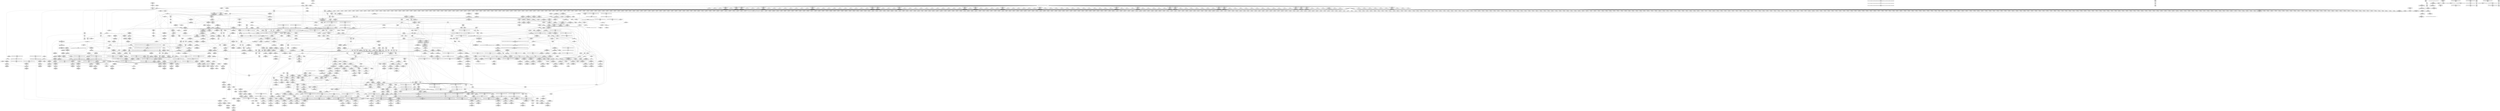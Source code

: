 digraph {
	CE0x5a9c280 [shape=record,shape=Mrecord,label="{CE0x5a9c280|i64_10|*Constant*|*SummSink*}"]
	CE0x5aa4b70 [shape=record,shape=Mrecord,label="{CE0x5aa4b70|common_perm_create:if.then}"]
	CE0x5a7df20 [shape=record,shape=Mrecord,label="{CE0x5a7df20|i64_1|*Constant*}"]
	CE0x5a8f110 [shape=record,shape=Mrecord,label="{CE0x5a8f110|common_perm_create:tmp2|*SummSource*}"]
	CE0x5abb4c0 [shape=record,shape=Mrecord,label="{CE0x5abb4c0|104:_%struct.inode*,_:_CRE_223,224_}"]
	CE0x5aa6ca0 [shape=record,shape=Mrecord,label="{CE0x5aa6ca0|__aa_current_profile:tmp5|security/apparmor/include/context.h,138|*SummSink*}"]
	CE0x5b87aa0 [shape=record,shape=Mrecord,label="{CE0x5b87aa0|aa_cred_profile:tmp16|security/apparmor/include/context.h,100|*SummSource*}"]
	CE0x5b0b960 [shape=record,shape=Mrecord,label="{CE0x5b0b960|void_(i8*,_i32,_i64)*_asm_sideeffect_1:_09ud2_0A.pushsection___bug_table,_22a_22_0A2:_09.long_1b_-_2b,_$_0:c_-_2b_0A_09.word_$_1:c_,_0_0A_09.org_2b+$_2:c_0A.popsection_,_i,i,i,_dirflag_,_fpsr_,_flags_|*SummSource*}"]
	CE0x5ae6f20 [shape=record,shape=Mrecord,label="{CE0x5ae6f20|common_perm_dir_dentry:op|Function::common_perm_dir_dentry&Arg::op::|*SummSource*}"]
	CE0x5a87040 [shape=record,shape=Mrecord,label="{CE0x5a87040|i1_true|*Constant*|*SummSink*}"]
	CE0x5a89ef0 [shape=record,shape=Mrecord,label="{CE0x5a89ef0|i32_251|*Constant*}"]
	CE0x5b7a610 [shape=record,shape=Mrecord,label="{CE0x5b7a610|__aa_current_profile:tmp21|security/apparmor/include/context.h,138|*SummSink*}"]
	CE0x5bcb350 [shape=record,shape=Mrecord,label="{CE0x5bcb350|72:_i32,_:_CRE_487,488_}"]
	CE0x5b42940 [shape=record,shape=Mrecord,label="{CE0x5b42940|common_perm:tmp2|security/apparmor/lsm.c,169}"]
	CE0x5b47330 [shape=record,shape=Mrecord,label="{CE0x5b47330|aa_cred_profile:tmp11|security/apparmor/include/context.h,100}"]
	CE0x5b215c0 [shape=record,shape=Mrecord,label="{CE0x5b215c0|aa_cred_profile:tmp26|security/apparmor/include/context.h,100|*SummSource*}"]
	CE0x5aa01a0 [shape=record,shape=Mrecord,label="{CE0x5aa01a0|common_perm_create:fsuid|security/apparmor/lsm.c,251}"]
	CE0x5a7e280 [shape=record,shape=Mrecord,label="{CE0x5a7e280|i32_1|*Constant*}"]
	CE0x5a80cc0 [shape=record,shape=Mrecord,label="{CE0x5a80cc0|i32_1|*Constant*|*SummSink*}"]
	CE0x5ab9d00 [shape=record,shape=Mrecord,label="{CE0x5ab9d00|104:_%struct.inode*,_:_CRE_203,204_}"]
	CE0x5bc30a0 [shape=record,shape=Mrecord,label="{CE0x5bc30a0|72:_i32,_:_CRE_196,197_}"]
	CE0x5b4a1a0 [shape=record,shape=Mrecord,label="{CE0x5b4a1a0|aa_path_perm:flags|Function::aa_path_perm&Arg::flags::|*SummSource*}"]
	CE0x5a749c0 [shape=record,shape=Mrecord,label="{CE0x5a749c0|i64*_getelementptr_inbounds_(_17_x_i64_,_17_x_i64_*___llvm_gcov_ctr60,_i64_0,_i64_0)|*Constant*|*SummSource*}"]
	CE0x5ae1620 [shape=record,shape=Mrecord,label="{CE0x5ae1620|_ret_i1_%lnot,_!dbg_!15473|security/apparmor/include/apparmor.h,117|*SummSource*}"]
	CE0x5ae7f00 [shape=record,shape=Mrecord,label="{CE0x5ae7f00|common_perm_dir_dentry:mask|Function::common_perm_dir_dentry&Arg::mask::|*SummSource*}"]
	CE0x5b752d0 [shape=record,shape=Mrecord,label="{CE0x5b752d0|get_current:bb}"]
	CE0x5ab6790 [shape=record,shape=Mrecord,label="{CE0x5ab6790|104:_%struct.inode*,_:_CRE_158,159_}"]
	CE0x5b70b60 [shape=record,shape=Mrecord,label="{CE0x5b70b60|i64*_getelementptr_inbounds_(_11_x_i64_,_11_x_i64_*___llvm_gcov_ctr58,_i64_0,_i64_8)|*Constant*}"]
	CE0x5bc96d0 [shape=record,shape=Mrecord,label="{CE0x5bc96d0|72:_i32,_:_CRE_376,384_}"]
	CE0x5bce430 [shape=record,shape=Mrecord,label="{CE0x5bce430|72:_i32,_:_CRE_586,587_}"]
	CE0x5ad3cb0 [shape=record,shape=Mrecord,label="{CE0x5ad3cb0|__aa_current_profile:tmp2}"]
	CE0x5b2dae0 [shape=record,shape=Mrecord,label="{CE0x5b2dae0|VOIDTB_TE:_CE_198,199_}"]
	CE0x5b79830 [shape=record,shape=Mrecord,label="{CE0x5b79830|get_current:entry}"]
	CE0x5b282e0 [shape=record,shape=Mrecord,label="{CE0x5b282e0|VOIDTB_TE:_CE_313,314_}"]
	CE0x5b3daa0 [shape=record,shape=Mrecord,label="{CE0x5b3daa0|COLLAPSED:_GCMRE___llvm_gcov_ctr57_internal_global_5_x_i64_zeroinitializer:_elem_0:default:}"]
	CE0x5b7f6c0 [shape=record,shape=Mrecord,label="{CE0x5b7f6c0|aa_cred_profile:tobool|security/apparmor/include/context.h,100}"]
	CE0x5bc0d90 [shape=record,shape=Mrecord,label="{CE0x5bc0d90|72:_i32,_:_CRE_163,164_}"]
	CE0x5b7be70 [shape=record,shape=Mrecord,label="{CE0x5b7be70|_ret_%struct.aa_profile*_%tmp34,_!dbg_!15510|security/apparmor/include/context.h,101|*SummSink*}"]
	CE0x5b88670 [shape=record,shape=Mrecord,label="{CE0x5b88670|aa_cred_profile:do.body6|*SummSink*}"]
	CE0x5ae3a90 [shape=record,shape=Mrecord,label="{CE0x5ae3a90|COLLAPSED:_GCMRE___llvm_gcov_ctr46_internal_global_16_x_i64_zeroinitializer:_elem_0:default:}"]
	CE0x5a8e560 [shape=record,shape=Mrecord,label="{CE0x5a8e560|common_perm_create:tmp13|security/apparmor/lsm.c,251|*SummSource*}"]
	CE0x5b78dc0 [shape=record,shape=Mrecord,label="{CE0x5b78dc0|__aa_current_profile:call3|security/apparmor/include/context.h,138}"]
	CE0x5b9c250 [shape=record,shape=Mrecord,label="{CE0x5b9c250|VOIDTB_TE:_CE_175,176_}"]
	CE0x5b4e3d0 [shape=record,shape=Mrecord,label="{CE0x5b4e3d0|common_perm_dir_dentry:mnt|security/apparmor/lsm.c,189}"]
	CE0x5aa0ae0 [shape=record,shape=Mrecord,label="{CE0x5aa0ae0|common_perm_create:tmp21|security/apparmor/lsm.c,251|*SummSource*}"]
	CE0x5b41780 [shape=record,shape=Mrecord,label="{CE0x5b41780|aa_cred_profile:do.cond|*SummSource*}"]
	CE0x5b9a290 [shape=record,shape=Mrecord,label="{CE0x5b9a290|aa_cred_profile:tmp15|security/apparmor/include/context.h,100}"]
	CE0x5b78b00 [shape=record,shape=Mrecord,label="{CE0x5b78b00|__aa_current_profile:tmp20|security/apparmor/include/context.h,138|*SummSource*}"]
	CE0x5b24c70 [shape=record,shape=Mrecord,label="{CE0x5b24c70|VOIDTB_TE:_CE_224,232_}"]
	CE0x5b6c4e0 [shape=record,shape=Mrecord,label="{CE0x5b6c4e0|GLOBAL:__llvm_gcov_ctr46|Global_var:__llvm_gcov_ctr46}"]
	CE0x5b73c90 [shape=record,shape=Mrecord,label="{CE0x5b73c90|__aa_current_profile:tmp15|security/apparmor/include/context.h,138}"]
	CE0x5a756c0 [shape=record,shape=Mrecord,label="{CE0x5a756c0|common_perm_create:return}"]
	CE0x5aa7750 [shape=record,shape=Mrecord,label="{CE0x5aa7750|i64_4|*Constant*|*SummSink*}"]
	CE0x5a6bfd0 [shape=record,shape=Mrecord,label="{CE0x5a6bfd0|apparmor_path_mkdir:tmp1|*SummSink*}"]
	CE0x5aa6600 [shape=record,shape=Mrecord,label="{CE0x5aa6600|common_perm_dir_dentry:tmp|*SummSource*}"]
	CE0x5a61e60 [shape=record,shape=Mrecord,label="{CE0x5a61e60|apparmor_path_mkdir:entry|*SummSource*}"]
	CE0x5b981c0 [shape=record,shape=Mrecord,label="{CE0x5b981c0|_call_void_mcount()_#2|*SummSink*}"]
	CE0x5b4dae0 [shape=record,shape=Mrecord,label="{CE0x5b4dae0|_call_void_mcount()_#2}"]
	CE0x5b7cd20 [shape=record,shape=Mrecord,label="{CE0x5b7cd20|VOIDTB_TE:_CE_183,184_}"]
	CE0x5adebf0 [shape=record,shape=Mrecord,label="{CE0x5adebf0|mediated_filesystem:tmp4|*LoadInst*|security/apparmor/include/apparmor.h,117|*SummSource*}"]
	CE0x5aa4a60 [shape=record,shape=Mrecord,label="{CE0x5aa4a60|common_perm_create:if.then8|*SummSink*}"]
	CE0x5bc4c40 [shape=record,shape=Mrecord,label="{CE0x5bc4c40|72:_i32,_:_CRE_249,250_}"]
	CE0x5bd54d0 [shape=record,shape=Mrecord,label="{CE0x5bd54d0|72:_i32,_:_CRE_903,904_}"]
	CE0x5b4cb40 [shape=record,shape=Mrecord,label="{CE0x5b4cb40|aa_cred_profile:lnot2|security/apparmor/include/context.h,100|*SummSource*}"]
	CE0x5b4b0d0 [shape=record,shape=Mrecord,label="{CE0x5b4b0d0|mediated_filesystem:and|security/apparmor/include/apparmor.h,117|*SummSource*}"]
	CE0x5bccab0 [shape=record,shape=Mrecord,label="{CE0x5bccab0|72:_i32,_:_CRE_562,563_}"]
	CE0x5b41db0 [shape=record,shape=Mrecord,label="{CE0x5b41db0|aa_cred_profile:profile|security/apparmor/include/context.h,100|*SummSink*}"]
	CE0x5b528b0 [shape=record,shape=Mrecord,label="{CE0x5b528b0|i64_0|*Constant*}"]
	CE0x5bd2970 [shape=record,shape=Mrecord,label="{CE0x5bd2970|72:_i32,_:_CRE_848,856_}"]
	CE0x5bc94b0 [shape=record,shape=Mrecord,label="{CE0x5bc94b0|72:_i32,_:_CRE_352,360_}"]
	CE0x5bc1d80 [shape=record,shape=Mrecord,label="{CE0x5bc1d80|72:_i32,_:_CRE_178,179_}"]
	CE0x5aa5420 [shape=record,shape=Mrecord,label="{CE0x5aa5420|i32_0|*Constant*|*SummSink*}"]
	CE0x5a6e2b0 [shape=record,shape=Mrecord,label="{CE0x5a6e2b0|_ret_%struct.task_struct*_%tmp4,_!dbg_!15471|./arch/x86/include/asm/current.h,14|*SummSource*}"]
	CE0x5ae7640 [shape=record,shape=Mrecord,label="{CE0x5ae7640|common_perm_dir_dentry:dentry|Function::common_perm_dir_dentry&Arg::dentry::|*SummSource*}"]
	CE0x5b3f180 [shape=record,shape=Mrecord,label="{CE0x5b3f180|__aa_current_profile:tmp2|*SummSource*}"]
	CE0x5a7eb80 [shape=record,shape=Mrecord,label="{CE0x5a7eb80|i64_3|*Constant*|*SummSource*}"]
	CE0x5bc9d30 [shape=record,shape=Mrecord,label="{CE0x5bc9d30|72:_i32,_:_CRE_424,432_}"]
	CE0x5b24830 [shape=record,shape=Mrecord,label="{CE0x5b24830|VOIDTB_TE:_CE_220,221_}"]
	CE0x5b9acf0 [shape=record,shape=Mrecord,label="{CE0x5b9acf0|VOIDTB_TE:_CE_156,157_}"]
	CE0x5adbfd0 [shape=record,shape=Mrecord,label="{CE0x5adbfd0|GLOBAL:mediated_filesystem|*Constant*}"]
	CE0x5a9f560 [shape=record,shape=Mrecord,label="{CE0x5a9f560|common_perm_create:tmp19|security/apparmor/lsm.c,251}"]
	CE0x5b996f0 [shape=record,shape=Mrecord,label="{CE0x5b996f0|aa_cred_profile:tmp2|*SummSource*}"]
	CE0x5b73d00 [shape=record,shape=Mrecord,label="{CE0x5b73d00|__aa_current_profile:tmp15|security/apparmor/include/context.h,138|*SummSource*}"]
	CE0x5a9bda0 [shape=record,shape=Mrecord,label="{CE0x5a9bda0|aa_path_perm:entry|*SummSink*}"]
	CE0x5b88480 [shape=record,shape=Mrecord,label="{CE0x5b88480|aa_cred_profile:tmp18|security/apparmor/include/context.h,100|*SummSink*}"]
	"CONST[source:2(external),value:0(static)][purpose:{object}][SrcIdx:7]"
	CE0x5ae9aa0 [shape=record,shape=Mrecord,label="{CE0x5ae9aa0|common_perm_create:tmp37|security/apparmor/lsm.c,257|*SummSink*}"]
	CE0x5bcc560 [shape=record,shape=Mrecord,label="{CE0x5bcc560|72:_i32,_:_CRE_557,558_}"]
	CE0x5bc0c80 [shape=record,shape=Mrecord,label="{CE0x5bc0c80|72:_i32,_:_CRE_162,163_}"]
	CE0x5a77b30 [shape=record,shape=Mrecord,label="{CE0x5a77b30|apparmor_path_mkdir:tmp2|*SummSink*}"]
	CE0x5ab8080 [shape=record,shape=Mrecord,label="{CE0x5ab8080|104:_%struct.inode*,_:_CRE_179,180_}"]
	CE0x5a84b50 [shape=record,shape=Mrecord,label="{CE0x5a84b50|_call_void_lockdep_rcu_suspicious(i8*_getelementptr_inbounds_(_24_x_i8_,_24_x_i8_*_.str8,_i32_0,_i32_0),_i32_251,_i8*_getelementptr_inbounds_(_45_x_i8_,_45_x_i8_*_.str14,_i32_0,_i32_0))_#7,_!dbg_!15492|security/apparmor/lsm.c,251}"]
	CE0x5bbeef0 [shape=record,shape=Mrecord,label="{CE0x5bbeef0|72:_i32,_:_CRE_120,128_}"]
	CE0x5b88410 [shape=record,shape=Mrecord,label="{CE0x5b88410|aa_cred_profile:tmp18|security/apparmor/include/context.h,100|*SummSource*}"]
	CE0x5a716c0 [shape=record,shape=Mrecord,label="{CE0x5a716c0|apparmor_path_mkdir:call|security/apparmor/lsm.c,267}"]
	CE0x5b9c580 [shape=record,shape=Mrecord,label="{CE0x5b9c580|VOIDTB_TE:_CE_178,179_}"]
	CE0x5b74080 [shape=record,shape=Mrecord,label="{CE0x5b74080|__aa_current_profile:tmp16|security/apparmor/include/context.h,138}"]
	CE0x5bd8910 [shape=record,shape=Mrecord,label="{CE0x5bd8910|72:_i32,_:_CRE_1000,1008_}"]
	CE0x5bd1760 [shape=record,shape=Mrecord,label="{CE0x5bd1760|72:_i32,_:_CRE_696,704_}"]
	CE0x5bcdee0 [shape=record,shape=Mrecord,label="{CE0x5bcdee0|72:_i32,_:_CRE_581,582_}"]
	CE0x5a6af10 [shape=record,shape=Mrecord,label="{CE0x5a6af10|common_perm_create:tmp25|security/apparmor/lsm.c,253}"]
	CE0x5a745b0 [shape=record,shape=Mrecord,label="{CE0x5a745b0|i32_11|*Constant*|*SummSource*}"]
	CE0x5b3fce0 [shape=record,shape=Mrecord,label="{CE0x5b3fce0|_call_void_mcount()_#2}"]
	CE0x5a9bf00 [shape=record,shape=Mrecord,label="{CE0x5a9bf00|aa_path_perm:op|Function::aa_path_perm&Arg::op::}"]
	CE0x5bd00e0 [shape=record,shape=Mrecord,label="{CE0x5bd00e0|72:_i32,_:_CRE_613,614_}"]
	CE0x5ad3e40 [shape=record,shape=Mrecord,label="{CE0x5ad3e40|_call_void_mcount()_#2|*SummSource*}"]
	CE0x5a6e910 [shape=record,shape=Mrecord,label="{CE0x5a6e910|common_perm_create:entry}"]
	CE0x5ae64f0 [shape=record,shape=Mrecord,label="{CE0x5ae64f0|__aa_current_profile:tmp12|security/apparmor/include/context.h,138}"]
	CE0x5bc8f30 [shape=record,shape=Mrecord,label="{CE0x5bc8f30|72:_i32,_:_CRE_312,320_}"]
	CE0x5b295a0 [shape=record,shape=Mrecord,label="{CE0x5b295a0|72:_i32,_:_CRE_64,72_}"]
	CE0x5ae8cb0 [shape=record,shape=Mrecord,label="{CE0x5ae8cb0|common_perm_create:retval.0}"]
	CE0x5b3e2c0 [shape=record,shape=Mrecord,label="{CE0x5b3e2c0|common_perm:tmp1|*SummSink*}"]
	CE0x5ae7040 [shape=record,shape=Mrecord,label="{CE0x5ae7040|common_perm_dir_dentry:op|Function::common_perm_dir_dentry&Arg::op::|*SummSink*}"]
	CE0x5b09420 [shape=record,shape=Mrecord,label="{CE0x5b09420|aa_cred_profile:tmp22|security/apparmor/include/context.h,100|*SummSource*}"]
	CE0x5bbea50 [shape=record,shape=Mrecord,label="{CE0x5bbea50|72:_i32,_:_CRE_88,96_}"]
	CE0x5b26ae0 [shape=record,shape=Mrecord,label="{CE0x5b26ae0|aa_cred_profile:tmp34|security/apparmor/include/context.h,101|*SummSource*}"]
	CE0x5bc6d30 [shape=record,shape=Mrecord,label="{CE0x5bc6d30|72:_i32,_:_CRE_280,281_}"]
	CE0x5adcaa0 [shape=record,shape=Mrecord,label="{CE0x5adcaa0|common_perm_create:tmp31|security/apparmor/lsm.c,253}"]
	CE0x5b22ea0 [shape=record,shape=Mrecord,label="{CE0x5b22ea0|aa_cred_profile:tmp29|security/apparmor/include/context.h,100|*SummSource*}"]
	CE0x5b74380 [shape=record,shape=Mrecord,label="{CE0x5b74380|__aa_current_profile:tmp16|security/apparmor/include/context.h,138|*SummSink*}"]
	CE0x5ae58f0 [shape=record,shape=Mrecord,label="{CE0x5ae58f0|aa_cred_profile:tmp8|security/apparmor/include/context.h,100}"]
	CE0x5b25820 [shape=record,shape=Mrecord,label="{CE0x5b25820|aa_cred_profile:tmp32|security/apparmor/include/context.h,101|*SummSink*}"]
	CE0x5b68a20 [shape=record,shape=Mrecord,label="{CE0x5b68a20|__aa_current_profile:tmp10|security/apparmor/include/context.h,138|*SummSource*}"]
	CE0x5b828d0 [shape=record,shape=Mrecord,label="{CE0x5b828d0|VOIDTB_TE:_CE_169,170_}"]
	CE0x5aa7950 [shape=record,shape=Mrecord,label="{CE0x5aa7950|common_perm_create:tmp9|security/apparmor/lsm.c,251}"]
	CE0x5b7ad20 [shape=record,shape=Mrecord,label="{CE0x5b7ad20|GLOBAL:aa_cred_profile|*Constant*}"]
	CE0x5a9fcb0 [shape=record,shape=Mrecord,label="{CE0x5a9fcb0|i32_10|*Constant*|*SummSink*}"]
	CE0x5b4cff0 [shape=record,shape=Mrecord,label="{CE0x5b4cff0|common_perm_dir_dentry:path|security/apparmor/lsm.c, 189|*SummSink*}"]
	CE0x5ae2750 [shape=record,shape=Mrecord,label="{CE0x5ae2750|GLOBAL:mediated_filesystem|*Constant*|*SummSink*}"]
	CE0x5aa05d0 [shape=record,shape=Mrecord,label="{CE0x5aa05d0|common_perm_create:tmp20|security/apparmor/lsm.c,251|*SummSource*}"]
	CE0x5a97280 [shape=record,shape=Mrecord,label="{CE0x5a97280|i64*_getelementptr_inbounds_(_2_x_i64_,_2_x_i64_*___llvm_gcov_ctr55,_i64_0,_i64_0)|*Constant*|*SummSource*}"]
	CE0x5bc68f0 [shape=record,shape=Mrecord,label="{CE0x5bc68f0|72:_i32,_:_CRE_276,277_}"]
	CE0x5ae8f00 [shape=record,shape=Mrecord,label="{CE0x5ae8f00|common_perm_create:retval.0|*SummSink*}"]
	CE0x5ae0920 [shape=record,shape=Mrecord,label="{CE0x5ae0920|_ret_i32_%call17,_!dbg_!15526|security/apparmor/file.c,307|*SummSink*}"]
	CE0x5bc12e0 [shape=record,shape=Mrecord,label="{CE0x5bc12e0|72:_i32,_:_CRE_168,169_}"]
	CE0x5b25e40 [shape=record,shape=Mrecord,label="{CE0x5b25e40|aa_cred_profile:tmp33|security/apparmor/include/context.h,101|*SummSource*}"]
	CE0x5adc100 [shape=record,shape=Mrecord,label="{CE0x5adc100|common_perm_create:tmp28|security/apparmor/lsm.c,253}"]
	CE0x5a6f010 [shape=record,shape=Mrecord,label="{CE0x5a6f010|common_perm_create:dentry|Function::common_perm_create&Arg::dentry::|*SummSink*}"]
	CE0x5a7f150 [shape=record,shape=Mrecord,label="{CE0x5a7f150|common_perm_create:mode|Function::common_perm_create&Arg::mode::}"]
	CE0x5bceed0 [shape=record,shape=Mrecord,label="{CE0x5bceed0|72:_i32,_:_CRE_596,597_}"]
	CE0x5bc0ea0 [shape=record,shape=Mrecord,label="{CE0x5bc0ea0|72:_i32,_:_CRE_164,165_}"]
	CE0x5bc5b20 [shape=record,shape=Mrecord,label="{CE0x5bc5b20|72:_i32,_:_CRE_263,264_}"]
	CE0x57c6d50 [shape=record,shape=Mrecord,label="{CE0x57c6d50|apparmor_path_mkdir:bb|*SummSource*}"]
	CE0x5a91840 [shape=record,shape=Mrecord,label="{CE0x5a91840|common_perm_dir_dentry:tmp|*SummSink*}"]
	CE0x5bd73a0 [shape=record,shape=Mrecord,label="{CE0x5bd73a0|72:_i32,_:_CRE_932,933_}"]
	CE0x5b9df80 [shape=record,shape=Mrecord,label="{CE0x5b9df80|aa_cred_profile:do.end8|*SummSink*}"]
	CE0x5ada890 [shape=record,shape=Mrecord,label="{CE0x5ada890|104:_%struct.inode*,_:_CRE_288,296_|*MultipleSource*|*LoadInst*|security/apparmor/lsm.c,253|security/apparmor/lsm.c,253}"]
	CE0x5b7d160 [shape=record,shape=Mrecord,label="{CE0x5b7d160|VOIDTB_TE:_CE_187,188_}"]
	CE0x5b45340 [shape=record,shape=Mrecord,label="{CE0x5b45340|_ret_%struct.aa_profile*_%call4,_!dbg_!15494|security/apparmor/include/context.h,138|*SummSink*}"]
	CE0x5aa9520 [shape=record,shape=Mrecord,label="{CE0x5aa9520|common_perm_create:if.then8|*SummSource*}"]
	CE0x5bcfec0 [shape=record,shape=Mrecord,label="{CE0x5bcfec0|72:_i32,_:_CRE_611,612_}"]
	CE0x5b72870 [shape=record,shape=Mrecord,label="{CE0x5b72870|GLOBAL:lockdep_rcu_suspicious|*Constant*}"]
	CE0x5ab2a00 [shape=record,shape=Mrecord,label="{CE0x5ab2a00|i32_5|*Constant*|*SummSource*}"]
	CE0x5b9b140 [shape=record,shape=Mrecord,label="{CE0x5b9b140|aa_cred_profile:tmp14|security/apparmor/include/context.h,100|*SummSource*}"]
	CE0x5b675d0 [shape=record,shape=Mrecord,label="{CE0x5b675d0|__aa_current_profile:tmp}"]
	CE0x5a60e50 [shape=record,shape=Mrecord,label="{CE0x5a60e50|common_perm_dir_dentry:path|security/apparmor/lsm.c, 189|*SummSource*}"]
	CE0x5b3ed90 [shape=record,shape=Mrecord,label="{CE0x5b3ed90|common_perm:cmp|security/apparmor/lsm.c,169|*SummSink*}"]
	CE0x5ae4330 [shape=record,shape=Mrecord,label="{CE0x5ae4330|i64*_getelementptr_inbounds_(_11_x_i64_,_11_x_i64_*___llvm_gcov_ctr58,_i64_0,_i64_6)|*Constant*|*SummSource*}"]
	CE0x5aa88b0 [shape=record,shape=Mrecord,label="{CE0x5aa88b0|common_perm_create:tmp11|security/apparmor/lsm.c,251|*SummSink*}"]
	CE0x5ab53e0 [shape=record,shape=Mrecord,label="{CE0x5ab53e0|104:_%struct.inode*,_:_CRE_112,144_|*MultipleSource*|*LoadInst*|security/apparmor/lsm.c,253|security/apparmor/lsm.c,253}"]
	CE0x5b3c010 [shape=record,shape=Mrecord,label="{CE0x5b3c010|common_perm:op|Function::common_perm&Arg::op::|*SummSink*}"]
	CE0x5a70230 [shape=record,shape=Mrecord,label="{CE0x5a70230|i64*_getelementptr_inbounds_(_2_x_i64_,_2_x_i64_*___llvm_gcov_ctr59,_i64_0,_i64_1)|*Constant*}"]
	CE0x5b9b820 [shape=record,shape=Mrecord,label="{CE0x5b9b820|aa_cred_profile:tmp19|security/apparmor/include/context.h,100}"]
	CE0x5b69400 [shape=record,shape=Mrecord,label="{CE0x5b69400|__aa_current_profile:tmp4|security/apparmor/include/context.h,138|*SummSource*}"]
	CE0x5ad9d40 [shape=record,shape=Mrecord,label="{CE0x5ad9d40|104:_%struct.inode*,_:_CRE_240,248_|*MultipleSource*|*LoadInst*|security/apparmor/lsm.c,253|security/apparmor/lsm.c,253}"]
	CE0x5b9d270 [shape=record,shape=Mrecord,label="{CE0x5b9d270|VOIDTB_TE:_CE_91,92_}"]
	CE0x5b9d590 [shape=record,shape=Mrecord,label="{CE0x5b9d590|VOIDTB_TE:_CE_95,96_}"]
	CE0x5b79990 [shape=record,shape=Mrecord,label="{CE0x5b79990|i32_78|*Constant*}"]
	CE0x5b7bc90 [shape=record,shape=Mrecord,label="{CE0x5b7bc90|_ret_%struct.aa_profile*_%tmp34,_!dbg_!15510|security/apparmor/include/context.h,101}"]
	CE0x5adb9e0 [shape=record,shape=Mrecord,label="{CE0x5adb9e0|104:_%struct.inode*,_:_CRE_315,316_}"]
	CE0x5a6c490 [shape=record,shape=Mrecord,label="{CE0x5a6c490|common_perm_create:tmp9|security/apparmor/lsm.c,251|*SummSource*}"]
	CE0x5bcf750 [shape=record,shape=Mrecord,label="{CE0x5bcf750|72:_i32,_:_CRE_604,605_}"]
	CE0x5b6d7d0 [shape=record,shape=Mrecord,label="{CE0x5b6d7d0|__aa_current_profile:do.body}"]
	CE0x5b9d4c0 [shape=record,shape=Mrecord,label="{CE0x5b9d4c0|VOIDTB_TE:_CE_94,95_}"]
	CE0x5b3c450 [shape=record,shape=Mrecord,label="{CE0x5b3c450|common_perm:path|Function::common_perm&Arg::path::|*SummSink*}"]
	CE0x5bc21c0 [shape=record,shape=Mrecord,label="{CE0x5bc21c0|72:_i32,_:_CRE_182,183_}"]
	CE0x5ae0ac0 [shape=record,shape=Mrecord,label="{CE0x5ae0ac0|i64*_getelementptr_inbounds_(_5_x_i64_,_5_x_i64_*___llvm_gcov_ctr57,_i64_0,_i64_4)|*Constant*}"]
	CE0x5adbb10 [shape=record,shape=Mrecord,label="{CE0x5adbb10|104:_%struct.inode*,_:_CRE_316,317_}"]
	CE0x5bbffc0 [shape=record,shape=Mrecord,label="{CE0x5bbffc0|72:_i32,_:_CRE_150,151_}"]
	CE0x5bc0b70 [shape=record,shape=Mrecord,label="{CE0x5bc0b70|72:_i32,_:_CRE_161,162_}"]
	CE0x5b46960 [shape=record,shape=Mrecord,label="{CE0x5b46960|common_perm:tmp4|security/apparmor/lsm.c,169|*SummSource*}"]
	CE0x5a9d760 [shape=record,shape=Mrecord,label="{CE0x5a9d760|common_perm_create:call10|security/apparmor/lsm.c,256|*SummSource*}"]
	CE0x5a9e040 [shape=record,shape=Mrecord,label="{CE0x5a9e040|common_perm_dir_dentry:entry|*SummSource*}"]
	CE0x5a87ac0 [shape=record,shape=Mrecord,label="{CE0x5a87ac0|common_perm_create:tmp15|security/apparmor/lsm.c,251}"]
	CE0x5b26c40 [shape=record,shape=Mrecord,label="{CE0x5b26c40|aa_cred_profile:tmp34|security/apparmor/include/context.h,101|*SummSink*}"]
	CE0x5b24610 [shape=record,shape=Mrecord,label="{CE0x5b24610|VOIDTB_TE:_CE_218,219_}"]
	CE0x5b240c0 [shape=record,shape=Mrecord,label="{CE0x5b240c0|VOIDTB_TE:_CE_213,214_}"]
	CE0x5b84240 [shape=record,shape=Mrecord,label="{CE0x5b84240|VOIDTB_TE:_CE_189,190_}"]
	CE0x57c6950 [shape=record,shape=Mrecord,label="{CE0x57c6950|i32_4|*Constant*|*SummSource*}"]
	CE0x5a872f0 [shape=record,shape=Mrecord,label="{CE0x5a872f0|i64*_getelementptr_inbounds_(_17_x_i64_,_17_x_i64_*___llvm_gcov_ctr60,_i64_0,_i64_8)|*Constant*}"]
	CE0x5a72a50 [shape=record,shape=Mrecord,label="{CE0x5a72a50|common_perm_create:tobool5|security/apparmor/lsm.c,253|*SummSource*}"]
	CE0x5ab6fe0 [shape=record,shape=Mrecord,label="{CE0x5ab6fe0|104:_%struct.inode*,_:_CRE_165,166_}"]
	CE0x5b849c0 [shape=record,shape=Mrecord,label="{CE0x5b849c0|aa_cred_profile:tobool1|security/apparmor/include/context.h,100|*SummSource*}"]
	CE0x5b4d8f0 [shape=record,shape=Mrecord,label="{CE0x5b4d8f0|common_perm_dir_dentry:tmp3|*SummSource*}"]
	CE0x5aa69c0 [shape=record,shape=Mrecord,label="{CE0x5aa69c0|i64*_getelementptr_inbounds_(_17_x_i64_,_17_x_i64_*___llvm_gcov_ctr60,_i64_0,_i64_0)|*Constant*}"]
	CE0x5b28940 [shape=record,shape=Mrecord,label="{CE0x5b28940|VOIDTB_TE:_CE_319,320_}"]
	CE0x5b49430 [shape=record,shape=Mrecord,label="{CE0x5b49430|aa_path_perm:op|Function::aa_path_perm&Arg::op::|*SummSource*}"]
	CE0x5ad3120 [shape=record,shape=Mrecord,label="{CE0x5ad3120|mediated_filesystem:tmp2|*SummSink*}"]
	CE0x5b49d00 [shape=record,shape=Mrecord,label="{CE0x5b49d00|aa_path_perm:path|Function::aa_path_perm&Arg::path::|*SummSource*}"]
	CE0x5aba420 [shape=record,shape=Mrecord,label="{CE0x5aba420|104:_%struct.inode*,_:_CRE_209,210_}"]
	CE0x5ab61a0 [shape=record,shape=Mrecord,label="{CE0x5ab61a0|104:_%struct.inode*,_:_CRE_153,154_}"]
	CE0x5b4a470 [shape=record,shape=Mrecord,label="{CE0x5b4a470|aa_path_perm:request|Function::aa_path_perm&Arg::request::}"]
	CE0x5aa56c0 [shape=record,shape=Mrecord,label="{CE0x5aa56c0|44:_i32,_48:_i16,_128:_i8*,_:_SCMRE_0,4_|*MultipleSource*|security/apparmor/lsm.c, 251|security/apparmor/lsm.c,251}"]
	CE0x5b69240 [shape=record,shape=Mrecord,label="{CE0x5b69240|i64_0|*Constant*}"]
	CE0x5a8ef30 [shape=record,shape=Mrecord,label="{CE0x5a8ef30|mediated_filesystem:bb|*SummSink*}"]
	CE0x5b4f900 [shape=record,shape=Mrecord,label="{CE0x5b4f900|common_perm_dir_dentry:tmp4|*LoadInst*|security/apparmor/lsm.c,189}"]
	CE0x5b75d80 [shape=record,shape=Mrecord,label="{CE0x5b75d80|VOIDTB_TE:_CE_112,144_}"]
	CE0x5bce650 [shape=record,shape=Mrecord,label="{CE0x5bce650|72:_i32,_:_CRE_588,589_}"]
	"CONST[source:1(input),value:2(dynamic)][purpose:{object}][SrcIdx:2]"
	CE0x5ae2470 [shape=record,shape=Mrecord,label="{CE0x5ae2470|common_perm_create:call7|security/apparmor/lsm.c,253|*SummSink*}"]
	CE0x5b64fb0 [shape=record,shape=Mrecord,label="{CE0x5b64fb0|__aa_current_profile:land.lhs.true|*SummSource*}"]
	CE0x5ab9970 [shape=record,shape=Mrecord,label="{CE0x5ab9970|104:_%struct.inode*,_:_CRE_200,201_}"]
	CE0x5b72260 [shape=record,shape=Mrecord,label="{CE0x5b72260|i8*_getelementptr_inbounds_(_36_x_i8_,_36_x_i8_*_.str12,_i32_0,_i32_0)|*Constant*|*SummSink*}"]
	CE0x5a724a0 [shape=record,shape=Mrecord,label="{CE0x5a724a0|i64*_getelementptr_inbounds_(_5_x_i64_,_5_x_i64_*___llvm_gcov_ctr57,_i64_0,_i64_3)|*Constant*|*SummSink*}"]
	CE0x5a9b4a0 [shape=record,shape=Mrecord,label="{CE0x5a9b4a0|common_perm:call1|security/apparmor/lsm.c,170|*SummSink*}"]
	CE0x5a75540 [shape=record,shape=Mrecord,label="{CE0x5a75540|common_perm_create:do.end|*SummSource*}"]
	CE0x5b6e1b0 [shape=record,shape=Mrecord,label="{CE0x5b6e1b0|__aa_current_profile:bb|*SummSink*}"]
	CE0x5aa66d0 [shape=record,shape=Mrecord,label="{CE0x5aa66d0|common_perm_create:land.lhs.true2}"]
	CE0x5adb520 [shape=record,shape=Mrecord,label="{CE0x5adb520|104:_%struct.inode*,_:_CRE_311,312_}"]
	CE0x5ab3070 [shape=record,shape=Mrecord,label="{CE0x5ab3070|common_perm_create:d_inode|security/apparmor/lsm.c,253}"]
	CE0x5ad4b70 [shape=record,shape=Mrecord,label="{CE0x5ad4b70|GLOBAL:__aa_current_profile.__warned|Global_var:__aa_current_profile.__warned|*SummSink*}"]
	CE0x5a71950 [shape=record,shape=Mrecord,label="{CE0x5a71950|common_perm:tmp5|security/apparmor/lsm.c,169|*SummSink*}"]
	CE0x5b9d3f0 [shape=record,shape=Mrecord,label="{CE0x5b9d3f0|VOIDTB_TE:_CE_93,94_}"]
	"CONST[source:0(mediator),value:0(static)][purpose:{operation}][SrcIdx:5]"
	CE0x5b4c320 [shape=record,shape=Mrecord,label="{CE0x5b4c320|common_perm_dir_dentry:bb|*SummSource*}"]
	CE0x5bcbd10 [shape=record,shape=Mrecord,label="{CE0x5bcbd10|72:_i32,_:_CRE_536,540_}"]
	CE0x5b7c2f0 [shape=record,shape=Mrecord,label="{CE0x5b7c2f0|aa_cred_profile:tmp15|security/apparmor/include/context.h,100|*SummSink*}"]
	CE0x5bc3c50 [shape=record,shape=Mrecord,label="{CE0x5bc3c50|72:_i32,_:_CRE_207,208_}"]
	CE0x5b623f0 [shape=record,shape=Mrecord,label="{CE0x5b623f0|__aa_current_profile:tmp1|*SummSource*}"]
	CE0x5a81340 [shape=record,shape=Mrecord,label="{CE0x5a81340|i64*_getelementptr_inbounds_(_17_x_i64_,_17_x_i64_*___llvm_gcov_ctr60,_i64_0,_i64_1)|*Constant*|*SummSource*}"]
	CE0x5a7f3f0 [shape=record,shape=Mrecord,label="{CE0x5a7f3f0|_ret_i32_%retval.0,_!dbg_!15515|security/apparmor/lsm.c,257|*SummSource*}"]
	CE0x5b6ed40 [shape=record,shape=Mrecord,label="{CE0x5b6ed40|__aa_current_profile:tmp13|security/apparmor/include/context.h,138|*SummSource*}"]
	CE0x5bc1940 [shape=record,shape=Mrecord,label="{CE0x5bc1940|72:_i32,_:_CRE_174,175_}"]
	CE0x5bd32d0 [shape=record,shape=Mrecord,label="{CE0x5bd32d0|72:_i32,_:_CRE_871,872_}"]
	CE0x5a748f0 [shape=record,shape=Mrecord,label="{CE0x5a748f0|i32_0|*Constant*}"]
	CE0x5abb390 [shape=record,shape=Mrecord,label="{CE0x5abb390|104:_%struct.inode*,_:_CRE_222,223_}"]
	CE0x5a6db20 [shape=record,shape=Mrecord,label="{CE0x5a6db20|i64_2|*Constant*|*SummSink*}"]
	CE0x5a91140 [shape=record,shape=Mrecord,label="{CE0x5a91140|GLOBAL:__llvm_gcov_ctr60|Global_var:__llvm_gcov_ctr60|*SummSink*}"]
	CE0x5b4fc00 [shape=record,shape=Mrecord,label="{CE0x5b4fc00|common_perm_dir_dentry:dentry2|security/apparmor/lsm.c,189}"]
	CE0x5bc5a10 [shape=record,shape=Mrecord,label="{CE0x5bc5a10|72:_i32,_:_CRE_262,263_}"]
	CE0x5bd1210 [shape=record,shape=Mrecord,label="{CE0x5bd1210|72:_i32,_:_CRE_664,672_}"]
	CE0x5b28b60 [shape=record,shape=Mrecord,label="{CE0x5b28b60|72:_i32,_:_CRE_2,4_}"]
	CE0x5adb8b0 [shape=record,shape=Mrecord,label="{CE0x5adb8b0|104:_%struct.inode*,_:_CRE_314,315_}"]
	CE0x5b416d0 [shape=record,shape=Mrecord,label="{CE0x5b416d0|aa_cred_profile:bb}"]
	CE0x5b3cf30 [shape=record,shape=Mrecord,label="{CE0x5b3cf30|_ret_i32_%error.0,_!dbg_!15483|security/apparmor/lsm.c,172}"]
	CE0x5a6ff00 [shape=record,shape=Mrecord,label="{CE0x5a6ff00|apparmor_path_mkdir:dentry|Function::apparmor_path_mkdir&Arg::dentry::|*SummSink*}"]
	CE0x5b28610 [shape=record,shape=Mrecord,label="{CE0x5b28610|VOIDTB_TE:_CE_316,317_}"]
	CE0x5b509f0 [shape=record,shape=Mrecord,label="{CE0x5b509f0|common_perm_dir_dentry:call|security/apparmor/lsm.c,191|*SummSink*}"]
	CE0x5a848a0 [shape=record,shape=Mrecord,label="{CE0x5a848a0|i8_1|*Constant*|*SummSink*}"]
	CE0x5b77e00 [shape=record,shape=Mrecord,label="{CE0x5b77e00|i64*_getelementptr_inbounds_(_11_x_i64_,_11_x_i64_*___llvm_gcov_ctr58,_i64_0,_i64_10)|*Constant*|*SummSource*}"]
	CE0x5bc9e40 [shape=record,shape=Mrecord,label="{CE0x5bc9e40|72:_i32,_:_CRE_432,440_}"]
	CE0x5bcaf10 [shape=record,shape=Mrecord,label="{CE0x5bcaf10|72:_i32,_:_CRE_483,484_}"]
	CE0x5b68d40 [shape=record,shape=Mrecord,label="{CE0x5b68d40|__aa_current_profile:tmp11|security/apparmor/include/context.h,138}"]
	CE0x5a68a10 [shape=record,shape=Mrecord,label="{CE0x5a68a10|common_perm_create:uid|security/apparmor/lsm.c,251}"]
	CE0x5b3f4a0 [shape=record,shape=Mrecord,label="{CE0x5b3f4a0|__aa_current_profile:tmp3}"]
	CE0x5b680a0 [shape=record,shape=Mrecord,label="{CE0x5b680a0|__aa_current_profile:tmp4|security/apparmor/include/context.h,138}"]
	CE0x5bc3b40 [shape=record,shape=Mrecord,label="{CE0x5bc3b40|72:_i32,_:_CRE_206,207_}"]
	CE0x5bd8390 [shape=record,shape=Mrecord,label="{CE0x5bd8390|72:_i32,_:_CRE_982,983_}"]
	CE0x5aa4930 [shape=record,shape=Mrecord,label="{CE0x5aa4930|_call_void_mcount()_#2|*SummSink*}"]
	CE0x5b40120 [shape=record,shape=Mrecord,label="{CE0x5b40120|aa_cred_profile:tmp9|security/apparmor/include/context.h,100|*SummSink*}"]
	CE0x5b82020 [shape=record,shape=Mrecord,label="{CE0x5b82020|i64*_getelementptr_inbounds_(_16_x_i64_,_16_x_i64_*___llvm_gcov_ctr46,_i64_0,_i64_7)|*Constant*|*SummSource*}"]
	CE0x5ae1f40 [shape=record,shape=Mrecord,label="{CE0x5ae1f40|i64*_getelementptr_inbounds_(_17_x_i64_,_17_x_i64_*___llvm_gcov_ctr60,_i64_0,_i64_14)|*Constant*}"]
	CE0x5bc79f0 [shape=record,shape=Mrecord,label="{CE0x5bc79f0|72:_i32,_:_CRE_292,293_}"]
	CE0x5bc33d0 [shape=record,shape=Mrecord,label="{CE0x5bc33d0|72:_i32,_:_CRE_199,200_}"]
	CE0x5ae2b10 [shape=record,shape=Mrecord,label="{CE0x5ae2b10|mediated_filesystem:entry|*SummSink*}"]
	CE0x5b3e800 [shape=record,shape=Mrecord,label="{CE0x5b3e800|_call_void_mcount()_#2|*SummSource*}"]
	CE0x5b9b240 [shape=record,shape=Mrecord,label="{CE0x5b9b240|aa_cred_profile:tmp14|security/apparmor/include/context.h,100|*SummSink*}"]
	CE0x5bd7f80 [shape=record,shape=Mrecord,label="{CE0x5bd7f80|72:_i32,_:_CRE_978,979_}"]
	CE0x5b914d0 [shape=record,shape=Mrecord,label="{CE0x5b914d0|i32_22|*Constant*|*SummSource*}"]
	CE0x5b80130 [shape=record,shape=Mrecord,label="{CE0x5b80130|0:_%struct.aa_profile*,_:_CMRE_8,16_|*MultipleSource*|security/apparmor/include/context.h,99|*LoadInst*|security/apparmor/include/context.h,99|security/apparmor/include/context.h,100}"]
	CE0x5a9cf30 [shape=record,shape=Mrecord,label="{CE0x5a9cf30|GLOBAL:get_current|*Constant*|*SummSink*}"]
	CE0x5bccef0 [shape=record,shape=Mrecord,label="{CE0x5bccef0|72:_i32,_:_CRE_566,567_}"]
	"CONST[source:2(external),value:2(dynamic)][purpose:{subject}][SrcIdx:8]"
	CE0x5b09b70 [shape=record,shape=Mrecord,label="{CE0x5b09b70|aa_cred_profile:tmp23|security/apparmor/include/context.h,100|*SummSink*}"]
	CE0x5b27980 [shape=record,shape=Mrecord,label="{CE0x5b27980|VOIDTB_TE:_CE_304,305_}"]
	CE0x5b21550 [shape=record,shape=Mrecord,label="{CE0x5b21550|aa_cred_profile:tmp26|security/apparmor/include/context.h,100}"]
	CE0x5bc97e0 [shape=record,shape=Mrecord,label="{CE0x5bc97e0|72:_i32,_:_CRE_384,388_}"]
	CE0x5adb650 [shape=record,shape=Mrecord,label="{CE0x5adb650|104:_%struct.inode*,_:_CRE_312,313_}"]
	CE0x5b72e30 [shape=record,shape=Mrecord,label="{CE0x5b72e30|i8*_getelementptr_inbounds_(_36_x_i8_,_36_x_i8_*_.str12,_i32_0,_i32_0)|*Constant*|*SummSource*}"]
	CE0x5a6e4c0 [shape=record,shape=Mrecord,label="{CE0x5a6e4c0|_ret_%struct.task_struct*_%tmp4,_!dbg_!15471|./arch/x86/include/asm/current.h,14}"]
	CE0x5b9ae00 [shape=record,shape=Mrecord,label="{CE0x5b9ae00|VOIDTB_TE:_CE_157,158_}"]
	CE0x5a80ff0 [shape=record,shape=Mrecord,label="{CE0x5a80ff0|common_perm_create:bb|*SummSink*}"]
	CE0x5bca390 [shape=record,shape=Mrecord,label="{CE0x5bca390|72:_i32,_:_CRE_472,473_}"]
	CE0x5b4b480 [shape=record,shape=Mrecord,label="{CE0x5b4b480|mediated_filesystem:tobool|security/apparmor/include/apparmor.h,117}"]
	CE0x5b62b30 [shape=record,shape=Mrecord,label="{CE0x5b62b30|i64*_getelementptr_inbounds_(_16_x_i64_,_16_x_i64_*___llvm_gcov_ctr46,_i64_0,_i64_4)|*Constant*}"]
	CE0x5b7cf40 [shape=record,shape=Mrecord,label="{CE0x5b7cf40|VOIDTB_TE:_CE_185,186_}"]
	CE0x5b21c80 [shape=record,shape=Mrecord,label="{CE0x5b21c80|aa_cred_profile:tmp27|security/apparmor/include/context.h,100|*SummSink*}"]
	CE0x5b9b0d0 [shape=record,shape=Mrecord,label="{CE0x5b9b0d0|aa_cred_profile:tmp14|security/apparmor/include/context.h,100}"]
	CE0x5bc9b10 [shape=record,shape=Mrecord,label="{CE0x5bc9b10|72:_i32,_:_CRE_408,416_}"]
	CE0x5b96fd0 [shape=record,shape=Mrecord,label="{CE0x5b96fd0|aa_cred_profile:tobool4|security/apparmor/include/context.h,100}"]
	CE0x5aeb800 [shape=record,shape=Mrecord,label="{CE0x5aeb800|_call_void_mcount()_#2}"]
	CE0x5b18530 [shape=record,shape=Mrecord,label="{CE0x5b18530|80:_i64,_:_CRE_80,88_|*MultipleSource*|security/apparmor/include/apparmor.h,117|*LoadInst*|security/apparmor/include/apparmor.h,117}"]
	CE0x5bcb130 [shape=record,shape=Mrecord,label="{CE0x5bcb130|72:_i32,_:_CRE_485,486_}"]
	CE0x5b0a820 [shape=record,shape=Mrecord,label="{CE0x5b0a820|aa_cred_profile:tmp24|security/apparmor/include/context.h,100|*SummSource*}"]
	CE0x5bce760 [shape=record,shape=Mrecord,label="{CE0x5bce760|72:_i32,_:_CRE_589,590_}"]
	CE0x5bc1500 [shape=record,shape=Mrecord,label="{CE0x5bc1500|72:_i32,_:_CRE_170,171_}"]
	CE0x5b96f60 [shape=record,shape=Mrecord,label="{CE0x5b96f60|aa_cred_profile:expval|security/apparmor/include/context.h,100|*SummSink*}"]
	CE0x5a87a50 [shape=record,shape=Mrecord,label="{CE0x5a87a50|i8_1|*Constant*}"]
	CE0x5aea330 [shape=record,shape=Mrecord,label="{CE0x5aea330|get_current:bb|*SummSource*}"]
	CE0x5a800b0 [shape=record,shape=Mrecord,label="{CE0x5a800b0|common_perm_create:tmp26|security/apparmor/lsm.c,253}"]
	CE0x5a7e400 [shape=record,shape=Mrecord,label="{CE0x5a7e400|common_perm_create:tmp5|security/apparmor/lsm.c,251|*SummSink*}"]
	CE0x5b40d60 [shape=record,shape=Mrecord,label="{CE0x5b40d60|common_perm:tmp3|security/apparmor/lsm.c,169}"]
	CE0x5b697b0 [shape=record,shape=Mrecord,label="{CE0x5b697b0|%struct.task_struct*_(%struct.task_struct**)*_asm_movq_%gs:$_1:P_,$0_,_r,im,_dirflag_,_fpsr_,_flags_}"]
	CE0x5b852b0 [shape=record,shape=Mrecord,label="{CE0x5b852b0|aa_cred_profile:tmp4|*LoadInst*|security/apparmor/include/context.h,99|*SummSource*}"]
	CE0x5bce100 [shape=record,shape=Mrecord,label="{CE0x5bce100|72:_i32,_:_CRE_583,584_}"]
	CE0x5bd2750 [shape=record,shape=Mrecord,label="{CE0x5bd2750|72:_i32,_:_CRE_832,840_}"]
	CE0x5bc4b30 [shape=record,shape=Mrecord,label="{CE0x5bc4b30|72:_i32,_:_CRE_248,249_}"]
	CE0x5b65b40 [shape=record,shape=Mrecord,label="{CE0x5b65b40|GLOBAL:__llvm_gcov_ctr46|Global_var:__llvm_gcov_ctr46|*SummSink*}"]
	CE0x5aa3b20 [shape=record,shape=Mrecord,label="{CE0x5aa3b20|common_perm_create:tmp18|security/apparmor/lsm.c,251}"]
	CE0x5b65660 [shape=record,shape=Mrecord,label="{CE0x5b65660|__aa_current_profile:tmp|*SummSink*}"]
	CE0x5bcdaa0 [shape=record,shape=Mrecord,label="{CE0x5bcdaa0|72:_i32,_:_CRE_577,578_}"]
	CE0x5a73530 [shape=record,shape=Mrecord,label="{CE0x5a73530|common_perm_create:tmp7|security/apparmor/lsm.c,251|*SummSource*}"]
	CE0x5a8f180 [shape=record,shape=Mrecord,label="{CE0x5a8f180|common_perm_create:tmp2|*SummSink*}"]
	CE0x5b68710 [shape=record,shape=Mrecord,label="{CE0x5b68710|__aa_current_profile:tmp9|security/apparmor/include/context.h,138|*SummSink*}"]
	CE0x5bc1b60 [shape=record,shape=Mrecord,label="{CE0x5bc1b60|72:_i32,_:_CRE_176,177_}"]
	CE0x5b9cbf0 [shape=record,shape=Mrecord,label="{CE0x5b9cbf0|aa_cred_profile:tmp20|security/apparmor/include/context.h,100}"]
	CE0x5bbfb80 [shape=record,shape=Mrecord,label="{CE0x5bbfb80|72:_i32,_:_CRE_146,147_}"]
	CE0x5a6b3e0 [shape=record,shape=Mrecord,label="{CE0x5a6b3e0|i64_3|*Constant*|*SummSink*}"]
	CE0x5a74740 [shape=record,shape=Mrecord,label="{CE0x5a74740|common_perm:mode|security/apparmor/lsm.c,169|*SummSource*}"]
	CE0x5b66590 [shape=record,shape=Mrecord,label="{CE0x5b66590|__aa_current_profile:tmp7|security/apparmor/include/context.h,138|*SummSink*}"]
	CE0x5a882e0 [shape=record,shape=Mrecord,label="{CE0x5a882e0|GLOBAL:common_perm_create.__warned|Global_var:common_perm_create.__warned|*SummSink*}"]
	CE0x5b3b300 [shape=record,shape=Mrecord,label="{CE0x5b3b300|mediated_filesystem:tmp5|security/apparmor/include/apparmor.h,117|*SummSource*}"]
	CE0x5b6d6f0 [shape=record,shape=Mrecord,label="{CE0x5b6d6f0|__aa_current_profile:land.lhs.true|*SummSink*}"]
	CE0x5aa0d60 [shape=record,shape=Mrecord,label="{CE0x5aa0d60|common_perm_create:tmp21|security/apparmor/lsm.c,251}"]
	CE0x5b25300 [shape=record,shape=Mrecord,label="{CE0x5b25300|VOIDTB_TE:_CE_272,280_}"]
	CE0x5a7b960 [shape=record,shape=Mrecord,label="{CE0x5a7b960|common_perm_create:bb}"]
	CE0x5a9e290 [shape=record,shape=Mrecord,label="{CE0x5a9e290|common_perm_dir_dentry:entry|*SummSink*}"]
	CE0x5b3d270 [shape=record,shape=Mrecord,label="{CE0x5b3d270|_ret_i32_%error.0,_!dbg_!15483|security/apparmor/lsm.c,172|*SummSink*}"]
	CE0x5bd5a20 [shape=record,shape=Mrecord,label="{CE0x5bd5a20|72:_i32,_:_CRE_908,909_}"]
	CE0x5bc74a0 [shape=record,shape=Mrecord,label="{CE0x5bc74a0|72:_i32,_:_CRE_287,288_}"]
	CE0x5ad15e0 [shape=record,shape=Mrecord,label="{CE0x5ad15e0|40:_%struct.super_block*,_:_CRE_40,48_|*MultipleSource*|security/apparmor/include/apparmor.h,117|security/apparmor/lsm.c,253|Function::mediated_filesystem&Arg::inode::}"]
	CE0x5ae44d0 [shape=record,shape=Mrecord,label="{CE0x5ae44d0|GLOBAL:current_task|Global_var:current_task}"]
	CE0x5b92d10 [shape=record,shape=Mrecord,label="{CE0x5b92d10|i32_0|*Constant*}"]
	CE0x5ae89c0 [shape=record,shape=Mrecord,label="{CE0x5ae89c0|_ret_i32_%call,_!dbg_!15477|security/apparmor/lsm.c,191|*SummSink*}"]
	CE0x5aa6590 [shape=record,shape=Mrecord,label="{CE0x5aa6590|COLLAPSED:_GCMRE___llvm_gcov_ctr56_internal_global_2_x_i64_zeroinitializer:_elem_0:default:}"]
	CE0x5aa8da0 [shape=record,shape=Mrecord,label="{CE0x5aa8da0|common_perm_create:tmp12|security/apparmor/lsm.c,251|*SummSink*}"]
	CE0x5bc4500 [shape=record,shape=Mrecord,label="{CE0x5bc4500|72:_i32,_:_CRE_242,243_}"]
	CE0x5ae1690 [shape=record,shape=Mrecord,label="{CE0x5ae1690|_ret_i1_%lnot,_!dbg_!15473|security/apparmor/include/apparmor.h,117|*SummSink*}"]
	CE0x5bc95c0 [shape=record,shape=Mrecord,label="{CE0x5bc95c0|72:_i32,_:_CRE_360,376_}"]
	CE0x5b76210 [shape=record,shape=Mrecord,label="{CE0x5b76210|i64_2|*Constant*}"]
	CE0x5b3ea30 [shape=record,shape=Mrecord,label="{CE0x5b3ea30|__aa_current_profile:call|security/apparmor/include/context.h,138}"]
	CE0x5b77500 [shape=record,shape=Mrecord,label="{CE0x5b77500|__aa_current_profile:tmp18|security/apparmor/include/context.h,138}"]
	CE0x5aa7d00 [shape=record,shape=Mrecord,label="{CE0x5aa7d00|mediated_filesystem:inode|Function::mediated_filesystem&Arg::inode::}"]
	CE0x5b95700 [shape=record,shape=Mrecord,label="{CE0x5b95700|aa_cred_profile:tmp21|security/apparmor/include/context.h,100|*SummSource*}"]
	CE0x5bd8170 [shape=record,shape=Mrecord,label="{CE0x5bd8170|72:_i32,_:_CRE_980,981_}"]
	CE0x5a74d00 [shape=record,shape=Mrecord,label="{CE0x5a74d00|common_perm_create:tmp|*SummSource*}"]
	CE0x5b510c0 [shape=record,shape=Mrecord,label="{CE0x5b510c0|get_current:tmp2}"]
	CE0x5bc53b0 [shape=record,shape=Mrecord,label="{CE0x5bc53b0|72:_i32,_:_CRE_256,257_}"]
	CE0x5aa67e0 [shape=record,shape=Mrecord,label="{CE0x5aa67e0|common_perm_create:land.lhs.true2|*SummSource*}"]
	CE0x5ae5a60 [shape=record,shape=Mrecord,label="{CE0x5ae5a60|aa_cred_profile:tmp7|security/apparmor/include/context.h,100|*SummSink*}"]
	CE0x5b407a0 [shape=record,shape=Mrecord,label="{CE0x5b407a0|common_perm:cmp|security/apparmor/lsm.c,169}"]
	CE0x5b93fd0 [shape=record,shape=Mrecord,label="{CE0x5b93fd0|aa_cred_profile:tmp}"]
	CE0x5a9b2b0 [shape=record,shape=Mrecord,label="{CE0x5a9b2b0|common_perm:call1|security/apparmor/lsm.c,170}"]
	CE0x5ab7240 [shape=record,shape=Mrecord,label="{CE0x5ab7240|104:_%struct.inode*,_:_CRE_167,168_}"]
	CE0x5adaa60 [shape=record,shape=Mrecord,label="{CE0x5adaa60|104:_%struct.inode*,_:_CRE_296,304_|*MultipleSource*|*LoadInst*|security/apparmor/lsm.c,253|security/apparmor/lsm.c,253}"]
	CE0x5ae9d20 [shape=record,shape=Mrecord,label="{CE0x5ae9d20|common_perm_create:tmp38|security/apparmor/lsm.c,257}"]
	CE0x5bc4800 [shape=record,shape=Mrecord,label="{CE0x5bc4800|72:_i32,_:_CRE_245,246_}"]
	CE0x5bd0630 [shape=record,shape=Mrecord,label="{CE0x5bd0630|72:_i32,_:_CRE_618,619_}"]
	CE0x5b825a0 [shape=record,shape=Mrecord,label="{CE0x5b825a0|VOIDTB_TE:_CE_166,167_}"]
	CE0x5aa1270 [shape=record,shape=Mrecord,label="{CE0x5aa1270|common_perm_create:mode4|security/apparmor/lsm.c,251|*SummSink*}"]
	CE0x5a6fd80 [shape=record,shape=Mrecord,label="{CE0x5a6fd80|apparmor_path_mkdir:dentry|Function::apparmor_path_mkdir&Arg::dentry::|*SummSource*}"]
	CE0x5aa1530 [shape=record,shape=Mrecord,label="{CE0x5aa1530|common_perm_create:mode4|security/apparmor/lsm.c,251|*SummSource*}"]
	CE0x5aea020 [shape=record,shape=Mrecord,label="{CE0x5aea020|common_perm_create:tmp38|security/apparmor/lsm.c,257|*SummSink*}"]
	CE0x5bc3d60 [shape=record,shape=Mrecord,label="{CE0x5bc3d60|72:_i32,_:_CRE_208,210_}"]
	CE0x5b46470 [shape=record,shape=Mrecord,label="{CE0x5b46470|common_perm:tmp4|security/apparmor/lsm.c,169}"]
	CE0x5b2d9d0 [shape=record,shape=Mrecord,label="{CE0x5b2d9d0|VOIDTB_TE:_CE_197,198_}"]
	CE0x5ae6a30 [shape=record,shape=Mrecord,label="{CE0x5ae6a30|__aa_current_profile:do.end|*SummSink*}"]
	CE0x5b09a50 [shape=record,shape=Mrecord,label="{CE0x5b09a50|aa_cred_profile:tmp23|security/apparmor/include/context.h,100|*SummSource*}"]
	CE0x5bd5d50 [shape=record,shape=Mrecord,label="{CE0x5bd5d50|72:_i32,_:_CRE_911,912_}"]
	CE0x5b7dc30 [shape=record,shape=Mrecord,label="{CE0x5b7dc30|i64*_getelementptr_inbounds_(_16_x_i64_,_16_x_i64_*___llvm_gcov_ctr46,_i64_0,_i64_0)|*Constant*|*SummSource*}"]
	CE0x5adc930 [shape=record,shape=Mrecord,label="{CE0x5adc930|common_perm_create:tmp30|security/apparmor/lsm.c,253|*SummSink*}"]
	CE0x5b23390 [shape=record,shape=Mrecord,label="{CE0x5b23390|i64*_getelementptr_inbounds_(_16_x_i64_,_16_x_i64_*___llvm_gcov_ctr46,_i64_0,_i64_15)|*Constant*|*SummSink*}"]
	CE0x5ab5990 [shape=record,shape=Mrecord,label="{CE0x5ab5990|104:_%struct.inode*,_:_CRE_146,147_}"]
	CE0x5b2de10 [shape=record,shape=Mrecord,label="{CE0x5b2de10|VOIDTB_TE:_CE_201,202_}"]
	CE0x5b9dd90 [shape=record,shape=Mrecord,label="{CE0x5b9dd90|VOIDTB_TE:_CE_150,151_}"]
	CE0x5b7a030 [shape=record,shape=Mrecord,label="{CE0x5b7a030|__aa_current_profile:tmp21|security/apparmor/include/context.h,138}"]
	CE0x5ad30b0 [shape=record,shape=Mrecord,label="{CE0x5ad30b0|mediated_filesystem:tmp2|*SummSource*}"]
	CE0x5b46850 [shape=record,shape=Mrecord,label="{CE0x5b46850|GLOBAL:__llvm_gcov_ctr57|Global_var:__llvm_gcov_ctr57|*SummSource*}"]
	CE0x5a72ca0 [shape=record,shape=Mrecord,label="{CE0x5a72ca0|i64_11|*Constant*|*SummSource*}"]
	CE0x5bd0da0 [shape=record,shape=Mrecord,label="{CE0x5bd0da0|72:_i32,_:_CRE_632,640_}"]
	CE0x5adc230 [shape=record,shape=Mrecord,label="{CE0x5adc230|common_perm_create:tmp28|security/apparmor/lsm.c,253|*SummSource*}"]
	CE0x5ad9710 [shape=record,shape=Mrecord,label="{CE0x5ad9710|i64*_getelementptr_inbounds_(_2_x_i64_,_2_x_i64_*___llvm_gcov_ctr112,_i64_0,_i64_1)|*Constant*|*SummSource*}"]
	CE0x5b49e50 [shape=record,shape=Mrecord,label="{CE0x5b49e50|aa_path_perm:path|Function::aa_path_perm&Arg::path::|*SummSink*}"]
	CE0x5b46720 [shape=record,shape=Mrecord,label="{CE0x5b46720|GLOBAL:__llvm_gcov_ctr57|Global_var:__llvm_gcov_ctr57|*SummSink*}"]
	CE0x5b84b00 [shape=record,shape=Mrecord,label="{CE0x5b84b00|aa_cred_profile:tobool1|security/apparmor/include/context.h,100|*SummSink*}"]
	CE0x5a81c50 [shape=record,shape=Mrecord,label="{CE0x5a81c50|common_perm_create:do.body|*SummSink*}"]
	CE0x5bc10c0 [shape=record,shape=Mrecord,label="{CE0x5bc10c0|72:_i32,_:_CRE_166,167_}"]
	CE0x5b95300 [shape=record,shape=Mrecord,label="{CE0x5b95300|VOIDTB_TE:_CE_90,91_}"]
	CE0x5bcbaf0 [shape=record,shape=Mrecord,label="{CE0x5bcbaf0|72:_i32,_:_CRE_520,528_}"]
	CE0x5ae0f50 [shape=record,shape=Mrecord,label="{CE0x5ae0f50|common_perm:error.0|*SummSink*}"]
	CE0x5bd5910 [shape=record,shape=Mrecord,label="{CE0x5bd5910|72:_i32,_:_CRE_907,908_}"]
	CE0x5a82530 [shape=record,shape=Mrecord,label="{CE0x5a82530|common_perm_create:tmp33|security/apparmor/lsm.c,254}"]
	CE0x5ab8a00 [shape=record,shape=Mrecord,label="{CE0x5ab8a00|104:_%struct.inode*,_:_CRE_187,188_}"]
	CE0x5a6b250 [shape=record,shape=Mrecord,label="{CE0x5a6b250|common_perm_create:tmp25|security/apparmor/lsm.c,253|*SummSink*}"]
	CE0x5b41b40 [shape=record,shape=Mrecord,label="{CE0x5b41b40|i64*_getelementptr_inbounds_(_5_x_i64_,_5_x_i64_*___llvm_gcov_ctr57,_i64_0,_i64_0)|*Constant*|*SummSink*}"]
	CE0x5ae6990 [shape=record,shape=Mrecord,label="{CE0x5ae6990|__aa_current_profile:do.end|*SummSource*}"]
	CE0x5b6ccc0 [shape=record,shape=Mrecord,label="{CE0x5b6ccc0|%struct.aa_profile*_null|*Constant*}"]
	CE0x5b22cb0 [shape=record,shape=Mrecord,label="{CE0x5b22cb0|aa_cred_profile:tmp29|security/apparmor/include/context.h,100}"]
	CE0x5a9f1a0 [shape=record,shape=Mrecord,label="{CE0x5a9f1a0|i64*_getelementptr_inbounds_(_17_x_i64_,_17_x_i64_*___llvm_gcov_ctr60,_i64_0,_i64_9)|*Constant*|*SummSink*}"]
	CE0x5b3ca80 [shape=record,shape=Mrecord,label="{CE0x5b3ca80|common_perm:cond|Function::common_perm&Arg::cond::}"]
	CE0x5bd44e0 [shape=record,shape=Mrecord,label="{CE0x5bd44e0|72:_i32,_:_CRE_888,889_}"]
	CE0x5aa2b50 [shape=record,shape=Mrecord,label="{CE0x5aa2b50|%struct.vfsmount*_null|*Constant*}"]
	CE0x5bc6e40 [shape=record,shape=Mrecord,label="{CE0x5bc6e40|72:_i32,_:_CRE_281,282_}"]
	CE0x5a76070 [shape=record,shape=Mrecord,label="{CE0x5a76070|apparmor_path_mkdir:call|security/apparmor/lsm.c,267|*SummSink*}"]
	CE0x5a70890 [shape=record,shape=Mrecord,label="{CE0x5a70890|i64_1|*Constant*|*SummSink*}"]
	CE0x5bd51a0 [shape=record,shape=Mrecord,label="{CE0x5bd51a0|72:_i32,_:_CRE_900,901_}"]
	"CONST[source:0(mediator),value:2(dynamic)][purpose:{object}][SnkIdx:2]"
	CE0x5b7a4b0 [shape=record,shape=Mrecord,label="{CE0x5b7a4b0|__aa_current_profile:tmp21|security/apparmor/include/context.h,138|*SummSource*}"]
	CE0x5adbd70 [shape=record,shape=Mrecord,label="{CE0x5adbd70|104:_%struct.inode*,_:_CRE_318,319_}"]
	CE0x5bd67f0 [shape=record,shape=Mrecord,label="{CE0x5bd67f0|72:_i32,_:_CRE_921,922_}"]
	CE0x5b62610 [shape=record,shape=Mrecord,label="{CE0x5b62610|i64*_getelementptr_inbounds_(_11_x_i64_,_11_x_i64_*___llvm_gcov_ctr58,_i64_0,_i64_1)|*Constant*}"]
	CE0x5b92140 [shape=record,shape=Mrecord,label="{CE0x5b92140|VOIDTB_TE:_CE_159,160_}"]
	CE0x5b93dc0 [shape=record,shape=Mrecord,label="{CE0x5b93dc0|aa_cred_profile:tmp1|*SummSource*}"]
	CE0x5b7cb00 [shape=record,shape=Mrecord,label="{CE0x5b7cb00|VOIDTB_TE:_CE_181,182_}"]
	CE0x5ab87a0 [shape=record,shape=Mrecord,label="{CE0x5ab87a0|104:_%struct.inode*,_:_CRE_185,186_}"]
	CE0x5bcb9e0 [shape=record,shape=Mrecord,label="{CE0x5bcb9e0|72:_i32,_:_CRE_512,520_}"]
	CE0x5ae3030 [shape=record,shape=Mrecord,label="{CE0x5ae3030|__aa_current_profile:land.lhs.true2|*SummSource*}"]
	CE0x5b3bca0 [shape=record,shape=Mrecord,label="{CE0x5b3bca0|common_perm:entry|*SummSink*}"]
	CE0x5a918d0 [shape=record,shape=Mrecord,label="{CE0x5a918d0|common_perm_dir_dentry:tmp1}"]
	CE0x5a87f70 [shape=record,shape=Mrecord,label="{CE0x5a87f70|GLOBAL:common_perm_create.__warned|Global_var:common_perm_create.__warned|*SummSource*}"]
	CE0x5adae00 [shape=record,shape=Mrecord,label="{CE0x5adae00|104:_%struct.inode*,_:_CRE_305,306_}"]
	CE0x5adb780 [shape=record,shape=Mrecord,label="{CE0x5adb780|104:_%struct.inode*,_:_CRE_313,314_}"]
	CE0x5bc2710 [shape=record,shape=Mrecord,label="{CE0x5bc2710|72:_i32,_:_CRE_187,188_}"]
	CE0x5a88e10 [shape=record,shape=Mrecord,label="{CE0x5a88e10|%struct.task_struct*_(%struct.task_struct**)*_asm_movq_%gs:$_1:P_,$0_,_r,im,_dirflag_,_fpsr_,_flags_}"]
	CE0x5a86b40 [shape=record,shape=Mrecord,label="{CE0x5a86b40|mediated_filesystem:bb}"]
	CE0x5a8e770 [shape=record,shape=Mrecord,label="{CE0x5a8e770|common_perm_create:tmp13|security/apparmor/lsm.c,251|*SummSink*}"]
	CE0x5bc2820 [shape=record,shape=Mrecord,label="{CE0x5bc2820|72:_i32,_:_CRE_188,189_}"]
	CE0x5ab5180 [shape=record,shape=Mrecord,label="{CE0x5ab5180|104:_%struct.inode*,_:_CRE_96,104_|*MultipleSource*|*LoadInst*|security/apparmor/lsm.c,253|security/apparmor/lsm.c,253}"]
	CE0x5bc0730 [shape=record,shape=Mrecord,label="{CE0x5bc0730|72:_i32,_:_CRE_157,158_}"]
	CE0x5b4a2d0 [shape=record,shape=Mrecord,label="{CE0x5b4a2d0|aa_path_perm:flags|Function::aa_path_perm&Arg::flags::|*SummSink*}"]
	CE0x5a71ee0 [shape=record,shape=Mrecord,label="{CE0x5a71ee0|i64*_getelementptr_inbounds_(_5_x_i64_,_5_x_i64_*___llvm_gcov_ctr57,_i64_0,_i64_3)|*Constant*}"]
	CE0x5ae0de0 [shape=record,shape=Mrecord,label="{CE0x5ae0de0|common_perm:error.0|*SummSource*}"]
	CE0x5b4b920 [shape=record,shape=Mrecord,label="{CE0x5b4b920|mediated_filesystem:tobool|security/apparmor/include/apparmor.h,117|*SummSink*}"]
	CE0x5b0a0a0 [shape=record,shape=Mrecord,label="{CE0x5b0a0a0|i64*_getelementptr_inbounds_(_16_x_i64_,_16_x_i64_*___llvm_gcov_ctr46,_i64_0,_i64_10)|*Constant*|*SummSource*}"]
	CE0x5a9fed0 [shape=record,shape=Mrecord,label="{CE0x5a9fed0|i64_4|*Constant*}"]
	CE0x5a811c0 [shape=record,shape=Mrecord,label="{CE0x5a811c0|common_perm_create:cond|security/apparmor/lsm.c, 251}"]
	CE0x5bd5e60 [shape=record,shape=Mrecord,label="{CE0x5bd5e60|72:_i32,_:_CRE_912,913_}"]
	CE0x5b3b4f0 [shape=record,shape=Mrecord,label="{CE0x5b3b4f0|mediated_filesystem:tmp5|security/apparmor/include/apparmor.h,117|*SummSink*}"]
	CE0x5b9c140 [shape=record,shape=Mrecord,label="{CE0x5b9c140|VOIDTB_TE:_CE_174,175_}"]
	CE0x5a7ecf0 [shape=record,shape=Mrecord,label="{CE0x5a7ecf0|common_perm_create:if.end9|*SummSource*}"]
	CE0x5b45920 [shape=record,shape=Mrecord,label="{CE0x5b45920|__aa_current_profile:tmp5|security/apparmor/include/context.h,138}"]
	CE0x5bcf420 [shape=record,shape=Mrecord,label="{CE0x5bcf420|72:_i32,_:_CRE_601,602_}"]
	CE0x5ad2b20 [shape=record,shape=Mrecord,label="{CE0x5ad2b20|i64*_getelementptr_inbounds_(_2_x_i64_,_2_x_i64_*___llvm_gcov_ctr112,_i64_0,_i64_0)|*Constant*}"]
	CE0x5a60d30 [shape=record,shape=Mrecord,label="{CE0x5a60d30|common_perm_dir_dentry:path|security/apparmor/lsm.c, 189}"]
	CE0x5a72880 [shape=record,shape=Mrecord,label="{CE0x5a72880|common_perm:tmp7|security/apparmor/lsm.c,170}"]
	CE0x5b7f060 [shape=record,shape=Mrecord,label="{CE0x5b7f060|aa_cred_profile:tmp12|security/apparmor/include/context.h,100|*SummSource*}"]
	CE0x5b08aa0 [shape=record,shape=Mrecord,label="{CE0x5b08aa0|_call_void_asm_sideeffect_1:_09ud2_0A.pushsection___bug_table,_22a_22_0A2:_09.long_1b_-_2b,_$_0:c_-_2b_0A_09.word_$_1:c_,_0_0A_09.org_2b+$_2:c_0A.popsection_,_i,i,i,_dirflag_,_fpsr_,_flags_(i8*_getelementptr_inbounds_(_36_x_i8_,_36_x_i8_*_.str12,_i32_0,_i32_0),_i32_100,_i64_12)_#2,_!dbg_!15490,_!srcloc_!15493|security/apparmor/include/context.h,100|*SummSink*}"]
	CE0x5b3fbd0 [shape=record,shape=Mrecord,label="{CE0x5b3fbd0|__aa_current_profile:tmp3|*SummSink*}"]
	CE0x5bce210 [shape=record,shape=Mrecord,label="{CE0x5bce210|72:_i32,_:_CRE_584,585_}"]
	CE0x56c4150 [shape=record,shape=Mrecord,label="{CE0x56c4150|44:_i32,_48:_i16,_128:_i8*,_:_SCMRE_4,6_|*MultipleSource*|security/apparmor/lsm.c, 251|security/apparmor/lsm.c,251}"]
	CE0x5a81230 [shape=record,shape=Mrecord,label="{CE0x5a81230|common_perm_create:cond|security/apparmor/lsm.c, 251|*SummSource*}"]
	CE0x5a849b0 [shape=record,shape=Mrecord,label="{CE0x5a849b0|i8*_getelementptr_inbounds_(_24_x_i8_,_24_x_i8_*_.str8,_i32_0,_i32_0)|*Constant*}"]
	CE0x5b7aa10 [shape=record,shape=Mrecord,label="{CE0x5b7aa10|__aa_current_profile:call4|security/apparmor/include/context.h,138|*SummSource*}"]
	CE0x5b7b160 [shape=record,shape=Mrecord,label="{CE0x5b7b160|GLOBAL:aa_cred_profile|*Constant*|*SummSource*}"]
	CE0x5b6f790 [shape=record,shape=Mrecord,label="{CE0x5b6f790|aa_cred_profile:tmp12|security/apparmor/include/context.h,100|*SummSink*}"]
	CE0x5b883a0 [shape=record,shape=Mrecord,label="{CE0x5b883a0|aa_cred_profile:tmp18|security/apparmor/include/context.h,100}"]
	CE0x5a7ee70 [shape=record,shape=Mrecord,label="{CE0x5a7ee70|common_perm_create:mode|Function::common_perm_create&Arg::mode::|*SummSink*}"]
	CE0x5ab8d90 [shape=record,shape=Mrecord,label="{CE0x5ab8d90|104:_%struct.inode*,_:_CRE_190,191_}"]
	CE0x5a9a8d0 [shape=record,shape=Mrecord,label="{CE0x5a9a8d0|common_perm:tmp7|security/apparmor/lsm.c,170|*SummSource*}"]
	CE0x5aa8510 [shape=record,shape=Mrecord,label="{CE0x5aa8510|common_perm_create:tmp11|security/apparmor/lsm.c,251}"]
	CE0x5a9d040 [shape=record,shape=Mrecord,label="{CE0x5a9d040|get_current:entry}"]
	CE0x5b4c4e0 [shape=record,shape=Mrecord,label="{CE0x5b4c4e0|common_perm_dir_dentry:bb|*SummSink*}"]
	CE0x5bbfa70 [shape=record,shape=Mrecord,label="{CE0x5bbfa70|72:_i32,_:_CRE_145,146_}"]
	CE0x5b3d410 [shape=record,shape=Mrecord,label="{CE0x5b3d410|common_perm:if.end|*SummSink*}"]
	CE0x5b91610 [shape=record,shape=Mrecord,label="{CE0x5b91610|aa_cred_profile:security|security/apparmor/include/context.h,99}"]
	CE0x5b28fc0 [shape=record,shape=Mrecord,label="{CE0x5b28fc0|72:_i32,_:_CRE_16,24_}"]
	CE0x5bbf630 [shape=record,shape=Mrecord,label="{CE0x5bbf630|72:_i32,_:_CRE_141,142_}"]
	CE0x5bd3a40 [shape=record,shape=Mrecord,label="{CE0x5bd3a40|72:_i32,_:_CRE_878,879_}"]
	CE0x5b95160 [shape=record,shape=Mrecord,label="{CE0x5b95160|VOIDTB_TE:_CE_88,89_}"]
	CE0x5a62670 [shape=record,shape=Mrecord,label="{CE0x5a62670|i64*_getelementptr_inbounds_(_2_x_i64_,_2_x_i64_*___llvm_gcov_ctr59,_i64_0,_i64_0)|*Constant*|*SummSink*}"]
	CE0x5bca4a0 [shape=record,shape=Mrecord,label="{CE0x5bca4a0|72:_i32,_:_CRE_473,474_}"]
	CE0x5bd3b50 [shape=record,shape=Mrecord,label="{CE0x5bd3b50|72:_i32,_:_CRE_879,880_}"]
	CE0x5bc8af0 [shape=record,shape=Mrecord,label="{CE0x5bc8af0|72:_i32,_:_CRE_308,309_}"]
	CE0x5a9fc40 [shape=record,shape=Mrecord,label="{CE0x5a9fc40|i32_10|*Constant*|*SummSource*}"]
	CE0x5b2e360 [shape=record,shape=Mrecord,label="{CE0x5b2e360|VOIDTB_TE:_CE_206,207_}"]
	CE0x5bc34e0 [shape=record,shape=Mrecord,label="{CE0x5bc34e0|72:_i32,_:_CRE_200,201_}"]
	CE0x5b263a0 [shape=record,shape=Mrecord,label="{CE0x5b263a0|aa_cred_profile:profile11|security/apparmor/include/context.h,101}"]
	CE0x5b3cc90 [shape=record,shape=Mrecord,label="{CE0x5b3cc90|common_perm:cond|Function::common_perm&Arg::cond::|*SummSource*}"]
	CE0x5b419e0 [shape=record,shape=Mrecord,label="{CE0x5b419e0|i64*_getelementptr_inbounds_(_5_x_i64_,_5_x_i64_*___llvm_gcov_ctr57,_i64_0,_i64_0)|*Constant*|*SummSource*}"]
	CE0x5b9d030 [shape=record,shape=Mrecord,label="{CE0x5b9d030|aa_cred_profile:tmp20|security/apparmor/include/context.h,100|*SummSink*}"]
	CE0x5ab3e50 [shape=record,shape=Mrecord,label="{CE0x5ab3e50|104:_%struct.inode*,_:_CRE_48,52_|*MultipleSource*|*LoadInst*|security/apparmor/lsm.c,253|security/apparmor/lsm.c,253}"]
	CE0x5a80320 [shape=record,shape=Mrecord,label="{CE0x5a80320|common_perm_create:tmp26|security/apparmor/lsm.c,253|*SummSource*}"]
	CE0x5b494a0 [shape=record,shape=Mrecord,label="{CE0x5b494a0|aa_path_perm:op|Function::aa_path_perm&Arg::op::|*SummSink*}"]
	CE0x5bc5e50 [shape=record,shape=Mrecord,label="{CE0x5bc5e50|72:_i32,_:_CRE_266,267_}"]
	CE0x5bcb570 [shape=record,shape=Mrecord,label="{CE0x5bcb570|72:_i32,_:_CRE_496,500_}"]
	CE0x5b41f70 [shape=record,shape=Mrecord,label="{CE0x5b41f70|0:_%struct.aa_profile*,_:_CMRE_0,8_|*MultipleSource*|security/apparmor/include/context.h,99|*LoadInst*|security/apparmor/include/context.h,99|security/apparmor/include/context.h,100}"]
	CE0x5b46150 [shape=record,shape=Mrecord,label="{CE0x5b46150|i64*_getelementptr_inbounds_(_16_x_i64_,_16_x_i64_*___llvm_gcov_ctr46,_i64_0,_i64_4)|*Constant*|*SummSink*}"]
	CE0x57c6870 [shape=record,shape=Mrecord,label="{CE0x57c6870|i32_4|*Constant*}"]
	CE0x5ab52b0 [shape=record,shape=Mrecord,label="{CE0x5ab52b0|104:_%struct.inode*,_:_CRE_104,112_|*MultipleSource*|*LoadInst*|security/apparmor/lsm.c,253|security/apparmor/lsm.c,253}"]
	CE0x5b41480 [shape=record,shape=Mrecord,label="{CE0x5b41480|aa_cred_profile:do.body|*SummSink*}"]
	CE0x5b7efc0 [shape=record,shape=Mrecord,label="{CE0x5b7efc0|aa_cred_profile:tmp12|security/apparmor/include/context.h,100}"]
	CE0x5a6fa80 [shape=record,shape=Mrecord,label="{CE0x5a6fa80|common_perm_create:mask|Function::common_perm_create&Arg::mask::|*SummSink*}"]
	CE0x5ad1a70 [shape=record,shape=Mrecord,label="{CE0x5ad1a70|i32_8|*Constant*|*SummSource*}"]
	CE0x5b75b00 [shape=record,shape=Mrecord,label="{CE0x5b75b00|aa_cred_profile:profile|security/apparmor/include/context.h,100|*SummSource*}"]
	CE0x5b27ea0 [shape=record,shape=Mrecord,label="{CE0x5b27ea0|VOIDTB_TE:_CE_309,310_}"]
	CE0x5ada2f0 [shape=record,shape=Mrecord,label="{CE0x5ada2f0|104:_%struct.inode*,_:_CRE_264,272_|*MultipleSource*|*LoadInst*|security/apparmor/lsm.c,253|security/apparmor/lsm.c,253}"]
	CE0x5bd2420 [shape=record,shape=Mrecord,label="{CE0x5bd2420|72:_i32,_:_CRE_808,816_}"]
	CE0x5b28720 [shape=record,shape=Mrecord,label="{CE0x5b28720|VOIDTB_TE:_CE_317,318_}"]
	CE0x5bc7d20 [shape=record,shape=Mrecord,label="{CE0x5bc7d20|72:_i32,_:_CRE_295,296_}"]
	CE0x5bc66d0 [shape=record,shape=Mrecord,label="{CE0x5bc66d0|72:_i32,_:_CRE_274,275_}"]
	CE0x5bcb7c0 [shape=record,shape=Mrecord,label="{CE0x5bcb7c0|72:_i32,_:_CRE_504,508_}"]
	CE0x5bbf520 [shape=record,shape=Mrecord,label="{CE0x5bbf520|72:_i32,_:_CRE_140,141_}"]
	CE0x5a90600 [shape=record,shape=Mrecord,label="{CE0x5a90600|common_perm_create:land.lhs.true|*SummSink*}"]
	CE0x5bd2860 [shape=record,shape=Mrecord,label="{CE0x5bd2860|72:_i32,_:_CRE_840,848_}"]
	CE0x5a81a50 [shape=record,shape=Mrecord,label="{CE0x5a81a50|common_perm_create:do.body}"]
	CE0x5adb140 [shape=record,shape=Mrecord,label="{CE0x5adb140|104:_%struct.inode*,_:_CRE_307,308_}"]
	CE0x5b63920 [shape=record,shape=Mrecord,label="{CE0x5b63920|aa_cred_profile:if.then|*SummSink*}"]
	CE0x5addf00 [shape=record,shape=Mrecord,label="{CE0x5addf00|common_perm_create:tmp31|security/apparmor/lsm.c,253|*SummSink*}"]
	CE0x5b7db00 [shape=record,shape=Mrecord,label="{CE0x5b7db00|i64*_getelementptr_inbounds_(_16_x_i64_,_16_x_i64_*___llvm_gcov_ctr46,_i64_0,_i64_0)|*Constant*}"]
	CE0x5b24e90 [shape=record,shape=Mrecord,label="{CE0x5b24e90|VOIDTB_TE:_CE_240,248_}"]
	CE0x5aa23e0 [shape=record,shape=Mrecord,label="{CE0x5aa23e0|common_perm_create:tobool5|security/apparmor/lsm.c,253}"]
	CE0x5b294a0 [shape=record,shape=Mrecord,label="{CE0x5b294a0|72:_i32,_:_CRE_56,64_}"]
	CE0x5b65d00 [shape=record,shape=Mrecord,label="{CE0x5b65d00|aa_cred_profile:tmp7|security/apparmor/include/context.h,100}"]
	CE0x5b6f540 [shape=record,shape=Mrecord,label="{CE0x5b6f540|0:_i8,_:_GCMR___aa_current_profile.__warned_internal_global_i8_0,_section_.data.unlikely_,_align_1:_elem_0:default:}"]
	CE0x5aa4ca0 [shape=record,shape=Mrecord,label="{CE0x5aa4ca0|common_perm_create:if.then|*SummSource*}"]
	CE0x5ae3e10 [shape=record,shape=Mrecord,label="{CE0x5ae3e10|__aa_current_profile:tmp12|security/apparmor/include/context.h,138|*SummSink*}"]
	CE0x5bc6c20 [shape=record,shape=Mrecord,label="{CE0x5bc6c20|72:_i32,_:_CRE_279,280_}"]
	CE0x5bd8280 [shape=record,shape=Mrecord,label="{CE0x5bd8280|72:_i32,_:_CRE_981,982_}"]
	CE0x5b43d00 [shape=record,shape=Mrecord,label="{CE0x5b43d00|common_perm:bb|*SummSink*}"]
	CE0x5bce870 [shape=record,shape=Mrecord,label="{CE0x5bce870|72:_i32,_:_CRE_590,591_}"]
	CE0x5bd6c30 [shape=record,shape=Mrecord,label="{CE0x5bd6c30|72:_i32,_:_CRE_925,926_}"]
	CE0x5b98730 [shape=record,shape=Mrecord,label="{CE0x5b98730|aa_cred_profile:tobool4|security/apparmor/include/context.h,100|*SummSink*}"]
	CE0x5b82af0 [shape=record,shape=Mrecord,label="{CE0x5b82af0|VOIDTB_TE:_CE_171,172_}"]
	CE0x5b98150 [shape=record,shape=Mrecord,label="{CE0x5b98150|_call_void_mcount()_#2|*SummSource*}"]
	CE0x5bcf0f0 [shape=record,shape=Mrecord,label="{CE0x5bcf0f0|72:_i32,_:_CRE_598,599_}"]
	CE0x5ae5ea0 [shape=record,shape=Mrecord,label="{CE0x5ae5ea0|__aa_current_profile:if.end|*SummSource*}"]
	CE0x5abb130 [shape=record,shape=Mrecord,label="{CE0x5abb130|104:_%struct.inode*,_:_CRE_220,221_}"]
	CE0x5b241d0 [shape=record,shape=Mrecord,label="{CE0x5b241d0|VOIDTB_TE:_CE_214,215_}"]
	CE0x5b3dd10 [shape=record,shape=Mrecord,label="{CE0x5b3dd10|common_perm:tmp|*SummSink*}"]
	CE0x5aa1c60 [shape=record,shape=Mrecord,label="{CE0x5aa1c60|common_perm_create:mnt|security/apparmor/lsm.c,253|*SummSink*}"]
	CE0x5b6af70 [shape=record,shape=Mrecord,label="{CE0x5b6af70|aa_cred_profile:lnot3|security/apparmor/include/context.h,100|*SummSource*}"]
	CE0x5ae7f70 [shape=record,shape=Mrecord,label="{CE0x5ae7f70|common_perm_dir_dentry:mask|Function::common_perm_dir_dentry&Arg::mask::|*SummSink*}"]
	CE0x5a8de80 [shape=record,shape=Mrecord,label="{CE0x5a8de80|i64*_getelementptr_inbounds_(_17_x_i64_,_17_x_i64_*___llvm_gcov_ctr60,_i64_0,_i64_6)|*Constant*|*SummSink*}"]
	CE0x5aa2fa0 [shape=record,shape=Mrecord,label="{CE0x5aa2fa0|i64_11|*Constant*}"]
	CE0x5ae7d60 [shape=record,shape=Mrecord,label="{CE0x5ae7d60|common_perm_dir_dentry:mask|Function::common_perm_dir_dentry&Arg::mask::}"]
	CE0x5b28f10 [shape=record,shape=Mrecord,label="{CE0x5b28f10|72:_i32,_:_CRE_12,16_}"]
	"CONST[source:2(external),value:0(static)][purpose:{object}][SrcIdx:1]"
	CE0x5b41970 [shape=record,shape=Mrecord,label="{CE0x5b41970|i64*_getelementptr_inbounds_(_5_x_i64_,_5_x_i64_*___llvm_gcov_ctr57,_i64_0,_i64_0)|*Constant*}"]
	CE0x5a8fe20 [shape=record,shape=Mrecord,label="{CE0x5a8fe20|common_perm_create:lor.lhs.false|*SummSource*}"]
	CE0x5aeab80 [shape=record,shape=Mrecord,label="{CE0x5aeab80|get_current:tmp1}"]
	CE0x5bcd880 [shape=record,shape=Mrecord,label="{CE0x5bcd880|72:_i32,_:_CRE_575,576_}"]
	CE0x5b7f760 [shape=record,shape=Mrecord,label="{CE0x5b7f760|aa_cred_profile:tobool|security/apparmor/include/context.h,100|*SummSource*}"]
	CE0x5b0c860 [shape=record,shape=Mrecord,label="{CE0x5b0c860|i64_12|*Constant*}"]
	CE0x56c42a0 [shape=record,shape=Mrecord,label="{CE0x56c42a0|GLOBAL:common_perm_create|*Constant*|*SummSource*}"]
	CE0x5b988b0 [shape=record,shape=Mrecord,label="{CE0x5b988b0|i64_6|*Constant*}"]
	CE0x5ab5ce0 [shape=record,shape=Mrecord,label="{CE0x5ab5ce0|104:_%struct.inode*,_:_CRE_149,150_}"]
	CE0x5b3eba0 [shape=record,shape=Mrecord,label="{CE0x5b3eba0|i64_2|*Constant*}"]
	CE0x5a7eff0 [shape=record,shape=Mrecord,label="{CE0x5a7eff0|_ret_i32_%retval.0,_!dbg_!15515|security/apparmor/lsm.c,257}"]
	CE0x5bd87d0 [shape=record,shape=Mrecord,label="{CE0x5bd87d0|72:_i32,_:_CRE_992,1000_}"]
	CE0x5ab4590 [shape=record,shape=Mrecord,label="{CE0x5ab4590|104:_%struct.inode*,_:_CRE_80,88_|*MultipleSource*|*LoadInst*|security/apparmor/lsm.c,253|security/apparmor/lsm.c,253}"]
	CE0x5a89710 [shape=record,shape=Mrecord,label="{CE0x5a89710|GLOBAL:lockdep_rcu_suspicious|*Constant*|*SummSink*}"]
	CE0x5a912b0 [shape=record,shape=Mrecord,label="{CE0x5a912b0|GLOBAL:common_perm_create.__warned|Global_var:common_perm_create.__warned}"]
	CE0x5ab2430 [shape=record,shape=Mrecord,label="{CE0x5ab2430|common_perm_create:tmp27|*LoadInst*|security/apparmor/lsm.c,253|*SummSink*}"]
	CE0x5b41890 [shape=record,shape=Mrecord,label="{CE0x5b41890|common_perm:if.then|*SummSource*}"]
	CE0x5b4f680 [shape=record,shape=Mrecord,label="{CE0x5b4f680|common_perm_dir_dentry:mnt1|security/apparmor/lsm.c,189|*SummSink*}"]
	CE0x5ab8b30 [shape=record,shape=Mrecord,label="{CE0x5ab8b30|104:_%struct.inode*,_:_CRE_188,189_}"]
	CE0x5b96e90 [shape=record,shape=Mrecord,label="{CE0x5b96e90|aa_cred_profile:expval|security/apparmor/include/context.h,100|*SummSource*}"]
	CE0x5b66dd0 [shape=record,shape=Mrecord,label="{CE0x5b66dd0|__aa_current_profile:tmp8|security/apparmor/include/context.h,138}"]
	CE0x5bc89e0 [shape=record,shape=Mrecord,label="{CE0x5bc89e0|72:_i32,_:_CRE_307,308_}"]
	CE0x5aba680 [shape=record,shape=Mrecord,label="{CE0x5aba680|104:_%struct.inode*,_:_CRE_211,212_}"]
	CE0x5b64430 [shape=record,shape=Mrecord,label="{CE0x5b64430|__aa_current_profile:tmp14|security/apparmor/include/context.h,138|*SummSource*}"]
	CE0x5aa3b90 [shape=record,shape=Mrecord,label="{CE0x5aa3b90|common_perm_create:tmp18|security/apparmor/lsm.c,251|*SummSource*}"]
	CE0x5b66460 [shape=record,shape=Mrecord,label="{CE0x5b66460|aa_cred_profile:do.body5|*SummSink*}"]
	CE0x5ab7700 [shape=record,shape=Mrecord,label="{CE0x5ab7700|104:_%struct.inode*,_:_CRE_171,172_}"]
	CE0x5b3e470 [shape=record,shape=Mrecord,label="{CE0x5b3e470|_call_void_mcount()_#2|*SummSource*}"]
	CE0x5bca8b0 [shape=record,shape=Mrecord,label="{CE0x5bca8b0|72:_i32,_:_CRE_477,478_}"]
	CE0x5b9b3d0 [shape=record,shape=Mrecord,label="{CE0x5b9b3d0|VOIDTB_TE:_CE_151,152_}"]
	CE0x5aa3990 [shape=record,shape=Mrecord,label="{CE0x5aa3990|common_perm_create:tmp17|security/apparmor/lsm.c,251|*SummSink*}"]
	CE0x5b963f0 [shape=record,shape=Mrecord,label="{CE0x5b963f0|aa_cred_profile:tmp17|security/apparmor/include/context.h,100|*SummSink*}"]
	CE0x5bd3c60 [shape=record,shape=Mrecord,label="{CE0x5bd3c60|72:_i32,_:_CRE_880,881_}"]
	CE0x5ae7260 [shape=record,shape=Mrecord,label="{CE0x5ae7260|common_perm_dir_dentry:dir|Function::common_perm_dir_dentry&Arg::dir::|*SummSource*}"]
	CE0x5ae9e80 [shape=record,shape=Mrecord,label="{CE0x5ae9e80|common_perm_create:tmp38|security/apparmor/lsm.c,257|*SummSource*}"]
	CE0x5b3f620 [shape=record,shape=Mrecord,label="{CE0x5b3f620|common_perm:call|security/apparmor/lsm.c,168|*SummSource*}"]
	CE0x5bd2b90 [shape=record,shape=Mrecord,label="{CE0x5bd2b90|72:_i32,_:_CRE_864,865_}"]
	CE0x5aa3730 [shape=record,shape=Mrecord,label="{CE0x5aa3730|common_perm_create:tmp17|security/apparmor/lsm.c,251}"]
	CE0x5b99760 [shape=record,shape=Mrecord,label="{CE0x5b99760|aa_cred_profile:tmp2|*SummSink*}"]
	CE0x5b3db10 [shape=record,shape=Mrecord,label="{CE0x5b3db10|common_perm:tmp|*SummSource*}"]
	CE0x5a73660 [shape=record,shape=Mrecord,label="{CE0x5a73660|common_perm_create:tmp7|security/apparmor/lsm.c,251|*SummSink*}"]
	CE0x5bcd550 [shape=record,shape=Mrecord,label="{CE0x5bcd550|72:_i32,_:_CRE_572,573_}"]
	CE0x5b291a0 [shape=record,shape=Mrecord,label="{CE0x5b291a0|72:_i32,_:_CRE_32,40_}"]
	CE0x5bd4b40 [shape=record,shape=Mrecord,label="{CE0x5bd4b40|72:_i32,_:_CRE_894,895_}"]
	CE0x5b86430 [shape=record,shape=Mrecord,label="{CE0x5b86430|aa_cred_profile:tmp13}"]
	CE0x5b95090 [shape=record,shape=Mrecord,label="{CE0x5b95090|VOIDTB_TE:_CE_80,88_}"]
	CE0x5bc7c10 [shape=record,shape=Mrecord,label="{CE0x5bc7c10|72:_i32,_:_CRE_294,295_}"]
	CE0x5a81b80 [shape=record,shape=Mrecord,label="{CE0x5a81b80|common_perm_create:do.body|*SummSource*}"]
	CE0x5b2dbf0 [shape=record,shape=Mrecord,label="{CE0x5b2dbf0|VOIDTB_TE:_CE_199,200_}"]
	CE0x5aba7b0 [shape=record,shape=Mrecord,label="{CE0x5aba7b0|104:_%struct.inode*,_:_CRE_212,213_}"]
	CE0x5aeb590 [shape=record,shape=Mrecord,label="{CE0x5aeb590|common_perm:tmp1}"]
	CE0x5b4fb20 [shape=record,shape=Mrecord,label="{CE0x5b4fb20|common_perm_dir_dentry:tmp4|*LoadInst*|security/apparmor/lsm.c,189|*SummSink*}"]
	CE0x5bc45e0 [shape=record,shape=Mrecord,label="{CE0x5bc45e0|72:_i32,_:_CRE_243,244_}"]
	CE0x5a621d0 [shape=record,shape=Mrecord,label="{CE0x5a621d0|apparmor_path_mkdir:tmp}"]
	CE0x5ab5bb0 [shape=record,shape=Mrecord,label="{CE0x5ab5bb0|104:_%struct.inode*,_:_CRE_148,149_}"]
	CE0x5bbf850 [shape=record,shape=Mrecord,label="{CE0x5bbf850|72:_i32,_:_CRE_143,144_}"]
	CE0x5aeb120 [shape=record,shape=Mrecord,label="{CE0x5aeb120|mediated_filesystem:tmp1|*SummSource*}"]
	CE0x5abaed0 [shape=record,shape=Mrecord,label="{CE0x5abaed0|104:_%struct.inode*,_:_CRE_218,219_}"]
	CE0x5a86990 [shape=record,shape=Mrecord,label="{CE0x5a86990|%struct.task_struct*_(%struct.task_struct**)*_asm_movq_%gs:$_1:P_,$0_,_r,im,_dirflag_,_fpsr_,_flags_|*SummSource*}"]
	CE0x5b7ab70 [shape=record,shape=Mrecord,label="{CE0x5b7ab70|__aa_current_profile:call4|security/apparmor/include/context.h,138|*SummSink*}"]
	CE0x5b42860 [shape=record,shape=Mrecord,label="{CE0x5b42860|GLOBAL:__llvm_gcov_ctr58|Global_var:__llvm_gcov_ctr58|*SummSink*}"]
	CE0x5a82a30 [shape=record,shape=Mrecord,label="{CE0x5a82a30|i64*_getelementptr_inbounds_(_17_x_i64_,_17_x_i64_*___llvm_gcov_ctr60,_i64_0,_i64_15)|*Constant*}"]
	CE0x5b2d880 [shape=record,shape=Mrecord,label="{CE0x5b2d880|VOIDTB_TE:_CE_196,197_}"]
	CE0x5aa2ea0 [shape=record,shape=Mrecord,label="{CE0x5aa2ea0|%struct.vfsmount*_null|*Constant*|*SummSource*}"]
	CE0x5b82c00 [shape=record,shape=Mrecord,label="{CE0x5b82c00|VOIDTB_TE:_CE_172,173_}"]
	CE0x5aa19b0 [shape=record,shape=Mrecord,label="{CE0x5aa19b0|common_perm_create:tmp22|*LoadInst*|security/apparmor/lsm.c,253}"]
	CE0x5ade770 [shape=record,shape=Mrecord,label="{CE0x5ade770|i32_10|*Constant*}"]
	CE0x5b67c80 [shape=record,shape=Mrecord,label="{CE0x5b67c80|aa_cred_profile:lor.end}"]
	CE0x5a6c040 [shape=record,shape=Mrecord,label="{CE0x5a6c040|apparmor_path_mkdir:tmp1}"]
	CE0x5a6ced0 [shape=record,shape=Mrecord,label="{CE0x5a6ced0|_call_void_mcount()_#2}"]
	CE0x5b84790 [shape=record,shape=Mrecord,label="{CE0x5b84790|VOIDTB_TE:_CE_194,195_}"]
	CE0x5b243f0 [shape=record,shape=Mrecord,label="{CE0x5b243f0|VOIDTB_TE:_CE_216,217_}"]
	CE0x5ae2f00 [shape=record,shape=Mrecord,label="{CE0x5ae2f00|__aa_current_profile:land.lhs.true2}"]
	CE0x5bc3e70 [shape=record,shape=Mrecord,label="{CE0x5bc3e70|72:_i32,_:_CRE_212,216_}"]
	CE0x5b633c0 [shape=record,shape=Mrecord,label="{CE0x5b633c0|__aa_current_profile:tmp7|security/apparmor/include/context.h,138}"]
	CE0x5a8d7e0 [shape=record,shape=Mrecord,label="{CE0x5a8d7e0|i64*_getelementptr_inbounds_(_17_x_i64_,_17_x_i64_*___llvm_gcov_ctr60,_i64_0,_i64_14)|*Constant*|*SummSource*}"]
	CE0x5bc63a0 [shape=record,shape=Mrecord,label="{CE0x5bc63a0|72:_i32,_:_CRE_271,272_}"]
	CE0x5b4a920 [shape=record,shape=Mrecord,label="{CE0x5b4a920|aa_path_perm:cond|Function::aa_path_perm&Arg::cond::}"]
	CE0x5bcd440 [shape=record,shape=Mrecord,label="{CE0x5bcd440|72:_i32,_:_CRE_571,572_}"]
	CE0x5b807e0 [shape=record,shape=Mrecord,label="{CE0x5b807e0|%struct.aa_task_cxt*_null|*Constant*|*SummSource*}"]
	CE0x5b65960 [shape=record,shape=Mrecord,label="{CE0x5b65960|GLOBAL:__llvm_gcov_ctr46|Global_var:__llvm_gcov_ctr46|*SummSource*}"]
	CE0x5bc11d0 [shape=record,shape=Mrecord,label="{CE0x5bc11d0|72:_i32,_:_CRE_167,168_}"]
	CE0x5b7b8e0 [shape=record,shape=Mrecord,label="{CE0x5b7b8e0|aa_cred_profile:cred|Function::aa_cred_profile&Arg::cred::|*SummSink*}"]
	CE0x5b94410 [shape=record,shape=Mrecord,label="{CE0x5b94410|i64*_getelementptr_inbounds_(_16_x_i64_,_16_x_i64_*___llvm_gcov_ctr46,_i64_0,_i64_14)|*Constant*}"]
	CE0x5b44f00 [shape=record,shape=Mrecord,label="{CE0x5b44f00|72:_%struct.hlist_bl_node**,_80:_%struct.dentry*,_104:_%struct.inode*,_:_CRE:_elem_0:default:}"]
	CE0x5b0a7b0 [shape=record,shape=Mrecord,label="{CE0x5b0a7b0|aa_cred_profile:tmp24|security/apparmor/include/context.h,100}"]
	CE0x5b829e0 [shape=record,shape=Mrecord,label="{CE0x5b829e0|VOIDTB_TE:_CE_170,171_}"]
	CE0x5bc8e20 [shape=record,shape=Mrecord,label="{CE0x5bc8e20|72:_i32,_:_CRE_311,312_}"]
	CE0x5a6edd0 [shape=record,shape=Mrecord,label="{CE0x5a6edd0|common_perm_create:dentry|Function::common_perm_create&Arg::dentry::|*SummSource*}"]
	CE0x5b3b830 [shape=record,shape=Mrecord,label="{CE0x5b3b830|GLOBAL:common_perm|*Constant*|*SummSource*}"]
	CE0x5aa83a0 [shape=record,shape=Mrecord,label="{CE0x5aa83a0|common_perm_create:tmp10|security/apparmor/lsm.c,251|*SummSink*}"]
	CE0x5b3c720 [shape=record,shape=Mrecord,label="{CE0x5b3c720|common_perm:mask|Function::common_perm&Arg::mask::|*SummSource*}"]
	CE0x5bc3810 [shape=record,shape=Mrecord,label="{CE0x5bc3810|72:_i32,_:_CRE_203,204_}"]
	CE0x5b254b0 [shape=record,shape=Mrecord,label="{CE0x5b254b0|VOIDTB_TE:_CE_288,296_}"]
	CE0x5b65e80 [shape=record,shape=Mrecord,label="{CE0x5b65e80|__aa_current_profile:tobool|security/apparmor/include/context.h,138|*SummSink*}"]
	CE0x5ae2310 [shape=record,shape=Mrecord,label="{CE0x5ae2310|common_perm_create:call7|security/apparmor/lsm.c,253|*SummSource*}"]
	CE0x5bcb020 [shape=record,shape=Mrecord,label="{CE0x5bcb020|72:_i32,_:_CRE_484,485_}"]
	CE0x5a89100 [shape=record,shape=Mrecord,label="{CE0x5a89100|GLOBAL:lockdep_rcu_suspicious|*Constant*}"]
	CE0x5a90000 [shape=record,shape=Mrecord,label="{CE0x5a90000|common_perm_create:if.end}"]
	CE0x5bbec50 [shape=record,shape=Mrecord,label="{CE0x5bbec50|72:_i32,_:_CRE_104,112_}"]
	CE0x5a85da0 [shape=record,shape=Mrecord,label="{CE0x5a85da0|common_perm_create:tobool1|security/apparmor/lsm.c,251|*SummSource*}"]
	CE0x5aa2270 [shape=record,shape=Mrecord,label="{CE0x5aa2270|common_perm_create:tmp22|*LoadInst*|security/apparmor/lsm.c,253|*SummSource*}"]
	CE0x5a86810 [shape=record,shape=Mrecord,label="{CE0x5a86810|i64_4|*Constant*}"]
	CE0x5a61140 [shape=record,shape=Mrecord,label="{CE0x5a61140|common_perm_create:call|security/apparmor/lsm.c,251}"]
	CE0x57c68e0 [shape=record,shape=Mrecord,label="{CE0x57c68e0|i32_4|*Constant*|*SummSink*}"]
	CE0x5b6a300 [shape=record,shape=Mrecord,label="{CE0x5b6a300|i64*_getelementptr_inbounds_(_16_x_i64_,_16_x_i64_*___llvm_gcov_ctr46,_i64_0,_i64_1)|*Constant*}"]
	CE0x5b3e920 [shape=record,shape=Mrecord,label="{CE0x5b3e920|_call_void_mcount()_#2|*SummSink*}"]
	CE0x5a732f0 [shape=record,shape=Mrecord,label="{CE0x5a732f0|common_perm_create:tmp7|security/apparmor/lsm.c,251}"]
	CE0x5b4ef80 [shape=record,shape=Mrecord,label="{CE0x5b4ef80|0:_%struct.vfsmount*,_8:_%struct.dentry*,_:_SCMRE_0,8_|*MultipleSource*|security/apparmor/lsm.c, 189|security/apparmor/lsm.c,189}"]
	CE0x5b753f0 [shape=record,shape=Mrecord,label="{CE0x5b753f0|get_current:tmp}"]
	CE0x5aa7300 [shape=record,shape=Mrecord,label="{CE0x5aa7300|VOIDTB_TE:_CE_8,12_}"]
	CE0x5bd6080 [shape=record,shape=Mrecord,label="{CE0x5bd6080|72:_i32,_:_CRE_914,915_}"]
	CE0x5a74030 [shape=record,shape=Mrecord,label="{CE0x5a74030|common_perm_create:tmp5|security/apparmor/lsm.c,251}"]
	CE0x5bd3600 [shape=record,shape=Mrecord,label="{CE0x5bd3600|72:_i32,_:_CRE_874,875_}"]
	CE0x5bcacf0 [shape=record,shape=Mrecord,label="{CE0x5bcacf0|72:_i32,_:_CRE_481,482_}"]
	CE0x5bd5f70 [shape=record,shape=Mrecord,label="{CE0x5bd5f70|72:_i32,_:_CRE_913,914_}"]
	CE0x5bc43f0 [shape=record,shape=Mrecord,label="{CE0x5bc43f0|72:_i32,_:_CRE_241,242_}"]
	CE0x5aa6ae0 [shape=record,shape=Mrecord,label="{CE0x5aa6ae0|__aa_current_profile:tmp6|security/apparmor/include/context.h,138}"]
	CE0x5b469d0 [shape=record,shape=Mrecord,label="{CE0x5b469d0|common_perm:tmp4|security/apparmor/lsm.c,169|*SummSink*}"]
	CE0x5a9e730 [shape=record,shape=Mrecord,label="{CE0x5a9e730|COLLAPSED:_GCRE_current_task_external_global_%struct.task_struct*:_elem_0::|security/apparmor/lsm.c,251}"]
	CE0x5b77a60 [shape=record,shape=Mrecord,label="{CE0x5b77a60|i64*_getelementptr_inbounds_(_11_x_i64_,_11_x_i64_*___llvm_gcov_ctr58,_i64_0,_i64_10)|*Constant*}"]
	CE0x5bcf530 [shape=record,shape=Mrecord,label="{CE0x5bcf530|72:_i32,_:_CRE_602,603_}"]
	CE0x5ad3f40 [shape=record,shape=Mrecord,label="{CE0x5ad3f40|_call_void_mcount()_#2|*SummSink*}"]
	CE0x5bbf220 [shape=record,shape=Mrecord,label="{CE0x5bbf220|72:_i32,_:_CRE_137,138_}"]
	CE0x5ab75d0 [shape=record,shape=Mrecord,label="{CE0x5ab75d0|104:_%struct.inode*,_:_CRE_170,171_}"]
	CE0x5ab7e20 [shape=record,shape=Mrecord,label="{CE0x5ab7e20|104:_%struct.inode*,_:_CRE_177,178_}"]
	CE0x5b229a0 [shape=record,shape=Mrecord,label="{CE0x5b229a0|aa_cred_profile:tmp28|security/apparmor/include/context.h,100|*SummSink*}"]
	CE0x5b62380 [shape=record,shape=Mrecord,label="{CE0x5b62380|__aa_current_profile:tmp1}"]
	CE0x5a7f7c0 [shape=record,shape=Mrecord,label="{CE0x5a7f7c0|_ret_i32_%call,_!dbg_!15472|security/apparmor/lsm.c,267}"]
	CE0x5bca9c0 [shape=record,shape=Mrecord,label="{CE0x5bca9c0|72:_i32,_:_CRE_478,479_}"]
	CE0x5a90560 [shape=record,shape=Mrecord,label="{CE0x5a90560|common_perm_create:land.lhs.true}"]
	CE0x5b45990 [shape=record,shape=Mrecord,label="{CE0x5b45990|__aa_current_profile:tmp5|security/apparmor/include/context.h,138|*SummSource*}"]
	CE0x5a6f3d0 [shape=record,shape=Mrecord,label="{CE0x5a6f3d0|i32_16|*Constant*|*SummSource*}"]
	CE0x5ab25a0 [shape=record,shape=Mrecord,label="{CE0x5ab25a0|i32_5|*Constant*}"]
	CE0x5bc2b50 [shape=record,shape=Mrecord,label="{CE0x5bc2b50|72:_i32,_:_CRE_191,192_}"]
	CE0x5b427f0 [shape=record,shape=Mrecord,label="{CE0x5b427f0|GLOBAL:__llvm_gcov_ctr58|Global_var:__llvm_gcov_ctr58|*SummSource*}"]
	CE0x5bc2a40 [shape=record,shape=Mrecord,label="{CE0x5bc2a40|72:_i32,_:_CRE_190,191_}"]
	CE0x5a7e9e0 [shape=record,shape=Mrecord,label="{CE0x5a7e9e0|common_perm_create:tobool|security/apparmor/lsm.c,251}"]
	CE0x5a77cb0 [shape=record,shape=Mrecord,label="{CE0x5a77cb0|common_perm_create:tmp3|*SummSource*}"]
	CE0x5a66a70 [shape=record,shape=Mrecord,label="{CE0x5a66a70|apparmor_path_mkdir:tmp|*SummSink*}"]
	CE0x5b20840 [shape=record,shape=Mrecord,label="{CE0x5b20840|aa_cred_profile:tmp30|security/apparmor/include/context.h,100}"]
	CE0x5bd2200 [shape=record,shape=Mrecord,label="{CE0x5bd2200|72:_i32,_:_CRE_792,800_}"]
	CE0x5bceba0 [shape=record,shape=Mrecord,label="{CE0x5bceba0|72:_i32,_:_CRE_593,594_}"]
	CE0x5ae1a00 [shape=record,shape=Mrecord,label="{CE0x5ae1a00|i64_13|*Constant*}"]
	CE0x5aa3e40 [shape=record,shape=Mrecord,label="{CE0x5aa3e40|common_perm_create:call3|security/apparmor/lsm.c,251}"]
	CE0x5ae0c80 [shape=record,shape=Mrecord,label="{CE0x5ae0c80|common_perm:error.0}"]
	CE0x5b9ba40 [shape=record,shape=Mrecord,label="{CE0x5b9ba40|aa_cred_profile:tmp19|security/apparmor/include/context.h,100|*SummSource*}"]
	CE0x5b4d490 [shape=record,shape=Mrecord,label="{CE0x5b4d490|i64*_getelementptr_inbounds_(_2_x_i64_,_2_x_i64_*___llvm_gcov_ctr56,_i64_0,_i64_1)|*Constant*|*SummSink*}"]
	CE0x5bd43d0 [shape=record,shape=Mrecord,label="{CE0x5bd43d0|72:_i32,_:_CRE_887,888_}"]
	CE0x5a86470 [shape=record,shape=Mrecord,label="{CE0x5a86470|i64_5|*Constant*|*SummSink*}"]
	CE0x5bbf110 [shape=record,shape=Mrecord,label="{CE0x5bbf110|72:_i32,_:_CRE_136,137_}"]
	CE0x5a90ce0 [shape=record,shape=Mrecord,label="{CE0x5a90ce0|common_perm_create:tmp4|security/apparmor/lsm.c,251|*SummSource*}"]
	CE0x5bcc890 [shape=record,shape=Mrecord,label="{CE0x5bcc890|72:_i32,_:_CRE_560,561_}"]
	CE0x5a9efd0 [shape=record,shape=Mrecord,label="{CE0x5a9efd0|i64*_getelementptr_inbounds_(_17_x_i64_,_17_x_i64_*___llvm_gcov_ctr60,_i64_0,_i64_9)|*Constant*}"]
	CE0x5ab3680 [shape=record,shape=Mrecord,label="{CE0x5ab3680|common_perm_create:tmp28|security/apparmor/lsm.c,253|*SummSink*}"]
	CE0x5b44a70 [shape=record,shape=Mrecord,label="{CE0x5b44a70|common_perm:mode|security/apparmor/lsm.c,169}"]
	CE0x5a8f510 [shape=record,shape=Mrecord,label="{CE0x5a8f510|_call_void_mcount()_#2|*SummSink*}"]
	CE0x5aa9030 [shape=record,shape=Mrecord,label="{CE0x5aa9030|aa_cred_profile:do.end|*SummSource*}"]
	CE0x5b23fb0 [shape=record,shape=Mrecord,label="{CE0x5b23fb0|VOIDTB_TE:_CE_212,213_}"]
	CE0x5a845c0 [shape=record,shape=Mrecord,label="{CE0x5a845c0|i8_1|*Constant*|*SummSource*}"]
	CE0x5bc0510 [shape=record,shape=Mrecord,label="{CE0x5bc0510|72:_i32,_:_CRE_155,156_}"]
	CE0x5aeb190 [shape=record,shape=Mrecord,label="{CE0x5aeb190|mediated_filesystem:tmp1|*SummSink*}"]
	CE0x5bc3920 [shape=record,shape=Mrecord,label="{CE0x5bc3920|72:_i32,_:_CRE_204,205_}"]
	CE0x5a75d20 [shape=record,shape=Mrecord,label="{CE0x5a75d20|i64_3|*Constant*}"]
	CE0x5a87150 [shape=record,shape=Mrecord,label="{CE0x5a87150|i64*_getelementptr_inbounds_(_17_x_i64_,_17_x_i64_*___llvm_gcov_ctr60,_i64_0,_i64_8)|*Constant*|*SummSink*}"]
	CE0x5aa4120 [shape=record,shape=Mrecord,label="{CE0x5aa4120|common_perm_create:call3|security/apparmor/lsm.c,251|*SummSource*}"]
	CE0x5bd6e50 [shape=record,shape=Mrecord,label="{CE0x5bd6e50|72:_i32,_:_CRE_927,928_}"]
	CE0x5a6d8b0 [shape=record,shape=Mrecord,label="{CE0x5a6d8b0|i64_2|*Constant*}"]
	CE0x5b862b0 [shape=record,shape=Mrecord,label="{CE0x5b862b0|aa_cred_profile:lnot|security/apparmor/include/context.h,100}"]
	CE0x5bcf200 [shape=record,shape=Mrecord,label="{CE0x5bcf200|72:_i32,_:_CRE_599,600_}"]
	CE0x5ab1f20 [shape=record,shape=Mrecord,label="{CE0x5ab1f20|common_perm_create:tmp27|*LoadInst*|security/apparmor/lsm.c,253|*SummSource*}"]
	CE0x5bc7b00 [shape=record,shape=Mrecord,label="{CE0x5bc7b00|72:_i32,_:_CRE_293,294_}"]
	CE0x5b20f40 [shape=record,shape=Mrecord,label="{CE0x5b20f40|aa_cred_profile:tmp31|security/apparmor/include/context.h,100|*SummSink*}"]
	CE0x5a96250 [shape=record,shape=Mrecord,label="{CE0x5a96250|_call_void_mcount()_#2}"]
	CE0x5a84f90 [shape=record,shape=Mrecord,label="{CE0x5a84f90|_call_void_lockdep_rcu_suspicious(i8*_getelementptr_inbounds_(_24_x_i8_,_24_x_i8_*_.str8,_i32_0,_i32_0),_i32_251,_i8*_getelementptr_inbounds_(_45_x_i8_,_45_x_i8_*_.str14,_i32_0,_i32_0))_#7,_!dbg_!15492|security/apparmor/lsm.c,251|*SummSource*}"]
	CE0x5ae8df0 [shape=record,shape=Mrecord,label="{CE0x5ae8df0|common_perm_create:retval.0|*SummSource*}"]
	CE0x5b875c0 [shape=record,shape=Mrecord,label="{CE0x5b875c0|aa_cred_profile:tmp13|*SummSource*}"]
	CE0x5ab41f0 [shape=record,shape=Mrecord,label="{CE0x5ab41f0|104:_%struct.inode*,_:_CRE_64,72_|*MultipleSource*|*LoadInst*|security/apparmor/lsm.c,253|security/apparmor/lsm.c,253}"]
	CE0x5bd0410 [shape=record,shape=Mrecord,label="{CE0x5bd0410|72:_i32,_:_CRE_616,617_}"]
	CE0x5a89b30 [shape=record,shape=Mrecord,label="{CE0x5a89b30|i8*_getelementptr_inbounds_(_24_x_i8_,_24_x_i8_*_.str8,_i32_0,_i32_0)|*Constant*|*SummSource*}"]
	CE0x5bcabe0 [shape=record,shape=Mrecord,label="{CE0x5bcabe0|72:_i32,_:_CRE_480,481_}"]
	CE0x5bd40a0 [shape=record,shape=Mrecord,label="{CE0x5bd40a0|72:_i32,_:_CRE_884,885_}"]
	CE0x5ade9b0 [shape=record,shape=Mrecord,label="{CE0x5ade9b0|mediated_filesystem:tmp4|*LoadInst*|security/apparmor/include/apparmor.h,117}"]
	CE0x5a81ff0 [shape=record,shape=Mrecord,label="{CE0x5a81ff0|i64*_getelementptr_inbounds_(_17_x_i64_,_17_x_i64_*___llvm_gcov_ctr60,_i64_0,_i64_14)|*Constant*|*SummSink*}"]
	CE0x5b9de40 [shape=record,shape=Mrecord,label="{CE0x5b9de40|aa_cred_profile:do.end8|*SummSource*}"]
	CE0x5bc42e0 [shape=record,shape=Mrecord,label="{CE0x5bc42e0|72:_i32,_:_CRE_240,241_}"]
	CE0x5ab8ff0 [shape=record,shape=Mrecord,label="{CE0x5ab8ff0|104:_%struct.inode*,_:_CRE_192,193_}"]
	CE0x5ab9bd0 [shape=record,shape=Mrecord,label="{CE0x5ab9bd0|104:_%struct.inode*,_:_CRE_202,203_}"]
	CE0x5bd6b20 [shape=record,shape=Mrecord,label="{CE0x5bd6b20|72:_i32,_:_CRE_924,925_}"]
	CE0x5aa6520 [shape=record,shape=Mrecord,label="{CE0x5aa6520|common_perm_dir_dentry:tmp}"]
	CE0x5bcc670 [shape=record,shape=Mrecord,label="{CE0x5bcc670|72:_i32,_:_CRE_558,559_}"]
	CE0x5b910a0 [shape=record,shape=Mrecord,label="{CE0x5b910a0|aa_cred_profile:expval|security/apparmor/include/context.h,100}"]
	CE0x5b24a50 [shape=record,shape=Mrecord,label="{CE0x5b24a50|VOIDTB_TE:_CE_222,223_}"]
	CE0x5a9b320 [shape=record,shape=Mrecord,label="{CE0x5a9b320|common_perm:call1|security/apparmor/lsm.c,170|*SummSource*}"]
	CE0x5bcea90 [shape=record,shape=Mrecord,label="{CE0x5bcea90|72:_i32,_:_CRE_592,593_}"]
	CE0x5b3fed0 [shape=record,shape=Mrecord,label="{CE0x5b3fed0|common_perm:bb}"]
	CE0x5a9e9f0 [shape=record,shape=Mrecord,label="{CE0x5a9e9f0|common_perm_create:cred|security/apparmor/lsm.c,251|*SummSource*}"]
	CE0x5a825a0 [shape=record,shape=Mrecord,label="{CE0x5a825a0|common_perm_create:tmp33|security/apparmor/lsm.c,254|*SummSource*}"]
	CE0x5ad2bf0 [shape=record,shape=Mrecord,label="{CE0x5ad2bf0|_call_void_mcount()_#2}"]
	CE0x5b74c40 [shape=record,shape=Mrecord,label="{CE0x5b74c40|i64*_getelementptr_inbounds_(_11_x_i64_,_11_x_i64_*___llvm_gcov_ctr58,_i64_0,_i64_9)|*Constant*}"]
	CE0x5ab95e0 [shape=record,shape=Mrecord,label="{CE0x5ab95e0|104:_%struct.inode*,_:_CRE_197,198_}"]
	CE0x5ae2860 [shape=record,shape=Mrecord,label="{CE0x5ae2860|mediated_filesystem:entry}"]
	CE0x5aba550 [shape=record,shape=Mrecord,label="{CE0x5aba550|104:_%struct.inode*,_:_CRE_210,211_}"]
	CE0x5bc6b10 [shape=record,shape=Mrecord,label="{CE0x5bc6b10|72:_i32,_:_CRE_278,279_}"]
	CE0x5b292a0 [shape=record,shape=Mrecord,label="{CE0x5b292a0|72:_i32,_:_CRE_40,48_}"]
	CE0x5ab9250 [shape=record,shape=Mrecord,label="{CE0x5ab9250|104:_%struct.inode*,_:_CRE_194,195_}"]
	CE0x5bd74b0 [shape=record,shape=Mrecord,label="{CE0x5bd74b0|72:_i32,_:_CRE_933,934_}"]
	CE0x5ad4050 [shape=record,shape=Mrecord,label="{CE0x5ad4050|i32_0|*Constant*}"]
	CE0x5b71690 [shape=record,shape=Mrecord,label="{CE0x5b71690|i64*_getelementptr_inbounds_(_11_x_i64_,_11_x_i64_*___llvm_gcov_ctr58,_i64_0,_i64_8)|*Constant*|*SummSink*}"]
	CE0x5ae3b00 [shape=record,shape=Mrecord,label="{CE0x5ae3b00|aa_cred_profile:tmp|*SummSource*}"]
	CE0x5a717d0 [shape=record,shape=Mrecord,label="{CE0x5a717d0|i64*_getelementptr_inbounds_(_2_x_i64_,_2_x_i64_*___llvm_gcov_ctr59,_i64_0,_i64_0)|*Constant*|*SummSource*}"]
	CE0x5bc2600 [shape=record,shape=Mrecord,label="{CE0x5bc2600|72:_i32,_:_CRE_186,187_}"]
	CE0x5bd53c0 [shape=record,shape=Mrecord,label="{CE0x5bd53c0|72:_i32,_:_CRE_902,903_}"]
	CE0x5b7ce30 [shape=record,shape=Mrecord,label="{CE0x5b7ce30|VOIDTB_TE:_CE_184,185_}"]
	CE0x5b3cdc0 [shape=record,shape=Mrecord,label="{CE0x5b3cdc0|common_perm:cond|Function::common_perm&Arg::cond::|*SummSink*}"]
	CE0x5b28c70 [shape=record,shape=Mrecord,label="{CE0x5b28c70|72:_i32,_:_CRE_4,8_}"]
	CE0x5a7ee00 [shape=record,shape=Mrecord,label="{CE0x5a7ee00|i16_16384|*Constant*|*SummSink*}"]
	CE0x5b3bf70 [shape=record,shape=Mrecord,label="{CE0x5b3bf70|common_perm:op|Function::common_perm&Arg::op::|*SummSource*}"]
	CE0x5a751e0 [shape=record,shape=Mrecord,label="{CE0x5a751e0|common_perm_create:do.end}"]
	CE0x5a967a0 [shape=record,shape=Mrecord,label="{CE0x5a967a0|i64*_getelementptr_inbounds_(_2_x_i64_,_2_x_i64_*___llvm_gcov_ctr55,_i64_0,_i64_1)|*Constant*|*SummSource*}"]
	CE0x5bccbc0 [shape=record,shape=Mrecord,label="{CE0x5bccbc0|72:_i32,_:_CRE_563,564_}"]
	CE0x5b63260 [shape=record,shape=Mrecord,label="{CE0x5b63260|aa_cred_profile:tmp8|security/apparmor/include/context.h,100|*SummSink*}"]
	CE0x5bc41d0 [shape=record,shape=Mrecord,label="{CE0x5bc41d0|72:_i32,_:_CRE_232,236_}"]
	CE0x5a83b50 [shape=record,shape=Mrecord,label="{CE0x5a83b50|common_perm_create:tmp35|security/apparmor/lsm.c,256|*SummSink*}"]
	CE0x5b63be0 [shape=record,shape=Mrecord,label="{CE0x5b63be0|__aa_current_profile:if.then|*SummSource*}"]
	CE0x5ad5690 [shape=record,shape=Mrecord,label="{CE0x5ad5690|COLLAPSED:_GCMRE___llvm_gcov_ctr112_internal_global_2_x_i64_zeroinitializer:_elem_0:default:}"]
	CE0x5a9c5b0 [shape=record,shape=Mrecord,label="{CE0x5a9c5b0|common_perm_create:tmp23|security/apparmor/lsm.c,253|*SummSource*}"]
	CE0x5ab69f0 [shape=record,shape=Mrecord,label="{CE0x5ab69f0|104:_%struct.inode*,_:_CRE_160,161_}"]
	CE0x5ab4900 [shape=record,shape=Mrecord,label="{CE0x5ab4900|104:_%struct.inode*,_:_CRE_89,90_}"]
	CE0x5b520c0 [shape=record,shape=Mrecord,label="{CE0x5b520c0|common_perm_dir_dentry:tmp1|*SummSink*}"]
	CE0x5b6b580 [shape=record,shape=Mrecord,label="{CE0x5b6b580|__aa_current_profile:tobool1|security/apparmor/include/context.h,138|*SummSource*}"]
	CE0x5b3d700 [shape=record,shape=Mrecord,label="{CE0x5b3d700|common_perm:if.end}"]
	CE0x5a80c00 [shape=record,shape=Mrecord,label="{CE0x5a80c00|i32_1|*Constant*|*SummSource*}"]
	CE0x5a7deb0 [shape=record,shape=Mrecord,label="{CE0x5a7deb0|common_perm_create:tmp|*SummSink*}"]
	CE0x5b69950 [shape=record,shape=Mrecord,label="{CE0x5b69950|aa_cred_profile:lor.end|*SummSink*}"]
	CE0x5b826b0 [shape=record,shape=Mrecord,label="{CE0x5b826b0|VOIDTB_TE:_CE_167,168_}"]
	CE0x5b43c90 [shape=record,shape=Mrecord,label="{CE0x5b43c90|common_perm:bb|*SummSource*}"]
	CE0x5ab8540 [shape=record,shape=Mrecord,label="{CE0x5ab8540|104:_%struct.inode*,_:_CRE_183,184_}"]
	CE0x5b44660 [shape=record,shape=Mrecord,label="{CE0x5b44660|__aa_current_profile:call|security/apparmor/include/context.h,138|*SummSource*}"]
	CE0x5b224f0 [shape=record,shape=Mrecord,label="{CE0x5b224f0|i64*_getelementptr_inbounds_(_16_x_i64_,_16_x_i64_*___llvm_gcov_ctr46,_i64_0,_i64_13)|*Constant*|*SummSink*}"]
	CE0x5b9c470 [shape=record,shape=Mrecord,label="{CE0x5b9c470|VOIDTB_TE:_CE_177,178_}"]
	CE0x5b3b110 [shape=record,shape=Mrecord,label="{CE0x5b3b110|mediated_filesystem:tmp5|security/apparmor/include/apparmor.h,117}"]
	CE0x5ab9710 [shape=record,shape=Mrecord,label="{CE0x5ab9710|104:_%struct.inode*,_:_CRE_198,199_}"]
	CE0x5ade070 [shape=record,shape=Mrecord,label="{CE0x5ade070|common_perm_create:tmp32|security/apparmor/lsm.c,253}"]
	CE0x5b84570 [shape=record,shape=Mrecord,label="{CE0x5b84570|VOIDTB_TE:_CE_192,193_}"]
	CE0x5b3f1f0 [shape=record,shape=Mrecord,label="{CE0x5b3f1f0|__aa_current_profile:tmp2|*SummSink*}"]
	CE0x5a90ad0 [shape=record,shape=Mrecord,label="{CE0x5a90ad0|i64_0|*Constant*}"]
	CE0x5bd4e70 [shape=record,shape=Mrecord,label="{CE0x5bd4e70|72:_i32,_:_CRE_897,898_}"]
	CE0x5b9c690 [shape=record,shape=Mrecord,label="{CE0x5b9c690|VOIDTB_TE:_CE_179,180_}"]
	CE0x5ad9630 [shape=record,shape=Mrecord,label="{CE0x5ad9630|get_current:tmp}"]
	CE0x5a9b5d0 [shape=record,shape=Mrecord,label="{CE0x5a9b5d0|GLOBAL:aa_path_perm|*Constant*}"]
	CE0x5b76cc0 [shape=record,shape=Mrecord,label="{CE0x5b76cc0|aa_cred_profile:do.cond}"]
	CE0x5a75e00 [shape=record,shape=Mrecord,label="{CE0x5a75e00|common_perm_create:call|security/apparmor/lsm.c,251|*SummSink*}"]
	CE0x5aa68b0 [shape=record,shape=Mrecord,label="{CE0x5aa68b0|common_perm_create:land.lhs.true2|*SummSink*}"]
	CE0x5a73a70 [shape=record,shape=Mrecord,label="{CE0x5a73a70|i64_13|*Constant*|*SummSink*}"]
	CE0x5ab7f50 [shape=record,shape=Mrecord,label="{CE0x5ab7f50|104:_%struct.inode*,_:_CRE_178,179_}"]
	CE0x5bcc340 [shape=record,shape=Mrecord,label="{CE0x5bcc340|72:_i32,_:_CRE_555,556_}"]
	CE0x5ae5830 [shape=record,shape=Mrecord,label="{CE0x5ae5830|aa_cred_profile:tmp7|security/apparmor/include/context.h,100|*SummSource*}"]
	CE0x5a95090 [shape=record,shape=Mrecord,label="{CE0x5a95090|mediated_filesystem:tmp1}"]
	CE0x5bc67e0 [shape=record,shape=Mrecord,label="{CE0x5bc67e0|72:_i32,_:_CRE_275,276_}"]
	CE0x5b9b060 [shape=record,shape=Mrecord,label="{CE0x5b9b060|i64_5|*Constant*}"]
	CE0x5ae74c0 [shape=record,shape=Mrecord,label="{CE0x5ae74c0|common_perm_dir_dentry:dentry|Function::common_perm_dir_dentry&Arg::dentry::}"]
	CE0x5b08f80 [shape=record,shape=Mrecord,label="{CE0x5b08f80|i64*_getelementptr_inbounds_(_16_x_i64_,_16_x_i64_*___llvm_gcov_ctr46,_i64_0,_i64_9)|*Constant*|*SummSource*}"]
	CE0x5ada120 [shape=record,shape=Mrecord,label="{CE0x5ada120|104:_%struct.inode*,_:_CRE_256,264_|*MultipleSource*|*LoadInst*|security/apparmor/lsm.c,253|security/apparmor/lsm.c,253}"]
	CE0x5bcc450 [shape=record,shape=Mrecord,label="{CE0x5bcc450|72:_i32,_:_CRE_556,557_}"]
	CE0x5a71c30 [shape=record,shape=Mrecord,label="{CE0x5a71c30|common_perm:tmp6|security/apparmor/lsm.c,169|*SummSource*}"]
	CE0x5a84420 [shape=record,shape=Mrecord,label="{CE0x5a84420|common_perm_create:tmp16|security/apparmor/lsm.c,251|*SummSink*}"]
	CE0x5b7b540 [shape=record,shape=Mrecord,label="{CE0x5b7b540|aa_cred_profile:cred|Function::aa_cred_profile&Arg::cred::}"]
	CE0x5b6bd50 [shape=record,shape=Mrecord,label="{CE0x5b6bd50|aa_cred_profile:conv|security/apparmor/include/context.h,100}"]
	CE0x5a9e920 [shape=record,shape=Mrecord,label="{CE0x5a9e920|common_perm_create:cred|security/apparmor/lsm.c,251}"]
	CE0x5ab3c90 [shape=record,shape=Mrecord,label="{CE0x5ab3c90|104:_%struct.inode*,_:_CRE_40,48_|*MultipleSource*|*LoadInst*|security/apparmor/lsm.c,253|security/apparmor/lsm.c,253}"]
	CE0x5b83ec0 [shape=record,shape=Mrecord,label="{CE0x5b83ec0|i32_22|*Constant*}"]
	CE0x5b42190 [shape=record,shape=Mrecord,label="{CE0x5b42190|GLOBAL:__aa_current_profile|*Constant*|*SummSink*}"]
	CE0x5bc5080 [shape=record,shape=Mrecord,label="{CE0x5bc5080|72:_i32,_:_CRE_253,254_}"]
	CE0x57f3110 [shape=record,shape=Mrecord,label="{CE0x57f3110|common_perm_create:op|Function::common_perm_create&Arg::op::|*SummSource*}"]
	CE0x5ae2550 [shape=record,shape=Mrecord,label="{CE0x5ae2550|GLOBAL:mediated_filesystem|*Constant*|*SummSource*}"]
	CE0x5b95230 [shape=record,shape=Mrecord,label="{CE0x5b95230|VOIDTB_TE:_CE_89,90_}"]
	CE0x5bd2640 [shape=record,shape=Mrecord,label="{CE0x5bd2640|72:_i32,_:_CRE_824,832_}"]
	CE0x5b75cb0 [shape=record,shape=Mrecord,label="{CE0x5b75cb0|VOIDTB_TE:_CE_104,112_}"]
	CE0x5b08c60 [shape=record,shape=Mrecord,label="{CE0x5b08c60|i32_100|*Constant*|*SummSink*}"]
	CE0x5bd34f0 [shape=record,shape=Mrecord,label="{CE0x5bd34f0|72:_i32,_:_CRE_873,874_}"]
	CE0x5a721f0 [shape=record,shape=Mrecord,label="{CE0x5a721f0|i64*_getelementptr_inbounds_(_5_x_i64_,_5_x_i64_*___llvm_gcov_ctr57,_i64_0,_i64_3)|*Constant*|*SummSource*}"]
	CE0x5ab5b00 [shape=record,shape=Mrecord,label="{CE0x5ab5b00|104:_%struct.inode*,_:_CRE_147,148_}"]
	CE0x5ab8670 [shape=record,shape=Mrecord,label="{CE0x5ab8670|104:_%struct.inode*,_:_CRE_184,185_}"]
	CE0x5a9d6f0 [shape=record,shape=Mrecord,label="{CE0x5a9d6f0|common_perm_create:call10|security/apparmor/lsm.c,256}"]
	CE0x5ab82e0 [shape=record,shape=Mrecord,label="{CE0x5ab82e0|104:_%struct.inode*,_:_CRE_181,182_}"]
	CE0x5b208b0 [shape=record,shape=Mrecord,label="{CE0x5b208b0|aa_cred_profile:tmp30|security/apparmor/include/context.h,100|*SummSource*}"]
	CE0x5bd7070 [shape=record,shape=Mrecord,label="{CE0x5bd7070|72:_i32,_:_CRE_929,930_}"]
	CE0x5bc5c30 [shape=record,shape=Mrecord,label="{CE0x5bc5c30|72:_i32,_:_CRE_264,265_}"]
	CE0x5a96090 [shape=record,shape=Mrecord,label="{CE0x5a96090|mediated_filesystem:tmp3|*SummSource*}"]
	CE0x5b7d550 [shape=record,shape=Mrecord,label="{CE0x5b7d550|aa_cred_profile:conv|security/apparmor/include/context.h,100|*SummSink*}"]
	CE0x5bd0520 [shape=record,shape=Mrecord,label="{CE0x5bd0520|72:_i32,_:_CRE_617,618_}"]
	CE0x5a72de0 [shape=record,shape=Mrecord,label="{CE0x5a72de0|get_current:tmp2|*SummSource*}"]
	CE0x5b228c0 [shape=record,shape=Mrecord,label="{CE0x5b228c0|aa_cred_profile:tmp28|security/apparmor/include/context.h,100}"]
	CE0x5bbfda0 [shape=record,shape=Mrecord,label="{CE0x5bbfda0|72:_i32,_:_CRE_148,149_}"]
	CE0x5b5a150 [shape=record,shape=Mrecord,label="{CE0x5b5a150|common_perm:tmp10|security/apparmor/lsm.c,172|*SummSource*}"]
	CE0x5b6a590 [shape=record,shape=Mrecord,label="{CE0x5b6a590|i64*_getelementptr_inbounds_(_16_x_i64_,_16_x_i64_*___llvm_gcov_ctr46,_i64_0,_i64_1)|*Constant*|*SummSource*}"]
	CE0x5ab3450 [shape=record,shape=Mrecord,label="{CE0x5ab3450|104:_%struct.inode*,_:_CRE_8,12_|*MultipleSource*|*LoadInst*|security/apparmor/lsm.c,253|security/apparmor/lsm.c,253}"]
	CE0x5bd66e0 [shape=record,shape=Mrecord,label="{CE0x5bd66e0|72:_i32,_:_CRE_920,921_}"]
	CE0x5aa4650 [shape=record,shape=Mrecord,label="{CE0x5aa4650|_call_void_mcount()_#2}"]
	CE0x5a65320 [shape=record,shape=Mrecord,label="{CE0x5a65320|_call_void_mcount()_#2|*SummSource*}"]
	CE0x5a6dd40 [shape=record,shape=Mrecord,label="{CE0x5a6dd40|i64*_getelementptr_inbounds_(_17_x_i64_,_17_x_i64_*___llvm_gcov_ctr60,_i64_0,_i64_6)|*Constant*|*SummSource*}"]
	CE0x5b76900 [shape=record,shape=Mrecord,label="{CE0x5b76900|aa_cred_profile:lor.rhs|*SummSource*}"]
	CE0x5bc98f0 [shape=record,shape=Mrecord,label="{CE0x5bc98f0|72:_i32,_:_CRE_392,400_}"]
	CE0x5b28e60 [shape=record,shape=Mrecord,label="{CE0x5b28e60|72:_i32,_:_CRE_8,12_}"]
	CE0x5b88880 [shape=record,shape=Mrecord,label="{CE0x5b88880|aa_cred_profile:do.cond|*SummSink*}"]
	CE0x5ae80c0 [shape=record,shape=Mrecord,label="{CE0x5ae80c0|common_perm_dir_dentry:cond|Function::common_perm_dir_dentry&Arg::cond::}"]
	CE0x5bcd770 [shape=record,shape=Mrecord,label="{CE0x5bcd770|72:_i32,_:_CRE_574,575_}"]
	CE0x5bd7e70 [shape=record,shape=Mrecord,label="{CE0x5bd7e70|72:_i32,_:_CRE_977,978_}"]
	CE0x5bcc9a0 [shape=record,shape=Mrecord,label="{CE0x5bcc9a0|72:_i32,_:_CRE_561,562_}"]
	CE0x5a9cbb0 [shape=record,shape=Mrecord,label="{CE0x5a9cbb0|i8*_getelementptr_inbounds_(_45_x_i8_,_45_x_i8_*_.str14,_i32_0,_i32_0)|*Constant*|*SummSink*}"]
	CE0x5a6eb10 [shape=record,shape=Mrecord,label="{CE0x5a6eb10|common_perm_create:dentry|Function::common_perm_create&Arg::dentry::}"]
	CE0x5a84020 [shape=record,shape=Mrecord,label="{CE0x5a84020|common_perm_create:tmp15|security/apparmor/lsm.c,251|*SummSink*}"]
	CE0x5b82d50 [shape=record,shape=Mrecord,label="{CE0x5b82d50|aa_cred_profile:security|security/apparmor/include/context.h,99|*SummSink*}"]
	CE0x5aa96e0 [shape=record,shape=Mrecord,label="{CE0x5aa96e0|get_current:tmp1|*SummSink*}"]
	CE0x5aa7f20 [shape=record,shape=Mrecord,label="{CE0x5aa7f20|mediated_filesystem:inode|Function::mediated_filesystem&Arg::inode::|*SummSink*}"]
	CE0x5b74280 [shape=record,shape=Mrecord,label="{CE0x5b74280|__aa_current_profile:tmp16|security/apparmor/include/context.h,138|*SummSource*}"]
	CE0x5b78930 [shape=record,shape=Mrecord,label="{CE0x5b78930|__aa_current_profile:tmp20|security/apparmor/include/context.h,138}"]
	CE0x5b7c740 [shape=record,shape=Mrecord,label="{CE0x5b7c740|aa_cred_profile:bb|*SummSink*}"]
	CE0x5ab2bc0 [shape=record,shape=Mrecord,label="{CE0x5ab2bc0|i32_5|*Constant*|*SummSink*}"]
	CE0x5ae07f0 [shape=record,shape=Mrecord,label="{CE0x5ae07f0|_ret_i32_%call17,_!dbg_!15526|security/apparmor/file.c,307|*SummSource*}"]
	CE0x5a74c90 [shape=record,shape=Mrecord,label="{CE0x5a74c90|COLLAPSED:_GCMRE___llvm_gcov_ctr60_internal_global_17_x_i64_zeroinitializer:_elem_0:default:}"]
	"CONST[source:0(mediator),value:0(static)][purpose:{operation}][SrcIdx:6]"
	CE0x5bca170 [shape=record,shape=Mrecord,label="{CE0x5bca170|72:_i32,_:_CRE_456,464_}"]
	CE0x5b97e90 [shape=record,shape=Mrecord,label="{CE0x5b97e90|_call_void_mcount()_#2}"]
	CE0x5a9b030 [shape=record,shape=Mrecord,label="{CE0x5a9b030|common_perm:tmp8|security/apparmor/lsm.c,170|*SummSink*}"]
	CE0x5b25d20 [shape=record,shape=Mrecord,label="{CE0x5b25d20|aa_cred_profile:tmp33|security/apparmor/include/context.h,101}"]
	CE0x5b6e2a0 [shape=record,shape=Mrecord,label="{CE0x5b6e2a0|VOIDTB_TE:_CE_162,163_}"]
	CE0x5b465f0 [shape=record,shape=Mrecord,label="{CE0x5b465f0|GLOBAL:__llvm_gcov_ctr57|Global_var:__llvm_gcov_ctr57}"]
	CE0x5aa9440 [shape=record,shape=Mrecord,label="{CE0x5aa9440|common_perm_create:if.then8}"]
	CE0x5ae6370 [shape=record,shape=Mrecord,label="{CE0x5ae6370|__aa_current_profile:tmp11|security/apparmor/include/context.h,138|*SummSink*}"]
	CE0x5bc1610 [shape=record,shape=Mrecord,label="{CE0x5bc1610|72:_i32,_:_CRE_171,172_}"]
	CE0x5a83dc0 [shape=record,shape=Mrecord,label="{CE0x5a83dc0|common_perm_create:tmp36|security/apparmor/lsm.c,256}"]
	CE0x5ae72d0 [shape=record,shape=Mrecord,label="{CE0x5ae72d0|common_perm_dir_dentry:dir|Function::common_perm_dir_dentry&Arg::dir::|*SummSink*}"]
	CE0x5b1f0a0 [shape=record,shape=Mrecord,label="{CE0x5b1f0a0|i64*_getelementptr_inbounds_(_16_x_i64_,_16_x_i64_*___llvm_gcov_ctr46,_i64_0,_i64_12)|*Constant*|*SummSink*}"]
	CE0x5a6b720 [shape=record,shape=Mrecord,label="{CE0x5a6b720|i64_1|*Constant*}"]
	CE0x5aba1c0 [shape=record,shape=Mrecord,label="{CE0x5aba1c0|104:_%struct.inode*,_:_CRE_207,208_}"]
	CE0x5b76e00 [shape=record,shape=Mrecord,label="{CE0x5b76e00|aa_cred_profile:if.end|*SummSource*}"]
	CE0x5bc8270 [shape=record,shape=Mrecord,label="{CE0x5bc8270|72:_i32,_:_CRE_300,301_}"]
	CE0x5b84010 [shape=record,shape=Mrecord,label="{CE0x5b84010|i32_22|*Constant*|*SummSink*}"]
	CE0x5bcd110 [shape=record,shape=Mrecord,label="{CE0x5bcd110|72:_i32,_:_CRE_568,569_}"]
	CE0x5bc4e60 [shape=record,shape=Mrecord,label="{CE0x5bc4e60|72:_i32,_:_CRE_251,252_}"]
	CE0x5b866f0 [shape=record,shape=Mrecord,label="{CE0x5b866f0|VOIDTB_TE:_CE_48,52_}"]
	CE0x5bd2db0 [shape=record,shape=Mrecord,label="{CE0x5bd2db0|72:_i32,_:_CRE_866,867_}"]
	CE0x5bd31c0 [shape=record,shape=Mrecord,label="{CE0x5bd31c0|72:_i32,_:_CRE_870,871_}"]
	CE0x5b3ba20 [shape=record,shape=Mrecord,label="{CE0x5b3ba20|common_perm:entry}"]
	CE0x5bcb8d0 [shape=record,shape=Mrecord,label="{CE0x5bcb8d0|72:_i32,_:_CRE_508,512_}"]
	CE0x5aa43d0 [shape=record,shape=Mrecord,label="{CE0x5aa43d0|GLOBAL:get_current|*Constant*|*SummSource*}"]
	CE0x5b64530 [shape=record,shape=Mrecord,label="{CE0x5b64530|__aa_current_profile:tmp14|security/apparmor/include/context.h,138|*SummSink*}"]
	CE0x5b497d0 [shape=record,shape=Mrecord,label="{CE0x5b497d0|aa_path_perm:profile|Function::aa_path_perm&Arg::profile::|*SummSource*}"]
	CE0x5bc8160 [shape=record,shape=Mrecord,label="{CE0x5bc8160|72:_i32,_:_CRE_299,300_}"]
	CE0x5a91010 [shape=record,shape=Mrecord,label="{CE0x5a91010|i64_0|*Constant*|*SummSink*}"]
	CE0x5a86a70 [shape=record,shape=Mrecord,label="{CE0x5a86a70|%struct.task_struct*_(%struct.task_struct**)*_asm_movq_%gs:$_1:P_,$0_,_r,im,_dirflag_,_fpsr_,_flags_|*SummSink*}"]
	CE0x5a957c0 [shape=record,shape=Mrecord,label="{CE0x5a957c0|get_current:tmp2}"]
	CE0x5bd2ca0 [shape=record,shape=Mrecord,label="{CE0x5bd2ca0|72:_i32,_:_CRE_865,866_}"]
	CE0x5b1e780 [shape=record,shape=Mrecord,label="{CE0x5b1e780|mediated_filesystem:s_flags|security/apparmor/include/apparmor.h,117|*SummSink*}"]
	CE0x5b73ac0 [shape=record,shape=Mrecord,label="{CE0x5b73ac0|i8*_getelementptr_inbounds_(_45_x_i8_,_45_x_i8_*_.str14,_i32_0,_i32_0)|*Constant*}"]
	CE0x5bc1720 [shape=record,shape=Mrecord,label="{CE0x5bc1720|72:_i32,_:_CRE_172,173_}"]
	CE0x5b9bb60 [shape=record,shape=Mrecord,label="{CE0x5b9bb60|aa_cred_profile:tmp19|security/apparmor/include/context.h,100|*SummSink*}"]
	CE0x5b4bfc0 [shape=record,shape=Mrecord,label="{CE0x5b4bfc0|mediated_filesystem:lnot|security/apparmor/include/apparmor.h,117|*SummSink*}"]
	CE0x5bc1fa0 [shape=record,shape=Mrecord,label="{CE0x5bc1fa0|72:_i32,_:_CRE_180,181_}"]
	CE0x5b79b10 [shape=record,shape=Mrecord,label="{CE0x5b79b10|_ret_%struct.task_struct*_%tmp4,_!dbg_!15471|./arch/x86/include/asm/current.h,14}"]
	CE0x5b27ba0 [shape=record,shape=Mrecord,label="{CE0x5b27ba0|VOIDTB_TE:_CE_306,307_}"]
	CE0x5ae9190 [shape=record,shape=Mrecord,label="{CE0x5ae9190|i64*_getelementptr_inbounds_(_17_x_i64_,_17_x_i64_*___llvm_gcov_ctr60,_i64_0,_i64_16)|*Constant*|*SummSource*}"]
	CE0x5b41900 [shape=record,shape=Mrecord,label="{CE0x5b41900|common_perm:if.then|*SummSink*}"]
	CE0x5ae29d0 [shape=record,shape=Mrecord,label="{CE0x5ae29d0|mediated_filesystem:entry|*SummSource*}"]
	CE0x5b4b780 [shape=record,shape=Mrecord,label="{CE0x5b4b780|i1_true|*Constant*}"]
	CE0x5b4d710 [shape=record,shape=Mrecord,label="{CE0x5b4d710|common_perm_dir_dentry:tmp3}"]
	CE0x5aebb40 [shape=record,shape=Mrecord,label="{CE0x5aebb40|i64*_getelementptr_inbounds_(_2_x_i64_,_2_x_i64_*___llvm_gcov_ctr56,_i64_0,_i64_0)|*Constant*|*SummSource*}"]
	CE0x5b4aba0 [shape=record,shape=Mrecord,label="{CE0x5b4aba0|aa_path_perm:cond|Function::aa_path_perm&Arg::cond::|*SummSource*}"]
	CE0x5b93d50 [shape=record,shape=Mrecord,label="{CE0x5b93d50|aa_cred_profile:tmp1}"]
	CE0x5a8fef0 [shape=record,shape=Mrecord,label="{CE0x5a8fef0|common_perm_create:lor.lhs.false|*SummSink*}"]
	CE0x5b3bd30 [shape=record,shape=Mrecord,label="{CE0x5b3bd30|common_perm:op|Function::common_perm&Arg::op::}"]
	CE0x5bc2c60 [shape=record,shape=Mrecord,label="{CE0x5bc2c60|72:_i32,_:_CRE_192,193_}"]
	CE0x5a81100 [shape=record,shape=Mrecord,label="{CE0x5a81100|i64*_getelementptr_inbounds_(_17_x_i64_,_17_x_i64_*___llvm_gcov_ctr60,_i64_0,_i64_1)|*Constant*}"]
	CE0x5bc4910 [shape=record,shape=Mrecord,label="{CE0x5bc4910|72:_i32,_:_CRE_246,247_}"]
	CE0x5bca280 [shape=record,shape=Mrecord,label="{CE0x5bca280|72:_i32,_:_CRE_464,472_}"]
	CE0x5bd2e90 [shape=record,shape=Mrecord,label="{CE0x5bd2e90|72:_i32,_:_CRE_867,868_}"]
	CE0x5b69860 [shape=record,shape=Mrecord,label="{CE0x5b69860|aa_cred_profile:lor.end|*SummSource*}"]
	CE0x5b73490 [shape=record,shape=Mrecord,label="{CE0x5b73490|i32_138|*Constant*|*SummSource*}"]
	CE0x5b1e5a0 [shape=record,shape=Mrecord,label="{CE0x5b1e5a0|mediated_filesystem:s_flags|security/apparmor/include/apparmor.h,117}"]
	CE0x5bbf000 [shape=record,shape=Mrecord,label="{CE0x5bbf000|72:_i32,_:_CRE_128,136_}"]
	CE0x5bcfb90 [shape=record,shape=Mrecord,label="{CE0x5bcfb90|72:_i32,_:_CRE_608,609_}"]
	CE0x5b81790 [shape=record,shape=Mrecord,label="{CE0x5b81790|i64*_getelementptr_inbounds_(_16_x_i64_,_16_x_i64_*___llvm_gcov_ctr46,_i64_0,_i64_1)|*Constant*|*SummSink*}"]
	CE0x5a9e4f0 [shape=record,shape=Mrecord,label="{CE0x5a9e4f0|i32_78|*Constant*}"]
	CE0x5a9d870 [shape=record,shape=Mrecord,label="{CE0x5a9d870|common_perm_create:call10|security/apparmor/lsm.c,256|*SummSink*}"]
	CE0x5b4bc80 [shape=record,shape=Mrecord,label="{CE0x5b4bc80|mediated_filesystem:lnot|security/apparmor/include/apparmor.h,117|*SummSource*}"]
	CE0x5b3f720 [shape=record,shape=Mrecord,label="{CE0x5b3f720|common_perm:call|security/apparmor/lsm.c,168|*SummSink*}"]
	CE0x5b73d70 [shape=record,shape=Mrecord,label="{CE0x5b73d70|__aa_current_profile:tmp15|security/apparmor/include/context.h,138|*SummSink*}"]
	CE0x5b20470 [shape=record,shape=Mrecord,label="{CE0x5b20470|i64*_getelementptr_inbounds_(_16_x_i64_,_16_x_i64_*___llvm_gcov_ctr46,_i64_0,_i64_14)|*Constant*|*SummSink*}"]
	CE0x5ab7bc0 [shape=record,shape=Mrecord,label="{CE0x5ab7bc0|104:_%struct.inode*,_:_CRE_175,176_}"]
	CE0x5a75ae0 [shape=record,shape=Mrecord,label="{CE0x5a75ae0|common_perm_create:dir|Function::common_perm_create&Arg::dir::|*SummSource*}"]
	CE0x5b6cfa0 [shape=record,shape=Mrecord,label="{CE0x5b6cfa0|i64*_getelementptr_inbounds_(_11_x_i64_,_11_x_i64_*___llvm_gcov_ctr58,_i64_0,_i64_0)|*Constant*|*SummSource*}"]
	CE0x5b64230 [shape=record,shape=Mrecord,label="{CE0x5b64230|__aa_current_profile:tmp14|security/apparmor/include/context.h,138}"]
	CE0x5ab8410 [shape=record,shape=Mrecord,label="{CE0x5ab8410|104:_%struct.inode*,_:_CRE_182,183_}"]
	CE0x5b59aa0 [shape=record,shape=Mrecord,label="{CE0x5b59aa0|common_perm:tmp9|security/apparmor/lsm.c,172}"]
	CE0x5b9a0d0 [shape=record,shape=Mrecord,label="{CE0x5b9a0d0|i64_6|*Constant*|*SummSink*}"]
	CE0x5ae22a0 [shape=record,shape=Mrecord,label="{CE0x5ae22a0|common_perm_create:call7|security/apparmor/lsm.c,253}"]
	CE0x5adc460 [shape=record,shape=Mrecord,label="{CE0x5adc460|common_perm_create:tmp29|security/apparmor/lsm.c,253|*SummSource*}"]
	CE0x5bd1ed0 [shape=record,shape=Mrecord,label="{CE0x5bd1ed0|72:_i32,_:_CRE_760,768_}"]
	CE0x5a6e560 [shape=record,shape=Mrecord,label="{CE0x5a6e560|_ret_%struct.task_struct*_%tmp4,_!dbg_!15471|./arch/x86/include/asm/current.h,14|*SummSink*}"]
	CE0x5b68470 [shape=record,shape=Mrecord,label="{CE0x5b68470|i64_0|*Constant*}"]
	CE0x5bbf410 [shape=record,shape=Mrecord,label="{CE0x5bbf410|72:_i32,_:_CRE_139,140_}"]
	CE0x5a6f810 [shape=record,shape=Mrecord,label="{CE0x5a6f810|i16_16384|*Constant*}"]
	CE0x5bcdff0 [shape=record,shape=Mrecord,label="{CE0x5bcdff0|72:_i32,_:_CRE_582,583_}"]
	CE0x5ab6660 [shape=record,shape=Mrecord,label="{CE0x5ab6660|104:_%struct.inode*,_:_CRE_157,158_}"]
	CE0x5b20c30 [shape=record,shape=Mrecord,label="{CE0x5b20c30|aa_cred_profile:tmp31|security/apparmor/include/context.h,100}"]
	CE0x5b2e580 [shape=record,shape=Mrecord,label="{CE0x5b2e580|VOIDTB_TE:_CE_208,209_}"]
	CE0x5b68200 [shape=record,shape=Mrecord,label="{CE0x5b68200|aa_cred_profile:tmp6|security/apparmor/include/context.h,100|*SummSource*}"]
	CE0x5bd65d0 [shape=record,shape=Mrecord,label="{CE0x5bd65d0|72:_i32,_:_CRE_919,920_}"]
	CE0x5aa5b20 [shape=record,shape=Mrecord,label="{CE0x5aa5b20|aa_cred_profile:tmp9|security/apparmor/include/context.h,100}"]
	CE0x5aa2140 [shape=record,shape=Mrecord,label="{CE0x5aa2140|0:_%struct.vfsmount*,_8:_%struct.dentry*,_:_CRE_8,16_|*MultipleSource*|Function::common_perm_create&Arg::dir::|Function::apparmor_path_mkdir&Arg::dir::|security/apparmor/lsm.c,253}"]
	CE0x5adbc40 [shape=record,shape=Mrecord,label="{CE0x5adbc40|104:_%struct.inode*,_:_CRE_317,318_}"]
	CE0x5b7c4b0 [shape=record,shape=Mrecord,label="{CE0x5b7c4b0|aa_cred_profile:tmp16|security/apparmor/include/context.h,100}"]
	CE0x5b851e0 [shape=record,shape=Mrecord,label="{CE0x5b851e0|aa_cred_profile:tmp4|*LoadInst*|security/apparmor/include/context.h,99}"]
	CE0x5a868b0 [shape=record,shape=Mrecord,label="{CE0x5a868b0|i64_4|*Constant*|*SummSource*}"]
	CE0x5ae3540 [shape=record,shape=Mrecord,label="{CE0x5ae3540|aa_cred_profile:lnot.ext|security/apparmor/include/context.h,100}"]
	CE0x5a84250 [shape=record,shape=Mrecord,label="{CE0x5a84250|common_perm_create:tmp16|security/apparmor/lsm.c,251}"]
	CE0x5bd0300 [shape=record,shape=Mrecord,label="{CE0x5bd0300|72:_i32,_:_CRE_615,616_}"]
	CE0x5b4f1c0 [shape=record,shape=Mrecord,label="{CE0x5b4f1c0|common_perm_dir_dentry:mnt1|security/apparmor/lsm.c,189|*SummSource*}"]
	CE0x5a75600 [shape=record,shape=Mrecord,label="{CE0x5a75600|common_perm_create:do.end|*SummSink*}"]
	CE0x5ae3800 [shape=record,shape=Mrecord,label="{CE0x5ae3800|aa_cred_profile:lnot.ext|security/apparmor/include/context.h,100|*SummSource*}"]
	CE0x5b26000 [shape=record,shape=Mrecord,label="{CE0x5b26000|aa_cred_profile:tmp33|security/apparmor/include/context.h,101|*SummSink*}"]
	CE0x5a86610 [shape=record,shape=Mrecord,label="{CE0x5a86610|common_perm_create:tmp9|security/apparmor/lsm.c,251|*SummSink*}"]
	CE0x5b714d0 [shape=record,shape=Mrecord,label="{CE0x5b714d0|i64*_getelementptr_inbounds_(_11_x_i64_,_11_x_i64_*___llvm_gcov_ctr58,_i64_0,_i64_8)|*Constant*|*SummSource*}"]
	CE0x5aa36c0 [shape=record,shape=Mrecord,label="{CE0x5aa36c0|GLOBAL:get_current|*Constant*}"]
	CE0x5b86c00 [shape=record,shape=Mrecord,label="{CE0x5b86c00|aa_cred_profile:tmp5|security/apparmor/include/context.h,99|*SummSink*}"]
	CE0x5ae5630 [shape=record,shape=Mrecord,label="{CE0x5ae5630|__aa_current_profile:tmp10|security/apparmor/include/context.h,138}"]
	CE0x5b9c070 [shape=record,shape=Mrecord,label="{CE0x5b9c070|VOIDTB_TE:_CE_173,174_}"]
	CE0x5b257b0 [shape=record,shape=Mrecord,label="{CE0x5b257b0|aa_cred_profile:tmp32|security/apparmor/include/context.h,101|*SummSource*}"]
	CE0x5bc6a00 [shape=record,shape=Mrecord,label="{CE0x5bc6a00|72:_i32,_:_CRE_277,278_}"]
	CE0x5b9dbd0 [shape=record,shape=Mrecord,label="{CE0x5b9dbd0|VOIDTB_TE:_CE_148,149_}"]
	CE0x5b91730 [shape=record,shape=Mrecord,label="{CE0x5b91730|aa_cred_profile:security|security/apparmor/include/context.h,99|*SummSource*}"]
	CE0x5b6fd70 [shape=record,shape=Mrecord,label="{CE0x5b6fd70|__aa_current_profile:tmp6|security/apparmor/include/context.h,138|*SummSink*}"]
	CE0x5a74c20 [shape=record,shape=Mrecord,label="{CE0x5a74c20|common_perm_create:tmp}"]
	CE0x5b9c8b0 [shape=record,shape=Mrecord,label="{CE0x5b9c8b0|i64*_getelementptr_inbounds_(_16_x_i64_,_16_x_i64_*___llvm_gcov_ctr46,_i64_0,_i64_8)|*Constant*|*SummSink*}"]
	CE0x5b86b90 [shape=record,shape=Mrecord,label="{CE0x5b86b90|aa_cred_profile:tmp5|security/apparmor/include/context.h,99|*SummSource*}"]
	CE0x5b62f00 [shape=record,shape=Mrecord,label="{CE0x5b62f00|__aa_current_profile:tobool|security/apparmor/include/context.h,138}"]
	CE0x5b26410 [shape=record,shape=Mrecord,label="{CE0x5b26410|aa_cred_profile:profile11|security/apparmor/include/context.h,101|*SummSource*}"]
	CE0x5aa62c0 [shape=record,shape=Mrecord,label="{CE0x5aa62c0|i64*_getelementptr_inbounds_(_2_x_i64_,_2_x_i64_*___llvm_gcov_ctr56,_i64_0,_i64_0)|*Constant*|*SummSink*}"]
	CE0x5bc2d70 [shape=record,shape=Mrecord,label="{CE0x5bc2d70|72:_i32,_:_CRE_193,194_}"]
	CE0x5b28500 [shape=record,shape=Mrecord,label="{CE0x5b28500|VOIDTB_TE:_CE_315,316_}"]
	CE0x5a82bb0 [shape=record,shape=Mrecord,label="{CE0x5a82bb0|common_perm_create:tmp34|security/apparmor/lsm.c,254|*SummSource*}"]
	CE0x5b99f50 [shape=record,shape=Mrecord,label="{CE0x5b99f50|i64_6|*Constant*|*SummSource*}"]
	CE0x5b2e030 [shape=record,shape=Mrecord,label="{CE0x5b2e030|VOIDTB_TE:_CE_203,204_}"]
	CE0x5bbed50 [shape=record,shape=Mrecord,label="{CE0x5bbed50|72:_i32,_:_CRE_112,120_}"]
	CE0x5bd4f80 [shape=record,shape=Mrecord,label="{CE0x5bd4f80|72:_i32,_:_CRE_898,899_}"]
	CE0x5bc85a0 [shape=record,shape=Mrecord,label="{CE0x5bc85a0|72:_i32,_:_CRE_303,304_}"]
	CE0x5b67f40 [shape=record,shape=Mrecord,label="{CE0x5b67f40|i64_2|*Constant*}"]
	CE0x5ad2c60 [shape=record,shape=Mrecord,label="{CE0x5ad2c60|get_current:tmp4|./arch/x86/include/asm/current.h,14}"]
	CE0x5a77e60 [shape=record,shape=Mrecord,label="{CE0x5a77e60|_call_void_mcount()_#2}"]
	CE0x5b75790 [shape=record,shape=Mrecord,label="{CE0x5b75790|aa_cred_profile:profile|security/apparmor/include/context.h,100}"]
	CE0x5a7f950 [shape=record,shape=Mrecord,label="{CE0x5a7f950|_ret_i32_%call,_!dbg_!15472|security/apparmor/lsm.c,267|*SummSource*}"]
	CE0x5ad2490 [shape=record,shape=Mrecord,label="{CE0x5ad2490|i32_11|*Constant*|*SummSink*}"]
	CE0x5a750e0 [shape=record,shape=Mrecord,label="{CE0x5a750e0|get_current:tmp4|./arch/x86/include/asm/current.h,14|*SummSource*}"]
	CE0x5b92070 [shape=record,shape=Mrecord,label="{CE0x5b92070|VOIDTB_TE:_CE_158,159_}"]
	CE0x5a8e4f0 [shape=record,shape=Mrecord,label="{CE0x5a8e4f0|common_perm_create:tmp13|security/apparmor/lsm.c,251}"]
	CE0x5bd5800 [shape=record,shape=Mrecord,label="{CE0x5bd5800|72:_i32,_:_CRE_906,907_}"]
	CE0x5a73180 [shape=record,shape=Mrecord,label="{CE0x5a73180|common_perm_create:tmp6|security/apparmor/lsm.c,251|*SummSink*}"]
	CE0x5b59fd0 [shape=record,shape=Mrecord,label="{CE0x5b59fd0|common_perm:tmp10|security/apparmor/lsm.c,172}"]
	CE0x5b86de0 [shape=record,shape=Mrecord,label="{CE0x5b86de0|%struct.aa_task_cxt*_null|*Constant*}"]
	CE0x5b4c190 [shape=record,shape=Mrecord,label="{CE0x5b4c190|common_perm_dir_dentry:bb}"]
	CE0x5bc40c0 [shape=record,shape=Mrecord,label="{CE0x5bc40c0|72:_i32,_:_CRE_224,232_}"]
	CE0x57c69c0 [shape=record,shape=Mrecord,label="{CE0x57c69c0|common_perm_create:op|Function::common_perm_create&Arg::op::}"]
	CE0x5bc8050 [shape=record,shape=Mrecord,label="{CE0x5bc8050|72:_i32,_:_CRE_298,299_}"]
	CE0x5b4baf0 [shape=record,shape=Mrecord,label="{CE0x5b4baf0|mediated_filesystem:lnot|security/apparmor/include/apparmor.h,117}"]
	CE0x5b4a7b0 [shape=record,shape=Mrecord,label="{CE0x5b4a7b0|aa_path_perm:request|Function::aa_path_perm&Arg::request::|*SummSink*}"]
	CE0x5a80430 [shape=record,shape=Mrecord,label="{CE0x5a80430|common_perm_create:tmp26|security/apparmor/lsm.c,253|*SummSink*}"]
	CE0x5b7d3f0 [shape=record,shape=Mrecord,label="{CE0x5b7d3f0|aa_cred_profile:conv|security/apparmor/include/context.h,100|*SummSource*}"]
	CE0x5bd55e0 [shape=record,shape=Mrecord,label="{CE0x5bd55e0|72:_i32,_:_CRE_904,905_}"]
	CE0x5bd3820 [shape=record,shape=Mrecord,label="{CE0x5bd3820|72:_i32,_:_CRE_876,877_}"]
	CE0x5a6c900 [shape=record,shape=Mrecord,label="{CE0x5a6c900|apparmor_path_mkdir:tmp2|*SummSource*}"]
	CE0x5b44ba0 [shape=record,shape=Mrecord,label="{CE0x5b44ba0|COLLAPSED:_CRE:_elem_0::|security/apparmor/lsm.c,169}"]
	CE0x5ae6c00 [shape=record,shape=Mrecord,label="{CE0x5ae6c00|common_perm_dir_dentry:dir|Function::common_perm_dir_dentry&Arg::dir::}"]
	CE0x5b778a0 [shape=record,shape=Mrecord,label="{CE0x5b778a0|__aa_current_profile:tmp18|security/apparmor/include/context.h,138|*SummSink*}"]
	CE0x5b69d90 [shape=record,shape=Mrecord,label="{CE0x5b69d90|i64*_getelementptr_inbounds_(_2_x_i64_,_2_x_i64_*___llvm_gcov_ctr112,_i64_0,_i64_1)|*Constant*}"]
	CE0x5a8eb20 [shape=record,shape=Mrecord,label="{CE0x5a8eb20|common_perm_create:tmp14|security/apparmor/lsm.c,251|*SummSink*}"]
	CE0x5a67550 [shape=record,shape=Mrecord,label="{CE0x5a67550|i64*_getelementptr_inbounds_(_2_x_i64_,_2_x_i64_*___llvm_gcov_ctr59,_i64_0,_i64_0)|*Constant*}"]
	CE0x5bbfeb0 [shape=record,shape=Mrecord,label="{CE0x5bbfeb0|72:_i32,_:_CRE_149,150_}"]
	CE0x5b69c50 [shape=record,shape=Mrecord,label="{CE0x5b69c50|aa_cred_profile:do.end}"]
	CE0x5bcae00 [shape=record,shape=Mrecord,label="{CE0x5bcae00|72:_i32,_:_CRE_482,483_}"]
	CE0x5bd1650 [shape=record,shape=Mrecord,label="{CE0x5bd1650|72:_i32,_:_CRE_688,692_}"]
	CE0x5aa0730 [shape=record,shape=Mrecord,label="{CE0x5aa0730|common_perm_create:tmp20|security/apparmor/lsm.c,251|*SummSink*}"]
	CE0x5b470c0 [shape=record,shape=Mrecord,label="{CE0x5b470c0|aa_cred_profile:tmp10|security/apparmor/include/context.h,100|*SummSink*}"]
	CE0x5a700e0 [shape=record,shape=Mrecord,label="{CE0x5a700e0|i32_16|*Constant*}"]
	CE0x5bd0ff0 [shape=record,shape=Mrecord,label="{CE0x5bd0ff0|72:_i32,_:_CRE_648,656_}"]
	CE0x5bd1100 [shape=record,shape=Mrecord,label="{CE0x5bd1100|72:_i32,_:_CRE_656,664_}"]
	CE0x5b1e680 [shape=record,shape=Mrecord,label="{CE0x5b1e680|mediated_filesystem:s_flags|security/apparmor/include/apparmor.h,117|*SummSource*}"]
	CE0x5adcde0 [shape=record,shape=Mrecord,label="{CE0x5adcde0|common_perm_create:tmp31|security/apparmor/lsm.c,253|*SummSource*}"]
	CE0x5b4cbe0 [shape=record,shape=Mrecord,label="{CE0x5b4cbe0|aa_cred_profile:lnot2|security/apparmor/include/context.h,100|*SummSink*}"]
	CE0x5ab7a90 [shape=record,shape=Mrecord,label="{CE0x5ab7a90|104:_%struct.inode*,_:_CRE_174,175_}"]
	CE0x5bcc150 [shape=record,shape=Mrecord,label="{CE0x5bcc150|72:_i32,_:_CRE_553,554_}"]
	CE0x5ab6b20 [shape=record,shape=Mrecord,label="{CE0x5ab6b20|104:_%struct.inode*,_:_CRE_161,162_}"]
	CE0x5bd2a80 [shape=record,shape=Mrecord,label="{CE0x5bd2a80|72:_i32,_:_CRE_856,864_}"]
	CE0x5bc57f0 [shape=record,shape=Mrecord,label="{CE0x5bc57f0|72:_i32,_:_CRE_260,261_}"]
	CE0x5b67a20 [shape=record,shape=Mrecord,label="{CE0x5b67a20|aa_cred_profile:do.body6}"]
	CE0x5adc350 [shape=record,shape=Mrecord,label="{CE0x5adc350|common_perm_create:tmp29|security/apparmor/lsm.c,253}"]
	CE0x5a90fa0 [shape=record,shape=Mrecord,label="{CE0x5a90fa0|i64_0|*Constant*|*SummSource*}"]
	CE0x5ad3990 [shape=record,shape=Mrecord,label="{CE0x5ad3990|i64*_getelementptr_inbounds_(_11_x_i64_,_11_x_i64_*___llvm_gcov_ctr58,_i64_0,_i64_1)|*Constant*|*SummSink*}"]
	CE0x5b9b4e0 [shape=record,shape=Mrecord,label="{CE0x5b9b4e0|VOIDTB_TE:_CE_152,153_}"]
	CE0x5a83d50 [shape=record,shape=Mrecord,label="{CE0x5a83d50|GLOBAL:common_perm_dir_dentry|*Constant*}"]
	CE0x5ab62d0 [shape=record,shape=Mrecord,label="{CE0x5ab62d0|104:_%struct.inode*,_:_CRE_154,155_}"]
	CE0x5b9b700 [shape=record,shape=Mrecord,label="{CE0x5b9b700|VOIDTB_TE:_CE_154,155_}"]
	CE0x5bc78e0 [shape=record,shape=Mrecord,label="{CE0x5bc78e0|72:_i32,_:_CRE_291,292_}"]
	CE0x5aba8e0 [shape=record,shape=Mrecord,label="{CE0x5aba8e0|104:_%struct.inode*,_:_CRE_213,214_}"]
	CE0x5bc9f50 [shape=record,shape=Mrecord,label="{CE0x5bc9f50|72:_i32,_:_CRE_440,448_}"]
	CE0x5bc46f0 [shape=record,shape=Mrecord,label="{CE0x5bc46f0|72:_i32,_:_CRE_244,245_}"]
	CE0x5bcf860 [shape=record,shape=Mrecord,label="{CE0x5bcf860|72:_i32,_:_CRE_605,606_}"]
	CE0x5ab7cf0 [shape=record,shape=Mrecord,label="{CE0x5ab7cf0|104:_%struct.inode*,_:_CRE_176,177_}"]
	CE0x5bd6a10 [shape=record,shape=Mrecord,label="{CE0x5bd6a10|72:_i32,_:_CRE_923,924_}"]
	CE0x5b85430 [shape=record,shape=Mrecord,label="{CE0x5b85430|aa_cred_profile:tmp4|*LoadInst*|security/apparmor/include/context.h,99|*SummSink*}"]
	CE0x5bc87c0 [shape=record,shape=Mrecord,label="{CE0x5bc87c0|72:_i32,_:_CRE_305,306_}"]
	CE0x5bcf640 [shape=record,shape=Mrecord,label="{CE0x5bcf640|72:_i32,_:_CRE_603,604_}"]
	CE0x5a6fb70 [shape=record,shape=Mrecord,label="{CE0x5a6fb70|apparmor_path_mkdir:tmp2}"]
	CE0x5adb3f0 [shape=record,shape=Mrecord,label="{CE0x5adb3f0|104:_%struct.inode*,_:_CRE_310,311_}"]
	CE0x5aa4e70 [shape=record,shape=Mrecord,label="{CE0x5aa4e70|i64*_getelementptr_inbounds_(_2_x_i64_,_2_x_i64_*___llvm_gcov_ctr55,_i64_0,_i64_0)|*Constant*}"]
	CE0x5a96560 [shape=record,shape=Mrecord,label="{CE0x5a96560|get_current:tmp|*SummSink*}"]
	CE0x5aeb600 [shape=record,shape=Mrecord,label="{CE0x5aeb600|common_perm:tmp1|*SummSource*}"]
	CE0x5b683a0 [shape=record,shape=Mrecord,label="{CE0x5b683a0|aa_cred_profile:tmp6|security/apparmor/include/context.h,100}"]
	CE0x5ae3400 [shape=record,shape=Mrecord,label="{CE0x5ae3400|__aa_current_profile:if.then|*SummSink*}"]
	CE0x5a80900 [shape=record,shape=Mrecord,label="{CE0x5a80900|common_perm_create:land.lhs.true|*SummSource*}"]
	CE0x5a89350 [shape=record,shape=Mrecord,label="{CE0x5a89350|GLOBAL:lockdep_rcu_suspicious|*Constant*|*SummSource*}"]
	CE0x5a62460 [shape=record,shape=Mrecord,label="{CE0x5a62460|apparmor_path_mkdir:bb}"]
	CE0x5ae5350 [shape=record,shape=Mrecord,label="{CE0x5ae5350|i64_4|*Constant*}"]
	CE0x5b7a790 [shape=record,shape=Mrecord,label="{CE0x5b7a790|__aa_current_profile:call4|security/apparmor/include/context.h,138}"]
	CE0x5aa1a20 [shape=record,shape=Mrecord,label="{CE0x5aa1a20|common_perm_create:mnt|security/apparmor/lsm.c,253}"]
	CE0x5b79c70 [shape=record,shape=Mrecord,label="{CE0x5b79c70|__aa_current_profile:cred|security/apparmor/include/context.h,138}"]
	CE0x5b297a0 [shape=record,shape=Mrecord,label="{CE0x5b297a0|72:_i32,_:_CRE_76,80_}"]
	CE0x5ae1e40 [shape=record,shape=Mrecord,label="{CE0x5ae1e40|i64_12|*Constant*|*SummSink*}"]
	CE0x5b21b60 [shape=record,shape=Mrecord,label="{CE0x5b21b60|aa_cred_profile:tmp27|security/apparmor/include/context.h,100|*SummSource*}"]
	CE0x5a9c160 [shape=record,shape=Mrecord,label="{CE0x5a9c160|i64_10|*Constant*}"]
	CE0x5ab4020 [shape=record,shape=Mrecord,label="{CE0x5ab4020|104:_%struct.inode*,_:_CRE_56,64_|*MultipleSource*|*LoadInst*|security/apparmor/lsm.c,253|security/apparmor/lsm.c,253}"]
	CE0x5b527e0 [shape=record,shape=Mrecord,label="{CE0x5b527e0|i64_-2147483648|*Constant*|*SummSink*}"]
	CE0x5bc8c00 [shape=record,shape=Mrecord,label="{CE0x5bc8c00|72:_i32,_:_CRE_309,310_}"]
	CE0x5bc55d0 [shape=record,shape=Mrecord,label="{CE0x5bc55d0|72:_i32,_:_CRE_258,259_}"]
	CE0x5b23050 [shape=record,shape=Mrecord,label="{CE0x5b23050|i64*_getelementptr_inbounds_(_16_x_i64_,_16_x_i64_*___llvm_gcov_ctr46,_i64_0,_i64_15)|*Constant*|*SummSource*}"]
	CE0x5a7df90 [shape=record,shape=Mrecord,label="{CE0x5a7df90|common_perm_create:tmp1}"]
	CE0x5a8f330 [shape=record,shape=Mrecord,label="{CE0x5a8f330|common_perm_create:tmp3}"]
	CE0x5aa4890 [shape=record,shape=Mrecord,label="{CE0x5aa4890|_call_void_mcount()_#2|*SummSource*}"]
	CE0x5b40920 [shape=record,shape=Mrecord,label="{CE0x5b40920|common_perm:cmp|security/apparmor/lsm.c,169|*SummSource*}"]
	CE0x5ab6d80 [shape=record,shape=Mrecord,label="{CE0x5ab6d80|104:_%struct.inode*,_:_CRE_163,164_}"]
	CE0x5b99830 [shape=record,shape=Mrecord,label="{CE0x5b99830|aa_cred_profile:tmp3}"]
	CE0x5b500d0 [shape=record,shape=Mrecord,label="{CE0x5b500d0|common_perm_dir_dentry:dentry2|security/apparmor/lsm.c,189|*SummSink*}"]
	CE0x5b94250 [shape=record,shape=Mrecord,label="{CE0x5b94250|aa_cred_profile:tmp29|security/apparmor/include/context.h,100|*SummSink*}"]
	CE0x5ae4ae0 [shape=record,shape=Mrecord,label="{CE0x5ae4ae0|i64*_getelementptr_inbounds_(_11_x_i64_,_11_x_i64_*___llvm_gcov_ctr58,_i64_0,_i64_1)|*Constant*|*SummSource*}"]
	CE0x5bd62a0 [shape=record,shape=Mrecord,label="{CE0x5bd62a0|72:_i32,_:_CRE_916,917_}"]
	CE0x5bd01f0 [shape=record,shape=Mrecord,label="{CE0x5bd01f0|72:_i32,_:_CRE_614,615_}"]
	CE0x5a9f4f0 [shape=record,shape=Mrecord,label="{CE0x5a9f4f0|i32_10|*Constant*}"]
	CE0x5ad1820 [shape=record,shape=Mrecord,label="{CE0x5ad1820|i32_8|*Constant*}"]
	CE0x5a7e5a0 [shape=record,shape=Mrecord,label="{CE0x5a7e5a0|common_perm_create:tmp6|security/apparmor/lsm.c,251}"]
	CE0x5bd1870 [shape=record,shape=Mrecord,label="{CE0x5bd1870|72:_i32,_:_CRE_704,712_}"]
	CE0x5a82830 [shape=record,shape=Mrecord,label="{CE0x5a82830|common_perm_create:tmp33|security/apparmor/lsm.c,254|*SummSink*}"]
	CE0x5ab3510 [shape=record,shape=Mrecord,label="{CE0x5ab3510|104:_%struct.inode*,_:_CRE_16,24_|*MultipleSource*|*LoadInst*|security/apparmor/lsm.c,253|security/apparmor/lsm.c,253}"]
	CE0x5ae8130 [shape=record,shape=Mrecord,label="{CE0x5ae8130|common_perm_dir_dentry:cond|Function::common_perm_dir_dentry&Arg::cond::|*SummSource*}"]
	CE0x5b20e20 [shape=record,shape=Mrecord,label="{CE0x5b20e20|aa_cred_profile:tmp31|security/apparmor/include/context.h,100|*SummSource*}"]
	CE0x5aa7aa0 [shape=record,shape=Mrecord,label="{CE0x5aa7aa0|_ret_i1_%lnot,_!dbg_!15473|security/apparmor/include/apparmor.h,117}"]
	CE0x5ab81b0 [shape=record,shape=Mrecord,label="{CE0x5ab81b0|104:_%struct.inode*,_:_CRE_180,181_}"]
	CE0x5abb260 [shape=record,shape=Mrecord,label="{CE0x5abb260|104:_%struct.inode*,_:_CRE_221,222_}"]
	CE0x63e9e10 [shape=record,shape=Mrecord,label="{CE0x63e9e10|common_perm_create:entry|*SummSource*}"]
	CE0x5a615c0 [shape=record,shape=Mrecord,label="{CE0x5a615c0|apparmor_path_mkdir:entry|*SummSink*}"]
	CE0x5bbf960 [shape=record,shape=Mrecord,label="{CE0x5bbf960|72:_i32,_:_CRE_144,145_}"]
	CE0x5a91940 [shape=record,shape=Mrecord,label="{CE0x5a91940|common_perm_dir_dentry:tmp1|*SummSource*}"]
	CE0x5bd86c0 [shape=record,shape=Mrecord,label="{CE0x5bd86c0|72:_i32,_:_CRE_988,992_}"]
	CE0x5b3e510 [shape=record,shape=Mrecord,label="{CE0x5b3e510|_call_void_mcount()_#2|*SummSink*}"]
	CE0x5b4d180 [shape=record,shape=Mrecord,label="{CE0x5b4d180|i64*_getelementptr_inbounds_(_2_x_i64_,_2_x_i64_*___llvm_gcov_ctr56,_i64_0,_i64_1)|*Constant*|*SummSource*}"]
	CE0x5adbea0 [shape=record,shape=Mrecord,label="{CE0x5adbea0|104:_%struct.inode*,_:_CRE_319,320_}"]
	CE0x5aa59b0 [shape=record,shape=Mrecord,label="{CE0x5aa59b0|common_perm_create:tobool|security/apparmor/lsm.c,251|*SummSource*}"]
	CE0x5a9c4a0 [shape=record,shape=Mrecord,label="{CE0x5a9c4a0|common_perm_create:tmp23|security/apparmor/lsm.c,253}"]
	CE0x5a842c0 [shape=record,shape=Mrecord,label="{CE0x5a842c0|common_perm_create:tmp16|security/apparmor/lsm.c,251|*SummSource*}"]
	CE0x5bd7d60 [shape=record,shape=Mrecord,label="{CE0x5bd7d60|72:_i32,_:_CRE_976,977_}"]
	CE0x5b27cb0 [shape=record,shape=Mrecord,label="{CE0x5b27cb0|VOIDTB_TE:_CE_307,308_}"]
	CE0x5b097a0 [shape=record,shape=Mrecord,label="{CE0x5b097a0|aa_cred_profile:tmp23|security/apparmor/include/context.h,100}"]
	CE0x5b9db20 [shape=record,shape=Mrecord,label="{CE0x5b9db20|VOIDTB_TE:_CE_147,148_}"]
	CE0x5bcc040 [shape=record,shape=Mrecord,label="{CE0x5bcc040|72:_i32,_:_CRE_552,553_}"]
	CE0x5bce980 [shape=record,shape=Mrecord,label="{CE0x5bce980|72:_i32,_:_CRE_591,592_}"]
	CE0x5a7f1c0 [shape=record,shape=Mrecord,label="{CE0x5a7f1c0|common_perm_create:mode|Function::common_perm_create&Arg::mode::|*SummSource*}"]
	CE0x56c40e0 [shape=record,shape=Mrecord,label="{CE0x56c40e0|common_perm_create:uid|security/apparmor/lsm.c,251|*SummSink*}"]
	CE0x5b91b70 [shape=record,shape=Mrecord,label="{CE0x5b91b70|VOIDTB_TE:_CE_64,72_}"]
	CE0x5bd8060 [shape=record,shape=Mrecord,label="{CE0x5bd8060|72:_i32,_:_CRE_979,980_}"]
	CE0x5aa54e0 [shape=record,shape=Mrecord,label="{CE0x5aa54e0|common_perm_create:uid|security/apparmor/lsm.c,251|*SummSource*}"]
	CE0x5b9dc80 [shape=record,shape=Mrecord,label="{CE0x5b9dc80|VOIDTB_TE:_CE_149,150_}"]
	CE0x5b75550 [shape=record,shape=Mrecord,label="{CE0x5b75550|get_current:tmp1}"]
	CE0x5a74dd0 [shape=record,shape=Mrecord,label="{CE0x5a74dd0|get_current:tmp4|./arch/x86/include/asm/current.h,14}"]
	CE0x5bc2f90 [shape=record,shape=Mrecord,label="{CE0x5bc2f90|72:_i32,_:_CRE_195,196_}"]
	CE0x5b84460 [shape=record,shape=Mrecord,label="{CE0x5b84460|VOIDTB_TE:_CE_191,192_}"]
	CE0x5a80a10 [shape=record,shape=Mrecord,label="{CE0x5a80a10|common_perm_create:tmp1|*SummSink*}"]
	CE0x57f30a0 [shape=record,shape=Mrecord,label="{CE0x57f30a0|common_perm_create:op|Function::common_perm_create&Arg::op::|*SummSink*}"]
	CE0x5b65140 [shape=record,shape=Mrecord,label="{CE0x5b65140|VOIDTB_TE:_CE_16,24_}"]
	CE0x5b889b0 [shape=record,shape=Mrecord,label="{CE0x5b889b0|aa_cred_profile:do.end10}"]
	CE0x5bd84a0 [shape=record,shape=Mrecord,label="{CE0x5bd84a0|72:_i32,_:_CRE_983,984_}"]
	CE0x5a6b4f0 [shape=record,shape=Mrecord,label="{CE0x5a6b4f0|common_perm_create:tmp4|security/apparmor/lsm.c,251|*SummSink*}"]
	CE0x5b78120 [shape=record,shape=Mrecord,label="{CE0x5b78120|i64*_getelementptr_inbounds_(_11_x_i64_,_11_x_i64_*___llvm_gcov_ctr58,_i64_0,_i64_10)|*Constant*|*SummSink*}"]
	CE0x5a8e9a0 [shape=record,shape=Mrecord,label="{CE0x5a8e9a0|common_perm_create:tmp14|security/apparmor/lsm.c,251}"]
	CE0x5bcd660 [shape=record,shape=Mrecord,label="{CE0x5bcd660|72:_i32,_:_CRE_573,574_}"]
	CE0x5b24b60 [shape=record,shape=Mrecord,label="{CE0x5b24b60|VOIDTB_TE:_CE_223,224_}"]
	CE0x5b3c120 [shape=record,shape=Mrecord,label="{CE0x5b3c120|common_perm:path|Function::common_perm&Arg::path::}"]
	CE0x5b7de90 [shape=record,shape=Mrecord,label="{CE0x5b7de90|aa_cred_profile:do.body6|*SummSource*}"]
	CE0x5bd3710 [shape=record,shape=Mrecord,label="{CE0x5bd3710|72:_i32,_:_CRE_875,876_}"]
	CE0x5bd0eb0 [shape=record,shape=Mrecord,label="{CE0x5bd0eb0|72:_i32,_:_CRE_640,648_}"]
	CE0x5b3bb80 [shape=record,shape=Mrecord,label="{CE0x5b3bb80|common_perm:entry|*SummSource*}"]
	CE0x5b242e0 [shape=record,shape=Mrecord,label="{CE0x5b242e0|VOIDTB_TE:_CE_215,216_}"]
	CE0x5bcfa80 [shape=record,shape=Mrecord,label="{CE0x5bcfa80|72:_i32,_:_CRE_607,608_}"]
	CE0x5b7b440 [shape=record,shape=Mrecord,label="{CE0x5b7b440|aa_cred_profile:entry|*SummSource*}"]
	CE0x5b6de90 [shape=record,shape=Mrecord,label="{CE0x5b6de90|__aa_current_profile:do.body|*SummSink*}"]
	CE0x5aa8270 [shape=record,shape=Mrecord,label="{CE0x5aa8270|common_perm_create:tmp10|security/apparmor/lsm.c,251|*SummSource*}"]
	CE0x5b79160 [shape=record,shape=Mrecord,label="{CE0x5b79160|__aa_current_profile:call3|security/apparmor/include/context.h,138|*SummSource*}"]
	CE0x5b7b2e0 [shape=record,shape=Mrecord,label="{CE0x5b7b2e0|GLOBAL:aa_cred_profile|*Constant*|*SummSink*}"]
	CE0x5b3fab0 [shape=record,shape=Mrecord,label="{CE0x5b3fab0|__aa_current_profile:tmp3|*SummSource*}"]
	CE0x5a969b0 [shape=record,shape=Mrecord,label="{CE0x5a969b0|i64*_getelementptr_inbounds_(_2_x_i64_,_2_x_i64_*___llvm_gcov_ctr55,_i64_0,_i64_1)|*Constant*|*SummSink*}"]
	CE0x5a75860 [shape=record,shape=Mrecord,label="{CE0x5a75860|_call_void_mcount()_#2|*SummSink*}"]
	CE0x5ab88d0 [shape=record,shape=Mrecord,label="{CE0x5ab88d0|104:_%struct.inode*,_:_CRE_186,187_}"]
	CE0x5b9cfc0 [shape=record,shape=Mrecord,label="{CE0x5b9cfc0|aa_cred_profile:tmp20|security/apparmor/include/context.h,100|*SummSource*}"]
	CE0x5b7d050 [shape=record,shape=Mrecord,label="{CE0x5b7d050|VOIDTB_TE:_CE_186,187_}"]
	CE0x5b4f610 [shape=record,shape=Mrecord,label="{CE0x5b4f610|common_perm_dir_dentry:tmp4|*LoadInst*|security/apparmor/lsm.c,189|*SummSource*}"]
	CE0x5b4ff10 [shape=record,shape=Mrecord,label="{CE0x5b4ff10|common_perm_dir_dentry:dentry2|security/apparmor/lsm.c,189|*SummSource*}"]
	CE0x5a9f040 [shape=record,shape=Mrecord,label="{CE0x5a9f040|i64*_getelementptr_inbounds_(_17_x_i64_,_17_x_i64_*___llvm_gcov_ctr60,_i64_0,_i64_9)|*Constant*|*SummSource*}"]
	CE0x5b6bb90 [shape=record,shape=Mrecord,label="{CE0x5b6bb90|aa_cred_profile:lnot.ext|security/apparmor/include/context.h,100|*SummSink*}"]
	CE0x5aa1b80 [shape=record,shape=Mrecord,label="{CE0x5aa1b80|common_perm_create:mnt|security/apparmor/lsm.c,253|*SummSource*}"]
	CE0x5b87c20 [shape=record,shape=Mrecord,label="{CE0x5b87c20|aa_cred_profile:tmp16|security/apparmor/include/context.h,100|*SummSink*}"]
	CE0x5b87da0 [shape=record,shape=Mrecord,label="{CE0x5b87da0|aa_cred_profile:tmp17|security/apparmor/include/context.h,100}"]
	CE0x5b280c0 [shape=record,shape=Mrecord,label="{CE0x5b280c0|VOIDTB_TE:_CE_311,312_}"]
	CE0x5b694d0 [shape=record,shape=Mrecord,label="{CE0x5b694d0|__aa_current_profile:tmp4|security/apparmor/include/context.h,138|*SummSink*}"]
	CE0x5a8a9c0 [shape=record,shape=Mrecord,label="{CE0x5a8a9c0|common_perm_create:if.end9}"]
	CE0x5b6e830 [shape=record,shape=Mrecord,label="{CE0x5b6e830|i64*_getelementptr_inbounds_(_11_x_i64_,_11_x_i64_*___llvm_gcov_ctr58,_i64_0,_i64_6)|*Constant*|*SummSink*}"]
	CE0x5ab43c0 [shape=record,shape=Mrecord,label="{CE0x5ab43c0|104:_%struct.inode*,_:_CRE_72,80_|*MultipleSource*|*LoadInst*|security/apparmor/lsm.c,253|security/apparmor/lsm.c,253}"]
	CE0x5a91450 [shape=record,shape=Mrecord,label="{CE0x5a91450|GLOBAL:__llvm_gcov_ctr60|Global_var:__llvm_gcov_ctr60}"]
	CE0x5abaa10 [shape=record,shape=Mrecord,label="{CE0x5abaa10|104:_%struct.inode*,_:_CRE_214,215_}"]
	CE0x5a85f40 [shape=record,shape=Mrecord,label="{CE0x5a85f40|i64_5|*Constant*}"]
	CE0x5b7cc10 [shape=record,shape=Mrecord,label="{CE0x5b7cc10|VOIDTB_TE:_CE_182,183_}"]
	CE0x5bbeb50 [shape=record,shape=Mrecord,label="{CE0x5bbeb50|72:_i32,_:_CRE_96,104_}"]
	CE0x5b9bd20 [shape=record,shape=Mrecord,label="{CE0x5b9bd20|i64*_getelementptr_inbounds_(_16_x_i64_,_16_x_i64_*___llvm_gcov_ctr46,_i64_0,_i64_8)|*Constant*}"]
	CE0x5b78620 [shape=record,shape=Mrecord,label="{CE0x5b78620|__aa_current_profile:tmp19|security/apparmor/include/context.h,138|*SummSink*}"]
	CE0x5b4ef10 [shape=record,shape=Mrecord,label="{CE0x5b4ef10|common_perm_dir_dentry:mnt1|security/apparmor/lsm.c,189}"]
	CE0x5b9a990 [shape=record,shape=Mrecord,label="{CE0x5b9a990|aa_cred_profile:tmp15|security/apparmor/include/context.h,100|*SummSource*}"]
	CE0x5b4ece0 [shape=record,shape=Mrecord,label="{CE0x5b4ece0|common_perm_dir_dentry:mnt|security/apparmor/lsm.c,189|*SummSink*}"]
	CE0x5bd1430 [shape=record,shape=Mrecord,label="{CE0x5bd1430|72:_i32,_:_CRE_680,684_}"]
	CE0x5ab1c70 [shape=record,shape=Mrecord,label="{CE0x5ab1c70|common_perm_create:dentry6|security/apparmor/lsm.c,253|*SummSink*}"]
	CE0x5a9ded0 [shape=record,shape=Mrecord,label="{CE0x5a9ded0|common_perm_dir_dentry:entry}"]
	CE0x5adf330 [shape=record,shape=Mrecord,label="{CE0x5adf330|i64_-2147483648|*Constant*}"]
	CE0x5a70720 [shape=record,shape=Mrecord,label="{CE0x5a70720|apparmor_path_mkdir:tmp1|*SummSource*}"]
	CE0x5bcffd0 [shape=record,shape=Mrecord,label="{CE0x5bcffd0|72:_i32,_:_CRE_612,613_}"]
	CE0x5b92250 [shape=record,shape=Mrecord,label="{CE0x5b92250|VOIDTB_TE:_CE_160,161_}"]
	CE0x5b91ac0 [shape=record,shape=Mrecord,label="{CE0x5b91ac0|VOIDTB_TE:_CE_56,64_}"]
	CE0x5ab5050 [shape=record,shape=Mrecord,label="{CE0x5ab5050|104:_%struct.inode*,_:_CRE_95,96_}"]
	CE0x5b646f0 [shape=record,shape=Mrecord,label="{CE0x5b646f0|i1_true|*Constant*}"]
	CE0x5b0bd60 [shape=record,shape=Mrecord,label="{CE0x5b0bd60|void_(i8*,_i32,_i64)*_asm_sideeffect_1:_09ud2_0A.pushsection___bug_table,_22a_22_0A2:_09.long_1b_-_2b,_$_0:c_-_2b_0A_09.word_$_1:c_,_0_0A_09.org_2b+$_2:c_0A.popsection_,_i,i,i,_dirflag_,_fpsr_,_flags_|*SummSink*}"]
	CE0x5bd2310 [shape=record,shape=Mrecord,label="{CE0x5bd2310|72:_i32,_:_CRE_800,804_}"]
	CE0x5b4de40 [shape=record,shape=Mrecord,label="{CE0x5b4de40|_call_void_mcount()_#2|*SummSink*}"]
	CE0x5a9af00 [shape=record,shape=Mrecord,label="{CE0x5a9af00|common_perm:tmp8|security/apparmor/lsm.c,170|*SummSource*}"]
	CE0x5bd1a90 [shape=record,shape=Mrecord,label="{CE0x5bd1a90|72:_i32,_:_CRE_728,736_}"]
	CE0x5ab4ad0 [shape=record,shape=Mrecord,label="{CE0x5ab4ad0|104:_%struct.inode*,_:_CRE_90,91_}"]
	CE0x5ad2420 [shape=record,shape=Mrecord,label="{CE0x5ad2420|i32_11|*Constant*}"]
	CE0x5a6e1a0 [shape=record,shape=Mrecord,label="{CE0x5a6e1a0|get_current:entry|*SummSink*}"]
	CE0x5b0c320 [shape=record,shape=Mrecord,label="{CE0x5b0c320|i32_100|*Constant*}"]
	CE0x5bc6290 [shape=record,shape=Mrecord,label="{CE0x5bc6290|72:_i32,_:_CRE_270,271_}"]
	CE0x5bc1e90 [shape=record,shape=Mrecord,label="{CE0x5bc1e90|72:_i32,_:_CRE_179,180_}"]
	CE0x5bd4920 [shape=record,shape=Mrecord,label="{CE0x5bd4920|72:_i32,_:_CRE_892,893_}"]
	CE0x5a8d640 [shape=record,shape=Mrecord,label="{CE0x5a8d640|common_perm_create:tmp32|security/apparmor/lsm.c,253|*SummSink*}"]
	CE0x5aa3ca0 [shape=record,shape=Mrecord,label="{CE0x5aa3ca0|common_perm_create:tmp18|security/apparmor/lsm.c,251|*SummSink*}"]
	CE0x5b24720 [shape=record,shape=Mrecord,label="{CE0x5b24720|VOIDTB_TE:_CE_219,220_}"]
	CE0x5bc02f0 [shape=record,shape=Mrecord,label="{CE0x5bc02f0|72:_i32,_:_CRE_153,154_}"]
	CE0x5b6d170 [shape=record,shape=Mrecord,label="{CE0x5b6d170|i64*_getelementptr_inbounds_(_11_x_i64_,_11_x_i64_*___llvm_gcov_ctr58,_i64_0,_i64_0)|*Constant*|*SummSink*}"]
	CE0x5b93ce0 [shape=record,shape=Mrecord,label="{CE0x5b93ce0|aa_cred_profile:tmp|*SummSink*}"]
	CE0x5a62cb0 [shape=record,shape=Mrecord,label="{CE0x5a62cb0|i64*_getelementptr_inbounds_(_2_x_i64_,_2_x_i64_*___llvm_gcov_ctr59,_i64_0,_i64_1)|*Constant*|*SummSink*}"]
	CE0x5b62ba0 [shape=record,shape=Mrecord,label="{CE0x5b62ba0|i32_0|*Constant*}"]
	CE0x5ae3f90 [shape=record,shape=Mrecord,label="{CE0x5ae3f90|i64*_getelementptr_inbounds_(_11_x_i64_,_11_x_i64_*___llvm_gcov_ctr58,_i64_0,_i64_6)|*Constant*}"]
	CE0x5ae7980 [shape=record,shape=Mrecord,label="{CE0x5ae7980|common_perm_dir_dentry:dentry|Function::common_perm_dir_dentry&Arg::dentry::|*SummSink*}"]
	CE0x5b9da70 [shape=record,shape=Mrecord,label="{CE0x5b9da70|VOIDTB_TE:_CE_146,147_}"]
	CE0x5aa87a0 [shape=record,shape=Mrecord,label="{CE0x5aa87a0|common_perm_create:tmp11|security/apparmor/lsm.c,251|*SummSource*}"]
	CE0x5aeabf0 [shape=record,shape=Mrecord,label="{CE0x5aeabf0|get_current:tmp1|*SummSource*}"]
	CE0x5b6a720 [shape=record,shape=Mrecord,label="{CE0x5b6a720|__aa_current_profile:tmp8|security/apparmor/include/context.h,138|*SummSink*}"]
	CE0x5b84b70 [shape=record,shape=Mrecord,label="{CE0x5b84b70|i1_true|*Constant*}"]
	CE0x5abab40 [shape=record,shape=Mrecord,label="{CE0x5abab40|104:_%struct.inode*,_:_CRE_215,216_}"]
	CE0x5a740a0 [shape=record,shape=Mrecord,label="{CE0x5a740a0|common_perm_create:tmp5|security/apparmor/lsm.c,251|*SummSource*}"]
	CE0x5b49b30 [shape=record,shape=Mrecord,label="{CE0x5b49b30|aa_path_perm:path|Function::aa_path_perm&Arg::path::}"]
	CE0x5b281d0 [shape=record,shape=Mrecord,label="{CE0x5b281d0|VOIDTB_TE:_CE_312,313_}"]
	CE0x5ae8480 [shape=record,shape=Mrecord,label="{CE0x5ae8480|common_perm_dir_dentry:cond|Function::common_perm_dir_dentry&Arg::cond::|*SummSink*}"]
	CE0x5b08ed0 [shape=record,shape=Mrecord,label="{CE0x5b08ed0|i64*_getelementptr_inbounds_(_16_x_i64_,_16_x_i64_*___llvm_gcov_ctr46,_i64_0,_i64_9)|*Constant*}"]
	CE0x5ab4f20 [shape=record,shape=Mrecord,label="{CE0x5ab4f20|104:_%struct.inode*,_:_CRE_94,95_}"]
	CE0x5a85b90 [shape=record,shape=Mrecord,label="{CE0x5a85b90|common_perm_create:tmp8|security/apparmor/lsm.c,251|*SummSource*}"]
	CE0x5a9bc30 [shape=record,shape=Mrecord,label="{CE0x5a9bc30|aa_path_perm:entry|*SummSource*}"]
	CE0x5a6f660 [shape=record,shape=Mrecord,label="{CE0x5a6f660|common_perm_create:mask|Function::common_perm_create&Arg::mask::}"]
	CE0x5b3c2f0 [shape=record,shape=Mrecord,label="{CE0x5b3c2f0|common_perm:path|Function::common_perm&Arg::path::|*SummSource*}"]
	CE0x5a6b6b0 [shape=record,shape=Mrecord,label="{CE0x5a6b6b0|i64_1|*Constant*|*SummSource*}"]
	CE0x5a77da0 [shape=record,shape=Mrecord,label="{CE0x5a77da0|common_perm_create:tmp3|*SummSink*}"]
	CE0x5ab8c60 [shape=record,shape=Mrecord,label="{CE0x5ab8c60|104:_%struct.inode*,_:_CRE_189,190_}"]
	CE0x5bccde0 [shape=record,shape=Mrecord,label="{CE0x5bccde0|72:_i32,_:_CRE_565,566_}"]
	CE0x5bd45f0 [shape=record,shape=Mrecord,label="{CE0x5bd45f0|72:_i32,_:_CRE_889,890_}"]
	CE0x5a96190 [shape=record,shape=Mrecord,label="{CE0x5a96190|mediated_filesystem:tmp3|*SummSink*}"]
	CE0x5b4d9d0 [shape=record,shape=Mrecord,label="{CE0x5b4d9d0|common_perm_dir_dentry:tmp3|*SummSink*}"]
	CE0x5bc9c20 [shape=record,shape=Mrecord,label="{CE0x5bc9c20|72:_i32,_:_CRE_416,424_}"]
	CE0x5b630e0 [shape=record,shape=Mrecord,label="{CE0x5b630e0|aa_cred_profile:tmp8|security/apparmor/include/context.h,100|*SummSource*}"]
	CE0x5a9d240 [shape=record,shape=Mrecord,label="{CE0x5a9d240|get_current:entry|*SummSource*}"]
	CE0x5aa4d70 [shape=record,shape=Mrecord,label="{CE0x5aa4d70|common_perm_create:if.then|*SummSink*}"]
	CE0x5b26750 [shape=record,shape=Mrecord,label="{CE0x5b26750|aa_cred_profile:tmp34|security/apparmor/include/context.h,101}"]
	CE0x5bc2e80 [shape=record,shape=Mrecord,label="{CE0x5bc2e80|72:_i32,_:_CRE_194,195_}"]
	CE0x5bc75b0 [shape=record,shape=Mrecord,label="{CE0x5bc75b0|72:_i32,_:_CRE_288,289_}"]
	CE0x5b49970 [shape=record,shape=Mrecord,label="{CE0x5b49970|aa_path_perm:profile|Function::aa_path_perm&Arg::profile::|*SummSink*}"]
	CE0x5bd2530 [shape=record,shape=Mrecord,label="{CE0x5bd2530|72:_i32,_:_CRE_816,824_}"]
	CE0x5b6b0f0 [shape=record,shape=Mrecord,label="{CE0x5b6b0f0|aa_cred_profile:lnot3|security/apparmor/include/context.h,100|*SummSink*}"]
	CE0x5bc9a00 [shape=record,shape=Mrecord,label="{CE0x5bc9a00|72:_i32,_:_CRE_400,408_}"]
	CE0x5b68b80 [shape=record,shape=Mrecord,label="{CE0x5b68b80|__aa_current_profile:tmp10|security/apparmor/include/context.h,138|*SummSink*}"]
	CE0x5b2dd00 [shape=record,shape=Mrecord,label="{CE0x5b2dd00|VOIDTB_TE:_CE_200,201_}"]
	CE0x5a75950 [shape=record,shape=Mrecord,label="{CE0x5a75950|GLOBAL:common_perm_create|*Constant*}"]
	CE0x5b08920 [shape=record,shape=Mrecord,label="{CE0x5b08920|_call_void_asm_sideeffect_1:_09ud2_0A.pushsection___bug_table,_22a_22_0A2:_09.long_1b_-_2b,_$_0:c_-_2b_0A_09.word_$_1:c_,_0_0A_09.org_2b+$_2:c_0A.popsection_,_i,i,i,_dirflag_,_fpsr_,_flags_(i8*_getelementptr_inbounds_(_36_x_i8_,_36_x_i8_*_.str12,_i32_0,_i32_0),_i32_100,_i64_12)_#2,_!dbg_!15490,_!srcloc_!15493|security/apparmor/include/context.h,100|*SummSource*}"]
	CE0x5a86da0 [shape=record,shape=Mrecord,label="{CE0x5a86da0|i1_true|*Constant*|*SummSource*}"]
	CE0x5b6d950 [shape=record,shape=Mrecord,label="{CE0x5b6d950|__aa_current_profile:do.body|*SummSource*}"]
	CE0x5bc4a20 [shape=record,shape=Mrecord,label="{CE0x5bc4a20|72:_i32,_:_CRE_247,248_}"]
	CE0x5bd56f0 [shape=record,shape=Mrecord,label="{CE0x5bd56f0|72:_i32,_:_CRE_905,906_}"]
	CE0x5b443a0 [shape=record,shape=Mrecord,label="{CE0x5b443a0|_ret_%struct.aa_profile*_%call4,_!dbg_!15494|security/apparmor/include/context.h,138|*SummSource*}"]
	CE0x5a81700 [shape=record,shape=Mrecord,label="{CE0x5a81700|common_perm_create:tmp2}"]
	CE0x5b221b0 [shape=record,shape=Mrecord,label="{CE0x5b221b0|i64*_getelementptr_inbounds_(_16_x_i64_,_16_x_i64_*___llvm_gcov_ctr46,_i64_0,_i64_13)|*Constant*|*SummSource*}"]
	CE0x5aa8200 [shape=record,shape=Mrecord,label="{CE0x5aa8200|common_perm_create:tmp10|security/apparmor/lsm.c,251}"]
	CE0x5bd33e0 [shape=record,shape=Mrecord,label="{CE0x5bd33e0|72:_i32,_:_CRE_872,873_}"]
	CE0x5bc65c0 [shape=record,shape=Mrecord,label="{CE0x5bc65c0|72:_i32,_:_CRE_273,274_}"]
	CE0x5b7e780 [shape=record,shape=Mrecord,label="{CE0x5b7e780|%struct.aa_task_cxt*_null|*Constant*|*SummSink*}"]
	CE0x5ad1ce0 [shape=record,shape=Mrecord,label="{CE0x5ad1ce0|mediated_filesystem:i_sb|security/apparmor/include/apparmor.h,117|*SummSource*}"]
	CE0x5ad2780 [shape=record,shape=Mrecord,label="{CE0x5ad2780|i64*_getelementptr_inbounds_(_2_x_i64_,_2_x_i64_*___llvm_gcov_ctr55,_i64_0,_i64_0)|*Constant*|*SummSink*}"]
	CE0x5ae8830 [shape=record,shape=Mrecord,label="{CE0x5ae8830|_ret_i32_%call,_!dbg_!15477|security/apparmor/lsm.c,191|*SummSource*}"]
	CE0x5a920e0 [shape=record,shape=Mrecord,label="{CE0x5a920e0|common_perm_create:tmp8|security/apparmor/lsm.c,251|*SummSink*}"]
	CE0x5b3e5d0 [shape=record,shape=Mrecord,label="{CE0x5b3e5d0|common_perm:call|security/apparmor/lsm.c,168}"]
	CE0x5b6a6b0 [shape=record,shape=Mrecord,label="{CE0x5b6a6b0|__aa_current_profile:tobool1|security/apparmor/include/context.h,138}"]
	CE0x5b3d140 [shape=record,shape=Mrecord,label="{CE0x5b3d140|_ret_i32_%error.0,_!dbg_!15483|security/apparmor/lsm.c,172|*SummSource*}"]
	CE0x5ada4c0 [shape=record,shape=Mrecord,label="{CE0x5ada4c0|104:_%struct.inode*,_:_CRE_272,280_|*MultipleSource*|*LoadInst*|security/apparmor/lsm.c,253|security/apparmor/lsm.c,253}"]
	CE0x5a83060 [shape=record,shape=Mrecord,label="{CE0x5a83060|i64*_getelementptr_inbounds_(_17_x_i64_,_17_x_i64_*___llvm_gcov_ctr60,_i64_0,_i64_15)|*Constant*|*SummSource*}"]
	CE0x5bcf970 [shape=record,shape=Mrecord,label="{CE0x5bcf970|72:_i32,_:_CRE_606,607_}"]
	CE0x5b78c00 [shape=record,shape=Mrecord,label="{CE0x5b78c00|__aa_current_profile:tmp20|security/apparmor/include/context.h,138|*SummSink*}"]
	CE0x5a72c10 [shape=record,shape=Mrecord,label="{CE0x5a72c10|%struct.vfsmount*_null|*Constant*|*SummSink*}"]
	CE0x5ae0610 [shape=record,shape=Mrecord,label="{CE0x5ae0610|_ret_i32_%call17,_!dbg_!15526|security/apparmor/file.c,307}"]
	CE0x5b250e0 [shape=record,shape=Mrecord,label="{CE0x5b250e0|VOIDTB_TE:_CE_256,264_}"]
	CE0x5b28830 [shape=record,shape=Mrecord,label="{CE0x5b28830|VOIDTB_TE:_CE_318,319_}"]
	CE0x5bcbe20 [shape=record,shape=Mrecord,label="{CE0x5bcbe20|72:_i32,_:_CRE_540,544_}"]
	CE0x5bd5090 [shape=record,shape=Mrecord,label="{CE0x5bd5090|72:_i32,_:_CRE_899,900_}"]
	CE0x5adc760 [shape=record,shape=Mrecord,label="{CE0x5adc760|common_perm_create:tmp30|security/apparmor/lsm.c,253}"]
	CE0x5b9d0a0 [shape=record,shape=Mrecord,label="{CE0x5b9d0a0|aa_cred_profile:tmp21|security/apparmor/include/context.h,100}"]
	CE0x5b283f0 [shape=record,shape=Mrecord,label="{CE0x5b283f0|VOIDTB_TE:_CE_314,315_}"]
	CE0x5a62240 [shape=record,shape=Mrecord,label="{CE0x5a62240|apparmor_path_mkdir:tmp|*SummSource*}"]
	CE0x5a85040 [shape=record,shape=Mrecord,label="{CE0x5a85040|_call_void_lockdep_rcu_suspicious(i8*_getelementptr_inbounds_(_24_x_i8_,_24_x_i8_*_.str8,_i32_0,_i32_0),_i32_251,_i8*_getelementptr_inbounds_(_45_x_i8_,_45_x_i8_*_.str14,_i32_0,_i32_0))_#7,_!dbg_!15492|security/apparmor/lsm.c,251|*SummSink*}"]
	CE0x5bc8380 [shape=record,shape=Mrecord,label="{CE0x5bc8380|72:_i32,_:_CRE_301,302_}"]
	CE0x5bc22d0 [shape=record,shape=Mrecord,label="{CE0x5bc22d0|72:_i32,_:_CRE_183,184_}"]
	CE0x5b720a0 [shape=record,shape=Mrecord,label="{CE0x5b720a0|_call_void_lockdep_rcu_suspicious(i8*_getelementptr_inbounds_(_36_x_i8_,_36_x_i8_*_.str12,_i32_0,_i32_0),_i32_138,_i8*_getelementptr_inbounds_(_45_x_i8_,_45_x_i8_*_.str14,_i32_0,_i32_0))_#7,_!dbg_!15483|security/apparmor/include/context.h,138|*SummSource*}"]
	CE0x5bd0740 [shape=record,shape=Mrecord,label="{CE0x5bd0740|72:_i32,_:_CRE_619,620_}"]
	CE0x5bd6900 [shape=record,shape=Mrecord,label="{CE0x5bd6900|72:_i32,_:_CRE_922,923_}"]
	CE0x5b83780 [shape=record,shape=Mrecord,label="{CE0x5b83780|GLOBAL:llvm.expect.i64|*Constant*|*SummSource*}"]
	CE0x5b2e7a0 [shape=record,shape=Mrecord,label="{CE0x5b2e7a0|VOIDTB_TE:_CE_210,211_}"]
	CE0x5bd1540 [shape=record,shape=Mrecord,label="{CE0x5bd1540|72:_i32,_:_CRE_684,688_}"]
	CE0x5bcbc00 [shape=record,shape=Mrecord,label="{CE0x5bcbc00|72:_i32,_:_CRE_528,536_}"]
	CE0x5b21940 [shape=record,shape=Mrecord,label="{CE0x5b21940|aa_cred_profile:tmp27|security/apparmor/include/context.h,100}"]
	CE0x5b75f40 [shape=record,shape=Mrecord,label="{CE0x5b75f40|VOIDTB_TE:_CE_145,146_}"]
	CE0x5bd1320 [shape=record,shape=Mrecord,label="{CE0x5bd1320|72:_i32,_:_CRE_672,680_}"]
	CE0x5a86d00 [shape=record,shape=Mrecord,label="{CE0x5a86d00|mediated_filesystem:bb|*SummSource*}"]
	CE0x5a85e10 [shape=record,shape=Mrecord,label="{CE0x5a85e10|common_perm_create:tobool1|security/apparmor/lsm.c,251|*SummSink*}"]
	CE0x5bcb460 [shape=record,shape=Mrecord,label="{CE0x5bcb460|72:_i32,_:_CRE_488,496_}"]
	CE0x5ae93f0 [shape=record,shape=Mrecord,label="{CE0x5ae93f0|i64*_getelementptr_inbounds_(_17_x_i64_,_17_x_i64_*___llvm_gcov_ctr60,_i64_0,_i64_16)|*Constant*|*SummSink*}"]
	CE0x5bd7290 [shape=record,shape=Mrecord,label="{CE0x5bd7290|72:_i32,_:_CRE_931,932_}"]
	CE0x5bcd220 [shape=record,shape=Mrecord,label="{CE0x5bcd220|72:_i32,_:_CRE_569,570_}"]
	CE0x5b50b60 [shape=record,shape=Mrecord,label="{CE0x5b50b60|GLOBAL:common_perm|*Constant*}"]
	CE0x5bd4d60 [shape=record,shape=Mrecord,label="{CE0x5bd4d60|72:_i32,_:_CRE_896,897_}"]
	CE0x5a87b30 [shape=record,shape=Mrecord,label="{CE0x5a87b30|common_perm_create:tmp15|security/apparmor/lsm.c,251|*SummSource*}"]
	CE0x5ae6e00 [shape=record,shape=Mrecord,label="{CE0x5ae6e00|common_perm_dir_dentry:op|Function::common_perm_dir_dentry&Arg::op::}"]
	CE0x5bc3700 [shape=record,shape=Mrecord,label="{CE0x5bc3700|72:_i32,_:_CRE_202,203_}"]
	CE0x5a9ba70 [shape=record,shape=Mrecord,label="{CE0x5a9ba70|GLOBAL:aa_path_perm|*Constant*|*SummSink*}"]
	CE0x5b7d270 [shape=record,shape=Mrecord,label="{CE0x5b7d270|VOIDTB_TE:_CE_188,189_}"]
	CE0x5ad5620 [shape=record,shape=Mrecord,label="{CE0x5ad5620|get_current:tmp|*SummSource*}"]
	CE0x5a6b5e0 [shape=record,shape=Mrecord,label="{CE0x5a6b5e0|apparmor_path_mkdir:bb|*SummSink*}"]
	CE0x5bcd000 [shape=record,shape=Mrecord,label="{CE0x5bcd000|72:_i32,_:_CRE_567,568_}"]
	CE0x5a8ea10 [shape=record,shape=Mrecord,label="{CE0x5a8ea10|common_perm_create:tmp14|security/apparmor/lsm.c,251|*SummSource*}"]
	CE0x5a88bb0 [shape=record,shape=Mrecord,label="{CE0x5a88bb0|GLOBAL:current_task|Global_var:current_task|*SummSource*}"]
	CE0x5a98810 [shape=record,shape=Mrecord,label="{CE0x5a98810|mediated_filesystem:tmp}"]
	CE0x5a9c380 [shape=record,shape=Mrecord,label="{CE0x5a9c380|common_perm_create:dentry6|security/apparmor/lsm.c,253}"]
	CE0x5ab6eb0 [shape=record,shape=Mrecord,label="{CE0x5ab6eb0|104:_%struct.inode*,_:_CRE_164,165_}"]
	CE0x5ae9720 [shape=record,shape=Mrecord,label="{CE0x5ae9720|common_perm_create:tmp37|security/apparmor/lsm.c,257}"]
	CE0x5b82360 [shape=record,shape=Mrecord,label="{CE0x5b82360|i64*_getelementptr_inbounds_(_16_x_i64_,_16_x_i64_*___llvm_gcov_ctr46,_i64_0,_i64_7)|*Constant*|*SummSink*}"]
	CE0x5a6bc60 [shape=record,shape=Mrecord,label="{CE0x5a6bc60|apparmor_path_mkdir:dir|Function::apparmor_path_mkdir&Arg::dir::|*SummSink*}"]
	CE0x5b0c0e0 [shape=record,shape=Mrecord,label="{CE0x5b0c0e0|i8*_getelementptr_inbounds_(_36_x_i8_,_36_x_i8_*_.str12,_i32_0,_i32_0)|*Constant*}"]
	CE0x5aa99a0 [shape=record,shape=Mrecord,label="{CE0x5aa99a0|i64*_getelementptr_inbounds_(_2_x_i64_,_2_x_i64_*___llvm_gcov_ctr112,_i64_0,_i64_0)|*Constant*|*SummSink*}"]
	CE0x5ae1d70 [shape=record,shape=Mrecord,label="{CE0x5ae1d70|i64_12|*Constant*|*SummSource*}"]
	CE0x5b6cb40 [shape=record,shape=Mrecord,label="{CE0x5b6cb40|0:_%struct.aa_profile*,_:_CMRE_16,24_|*MultipleSource*|security/apparmor/include/context.h,99|*LoadInst*|security/apparmor/include/context.h,99|security/apparmor/include/context.h,100}"]
	CE0x5ab6400 [shape=record,shape=Mrecord,label="{CE0x5ab6400|104:_%struct.inode*,_:_CRE_155,156_}"]
	CE0x5bc76c0 [shape=record,shape=Mrecord,label="{CE0x5bc76c0|72:_i32,_:_CRE_289,290_}"]
	CE0x5aa31f0 [shape=record,shape=Mrecord,label="{CE0x5aa31f0|i64_11|*Constant*|*SummSink*}"]
	CE0x5a9c1d0 [shape=record,shape=Mrecord,label="{CE0x5a9c1d0|i64_10|*Constant*|*SummSource*}"]
	CE0x5b6df70 [shape=record,shape=Mrecord,label="{CE0x5b6df70|__aa_current_profile:bb}"]
	CE0x5b3d8a0 [shape=record,shape=Mrecord,label="{CE0x5b3d8a0|common_perm:if.end|*SummSource*}"]
	CE0x5b819d0 [shape=record,shape=Mrecord,label="{CE0x5b819d0|aa_cred_profile:tmp2}"]
	CE0x5bcfca0 [shape=record,shape=Mrecord,label="{CE0x5bcfca0|72:_i32,_:_CRE_609,610_}"]
	CE0x5b656f0 [shape=record,shape=Mrecord,label="{CE0x5b656f0|i64_1|*Constant*}"]
	CE0x5b21630 [shape=record,shape=Mrecord,label="{CE0x5b21630|aa_cred_profile:tmp26|security/apparmor/include/context.h,100|*SummSink*}"]
	CE0x5b23ea0 [shape=record,shape=Mrecord,label="{CE0x5b23ea0|VOIDTB_TE:_CE_211,212_}"]
	CE0x5b66000 [shape=record,shape=Mrecord,label="{CE0x5b66000|__aa_current_profile:tobool|security/apparmor/include/context.h,138|*SummSource*}"]
	CE0x5b79480 [shape=record,shape=Mrecord,label="{CE0x5b79480|GLOBAL:get_current|*Constant*}"]
	CE0x5aa5d10 [shape=record,shape=Mrecord,label="{CE0x5aa5d10|aa_cred_profile:tmp9|security/apparmor/include/context.h,100|*SummSource*}"]
	CE0x5b85b10 [shape=record,shape=Mrecord,label="{CE0x5b85b10|aa_cred_profile:tmp13|*SummSink*}"]
	CE0x5ae3310 [shape=record,shape=Mrecord,label="{CE0x5ae3310|__aa_current_profile:if.then}"]
	CE0x5a8a1e0 [shape=record,shape=Mrecord,label="{CE0x5a8a1e0|i32_251|*Constant*|*SummSink*}"]
	CE0x5b72670 [shape=record,shape=Mrecord,label="{CE0x5b72670|_call_void_lockdep_rcu_suspicious(i8*_getelementptr_inbounds_(_36_x_i8_,_36_x_i8_*_.str12,_i32_0,_i32_0),_i32_138,_i8*_getelementptr_inbounds_(_45_x_i8_,_45_x_i8_*_.str14,_i32_0,_i32_0))_#7,_!dbg_!15483|security/apparmor/include/context.h,138|*SummSink*}"]
	CE0x5a73020 [shape=record,shape=Mrecord,label="{CE0x5a73020|get_current:tmp3|*SummSource*}"]
	CE0x5b81120 [shape=record,shape=Mrecord,label="{CE0x5b81120|%struct.aa_profile*_null|*Constant*|*SummSource*}"]
	CE0x5a9b8f0 [shape=record,shape=Mrecord,label="{CE0x5a9b8f0|GLOBAL:aa_path_perm|*Constant*|*SummSource*}"]
	CE0x5ae49f0 [shape=record,shape=Mrecord,label="{CE0x5ae49f0|__aa_current_profile:tmp1|*SummSink*}"]
	CE0x5abac70 [shape=record,shape=Mrecord,label="{CE0x5abac70|104:_%struct.inode*,_:_CRE_216,217_}"]
	CE0x5aa0210 [shape=record,shape=Mrecord,label="{CE0x5aa0210|common_perm_create:fsuid|security/apparmor/lsm.c,251|*SummSource*}"]
	CE0x5b74f20 [shape=record,shape=Mrecord,label="{CE0x5b74f20|i64*_getelementptr_inbounds_(_11_x_i64_,_11_x_i64_*___llvm_gcov_ctr58,_i64_0,_i64_9)|*Constant*|*SummSink*}"]
	CE0x5a9fdc0 [shape=record,shape=Mrecord,label="{CE0x5a9fdc0|common_perm_create:fsuid|security/apparmor/lsm.c,251|*SummSink*}"]
	CE0x5bc9290 [shape=record,shape=Mrecord,label="{CE0x5bc9290|72:_i32,_:_CRE_336,344_}"]
	CE0x5bca060 [shape=record,shape=Mrecord,label="{CE0x5bca060|72:_i32,_:_CRE_448,456_}"]
	CE0x5ad1df0 [shape=record,shape=Mrecord,label="{CE0x5ad1df0|mediated_filesystem:i_sb|security/apparmor/include/apparmor.h,117|*SummSink*}"]
	CE0x5ab5f40 [shape=record,shape=Mrecord,label="{CE0x5ab5f40|104:_%struct.inode*,_:_CRE_151,152_}"]
	CE0x5bd6f60 [shape=record,shape=Mrecord,label="{CE0x5bd6f60|72:_i32,_:_CRE_928,929_}"]
	CE0x5a87e40 [shape=record,shape=Mrecord,label="{CE0x5a87e40|common_perm_create:bb|*SummSource*}"]
	CE0x5b855f0 [shape=record,shape=Mrecord,label="{CE0x5b855f0|VOIDTB_TE:_CE_40,48_}"]
	CE0x5b42bf0 [shape=record,shape=Mrecord,label="{CE0x5b42bf0|common_perm:tmp2|security/apparmor/lsm.c,169|*SummSink*}"]
	CE0x5b3b940 [shape=record,shape=Mrecord,label="{CE0x5b3b940|GLOBAL:common_perm|*Constant*|*SummSink*}"]
	CE0x5ad3820 [shape=record,shape=Mrecord,label="{CE0x5ad3820|i64*_getelementptr_inbounds_(_2_x_i64_,_2_x_i64_*___llvm_gcov_ctr112,_i64_0,_i64_1)|*Constant*}"]
	CE0x5b63d40 [shape=record,shape=Mrecord,label="{CE0x5b63d40|__aa_current_profile:if.end}"]
	CE0x5b77320 [shape=record,shape=Mrecord,label="{CE0x5b77320|__aa_current_profile:tmp17|security/apparmor/include/context.h,138|*SummSource*}"]
	CE0x5ab7960 [shape=record,shape=Mrecord,label="{CE0x5ab7960|104:_%struct.inode*,_:_CRE_173,174_}"]
	CE0x5ab6070 [shape=record,shape=Mrecord,label="{CE0x5ab6070|104:_%struct.inode*,_:_CRE_152,153_}"]
	CE0x5a805d0 [shape=record,shape=Mrecord,label="{CE0x5a805d0|common_perm_create:dentry6|security/apparmor/lsm.c,253|*SummSource*}"]
	CE0x5b44c10 [shape=record,shape=Mrecord,label="{CE0x5b44c10|common_perm:mode|security/apparmor/lsm.c,169|*SummSink*}"]
	CE0x5bc0fb0 [shape=record,shape=Mrecord,label="{CE0x5bc0fb0|72:_i32,_:_CRE_165,166_}"]
	CE0x5ab94b0 [shape=record,shape=Mrecord,label="{CE0x5ab94b0|104:_%struct.inode*,_:_CRE_196,197_}"]
	CE0x5bcb680 [shape=record,shape=Mrecord,label="{CE0x5bcb680|72:_i32,_:_CRE_500,504_}"]
	CE0x5aba090 [shape=record,shape=Mrecord,label="{CE0x5aba090|104:_%struct.inode*,_:_CRE_206,207_}"]
	CE0x5b27d90 [shape=record,shape=Mrecord,label="{CE0x5b27d90|VOIDTB_TE:_CE_308,309_}"]
	CE0x5b6e610 [shape=record,shape=Mrecord,label="{CE0x5b6e610|VOIDTB_TE:_CE_165,166_}"]
	CE0x5b7e140 [shape=record,shape=Mrecord,label="{CE0x5b7e140|aa_cred_profile:do.end|*SummSink*}"]
	CE0x5a702a0 [shape=record,shape=Mrecord,label="{CE0x5a702a0|i64*_getelementptr_inbounds_(_2_x_i64_,_2_x_i64_*___llvm_gcov_ctr59,_i64_0,_i64_1)|*Constant*|*SummSource*}"]
	CE0x5b75e50 [shape=record,shape=Mrecord,label="{CE0x5b75e50|VOIDTB_TE:_CE_144,145_}"]
	CE0x5a9ddc0 [shape=record,shape=Mrecord,label="{CE0x5a9ddc0|GLOBAL:common_perm_dir_dentry|*Constant*|*SummSink*}"]
	CE0x5bd5c40 [shape=record,shape=Mrecord,label="{CE0x5bd5c40|72:_i32,_:_CRE_910,911_}"]
	CE0x5b0a3e0 [shape=record,shape=Mrecord,label="{CE0x5b0a3e0|i64*_getelementptr_inbounds_(_16_x_i64_,_16_x_i64_*___llvm_gcov_ctr46,_i64_0,_i64_10)|*Constant*|*SummSink*}"]
	CE0x5b2e690 [shape=record,shape=Mrecord,label="{CE0x5b2e690|VOIDTB_TE:_CE_209,210_}"]
	CE0x5bc20b0 [shape=record,shape=Mrecord,label="{CE0x5bc20b0|72:_i32,_:_CRE_181,182_}"]
	CE0x5b6f930 [shape=record,shape=Mrecord,label="{CE0x5b6f930|aa_cred_profile:tobool1|security/apparmor/include/context.h,100}"]
	CE0x5bc9150 [shape=record,shape=Mrecord,label="{CE0x5bc9150|72:_i32,_:_CRE_328,336_}"]
	CE0x5b68610 [shape=record,shape=Mrecord,label="{CE0x5b68610|__aa_current_profile:tmp9|security/apparmor/include/context.h,138|*SummSource*}"]
	CE0x5b25740 [shape=record,shape=Mrecord,label="{CE0x5b25740|aa_cred_profile:tmp32|security/apparmor/include/context.h,101}"]
	CE0x5bd0850 [shape=record,shape=Mrecord,label="{CE0x5bd0850|72:_i32,_:_CRE_620,621_}"]
	CE0x5bc5190 [shape=record,shape=Mrecord,label="{CE0x5bc5190|72:_i32,_:_CRE_254,255_}"]
	CE0x5b792c0 [shape=record,shape=Mrecord,label="{CE0x5b792c0|__aa_current_profile:call3|security/apparmor/include/context.h,138|*SummSink*}"]
	CE0x5bd7c50 [shape=record,shape=Mrecord,label="{CE0x5bd7c50|72:_i32,_:_CRE_968,976_}"]
	CE0x5ae3cb0 [shape=record,shape=Mrecord,label="{CE0x5ae3cb0|__aa_current_profile:tmp12|security/apparmor/include/context.h,138|*SummSource*}"]
	CE0x5ae6210 [shape=record,shape=Mrecord,label="{CE0x5ae6210|__aa_current_profile:tmp11|security/apparmor/include/context.h,138|*SummSource*}"]
	CE0x5ae54b0 [shape=record,shape=Mrecord,label="{CE0x5ae54b0|__aa_current_profile:tmp9|security/apparmor/include/context.h,138}"]
	CE0x5b91c10 [shape=record,shape=Mrecord,label="{CE0x5b91c10|aa_cred_profile:do.body}"]
	CE0x5bd4810 [shape=record,shape=Mrecord,label="{CE0x5bd4810|72:_i32,_:_CRE_891,892_}"]
	CE0x5ae9790 [shape=record,shape=Mrecord,label="{CE0x5ae9790|common_perm_create:tmp37|security/apparmor/lsm.c,257|*SummSource*}"]
	CE0x5a9cad0 [shape=record,shape=Mrecord,label="{CE0x5a9cad0|i8*_getelementptr_inbounds_(_45_x_i8_,_45_x_i8_*_.str14,_i32_0,_i32_0)|*Constant*}"]
	CE0x5ab9120 [shape=record,shape=Mrecord,label="{CE0x5ab9120|104:_%struct.inode*,_:_CRE_193,194_}"]
	CE0x5b87400 [shape=record,shape=Mrecord,label="{CE0x5b87400|aa_cred_profile:lnot|security/apparmor/include/context.h,100|*SummSink*}"]
	CE0x5b94780 [shape=record,shape=Mrecord,label="{CE0x5b94780|i64*_getelementptr_inbounds_(_16_x_i64_,_16_x_i64_*___llvm_gcov_ctr46,_i64_0,_i64_14)|*Constant*|*SummSource*}"]
	CE0x5bc88d0 [shape=record,shape=Mrecord,label="{CE0x5bc88d0|72:_i32,_:_CRE_306,307_}"]
	CE0x5b1e860 [shape=record,shape=Mrecord,label="{CE0x5b1e860|aa_cred_profile:tmp25|security/apparmor/include/context.h,100|*SummSink*}"]
	CE0x5ae68d0 [shape=record,shape=Mrecord,label="{CE0x5ae68d0|__aa_current_profile:do.end}"]
	CE0x5b848a0 [shape=record,shape=Mrecord,label="{CE0x5b848a0|VOIDTB_TE:_CE_195,196_}"]
	CE0x5b79fc0 [shape=record,shape=Mrecord,label="{CE0x5b79fc0|__aa_current_profile:cred|security/apparmor/include/context.h,138|*SummSink*}"]
	CE0x5b275f0 [shape=record,shape=Mrecord,label="{CE0x5b275f0|VOIDTB_TE:_CE_0,4_}"]
	CE0x5b40530 [shape=record,shape=Mrecord,label="{CE0x5b40530|i64_3|*Constant*}"]
	CE0x5aeab10 [shape=record,shape=Mrecord,label="{CE0x5aeab10|i64_1|*Constant*}"]
	CE0x5bc6f50 [shape=record,shape=Mrecord,label="{CE0x5bc6f50|72:_i32,_:_CRE_282,283_}"]
	CE0x5b72bb0 [shape=record,shape=Mrecord,label="{CE0x5b72bb0|i8*_getelementptr_inbounds_(_36_x_i8_,_36_x_i8_*_.str12,_i32_0,_i32_0)|*Constant*}"]
	CE0x5bcdbb0 [shape=record,shape=Mrecord,label="{CE0x5bcdbb0|72:_i32,_:_CRE_578,579_}"]
	CE0x5adc7d0 [shape=record,shape=Mrecord,label="{CE0x5adc7d0|common_perm_create:tmp30|security/apparmor/lsm.c,253|*SummSource*}"]
	CE0x5b21100 [shape=record,shape=Mrecord,label="{CE0x5b21100|i64*_getelementptr_inbounds_(_16_x_i64_,_16_x_i64_*___llvm_gcov_ctr46,_i64_0,_i64_15)|*Constant*}"]
	CE0x5ab1d80 [shape=record,shape=Mrecord,label="{CE0x5ab1d80|common_perm_create:tmp27|*LoadInst*|security/apparmor/lsm.c,253}"]
	"CONST[source:0(mediator),value:2(dynamic)][purpose:{object}][SnkIdx:3]"
	CE0x5bcedc0 [shape=record,shape=Mrecord,label="{CE0x5bcedc0|72:_i32,_:_CRE_595,596_}"]
	CE0x5b67b70 [shape=record,shape=Mrecord,label="{CE0x5b67b70|aa_cred_profile:lor.rhs|*SummSink*}"]
	CE0x5b94fc0 [shape=record,shape=Mrecord,label="{CE0x5b94fc0|VOIDTB_TE:_CE_72,80_}"]
	CE0x5a95830 [shape=record,shape=Mrecord,label="{CE0x5a95830|get_current:tmp2|*SummSink*}"]
	CE0x5b2e140 [shape=record,shape=Mrecord,label="{CE0x5b2e140|VOIDTB_TE:_CE_204,205_}"]
	CE0x5a9cb40 [shape=record,shape=Mrecord,label="{CE0x5a9cb40|i8*_getelementptr_inbounds_(_45_x_i8_,_45_x_i8_*_.str14,_i32_0,_i32_0)|*Constant*|*SummSource*}"]
	CE0x5ad5070 [shape=record,shape=Mrecord,label="{CE0x5ad5070|GLOBAL:current_task|Global_var:current_task}"]
	CE0x5b59b80 [shape=record,shape=Mrecord,label="{CE0x5b59b80|common_perm:tmp9|security/apparmor/lsm.c,172|*SummSink*}"]
	CE0x5b52710 [shape=record,shape=Mrecord,label="{CE0x5b52710|i64_-2147483648|*Constant*|*SummSource*}"]
	CE0x5bc0840 [shape=record,shape=Mrecord,label="{CE0x5bc0840|72:_i32,_:_CRE_158,159_}"]
	CE0x5b637f0 [shape=record,shape=Mrecord,label="{CE0x5b637f0|aa_cred_profile:if.then|*SummSource*}"]
	CE0x5b43d90 [shape=record,shape=Mrecord,label="{CE0x5b43d90|common_perm:if.then}"]
	CE0x5bc5900 [shape=record,shape=Mrecord,label="{CE0x5bc5900|72:_i32,_:_CRE_261,262_}"]
	CE0x5ab9e30 [shape=record,shape=Mrecord,label="{CE0x5ab9e30|104:_%struct.inode*,_:_CRE_204,205_}"]
	CE0x5b44700 [shape=record,shape=Mrecord,label="{CE0x5b44700|__aa_current_profile:call|security/apparmor/include/context.h,138|*SummSink*}"]
	CE0x5ab4c10 [shape=record,shape=Mrecord,label="{CE0x5ab4c10|104:_%struct.inode*,_:_CRE_91,92_}"]
	CE0x5aa20d0 [shape=record,shape=Mrecord,label="{CE0x5aa20d0|0:_%struct.vfsmount*,_8:_%struct.dentry*,_:_CRE_0,8_|*MultipleSource*|Function::common_perm_create&Arg::dir::|Function::apparmor_path_mkdir&Arg::dir::|security/apparmor/lsm.c,253}"]
	CE0x5ad4fb0 [shape=record,shape=Mrecord,label="{CE0x5ad4fb0|get_current:tmp4|./arch/x86/include/asm/current.h,14|*SummSink*}"]
	CE0x5b24500 [shape=record,shape=Mrecord,label="{CE0x5b24500|VOIDTB_TE:_CE_217,218_}"]
	CE0x5b959e0 [shape=record,shape=Mrecord,label="{CE0x5b959e0|_call_void_asm_sideeffect_1:_09ud2_0A.pushsection___bug_table,_22a_22_0A2:_09.long_1b_-_2b,_$_0:c_-_2b_0A_09.word_$_1:c_,_0_0A_09.org_2b+$_2:c_0A.popsection_,_i,i,i,_dirflag_,_fpsr_,_flags_(i8*_getelementptr_inbounds_(_36_x_i8_,_36_x_i8_*_.str12,_i32_0,_i32_0),_i32_100,_i64_12)_#2,_!dbg_!15490,_!srcloc_!15493|security/apparmor/include/context.h,100}"]
	CE0x5bc4d50 [shape=record,shape=Mrecord,label="{CE0x5bc4d50|72:_i32,_:_CRE_250,251_}"]
	CE0x5ae1240 [shape=record,shape=Mrecord,label="{CE0x5ae1240|i64*_getelementptr_inbounds_(_5_x_i64_,_5_x_i64_*___llvm_gcov_ctr57,_i64_0,_i64_4)|*Constant*|*SummSource*}"]
	CE0x5aa2860 [shape=record,shape=Mrecord,label="{CE0x5aa2860|common_perm_create:tmp22|*LoadInst*|security/apparmor/lsm.c,253|*SummSink*}"]
	CE0x5b7e940 [shape=record,shape=Mrecord,label="{CE0x5b7e940|i64_3|*Constant*}"]
	CE0x5b22930 [shape=record,shape=Mrecord,label="{CE0x5b22930|aa_cred_profile:tmp28|security/apparmor/include/context.h,100|*SummSource*}"]
	CE0x5bc01e0 [shape=record,shape=Mrecord,label="{CE0x5bc01e0|72:_i32,_:_CRE_152,153_}"]
	CE0x5b6e500 [shape=record,shape=Mrecord,label="{CE0x5b6e500|VOIDTB_TE:_CE_164,165_}"]
	CE0x5ab74a0 [shape=record,shape=Mrecord,label="{CE0x5ab74a0|104:_%struct.inode*,_:_CRE_169,170_}"]
	CE0x5ae39a0 [shape=record,shape=Mrecord,label="{CE0x5ae39a0|i64*_getelementptr_inbounds_(_16_x_i64_,_16_x_i64_*___llvm_gcov_ctr46,_i64_0,_i64_0)|*Constant*|*SummSink*}"]
	CE0x5b71ba0 [shape=record,shape=Mrecord,label="{CE0x5b71ba0|i8_1|*Constant*}"]
	CE0x5aa8c90 [shape=record,shape=Mrecord,label="{CE0x5aa8c90|common_perm_create:tmp12|security/apparmor/lsm.c,251|*SummSource*}"]
	CE0x5b4b060 [shape=record,shape=Mrecord,label="{CE0x5b4b060|mediated_filesystem:and|security/apparmor/include/apparmor.h,117}"]
	CE0x5bc7280 [shape=record,shape=Mrecord,label="{CE0x5bc7280|72:_i32,_:_CRE_285,286_}"]
	CE0x5aa7850 [shape=record,shape=Mrecord,label="{CE0x5aa7850|i64*_getelementptr_inbounds_(_17_x_i64_,_17_x_i64_*___llvm_gcov_ctr60,_i64_0,_i64_6)|*Constant*}"]
	CE0x5b96270 [shape=record,shape=Mrecord,label="{CE0x5b96270|aa_cred_profile:tmp17|security/apparmor/include/context.h,100|*SummSource*}"]
	CE0x5a9e560 [shape=record,shape=Mrecord,label="{CE0x5a9e560|i32_78|*Constant*|*SummSink*}"]
	CE0x5b99980 [shape=record,shape=Mrecord,label="{CE0x5b99980|aa_cred_profile:tmp3|*SummSource*}"]
	CE0x5aa9360 [shape=record,shape=Mrecord,label="{CE0x5aa9360|common_perm_create:if.end|*SummSink*}"]
	CE0x5b627f0 [shape=record,shape=Mrecord,label="{CE0x5b627f0|aa_cred_profile:tmp10|security/apparmor/include/context.h,100}"]
	CE0x5ab7110 [shape=record,shape=Mrecord,label="{CE0x5ab7110|104:_%struct.inode*,_:_CRE_166,167_}"]
	CE0x5ae13e0 [shape=record,shape=Mrecord,label="{CE0x5ae13e0|i64*_getelementptr_inbounds_(_5_x_i64_,_5_x_i64_*___llvm_gcov_ctr57,_i64_0,_i64_4)|*Constant*|*SummSink*}"]
	CE0x5a82aa0 [shape=record,shape=Mrecord,label="{CE0x5a82aa0|common_perm_create:tmp34|security/apparmor/lsm.c,254}"]
	CE0x5bcc780 [shape=record,shape=Mrecord,label="{CE0x5bcc780|72:_i32,_:_CRE_559,560_}"]
	CE0x5b0c4a0 [shape=record,shape=Mrecord,label="{CE0x5b0c4a0|i32_100|*Constant*|*SummSource*}"]
	CE0x5ae1d00 [shape=record,shape=Mrecord,label="{CE0x5ae1d00|i64_12|*Constant*}"]
	CE0x5b7b6a0 [shape=record,shape=Mrecord,label="{CE0x5b7b6a0|aa_cred_profile:cred|Function::aa_cred_profile&Arg::cred::|*SummSource*}"]
	CE0x5b64e80 [shape=record,shape=Mrecord,label="{CE0x5b64e80|__aa_current_profile:land.lhs.true}"]
	CE0x5bcddd0 [shape=record,shape=Mrecord,label="{CE0x5bcddd0|72:_i32,_:_CRE_580,581_}"]
	CE0x5b50e70 [shape=record,shape=Mrecord,label="{CE0x5b50e70|common_perm_dir_dentry:tmp2|*SummSink*}"]
	CE0x5bc6180 [shape=record,shape=Mrecord,label="{CE0x5bc6180|72:_i32,_:_CRE_269,270_}"]
	CE0x5bc86b0 [shape=record,shape=Mrecord,label="{CE0x5bc86b0|72:_i32,_:_CRE_304,305_}"]
	CE0x5a9e7a0 [shape=record,shape=Mrecord,label="{CE0x5a9e7a0|common_perm_create:cred|security/apparmor/lsm.c,251|*SummSink*}"]
	CE0x5b7b4d0 [shape=record,shape=Mrecord,label="{CE0x5b7b4d0|aa_cred_profile:entry|*SummSink*}"]
	CE0x5a91620 [shape=record,shape=Mrecord,label="{CE0x5a91620|GLOBAL:__llvm_gcov_ctr60|Global_var:__llvm_gcov_ctr60|*SummSource*}"]
	CE0x5a7e170 [shape=record,shape=Mrecord,label="{CE0x5a7e170|common_perm_create:tmp1|*SummSource*}"]
	CE0x5b67150 [shape=record,shape=Mrecord,label="{CE0x5b67150|GLOBAL:__aa_current_profile.__warned|Global_var:__aa_current_profile.__warned|*SummSource*}"]
	CE0x5ad9f50 [shape=record,shape=Mrecord,label="{CE0x5ad9f50|104:_%struct.inode*,_:_CRE_248,256_|*MultipleSource*|*LoadInst*|security/apparmor/lsm.c,253|security/apparmor/lsm.c,253}"]
	CE0x5ab4cc0 [shape=record,shape=Mrecord,label="{CE0x5ab4cc0|104:_%struct.inode*,_:_CRE_92,93_}"]
	CE0x5bc5d40 [shape=record,shape=Mrecord,label="{CE0x5bc5d40|72:_i32,_:_CRE_265,266_}"]
	CE0x5b9c7a0 [shape=record,shape=Mrecord,label="{CE0x5b9c7a0|VOIDTB_TE:_CE_180,181_}"]
	CE0x5a88410 [shape=record,shape=Mrecord,label="{CE0x5a88410|common_perm_create:tobool1|security/apparmor/lsm.c,251}"]
	CE0x5bca690 [shape=record,shape=Mrecord,label="{CE0x5bca690|72:_i32,_:_CRE_475,476_}"]
	CE0x5bc1c70 [shape=record,shape=Mrecord,label="{CE0x5bc1c70|72:_i32,_:_CRE_177,178_}"]
	CE0x5b59b10 [shape=record,shape=Mrecord,label="{CE0x5b59b10|common_perm:tmp9|security/apparmor/lsm.c,172|*SummSource*}"]
	CE0x5b95820 [shape=record,shape=Mrecord,label="{CE0x5b95820|aa_cred_profile:tmp21|security/apparmor/include/context.h,100|*SummSink*}"]
	CE0x5b0c5f0 [shape=record,shape=Mrecord,label="{CE0x5b0c5f0|i64*_getelementptr_inbounds_(_16_x_i64_,_16_x_i64_*___llvm_gcov_ctr46,_i64_0,_i64_9)|*Constant*|*SummSink*}"]
	CE0x5a9d3e0 [shape=record,shape=Mrecord,label="{CE0x5a9d3e0|common_perm_create:tmp36|security/apparmor/lsm.c,256|*SummSink*}"]
	CE0x5bd3e80 [shape=record,shape=Mrecord,label="{CE0x5bd3e80|72:_i32,_:_CRE_882,883_}"]
	CE0x5b27a90 [shape=record,shape=Mrecord,label="{CE0x5b27a90|VOIDTB_TE:_CE_305,306_}"]
	CE0x5aa08a0 [shape=record,shape=Mrecord,label="{CE0x5aa08a0|common_perm_create:tmp21|security/apparmor/lsm.c,251}"]
	CE0x5bd7b40 [shape=record,shape=Mrecord,label="{CE0x5bd7b40|72:_i32,_:_CRE_960,968_}"]
	CE0x5bc7e30 [shape=record,shape=Mrecord,label="{CE0x5bc7e30|72:_i32,_:_CRE_296,297_}"]
	CE0x5ae8b70 [shape=record,shape=Mrecord,label="{CE0x5ae8b70|i64*_getelementptr_inbounds_(_17_x_i64_,_17_x_i64_*___llvm_gcov_ctr60,_i64_0,_i64_16)|*Constant*}"]
	CE0x5bd6190 [shape=record,shape=Mrecord,label="{CE0x5bd6190|72:_i32,_:_CRE_915,916_}"]
	CE0x5aa8a20 [shape=record,shape=Mrecord,label="{CE0x5aa8a20|common_perm_create:tmp12|security/apparmor/lsm.c,251}"]
	CE0x5b67640 [shape=record,shape=Mrecord,label="{CE0x5b67640|COLLAPSED:_GCMRE___llvm_gcov_ctr58_internal_global_11_x_i64_zeroinitializer:_elem_0:default:}"]
	"CONST[source:0(mediator),value:0(static)][purpose:{operation}][SnkIdx:0]"
	CE0x5bd1cb0 [shape=record,shape=Mrecord,label="{CE0x5bd1cb0|72:_i32,_:_CRE_744,752_}"]
	"CONST[source:0(mediator),value:0(static)][purpose:{operation}][SnkIdx:4]"
	CE0x5a60fb0 [shape=record,shape=Mrecord,label="{CE0x5a60fb0|i64*_getelementptr_inbounds_(_2_x_i64_,_2_x_i64_*___llvm_gcov_ctr56,_i64_0,_i64_1)|*Constant*}"]
	CE0x5bc35f0 [shape=record,shape=Mrecord,label="{CE0x5bc35f0|72:_i32,_:_CRE_201,202_}"]
	CE0x5bc7f40 [shape=record,shape=Mrecord,label="{CE0x5bc7f40|72:_i32,_:_CRE_297,298_}"]
	CE0x5aa3390 [shape=record,shape=Mrecord,label="{CE0x5aa3390|common_perm_create:tmp23|security/apparmor/lsm.c,253|*SummSink*}"]
	CE0x5ad9870 [shape=record,shape=Mrecord,label="{CE0x5ad9870|i64*_getelementptr_inbounds_(_2_x_i64_,_2_x_i64_*___llvm_gcov_ctr112,_i64_0,_i64_1)|*Constant*|*SummSink*}"]
	CE0x5ab7370 [shape=record,shape=Mrecord,label="{CE0x5ab7370|104:_%struct.inode*,_:_CRE_168,169_}"]
	CE0x5a6f440 [shape=record,shape=Mrecord,label="{CE0x5a6f440|i32_16|*Constant*|*SummSink*}"]
	CE0x5ab5e10 [shape=record,shape=Mrecord,label="{CE0x5ab5e10|104:_%struct.inode*,_:_CRE_150,151_}"]
	CE0x5b4f0e0 [shape=record,shape=Mrecord,label="{CE0x5b4f0e0|0:_%struct.vfsmount*,_8:_%struct.dentry*,_:_SCMRE_8,16_|*MultipleSource*|security/apparmor/lsm.c, 189|security/apparmor/lsm.c,189}"]
	CE0x5a7fa20 [shape=record,shape=Mrecord,label="{CE0x5a7fa20|_ret_i32_%call,_!dbg_!15472|security/apparmor/lsm.c,267|*SummSink*}"]
	CE0x5bca5b0 [shape=record,shape=Mrecord,label="{CE0x5bca5b0|72:_i32,_:_CRE_474,475_}"]
	CE0x5bcd990 [shape=record,shape=Mrecord,label="{CE0x5bcd990|72:_i32,_:_CRE_576,577_}"]
	CE0x5a6ada0 [shape=record,shape=Mrecord,label="{CE0x5a6ada0|common_perm_create:tmp24|security/apparmor/lsm.c,253|*SummSink*}"]
	CE0x5ab2e00 [shape=record,shape=Mrecord,label="{CE0x5ab2e00|104:_%struct.inode*,_:_CRE_0,4_|*MultipleSource*|*LoadInst*|security/apparmor/lsm.c,253|security/apparmor/lsm.c,253}"]
	CE0x5a730c0 [shape=record,shape=Mrecord,label="{CE0x5a730c0|get_current:tmp3|*SummSink*}"]
	CE0x5ae9cb0 [shape=record,shape=Mrecord,label="{CE0x5ae9cb0|get_current:bb}"]
	CE0x5a7f460 [shape=record,shape=Mrecord,label="{CE0x5a7f460|_ret_i32_%retval.0,_!dbg_!15515|security/apparmor/lsm.c,257|*SummSink*}"]
	CE0x5bc4f70 [shape=record,shape=Mrecord,label="{CE0x5bc4f70|72:_i32,_:_CRE_252,253_}"]
	CE0x5bc8d10 [shape=record,shape=Mrecord,label="{CE0x5bc8d10|72:_i32,_:_CRE_310,311_}"]
	CE0x5bd1dc0 [shape=record,shape=Mrecord,label="{CE0x5bd1dc0|72:_i32,_:_CRE_752,756_}"]
	CE0x5bc54c0 [shape=record,shape=Mrecord,label="{CE0x5bc54c0|72:_i32,_:_CRE_257,258_}"]
	CE0x5bcbf30 [shape=record,shape=Mrecord,label="{CE0x5bcbf30|72:_i32,_:_CRE_544,552_}"]
	CE0x5bc5f60 [shape=record,shape=Mrecord,label="{CE0x5bc5f60|72:_i32,_:_CRE_267,268_}"]
	CE0x5b684e0 [shape=record,shape=Mrecord,label="{CE0x5b684e0|aa_cred_profile:tmp6|security/apparmor/include/context.h,100|*SummSink*}"]
	CE0x5a72ed0 [shape=record,shape=Mrecord,label="{CE0x5a72ed0|get_current:tmp3}"]
	CE0x5ab68c0 [shape=record,shape=Mrecord,label="{CE0x5ab68c0|104:_%struct.inode*,_:_CRE_159,160_}"]
	CE0x5adb1f0 [shape=record,shape=Mrecord,label="{CE0x5adb1f0|104:_%struct.inode*,_:_CRE_308,309_}"]
	CE0x5b26590 [shape=record,shape=Mrecord,label="{CE0x5b26590|aa_cred_profile:profile11|security/apparmor/include/context.h,101|*SummSink*}"]
	CE0x5a8f450 [shape=record,shape=Mrecord,label="{CE0x5a8f450|_call_void_mcount()_#2|*SummSource*}"]
	CE0x5aebad0 [shape=record,shape=Mrecord,label="{CE0x5aebad0|i64*_getelementptr_inbounds_(_2_x_i64_,_2_x_i64_*___llvm_gcov_ctr56,_i64_0,_i64_0)|*Constant*}"]
	CE0x5b83570 [shape=record,shape=Mrecord,label="{CE0x5b83570|GLOBAL:llvm.expect.i64|*Constant*}"]
	CE0x5a8fd40 [shape=record,shape=Mrecord,label="{CE0x5a8fd40|common_perm_create:lor.lhs.false}"]
	CE0x5b93e30 [shape=record,shape=Mrecord,label="{CE0x5b93e30|aa_cred_profile:tmp1|*SummSink*}"]
	CE0x5bc0620 [shape=record,shape=Mrecord,label="{CE0x5bc0620|72:_i32,_:_CRE_156,157_}"]
	CE0x5a7eb10 [shape=record,shape=Mrecord,label="{CE0x5a7eb10|common_perm_create:tobool|security/apparmor/lsm.c,251|*SummSink*}"]
	"CONST[source:0(mediator),value:2(dynamic)][purpose:{subject}][SnkIdx:1]"
	CE0x5ab9f60 [shape=record,shape=Mrecord,label="{CE0x5ab9f60|104:_%struct.inode*,_:_CRE_205,206_}"]
	CE0x5a75c00 [shape=record,shape=Mrecord,label="{CE0x5a75c00|common_perm_create:dir|Function::common_perm_create&Arg::dir::|*SummSink*}"]
	CE0x5bd77e0 [shape=record,shape=Mrecord,label="{CE0x5bd77e0|72:_i32,_:_CRE_936,944_}"]
	CE0x5aa58b0 [shape=record,shape=Mrecord,label="{CE0x5aa58b0|common_perm_create:call|security/apparmor/lsm.c,251|*SummSource*}"]
	CE0x5bd75c0 [shape=record,shape=Mrecord,label="{CE0x5bd75c0|72:_i32,_:_CRE_934,935_}"]
	CE0x5a82d50 [shape=record,shape=Mrecord,label="{CE0x5a82d50|common_perm_create:tmp34|security/apparmor/lsm.c,254|*SummSink*}"]
	CE0x5bc00d0 [shape=record,shape=Mrecord,label="{CE0x5bc00d0|72:_i32,_:_CRE_151,152_}"]
	CE0x5bd0960 [shape=record,shape=Mrecord,label="{CE0x5bd0960|72:_i32,_:_CRE_621,622_}"]
	CE0x5bd30b0 [shape=record,shape=Mrecord,label="{CE0x5bd30b0|72:_i32,_:_CRE_869,870_}"]
	CE0x5b69610 [shape=record,shape=Mrecord,label="{CE0x5b69610|get_current:tmp3}"]
	CE0x5bc64b0 [shape=record,shape=Mrecord,label="{CE0x5bc64b0|72:_i32,_:_CRE_272,273_}"]
	CE0x5bd1fe0 [shape=record,shape=Mrecord,label="{CE0x5bd1fe0|72:_i32,_:_CRE_768,776_}"]
	CE0x5b50250 [shape=record,shape=Mrecord,label="{CE0x5b50250|common_perm_dir_dentry:call|security/apparmor/lsm.c,191}"]
	CE0x5bd0b80 [shape=record,shape=Mrecord,label="{CE0x5bd0b80|72:_i32,_:_CRE_623,624_}"]
	CE0x5ab4760 [shape=record,shape=Mrecord,label="{CE0x5ab4760|104:_%struct.inode*,_:_CRE_88,89_}"]
	CE0x5b701e0 [shape=record,shape=Mrecord,label="{CE0x5b701e0|aa_cred_profile:tmp11|security/apparmor/include/context.h,100|*SummSink*}"]
	CE0x5adac30 [shape=record,shape=Mrecord,label="{CE0x5adac30|104:_%struct.inode*,_:_CRE_304,305_}"]
	CE0x5a94c10 [shape=record,shape=Mrecord,label="{CE0x5a94c10|mediated_filesystem:tmp|*SummSource*}"]
	CE0x5b4a680 [shape=record,shape=Mrecord,label="{CE0x5b4a680|aa_path_perm:request|Function::aa_path_perm&Arg::request::|*SummSource*}"]
	CE0x5b6fc10 [shape=record,shape=Mrecord,label="{CE0x5b6fc10|__aa_current_profile:tmp6|security/apparmor/include/context.h,138|*SummSource*}"]
	CE0x5bbfc90 [shape=record,shape=Mrecord,label="{CE0x5bbfc90|72:_i32,_:_CRE_147,148_}"]
	CE0x5b44250 [shape=record,shape=Mrecord,label="{CE0x5b44250|__aa_current_profile:entry|*SummSink*}"]
	CE0x5a75a70 [shape=record,shape=Mrecord,label="{CE0x5a75a70|common_perm_create:dir|Function::common_perm_create&Arg::dir::}"]
	CE0x5b24940 [shape=record,shape=Mrecord,label="{CE0x5b24940|VOIDTB_TE:_CE_221,222_}"]
	CE0x5a71760 [shape=record,shape=Mrecord,label="{CE0x5a71760|apparmor_path_mkdir:call|security/apparmor/lsm.c,267|*SummSource*}"]
	CE0x5b278a0 [shape=record,shape=Mrecord,label="{CE0x5b278a0|VOIDTB_TE:_CE_296,304_}"]
	CE0x5a71db0 [shape=record,shape=Mrecord,label="{CE0x5a71db0|common_perm:tmp6|security/apparmor/lsm.c,169|*SummSink*}"]
	CE0x5bc0400 [shape=record,shape=Mrecord,label="{CE0x5bc0400|72:_i32,_:_CRE_154,155_}"]
	CE0x5bcdcc0 [shape=record,shape=Mrecord,label="{CE0x5bcdcc0|72:_i32,_:_CRE_579,580_}"]
	CE0x5a6c890 [shape=record,shape=Mrecord,label="{CE0x5a6c890|apparmor_path_mkdir:tmp3}"]
	CE0x5a9e5d0 [shape=record,shape=Mrecord,label="{CE0x5a9e5d0|i32_78|*Constant*|*SummSource*}"]
	CE0x5b63f20 [shape=record,shape=Mrecord,label="{CE0x5b63f20|__aa_current_profile:if.end|*SummSink*}"]
	CE0x5b4acf0 [shape=record,shape=Mrecord,label="{CE0x5b4acf0|aa_path_perm:cond|Function::aa_path_perm&Arg::cond::|*SummSink*}"]
	CE0x5b50830 [shape=record,shape=Mrecord,label="{CE0x5b50830|common_perm_dir_dentry:call|security/apparmor/lsm.c,191|*SummSource*}"]
	CE0x5b6b780 [shape=record,shape=Mrecord,label="{CE0x5b6b780|i64_5|*Constant*}"]
	CE0x5bc2930 [shape=record,shape=Mrecord,label="{CE0x5bc2930|72:_i32,_:_CRE_189,190_}"]
	CE0x5bd42c0 [shape=record,shape=Mrecord,label="{CE0x5bd42c0|72:_i32,_:_CRE_886,887_}"]
	CE0x5bd3d70 [shape=record,shape=Mrecord,label="{CE0x5bd3d70|72:_i32,_:_CRE_881,882_}"]
	CE0x5bc23e0 [shape=record,shape=Mrecord,label="{CE0x5bc23e0|72:_i32,_:_CRE_184,185_}"]
	CE0x5b999f0 [shape=record,shape=Mrecord,label="{CE0x5b999f0|aa_cred_profile:tmp3|*SummSink*}"]
	CE0x5b3c8e0 [shape=record,shape=Mrecord,label="{CE0x5b3c8e0|common_perm:mask|Function::common_perm&Arg::mask::|*SummSink*}"]
	CE0x5b0aba0 [shape=record,shape=Mrecord,label="{CE0x5b0aba0|aa_cred_profile:tmp25|security/apparmor/include/context.h,100}"]
	CE0x5a6da50 [shape=record,shape=Mrecord,label="{CE0x5a6da50|i64_2|*Constant*|*SummSource*}"]
	CE0x5a87640 [shape=record,shape=Mrecord,label="{CE0x5a87640|i64*_getelementptr_inbounds_(_17_x_i64_,_17_x_i64_*___llvm_gcov_ctr60,_i64_0,_i64_8)|*Constant*|*SummSource*}"]
	CE0x5ad0970 [shape=record,shape=Mrecord,label="{CE0x5ad0970|mediated_filesystem:tmp4|*LoadInst*|security/apparmor/include/apparmor.h,117|*SummSink*}"]
	CE0x5a77c20 [shape=record,shape=Mrecord,label="{CE0x5a77c20|apparmor_path_mkdir:tmp3|*SummSource*}"]
	CE0x5b777a0 [shape=record,shape=Mrecord,label="{CE0x5b777a0|__aa_current_profile:tmp18|security/apparmor/include/context.h,138|*SummSource*}"]
	CE0x5aa5380 [shape=record,shape=Mrecord,label="{CE0x5aa5380|i32_0|*Constant*|*SummSource*}"]
	CE0x5a83ed0 [shape=record,shape=Mrecord,label="{CE0x5a83ed0|common_perm_create:tmp36|security/apparmor/lsm.c,256|*SummSource*}"]
	CE0x5a6fa10 [shape=record,shape=Mrecord,label="{CE0x5a6fa10|i16_16384|*Constant*|*SummSource*}"]
	CE0x5ab3a40 [shape=record,shape=Mrecord,label="{CE0x5ab3a40|104:_%struct.inode*,_:_CRE_24,40_|*MultipleSource*|*LoadInst*|security/apparmor/lsm.c,253|security/apparmor/lsm.c,253}"]
	CE0x5bc0950 [shape=record,shape=Mrecord,label="{CE0x5bc0950|72:_i32,_:_CRE_159,160_}"]
	CE0x5ada6c0 [shape=record,shape=Mrecord,label="{CE0x5ada6c0|104:_%struct.inode*,_:_CRE_280,288_|*MultipleSource*|*LoadInst*|security/apparmor/lsm.c,253|security/apparmor/lsm.c,253}"]
	CE0x5bd2fa0 [shape=record,shape=Mrecord,label="{CE0x5bd2fa0|72:_i32,_:_CRE_868,869_}"]
	CE0x5aa4230 [shape=record,shape=Mrecord,label="{CE0x5aa4230|common_perm_create:call3|security/apparmor/lsm.c,251|*SummSink*}"]
	CE0x5b423e0 [shape=record,shape=Mrecord,label="{CE0x5b423e0|__aa_current_profile:entry|*SummSource*}"]
	CE0x5bc24f0 [shape=record,shape=Mrecord,label="{CE0x5bc24f0|72:_i32,_:_CRE_185,186_}"]
	CE0x5b3f7c0 [shape=record,shape=Mrecord,label="{CE0x5b3f7c0|GLOBAL:__aa_current_profile|*Constant*}"]
	CE0x5a831e0 [shape=record,shape=Mrecord,label="{CE0x5a831e0|i64*_getelementptr_inbounds_(_17_x_i64_,_17_x_i64_*___llvm_gcov_ctr60,_i64_0,_i64_15)|*Constant*|*SummSink*}"]
	CE0x5b3c580 [shape=record,shape=Mrecord,label="{CE0x5b3c580|common_perm:mask|Function::common_perm&Arg::mask::}"]
	CE0x5b40e70 [shape=record,shape=Mrecord,label="{CE0x5b40e70|common_perm:tmp3|security/apparmor/lsm.c,169|*SummSource*}"]
	CE0x5bce320 [shape=record,shape=Mrecord,label="{CE0x5bce320|72:_i32,_:_CRE_585,586_}"]
	CE0x5bc0a60 [shape=record,shape=Mrecord,label="{CE0x5bc0a60|72:_i32,_:_CRE_160,161_}"]
	CE0x5b420b0 [shape=record,shape=Mrecord,label="{CE0x5b420b0|GLOBAL:__aa_current_profile|*Constant*|*SummSource*}"]
	CE0x5b2e250 [shape=record,shape=Mrecord,label="{CE0x5b2e250|VOIDTB_TE:_CE_205,206_}"]
	CE0x5b0ad90 [shape=record,shape=Mrecord,label="{CE0x5b0ad90|aa_cred_profile:tmp25|security/apparmor/include/context.h,100|*SummSource*}"]
	CE0x5bce540 [shape=record,shape=Mrecord,label="{CE0x5bce540|72:_i32,_:_CRE_587,588_}"]
	CE0x5a91ed0 [shape=record,shape=Mrecord,label="{CE0x5a91ed0|common_perm_create:tmp8|security/apparmor/lsm.c,251}"]
	CE0x5a94ba0 [shape=record,shape=Mrecord,label="{CE0x5a94ba0|COLLAPSED:_GCMRE___llvm_gcov_ctr55_internal_global_2_x_i64_zeroinitializer:_elem_0:default:}"]
	CE0x5bc56e0 [shape=record,shape=Mrecord,label="{CE0x5bc56e0|72:_i32,_:_CRE_259,260_}"]
	CE0x5a9ad80 [shape=record,shape=Mrecord,label="{CE0x5a9ad80|common_perm:tmp8|security/apparmor/lsm.c,170}"]
	CE0x5b96570 [shape=record,shape=Mrecord,label="{CE0x5b96570|i64*_getelementptr_inbounds_(_16_x_i64_,_16_x_i64_*___llvm_gcov_ctr46,_i64_0,_i64_7)|*Constant*}"]
	CE0x5b7b9f0 [shape=record,shape=Mrecord,label="{CE0x5b7b9f0|_ret_%struct.aa_profile*_%tmp34,_!dbg_!15510|security/apparmor/include/context.h,101|*SummSource*}"]
	CE0x5b91d40 [shape=record,shape=Mrecord,label="{CE0x5b91d40|aa_cred_profile:do.body|*SummSource*}"]
	CE0x5b6f5b0 [shape=record,shape=Mrecord,label="{CE0x5b6f5b0|__aa_current_profile:tmp8|security/apparmor/include/context.h,138|*SummSource*}"]
	CE0x5bc77d0 [shape=record,shape=Mrecord,label="{CE0x5bc77d0|72:_i32,_:_CRE_290,291_}"]
	CE0x5b7b000 [shape=record,shape=Mrecord,label="{CE0x5b7b000|aa_cred_profile:entry}"]
	CE0x5ab3150 [shape=record,shape=Mrecord,label="{CE0x5ab3150|common_perm_create:d_inode|security/apparmor/lsm.c,253|*SummSink*}"]
	CE0x5a95f40 [shape=record,shape=Mrecord,label="{CE0x5a95f40|mediated_filesystem:tmp3}"]
	CE0x5b24fa0 [shape=record,shape=Mrecord,label="{CE0x5b24fa0|VOIDTB_TE:_CE_248,256_}"]
	CE0x5bd20f0 [shape=record,shape=Mrecord,label="{CE0x5bd20f0|72:_i32,_:_CRE_776,792_}"]
	CE0x5b73610 [shape=record,shape=Mrecord,label="{CE0x5b73610|i32_138|*Constant*|*SummSink*}"]
	CE0x5a9a940 [shape=record,shape=Mrecord,label="{CE0x5a9a940|common_perm:tmp7|security/apparmor/lsm.c,170|*SummSink*}"]
	CE0x5bcf310 [shape=record,shape=Mrecord,label="{CE0x5bcf310|72:_i32,_:_CRE_600,601_}"]
	CE0x5b88730 [shape=record,shape=Mrecord,label="{CE0x5b88730|aa_cred_profile:do.body5}"]
	CE0x5b4b600 [shape=record,shape=Mrecord,label="{CE0x5b4b600|mediated_filesystem:tobool|security/apparmor/include/apparmor.h,117|*SummSource*}"]
	CE0x5aa10d0 [shape=record,shape=Mrecord,label="{CE0x5aa10d0|common_perm_create:mode4|security/apparmor/lsm.c,251}"]
	CE0x5b296a0 [shape=record,shape=Mrecord,label="{CE0x5b296a0|72:_i32,_:_CRE_72,76_}"]
	CE0x5b911d0 [shape=record,shape=Mrecord,label="{CE0x5b911d0|aa_cred_profile:do.end10|*SummSource*}"]
	CE0x5a74bb0 [shape=record,shape=Mrecord,label="{CE0x5a74bb0|i64*_getelementptr_inbounds_(_17_x_i64_,_17_x_i64_*___llvm_gcov_ctr60,_i64_0,_i64_0)|*Constant*|*SummSink*}"]
	CE0x5a6ac40 [shape=record,shape=Mrecord,label="{CE0x5a6ac40|common_perm_create:tmp24|security/apparmor/lsm.c,253|*SummSource*}"]
	CE0x5a6abd0 [shape=record,shape=Mrecord,label="{CE0x5a6abd0|common_perm_create:tmp24|security/apparmor/lsm.c,253}"]
	CE0x5ab57f0 [shape=record,shape=Mrecord,label="{CE0x5ab57f0|104:_%struct.inode*,_:_CRE_145,146_}"]
	CE0x5b69d20 [shape=record,shape=Mrecord,label="{CE0x5b69d20|aa_cred_profile:bb|*SummSource*}"]
	CE0x5bc7170 [shape=record,shape=Mrecord,label="{CE0x5bc7170|72:_i32,_:_CRE_284,285_}"]
	CE0x5b0a890 [shape=record,shape=Mrecord,label="{CE0x5b0a890|aa_cred_profile:tmp24|security/apparmor/include/context.h,100|*SummSink*}"]
	CE0x5a8a090 [shape=record,shape=Mrecord,label="{CE0x5a8a090|i32_251|*Constant*|*SummSource*}"]
	CE0x56c4310 [shape=record,shape=Mrecord,label="{CE0x56c4310|GLOBAL:common_perm_create|*Constant*|*SummSink*}"]
	CE0x5b293a0 [shape=record,shape=Mrecord,label="{CE0x5b293a0|72:_i32,_:_CRE_48,56_}"]
	CE0x5bca7a0 [shape=record,shape=Mrecord,label="{CE0x5bca7a0|72:_i32,_:_CRE_476,477_}"]
	CE0x5ab4df0 [shape=record,shape=Mrecord,label="{CE0x5ab4df0|104:_%struct.inode*,_:_CRE_93,94_}"]
	CE0x5a7ffd0 [shape=record,shape=Mrecord,label="{CE0x5a7ffd0|common_perm_create:tmp25|security/apparmor/lsm.c,253|*SummSource*}"]
	CE0x5abb000 [shape=record,shape=Mrecord,label="{CE0x5abb000|104:_%struct.inode*,_:_CRE_219,220_}"]
	CE0x5b84350 [shape=record,shape=Mrecord,label="{CE0x5b84350|VOIDTB_TE:_CE_190,191_}"]
	CE0x5a81960 [shape=record,shape=Mrecord,label="{CE0x5a81960|common_perm_create:return|*SummSink*}"]
	CE0x5b81030 [shape=record,shape=Mrecord,label="{CE0x5b81030|%struct.aa_profile*_null|*Constant*|*SummSink*}"]
	CE0x5ab6c50 [shape=record,shape=Mrecord,label="{CE0x5ab6c50|104:_%struct.inode*,_:_CRE_162,163_}"]
	CE0x5b66750 [shape=record,shape=Mrecord,label="{CE0x5b66750|GLOBAL:__aa_current_profile.__warned|Global_var:__aa_current_profile.__warned}"]
	CE0x5bd4c50 [shape=record,shape=Mrecord,label="{CE0x5bd4c50|72:_i32,_:_CRE_895,896_}"]
	CE0x5b700c0 [shape=record,shape=Mrecord,label="{CE0x5b700c0|aa_cred_profile:tmp11|security/apparmor/include/context.h,100|*SummSource*}"]
	CE0x5bcecb0 [shape=record,shape=Mrecord,label="{CE0x5bcecb0|72:_i32,_:_CRE_594,595_}"]
	CE0x5b76ec0 [shape=record,shape=Mrecord,label="{CE0x5b76ec0|aa_cred_profile:lor.rhs}"]
	CE0x5bd52b0 [shape=record,shape=Mrecord,label="{CE0x5bd52b0|72:_i32,_:_CRE_901,902_}"]
	CE0x5bd0a70 [shape=record,shape=Mrecord,label="{CE0x5bd0a70|72:_i32,_:_CRE_622,623_}"]
	CE0x5bd76d0 [shape=record,shape=Mrecord,label="{CE0x5bd76d0|72:_i32,_:_CRE_935,936_}"]
	CE0x5b827c0 [shape=record,shape=Mrecord,label="{CE0x5b827c0|VOIDTB_TE:_CE_168,169_}"]
	CE0x5b4cca0 [shape=record,shape=Mrecord,label="{CE0x5b4cca0|aa_cred_profile:lnot3|security/apparmor/include/context.h,100}"]
	CE0x5adb2f0 [shape=record,shape=Mrecord,label="{CE0x5adb2f0|104:_%struct.inode*,_:_CRE_309,310_}"]
	CE0x5bbf330 [shape=record,shape=Mrecord,label="{CE0x5bbf330|72:_i32,_:_CRE_138,139_}"]
	CE0x5bd41b0 [shape=record,shape=Mrecord,label="{CE0x5bd41b0|72:_i32,_:_CRE_885,886_}"]
	CE0x5ae8600 [shape=record,shape=Mrecord,label="{CE0x5ae8600|_ret_i32_%call,_!dbg_!15477|security/apparmor/lsm.c,191}"]
	CE0x5ae1850 [shape=record,shape=Mrecord,label="{CE0x5ae1850|common_perm_create:tmp29|security/apparmor/lsm.c,253|*SummSink*}"]
	CE0x5a68c20 [shape=record,shape=Mrecord,label="{CE0x5a68c20|apparmor_path_mkdir:dir|Function::apparmor_path_mkdir&Arg::dir::}"]
	CE0x5a757a0 [shape=record,shape=Mrecord,label="{CE0x5a757a0|common_perm_create:return|*SummSource*}"]
	CE0x63e9f80 [shape=record,shape=Mrecord,label="{CE0x63e9f80|common_perm_create:entry|*SummSink*}"]
	CE0x5bc7390 [shape=record,shape=Mrecord,label="{CE0x5bc7390|72:_i32,_:_CRE_286,287_}"]
	CE0x5a7e8d0 [shape=record,shape=Mrecord,label="{CE0x5a7e8d0|common_perm_create:tmp6|security/apparmor/lsm.c,251|*SummSource*}"]
	CE0x5b6e0a0 [shape=record,shape=Mrecord,label="{CE0x5b6e0a0|__aa_current_profile:bb|*SummSource*}"]
	CE0x5b093b0 [shape=record,shape=Mrecord,label="{CE0x5b093b0|aa_cred_profile:tmp22|security/apparmor/include/context.h,100}"]
	CE0x5b28a50 [shape=record,shape=Mrecord,label="{CE0x5b28a50|72:_i32,_:_CRE_0,2_}"]
	CE0x5aa0bf0 [shape=record,shape=Mrecord,label="{CE0x5aa0bf0|common_perm_create:tmp21|security/apparmor/lsm.c,251|*SummSink*}"]
	CE0x5b40fc0 [shape=record,shape=Mrecord,label="{CE0x5b40fc0|i64_0|*Constant*}"]
	CE0x5a88d30 [shape=record,shape=Mrecord,label="{CE0x5a88d30|GLOBAL:current_task|Global_var:current_task|*SummSink*}"]
	CE0x5b9abe0 [shape=record,shape=Mrecord,label="{CE0x5b9abe0|VOIDTB_TE:_CE_155,156_}"]
	CE0x5b71f40 [shape=record,shape=Mrecord,label="{CE0x5b71f40|_call_void_lockdep_rcu_suspicious(i8*_getelementptr_inbounds_(_36_x_i8_,_36_x_i8_*_.str12,_i32_0,_i32_0),_i32_138,_i8*_getelementptr_inbounds_(_45_x_i8_,_45_x_i8_*_.str14,_i32_0,_i32_0))_#7,_!dbg_!15483|security/apparmor/include/context.h,138}"]
	CE0x5a860b0 [shape=record,shape=Mrecord,label="{CE0x5a860b0|i64_5|*Constant*|*SummSource*}"]
	CE0x5abada0 [shape=record,shape=Mrecord,label="{CE0x5abada0|104:_%struct.inode*,_:_CRE_217,218_}"]
	CE0x5b2df20 [shape=record,shape=Mrecord,label="{CE0x5b2df20|VOIDTB_TE:_CE_202,203_}"]
	CE0x5b09490 [shape=record,shape=Mrecord,label="{CE0x5b09490|aa_cred_profile:tmp22|security/apparmor/include/context.h,100|*SummSink*}"]
	CE0x5b84680 [shape=record,shape=Mrecord,label="{CE0x5b84680|VOIDTB_TE:_CE_193,194_}"]
	CE0x5b915a0 [shape=record,shape=Mrecord,label="{CE0x5b915a0|aa_cred_profile:tmp5|security/apparmor/include/context.h,99}"]
	CE0x5ad1900 [shape=record,shape=Mrecord,label="{CE0x5ad1900|i32_8|*Constant*|*SummSink*}"]
	CE0x5b4b1b0 [shape=record,shape=Mrecord,label="{CE0x5b4b1b0|mediated_filesystem:and|security/apparmor/include/apparmor.h,117|*SummSink*}"]
	CE0x5b445d0 [shape=record,shape=Mrecord,label="{CE0x5b445d0|_ret_%struct.aa_profile*_%call4,_!dbg_!15494|security/apparmor/include/context.h,138}"]
	CE0x5a88580 [shape=record,shape=Mrecord,label="{CE0x5a88580|0:_i8,_:_GCMR_common_perm_create.__warned_internal_global_i8_0,_section_.data.unlikely_,_align_1:_elem_0:default:}"]
	CE0x5b92360 [shape=record,shape=Mrecord,label="{CE0x5b92360|VOIDTB_TE:_CE_161,162_}"]
	CE0x5b4ec20 [shape=record,shape=Mrecord,label="{CE0x5b4ec20|common_perm_dir_dentry:mnt|security/apparmor/lsm.c,189|*SummSource*}"]
	CE0x5b25410 [shape=record,shape=Mrecord,label="{CE0x5b25410|VOIDTB_TE:_CE_280,288_}"]
	CE0x57f49b0 [shape=record,shape=Mrecord,label="{CE0x57f49b0|apparmor_path_mkdir:dentry|Function::apparmor_path_mkdir&Arg::dentry::}"]
	CE0x5b6e3f0 [shape=record,shape=Mrecord,label="{CE0x5b6e3f0|VOIDTB_TE:_CE_163,164_}"]
	CE0x5b50e00 [shape=record,shape=Mrecord,label="{CE0x5b50e00|common_perm_dir_dentry:tmp2|*SummSource*}"]
	CE0x5aa2f10 [shape=record,shape=Mrecord,label="{CE0x5aa2f10|common_perm_create:tobool5|security/apparmor/lsm.c,253|*SummSink*}"]
	CE0x5b27fb0 [shape=record,shape=Mrecord,label="{CE0x5b27fb0|VOIDTB_TE:_CE_310,311_}"]
	CE0x5ad3630 [shape=record,shape=Mrecord,label="{CE0x5ad3630|__aa_current_profile:land.lhs.true2|*SummSink*}"]
	CE0x5b74cb0 [shape=record,shape=Mrecord,label="{CE0x5b74cb0|i64*_getelementptr_inbounds_(_11_x_i64_,_11_x_i64_*___llvm_gcov_ctr58,_i64_0,_i64_9)|*Constant*|*SummSource*}"]
	CE0x5b1ed60 [shape=record,shape=Mrecord,label="{CE0x5b1ed60|i64*_getelementptr_inbounds_(_16_x_i64_,_16_x_i64_*___llvm_gcov_ctr46,_i64_0,_i64_12)|*Constant*|*SummSource*}"]
	CE0x5bc3a30 [shape=record,shape=Mrecord,label="{CE0x5bc3a30|72:_i32,_:_CRE_205,206_}"]
	CE0x5a83840 [shape=record,shape=Mrecord,label="{CE0x5a83840|common_perm_create:tmp35|security/apparmor/lsm.c,256|*SummSource*}"]
	CE0x5ab7830 [shape=record,shape=Mrecord,label="{CE0x5ab7830|104:_%struct.inode*,_:_CRE_172,173_}"]
	CE0x5aa9220 [shape=record,shape=Mrecord,label="{CE0x5aa9220|common_perm_create:if.end|*SummSource*}"]
	CE0x5b5a280 [shape=record,shape=Mrecord,label="{CE0x5b5a280|common_perm:tmp10|security/apparmor/lsm.c,172|*SummSink*}"]
	CE0x5bd85b0 [shape=record,shape=Mrecord,label="{CE0x5bd85b0|72:_i32,_:_CRE_984,988_}"]
	CE0x5b41540 [shape=record,shape=Mrecord,label="{CE0x5b41540|aa_cred_profile:if.end}"]
	CE0x5b24d80 [shape=record,shape=Mrecord,label="{CE0x5b24d80|VOIDTB_TE:_CE_232,240_}"]
	CE0x5aea4b0 [shape=record,shape=Mrecord,label="{CE0x5aea4b0|i64*_getelementptr_inbounds_(_2_x_i64_,_2_x_i64_*___llvm_gcov_ctr112,_i64_0,_i64_0)|*Constant*}"]
	CE0x5a68da0 [shape=record,shape=Mrecord,label="{CE0x5a68da0|apparmor_path_mkdir:dir|Function::apparmor_path_mkdir&Arg::dir::|*SummSource*}"]
	CE0x5b96d30 [shape=record,shape=Mrecord,label="{CE0x5b96d30|GLOBAL:llvm.expect.i64|*Constant*|*SummSink*}"]
	CE0x5b9c360 [shape=record,shape=Mrecord,label="{CE0x5b9c360|VOIDTB_TE:_CE_176,177_}"]
	CE0x5b85cf0 [shape=record,shape=Mrecord,label="{CE0x5b85cf0|aa_cred_profile:lnot2|security/apparmor/include/context.h,100}"]
	CE0x5a81560 [shape=record,shape=Mrecord,label="{CE0x5a81560|i64*_getelementptr_inbounds_(_17_x_i64_,_17_x_i64_*___llvm_gcov_ctr60,_i64_0,_i64_1)|*Constant*|*SummSink*}"]
	CE0x5b6edb0 [shape=record,shape=Mrecord,label="{CE0x5b6edb0|__aa_current_profile:tmp13|security/apparmor/include/context.h,138|*SummSink*}"]
	CE0x5ad9c10 [shape=record,shape=Mrecord,label="{CE0x5ad9c10|104:_%struct.inode*,_:_CRE_232,240_|*MultipleSource*|*LoadInst*|security/apparmor/lsm.c,253|security/apparmor/lsm.c,253}"]
	CE0x5b69a60 [shape=record,shape=Mrecord,label="{CE0x5b69a60|aa_cred_profile:do.end8}"]
	CE0x5b46ae0 [shape=record,shape=Mrecord,label="{CE0x5b46ae0|common_perm:tmp5|security/apparmor/lsm.c,169}"]
	CE0x5ad9ae0 [shape=record,shape=Mrecord,label="{CE0x5ad9ae0|104:_%struct.inode*,_:_CRE_224,232_|*MultipleSource*|*LoadInst*|security/apparmor/lsm.c,253|security/apparmor/lsm.c,253}"]
	CE0x5b1ea20 [shape=record,shape=Mrecord,label="{CE0x5b1ea20|i64*_getelementptr_inbounds_(_16_x_i64_,_16_x_i64_*___llvm_gcov_ctr46,_i64_0,_i64_12)|*Constant*}"]
	CE0x5bd5b30 [shape=record,shape=Mrecord,label="{CE0x5bd5b30|72:_i32,_:_CRE_909,910_}"]
	CE0x5bd7a00 [shape=record,shape=Mrecord,label="{CE0x5bd7a00|72:_i32,_:_CRE_952,960_}"]
	CE0x5adafd0 [shape=record,shape=Mrecord,label="{CE0x5adafd0|104:_%struct.inode*,_:_CRE_306,307_}"]
	CE0x5ab9840 [shape=record,shape=Mrecord,label="{CE0x5ab9840|104:_%struct.inode*,_:_CRE_199,200_}"]
	CE0x5b49fc0 [shape=record,shape=Mrecord,label="{CE0x5b49fc0|aa_path_perm:flags|Function::aa_path_perm&Arg::flags::}"]
	CE0x5b7eed0 [shape=record,shape=Mrecord,label="{CE0x5b7eed0|0:_%struct.aa_profile*,_:_CMRE_24,32_|*MultipleSource*|security/apparmor/include/context.h,99|*LoadInst*|security/apparmor/include/context.h,99|security/apparmor/include/context.h,100}"]
	CE0x5bcd330 [shape=record,shape=Mrecord,label="{CE0x5bcd330|72:_i32,_:_CRE_570,571_}"]
	CE0x5a9bba0 [shape=record,shape=Mrecord,label="{CE0x5a9bba0|aa_path_perm:entry}"]
	CE0x5bd78f0 [shape=record,shape=Mrecord,label="{CE0x5bd78f0|72:_i32,_:_CRE_944,952_}"]
	CE0x5b785b0 [shape=record,shape=Mrecord,label="{CE0x5b785b0|__aa_current_profile:tmp19|security/apparmor/include/context.h,138|*SummSource*}"]
	CE0x5b73420 [shape=record,shape=Mrecord,label="{CE0x5b73420|i32_138|*Constant*}"]
	CE0x5bd63b0 [shape=record,shape=Mrecord,label="{CE0x5bd63b0|72:_i32,_:_CRE_917,918_}"]
	CE0x5b63620 [shape=record,shape=Mrecord,label="{CE0x5b63620|__aa_current_profile:tmp7|security/apparmor/include/context.h,138|*SummSource*}"]
	CE0x5b6b650 [shape=record,shape=Mrecord,label="{CE0x5b6b650|__aa_current_profile:tobool1|security/apparmor/include/context.h,138|*SummSink*}"]
	CE0x5bd6d40 [shape=record,shape=Mrecord,label="{CE0x5bd6d40|72:_i32,_:_CRE_926,927_}"]
	CE0x5bd3930 [shape=record,shape=Mrecord,label="{CE0x5bd3930|72:_i32,_:_CRE_877,878_}"]
	CE0x5ad1c10 [shape=record,shape=Mrecord,label="{CE0x5ad1c10|mediated_filesystem:i_sb|security/apparmor/include/apparmor.h,117}"]
	CE0x5b67ed0 [shape=record,shape=Mrecord,label="{CE0x5b67ed0|i64_3|*Constant*}"]
	CE0x5b50d90 [shape=record,shape=Mrecord,label="{CE0x5b50d90|common_perm_dir_dentry:tmp2}"]
	CE0x5a95000 [shape=record,shape=Mrecord,label="{CE0x5a95000|mediated_filesystem:tmp|*SummSink*}"]
	CE0x5b4dd60 [shape=record,shape=Mrecord,label="{CE0x5b4dd60|_call_void_mcount()_#2|*SummSource*}"]
	CE0x5b2e470 [shape=record,shape=Mrecord,label="{CE0x5b2e470|VOIDTB_TE:_CE_207,208_}"]
	CE0x5b772b0 [shape=record,shape=Mrecord,label="{CE0x5b772b0|__aa_current_profile:tmp17|security/apparmor/include/context.h,138}"]
	CE0x5aa7e10 [shape=record,shape=Mrecord,label="{CE0x5aa7e10|mediated_filesystem:inode|Function::mediated_filesystem&Arg::inode::|*SummSource*}"]
	CE0x5b46c50 [shape=record,shape=Mrecord,label="{CE0x5b46c50|common_perm:tmp5|security/apparmor/lsm.c,169|*SummSource*}"]
	CE0x5ab9aa0 [shape=record,shape=Mrecord,label="{CE0x5ab9aa0|104:_%struct.inode*,_:_CRE_201,202_}"]
	CE0x5bc93a0 [shape=record,shape=Mrecord,label="{CE0x5bc93a0|72:_i32,_:_CRE_344,352_}"]
	CE0x5bc7060 [shape=record,shape=Mrecord,label="{CE0x5bc7060|72:_i32,_:_CRE_283,284_}"]
	CE0x5aeb3b0 [shape=record,shape=Mrecord,label="{CE0x5aeb3b0|i64*_getelementptr_inbounds_(_2_x_i64_,_2_x_i64_*___llvm_gcov_ctr55,_i64_0,_i64_1)|*Constant*}"]
	CE0x5a80dd0 [shape=record,shape=Mrecord,label="{CE0x5a80dd0|common_perm_create:cond|security/apparmor/lsm.c, 251|*SummSink*}"]
	CE0x5b410f0 [shape=record,shape=Mrecord,label="{CE0x5b410f0|common_perm:tmp3|security/apparmor/lsm.c,169|*SummSink*}"]
	CE0x5b09d30 [shape=record,shape=Mrecord,label="{CE0x5b09d30|i64*_getelementptr_inbounds_(_16_x_i64_,_16_x_i64_*___llvm_gcov_ctr46,_i64_0,_i64_10)|*Constant*}"]
	CE0x5b9d320 [shape=record,shape=Mrecord,label="{CE0x5b9d320|VOIDTB_TE:_CE_92,93_}"]
	CE0x5b52250 [shape=record,shape=Mrecord,label="{CE0x5b52250|i32_1|*Constant*}"]
	CE0x5b7f7f0 [shape=record,shape=Mrecord,label="{CE0x5b7f7f0|aa_cred_profile:tobool|security/apparmor/include/context.h,100|*SummSink*}"]
	CE0x5bc1830 [shape=record,shape=Mrecord,label="{CE0x5bc1830|72:_i32,_:_CRE_173,174_}"]
	CE0x5a75380 [shape=record,shape=Mrecord,label="{CE0x5a75380|common_perm_create:if.end9|*SummSink*}"]
	CE0x5b767d0 [shape=record,shape=Mrecord,label="{CE0x5b767d0|aa_cred_profile:if.end|*SummSink*}"]
	CE0x5bc1a50 [shape=record,shape=Mrecord,label="{CE0x5bc1a50|72:_i32,_:_CRE_175,176_}"]
	CE0x5b66360 [shape=record,shape=Mrecord,label="{CE0x5b66360|aa_cred_profile:do.body5|*SummSource*}"]
	CE0x5bd3f90 [shape=record,shape=Mrecord,label="{CE0x5bd3f90|72:_i32,_:_CRE_883,884_}"]
	CE0x5b42690 [shape=record,shape=Mrecord,label="{CE0x5b42690|GLOBAL:__llvm_gcov_ctr58|Global_var:__llvm_gcov_ctr58}"]
	CE0x5bd64c0 [shape=record,shape=Mrecord,label="{CE0x5bd64c0|72:_i32,_:_CRE_918,919_}"]
	CE0x5bd1980 [shape=record,shape=Mrecord,label="{CE0x5bd1980|72:_i32,_:_CRE_712,728_}"]
	CE0x5b7c9b0 [shape=record,shape=Mrecord,label="{CE0x5b7c9b0|aa_cred_profile:if.then}"]
	CE0x5b20920 [shape=record,shape=Mrecord,label="{CE0x5b20920|aa_cred_profile:tmp30|security/apparmor/include/context.h,100|*SummSink*}"]
	CE0x5bd1ba0 [shape=record,shape=Mrecord,label="{CE0x5bd1ba0|72:_i32,_:_CRE_736,740_}"]
	"CONST[source:2(external),value:2(dynamic)][purpose:{object}][SrcIdx:4]"
	CE0x5a6f9a0 [shape=record,shape=Mrecord,label="{CE0x5a6f9a0|common_perm_create:mask|Function::common_perm_create&Arg::mask::|*SummSource*}"]
	CE0x5b79e50 [shape=record,shape=Mrecord,label="{CE0x5b79e50|__aa_current_profile:cred|security/apparmor/include/context.h,138|*SummSource*}"]
	CE0x5bc13f0 [shape=record,shape=Mrecord,label="{CE0x5bc13f0|72:_i32,_:_CRE_169,170_}"]
	CE0x5ab8ec0 [shape=record,shape=Mrecord,label="{CE0x5ab8ec0|104:_%struct.inode*,_:_CRE_191,192_}"]
	CE0x5b86680 [shape=record,shape=Mrecord,label="{CE0x5b86680|VOIDTB_TE:_CE_24,40_}"]
	CE0x5a71a80 [shape=record,shape=Mrecord,label="{CE0x5a71a80|common_perm:tmp6|security/apparmor/lsm.c,169}"]
	CE0x5b47050 [shape=record,shape=Mrecord,label="{CE0x5b47050|aa_cred_profile:tmp10|security/apparmor/include/context.h,100|*SummSource*}"]
	CE0x5bc9040 [shape=record,shape=Mrecord,label="{CE0x5bc9040|72:_i32,_:_CRE_320,328_}"]
	CE0x5a8e020 [shape=record,shape=Mrecord,label="{CE0x5a8e020|i1_true|*Constant*}"]
	CE0x5bc32c0 [shape=record,shape=Mrecord,label="{CE0x5bc32c0|72:_i32,_:_CRE_198,199_}"]
	CE0x5a837d0 [shape=record,shape=Mrecord,label="{CE0x5a837d0|common_perm_create:tmp35|security/apparmor/lsm.c,256}"]
	"CONST[source:1(input),value:2(dynamic)][purpose:{object}][SrcIdx:3]"
	CE0x5b676b0 [shape=record,shape=Mrecord,label="{CE0x5b676b0|__aa_current_profile:tmp|*SummSource*}"]
	CE0x5b78540 [shape=record,shape=Mrecord,label="{CE0x5b78540|__aa_current_profile:tmp19|security/apparmor/include/context.h,138}"]
	CE0x5ab6530 [shape=record,shape=Mrecord,label="{CE0x5ab6530|104:_%struct.inode*,_:_CRE_156,157_}"]
	CE0x5a8f620 [shape=record,shape=Mrecord,label="{CE0x5a8f620|i32_0|*Constant*}"]
	CE0x5b872f0 [shape=record,shape=Mrecord,label="{CE0x5b872f0|aa_cred_profile:lnot|security/apparmor/include/context.h,100|*SummSource*}"]
	CE0x5b290a0 [shape=record,shape=Mrecord,label="{CE0x5b290a0|72:_i32,_:_CRE_24,32_}"]
	CE0x5bc52a0 [shape=record,shape=Mrecord,label="{CE0x5bc52a0|72:_i32,_:_CRE_255,256_}"]
	CE0x5aa0560 [shape=record,shape=Mrecord,label="{CE0x5aa0560|common_perm_create:tmp20|security/apparmor/lsm.c,251}"]
	CE0x5ad3040 [shape=record,shape=Mrecord,label="{CE0x5ad3040|mediated_filesystem:tmp2}"]
	CE0x5bcb240 [shape=record,shape=Mrecord,label="{CE0x5bcb240|72:_i32,_:_CRE_486,487_}"]
	CE0x5a8d580 [shape=record,shape=Mrecord,label="{CE0x5a8d580|common_perm_create:tmp32|security/apparmor/lsm.c,253|*SummSource*}"]
	CE0x5ab30e0 [shape=record,shape=Mrecord,label="{CE0x5ab30e0|common_perm_create:d_inode|security/apparmor/lsm.c,253|*SummSource*}"]
	CE0x5a66a00 [shape=record,shape=Mrecord,label="{CE0x5a66a00|COLLAPSED:_GCMRE___llvm_gcov_ctr59_internal_global_2_x_i64_zeroinitializer:_elem_0:default:}"]
	CE0x5b40320 [shape=record,shape=Mrecord,label="{CE0x5b40320|i64*_getelementptr_inbounds_(_16_x_i64_,_16_x_i64_*___llvm_gcov_ctr46,_i64_0,_i64_4)|*Constant*|*SummSource*}"]
	CE0x5a90bd0 [shape=record,shape=Mrecord,label="{CE0x5a90bd0|common_perm_create:tmp4|security/apparmor/lsm.c,251}"]
	CE0x5bcc260 [shape=record,shape=Mrecord,label="{CE0x5bcc260|72:_i32,_:_CRE_554,555_}"]
	CE0x5aba2f0 [shape=record,shape=Mrecord,label="{CE0x5aba2f0|104:_%struct.inode*,_:_CRE_208,209_}"]
	CE0x5a89c30 [shape=record,shape=Mrecord,label="{CE0x5a89c30|i8*_getelementptr_inbounds_(_24_x_i8_,_24_x_i8_*_.str8,_i32_0,_i32_0)|*Constant*|*SummSink*}"]
	CE0x5b934e0 [shape=record,shape=Mrecord,label="{CE0x5b934e0|aa_cred_profile:tobool4|security/apparmor/include/context.h,100|*SummSource*}"]
	CE0x5b912d0 [shape=record,shape=Mrecord,label="{CE0x5b912d0|aa_cred_profile:do.end10|*SummSink*}"]
	CE0x5a69fc0 [shape=record,shape=Mrecord,label="{CE0x5a69fc0|apparmor_path_mkdir:tmp3|*SummSink*}"]
	CE0x5a9f690 [shape=record,shape=Mrecord,label="{CE0x5a9f690|common_perm_create:tmp19|security/apparmor/lsm.c,251|*SummSink*}"]
	CE0x5b41be0 [shape=record,shape=Mrecord,label="{CE0x5b41be0|common_perm:tmp}"]
	CE0x5bd4a30 [shape=record,shape=Mrecord,label="{CE0x5bd4a30|72:_i32,_:_CRE_893,894_}"]
	CE0x5ab9380 [shape=record,shape=Mrecord,label="{CE0x5ab9380|104:_%struct.inode*,_:_CRE_195,196_}"]
	CE0x5b9b5f0 [shape=record,shape=Mrecord,label="{CE0x5b9b5f0|VOIDTB_TE:_CE_153,154_}"]
	CE0x5b3dda0 [shape=record,shape=Mrecord,label="{CE0x5b3dda0|i64_1|*Constant*}"]
	CE0x5bc6070 [shape=record,shape=Mrecord,label="{CE0x5bc6070|72:_i32,_:_CRE_268,269_}"]
	CE0x5bcfdb0 [shape=record,shape=Mrecord,label="{CE0x5bcfdb0|72:_i32,_:_CRE_610,611_}"]
	CE0x5bbf740 [shape=record,shape=Mrecord,label="{CE0x5bbf740|72:_i32,_:_CRE_142,143_}"]
	CE0x5b42ac0 [shape=record,shape=Mrecord,label="{CE0x5b42ac0|common_perm:tmp2|security/apparmor/lsm.c,169|*SummSource*}"]
	CE0x5b755c0 [shape=record,shape=Mrecord,label="{CE0x5b755c0|i64_1|*Constant*}"]
	CE0x5b495b0 [shape=record,shape=Mrecord,label="{CE0x5b495b0|aa_path_perm:profile|Function::aa_path_perm&Arg::profile::}"]
	CE0x5bc8490 [shape=record,shape=Mrecord,label="{CE0x5bc8490|72:_i32,_:_CRE_302,303_}"]
	CE0x5b9d1a0 [shape=record,shape=Mrecord,label="{CE0x5b9d1a0|i64*_getelementptr_inbounds_(_16_x_i64_,_16_x_i64_*___llvm_gcov_ctr46,_i64_0,_i64_8)|*Constant*|*SummSource*}"]
	CE0x5bcefe0 [shape=record,shape=Mrecord,label="{CE0x5bcefe0|72:_i32,_:_CRE_597,598_}"]
	CE0x5b21e40 [shape=record,shape=Mrecord,label="{CE0x5b21e40|i64*_getelementptr_inbounds_(_16_x_i64_,_16_x_i64_*___llvm_gcov_ctr46,_i64_0,_i64_13)|*Constant*}"]
	CE0x5b0b430 [shape=record,shape=Mrecord,label="{CE0x5b0b430|void_(i8*,_i32,_i64)*_asm_sideeffect_1:_09ud2_0A.pushsection___bug_table,_22a_22_0A2:_09.long_1b_-_2b,_$_0:c_-_2b_0A_09.word_$_1:c_,_0_0A_09.org_2b+$_2:c_0A.popsection_,_i,i,i,_dirflag_,_fpsr_,_flags_}"]
	CE0x5b6ced0 [shape=record,shape=Mrecord,label="{CE0x5b6ced0|i64*_getelementptr_inbounds_(_11_x_i64_,_11_x_i64_*___llvm_gcov_ctr58,_i64_0,_i64_0)|*Constant*}"]
	CE0x5a66c90 [shape=record,shape=Mrecord,label="{CE0x5a66c90|apparmor_path_mkdir:entry}"]
	CE0x5bd0c90 [shape=record,shape=Mrecord,label="{CE0x5bd0c90|72:_i32,_:_CRE_624,628_}"]
	CE0x5aea650 [shape=record,shape=Mrecord,label="{CE0x5aea650|i64*_getelementptr_inbounds_(_2_x_i64_,_2_x_i64_*___llvm_gcov_ctr112,_i64_0,_i64_0)|*Constant*|*SummSource*}"]
	CE0x5bc31b0 [shape=record,shape=Mrecord,label="{CE0x5bc31b0|72:_i32,_:_CRE_197,198_}"]
	CE0x5bbe980 [shape=record,shape=Mrecord,label="{CE0x5bbe980|72:_i32,_:_CRE_80,88_}"]
	CE0x5b75be0 [shape=record,shape=Mrecord,label="{CE0x5b75be0|VOIDTB_TE:_CE_96,104_}"]
	CE0x5bd4700 [shape=record,shape=Mrecord,label="{CE0x5bd4700|72:_i32,_:_CRE_890,891_}"]
	CE0x5b77390 [shape=record,shape=Mrecord,label="{CE0x5b77390|__aa_current_profile:tmp17|security/apparmor/include/context.h,138|*SummSink*}"]
	CE0x5ab5620 [shape=record,shape=Mrecord,label="{CE0x5ab5620|104:_%struct.inode*,_:_CRE_144,145_}"]
	CE0x5b42350 [shape=record,shape=Mrecord,label="{CE0x5b42350|__aa_current_profile:entry}"]
	CE0x5bcaad0 [shape=record,shape=Mrecord,label="{CE0x5bcaad0|72:_i32,_:_CRE_479,480_}"]
	CE0x5bcccd0 [shape=record,shape=Mrecord,label="{CE0x5bcccd0|72:_i32,_:_CRE_564,565_}"]
	CE0x5bd7180 [shape=record,shape=Mrecord,label="{CE0x5bd7180|72:_i32,_:_CRE_930,931_}"]
	CE0x5a9da10 [shape=record,shape=Mrecord,label="{CE0x5a9da10|GLOBAL:common_perm_dir_dentry|*Constant*|*SummSource*}"]
	CE0x5a73a00 [shape=record,shape=Mrecord,label="{CE0x5a73a00|i64_13|*Constant*|*SummSource*}"]
	CE0x5bc3f80 [shape=record,shape=Mrecord,label="{CE0x5bc3f80|72:_i32,_:_CRE_216,224_}"]
	CE0x5a9f800 [shape=record,shape=Mrecord,label="{CE0x5a9f800|common_perm_create:tmp19|security/apparmor/lsm.c,251|*SummSource*}"]
	CE0x5aea3a0 [shape=record,shape=Mrecord,label="{CE0x5aea3a0|get_current:bb|*SummSink*}"]
	CE0x5b6ecd0 [shape=record,shape=Mrecord,label="{CE0x5b6ecd0|__aa_current_profile:tmp13|security/apparmor/include/context.h,138}"]
	CE0x5aa37a0 [shape=record,shape=Mrecord,label="{CE0x5aa37a0|common_perm_create:tmp17|security/apparmor/lsm.c,251|*SummSource*}"]
	CE0x5b251f0 [shape=record,shape=Mrecord,label="{CE0x5b251f0|VOIDTB_TE:_CE_264,272_}"]
	CE0x5b675d0 -> CE0x5b62380
	"CONST[source:1(input),value:2(dynamic)][purpose:{object}][SrcIdx:2]" -> CE0x5ab5f40
	"CONST[source:1(input),value:2(dynamic)][purpose:{object}][SrcIdx:2]" -> CE0x5ab5bb0
	"CONST[source:1(input),value:2(dynamic)][purpose:{object}][SrcIdx:3]" -> CE0x5b84680
	"CONST[source:1(input),value:2(dynamic)][purpose:{object}][SrcIdx:3]" -> CE0x5bc5f60
	CE0x5a86b40 -> CE0x5a8ef30
	CE0x5b1ea20 -> CE0x5ae3a90
	"CONST[source:1(input),value:2(dynamic)][purpose:{object}][SrcIdx:3]" -> CE0x5b848a0
	CE0x5b9a290 -> CE0x5ae3a90
	CE0x5aa69c0 -> CE0x5a74c20
	CE0x5a7df90 -> CE0x5a80a10
	CE0x5a7df20 -> CE0x5aa3b20
	CE0x5ad5070 -> CE0x5a88d30
	"CONST[source:1(input),value:2(dynamic)][purpose:{object}][SrcIdx:2]" -> CE0x5ada890
	CE0x5ae68d0 -> CE0x5b78dc0
	CE0x5b99980 -> CE0x5b99830
	CE0x5b9bd20 -> CE0x5b9c8b0
	CE0x5a68a10 -> CE0x56c40e0
	"CONST[source:1(input),value:2(dynamic)][purpose:{object}][SrcIdx:3]" -> CE0x5b24720
	CE0x5aa2b50 -> CE0x5a72c10
	CE0x5aa43d0 -> CE0x5b79480
	CE0x5b42690 -> CE0x5ae5630
	CE0x5b3db10 -> CE0x5b41be0
	"CONST[source:1(input),value:2(dynamic)][purpose:{object}][SrcIdx:3]" -> CE0x5bc35f0
	CE0x5aa6ae0 -> CE0x5b6fd70
	CE0x5a756c0 -> CE0x5ae9720
	CE0x56c42a0 -> CE0x5a75950
	"CONST[source:1(input),value:2(dynamic)][purpose:{object}][SrcIdx:3]" -> CE0x5bcbc00
	CE0x5ad3040 -> CE0x5a95f40
	CE0x5b71ba0 -> CE0x5b6f540
	CE0x5a89100 -> CE0x5a89710
	CE0x5b83570 -> CE0x5b910a0
	CE0x5a6f3d0 -> CE0x5a700e0
	CE0x5ae68d0 -> CE0x5b7a790
	CE0x5b65960 -> CE0x5b6c4e0
	"CONST[source:1(input),value:2(dynamic)][purpose:{object}][SrcIdx:3]" -> CE0x5bc6180
	"CONST[source:1(input),value:2(dynamic)][purpose:{object}][SrcIdx:3]" -> CE0x5bd7e70
	CE0x5b76e00 -> CE0x5b41540
	CE0x5a6e910 -> CE0x5a751e0
	CE0x5aa1530 -> CE0x5aa10d0
	"CONST[source:1(input),value:2(dynamic)][purpose:{object}][SrcIdx:3]" -> CE0x5bccde0
	CE0x5ad2b20 -> CE0x5aa99a0
	"CONST[source:1(input),value:2(dynamic)][purpose:{object}][SrcIdx:3]" -> CE0x5b9dd90
	CE0x5b42ac0 -> CE0x5b42940
	CE0x5a7e9e0 -> CE0x5a7eb10
	CE0x5a756c0 -> CE0x5ae8cb0
	CE0x5aa0210 -> CE0x5aa01a0
	CE0x5ae0de0 -> CE0x5ae0c80
	CE0x5b510c0 -> CE0x5b69610
	CE0x5b697b0 -> CE0x5ad2c60
	"CONST[source:1(input),value:2(dynamic)][purpose:{object}][SrcIdx:3]" -> CE0x5bc8e20
	CE0x5a80320 -> CE0x5a800b0
	CE0x5a81a50 -> CE0x5a90bd0
	"CONST[source:1(input),value:2(dynamic)][purpose:{object}][SrcIdx:3]" -> CE0x5bc78e0
	CE0x5a9cb40 -> CE0x5a9cad0
	"CONST[source:1(input),value:2(dynamic)][purpose:{object}][SrcIdx:3]" -> CE0x5bd2420
	CE0x5b407a0 -> CE0x5b3ed90
	CE0x5ae29d0 -> CE0x5ae2860
	CE0x5b64230 -> CE0x5b64530
	"CONST[source:1(input),value:2(dynamic)][purpose:{object}][SrcIdx:3]" -> CE0x5bd1100
	"CONST[source:1(input),value:2(dynamic)][purpose:{object}][SrcIdx:3]" -> CE0x5b9c140
	CE0x5aeabf0 -> CE0x5aeab80
	CE0x5a6eb10 -> CE0x5ae74c0
	"CONST[source:1(input),value:2(dynamic)][purpose:{object}][SrcIdx:3]" -> CE0x5bc46f0
	CE0x5b7b000 -> CE0x5b67c80
	CE0x5ae5630 -> CE0x5b68d40
	CE0x5b97e90 -> CE0x5b981c0
	CE0x5b752d0 -> CE0x5b69610
	CE0x5ae1a00 -> CE0x5a73a70
	"CONST[source:1(input),value:2(dynamic)][purpose:{object}][SrcIdx:3]" -> CE0x5b9db20
	CE0x5b72bb0 -> CE0x5b72260
	CE0x5a81a50 -> CE0x5aa66d0
	CE0x5ae1620 -> CE0x5aa7aa0
	"CONST[source:1(input),value:2(dynamic)][purpose:{object}][SrcIdx:3]" -> CE0x5bc20b0
	CE0x5b7b540 -> CE0x5b91610
	"CONST[source:1(input),value:2(dynamic)][purpose:{object}][SrcIdx:3]" -> CE0x5bd6b20
	CE0x5a71ee0 -> CE0x5a72880
	CE0x5adebf0 -> CE0x5ade9b0
	CE0x5b3eba0 -> CE0x5b40d60
	CE0x5a60d30 -> CE0x5b4e3d0
	CE0x5b78dc0 -> CE0x5b79c70
	CE0x57c69c0 -> CE0x57f30a0
	CE0x5aa87a0 -> CE0x5aa8510
	"CONST[source:1(input),value:2(dynamic)][purpose:{object}][SrcIdx:3]" -> CE0x5b9d3f0
	"CONST[source:1(input),value:2(dynamic)][purpose:{object}][SrcIdx:3]" -> CE0x5bd8060
	"CONST[source:1(input),value:2(dynamic)][purpose:{object}][SrcIdx:3]" -> CE0x5bce430
	"CONST[source:1(input),value:2(dynamic)][purpose:{object}][SrcIdx:3]" -> CE0x5b9ae00
	CE0x5b91c10 -> CE0x5ae58f0
	CE0x5a6b6b0 -> CE0x5a6b720
	CE0x5b96fd0 -> CE0x5b98730
	CE0x5b95700 -> CE0x5b9d0a0
	CE0x5b49d00 -> CE0x5b49b30
	CE0x5b77a60 -> CE0x5b78120
	"CONST[source:1(input),value:2(dynamic)][purpose:{object}][SrcIdx:3]" -> CE0x5bc24f0
	CE0x5b3ea30 -> CE0x5b62f00
	CE0x5b45920 -> CE0x5aa6ae0
	"CONST[source:1(input),value:2(dynamic)][purpose:{object}][SrcIdx:3]" -> CE0x5bccbc0
	CE0x5ade070 -> CE0x5a8d640
	"CONST[source:1(input),value:2(dynamic)][purpose:{object}][SrcIdx:3]" -> CE0x5bc98f0
	"CONST[source:1(input),value:2(dynamic)][purpose:{object}][SrcIdx:3]" -> CE0x5bc43f0
	"CONST[source:1(input),value:2(dynamic)][purpose:{object}][SrcIdx:3]" -> CE0x5bc63a0
	"CONST[source:1(input),value:2(dynamic)][purpose:{object}][SrcIdx:2]" -> CE0x5abaa10
	CE0x5ae5630 -> CE0x5b68b80
	CE0x5adc760 -> CE0x5adc930
	CE0x5a91450 -> CE0x5a6abd0
	CE0x5a8fd40 -> CE0x5a74c90
	CE0x5ae1d00 -> CE0x5ae1e40
	CE0x5b45990 -> CE0x5b45920
	"CONST[source:1(input),value:2(dynamic)][purpose:{object}][SrcIdx:3]" -> CE0x5b28610
	"CONST[source:2(external),value:2(dynamic)][purpose:{object}][SrcIdx:4]" -> CE0x5aa56c0
	"CONST[source:1(input),value:2(dynamic)][purpose:{object}][SrcIdx:3]" -> CE0x5b283f0
	CE0x57c6870 -> CE0x5aa56c0
	CE0x5b6f930 -> CE0x5b862b0
	CE0x5ade070 -> CE0x5a74c90
	CE0x5a77cb0 -> CE0x5a8f330
	CE0x5b445d0 -> CE0x5b45340
	CE0x5a72880 -> CE0x5a9ad80
	"CONST[source:1(input),value:2(dynamic)][purpose:{object}][SrcIdx:3]" -> CE0x5bd1ba0
	CE0x5b41780 -> CE0x5b76cc0
	CE0x5a9d040 -> CE0x5aeab80
	CE0x5b0c0e0 -> CE0x5b72260
	CE0x5b3dda0 -> CE0x5b59fd0
	CE0x5ae3a90 -> CE0x5b228c0
	CE0x5ad5070 -> CE0x5a74dd0
	"CONST[source:1(input),value:2(dynamic)][purpose:{object}][SrcIdx:3]" -> CE0x5bd8910
	CE0x5b42940 -> CE0x5b407a0
	CE0x5b71f40 -> CE0x5b72670
	"CONST[source:1(input),value:2(dynamic)][purpose:{object}][SrcIdx:2]" -> CE0x5ab4cc0
	"CONST[source:1(input),value:2(dynamic)][purpose:{object}][SrcIdx:3]" -> CE0x5bbf000
	CE0x5b7a790 -> CE0x5b445d0
	"CONST[source:1(input),value:2(dynamic)][purpose:{object}][SrcIdx:3]" -> CE0x5bcf0f0
	CE0x5ad15e0 -> CE0x5ade9b0
	CE0x5b92d10 -> CE0x5b75790
	"CONST[source:1(input),value:2(dynamic)][purpose:{object}][SrcIdx:2]" -> CE0x5ab6660
	CE0x5b76cc0 -> CE0x5b67a20
	"CONST[source:1(input),value:2(dynamic)][purpose:{object}][SrcIdx:3]" -> CE0x5bc5e50
	"CONST[source:1(input),value:2(dynamic)][purpose:{object}][SrcIdx:2]" -> CE0x5ab3e50
	CE0x5a7e9e0 -> CE0x5aa66d0
	CE0x5b21100 -> CE0x5b25740
	CE0x5a86b40 -> CE0x5ad1c10
	CE0x5b889b0 -> CE0x5b26750
	"CONST[source:1(input),value:2(dynamic)][purpose:{object}][SrcIdx:3]" -> CE0x5b27ba0
	"CONST[source:1(input),value:2(dynamic)][purpose:{object}][SrcIdx:3]" -> CE0x5bd32d0
	CE0x5aeab10 -> CE0x5aeab80
	"CONST[source:1(input),value:2(dynamic)][purpose:{object}][SrcIdx:3]" -> CE0x5bcdaa0
	CE0x5a6e910 -> CE0x5a74c20
	CE0x5a811c0 -> CE0x5aa10d0
	"CONST[source:1(input),value:2(dynamic)][purpose:{object}][SrcIdx:3]" -> CE0x5bc8050
	CE0x5b68470 -> CE0x5a91010
	"CONST[source:1(input),value:2(dynamic)][purpose:{object}][SrcIdx:3]" -> CE0x5bd0520
	CE0x5a9ded0 -> CE0x5a9e290
	CE0x5adcaa0 -> CE0x5ade070
	CE0x5a86990 -> CE0x5a88e10
	"CONST[source:1(input),value:2(dynamic)][purpose:{object}][SrcIdx:2]" -> CE0x5ab88d0
	CE0x5ae3a90 -> CE0x5b93fd0
	CE0x5a9fc40 -> CE0x5a9f4f0
	CE0x5b6bd50 -> CE0x5b7d550
	CE0x5b9cbf0 -> CE0x5b9d030
	"CONST[source:1(input),value:2(dynamic)][purpose:{object}][SrcIdx:3]" -> CE0x5b28720
	CE0x5b4c190 -> CE0x5b4dae0
	CE0x5a7ffd0 -> CE0x5a6af10
	CE0x5b3b110 -> CE0x5b3b4f0
	CE0x5aa7950 -> CE0x5aa8200
	CE0x5b4baf0 -> CE0x5b4bfc0
	"CONST[source:1(input),value:2(dynamic)][purpose:{object}][SrcIdx:3]" -> CE0x5b2e470
	CE0x5b75790 -> CE0x5b7efc0
	CE0x5b69a60 -> CE0x5b9df80
	CE0x5b720a0 -> CE0x5b71f40
	"CONST[source:1(input),value:2(dynamic)][purpose:{object}][SrcIdx:3]" -> CE0x5bcd550
	CE0x5a751e0 -> CE0x5a9e920
	CE0x5b3daa0 -> CE0x5b59aa0
	"CONST[source:1(input),value:2(dynamic)][purpose:{object}][SrcIdx:3]" -> CE0x5bd2e90
	CE0x5b676b0 -> CE0x5b675d0
	CE0x5b83780 -> CE0x5b83570
	"CONST[source:1(input),value:2(dynamic)][purpose:{object}][SrcIdx:3]" -> CE0x5b290a0
	CE0x5aa66d0 -> CE0x5a8e9a0
	CE0x5b3c2f0 -> CE0x5b3c120
	"CONST[source:1(input),value:2(dynamic)][purpose:{object}][SrcIdx:3]" -> CE0x5bc1b60
	CE0x5b42350 -> CE0x5b62380
	CE0x5b67c80 -> CE0x5b69c50
	CE0x5a721f0 -> CE0x5a71ee0
	CE0x5a751e0 -> CE0x5aa01a0
	"CONST[source:1(input),value:2(dynamic)][purpose:{object}][SrcIdx:3]" -> CE0x5bca9c0
	CE0x5aa5380 -> CE0x5ad4050
	CE0x5b819d0 -> CE0x5b99760
	CE0x5b62f00 -> CE0x5b64e80
	"CONST[source:1(input),value:2(dynamic)][purpose:{object}][SrcIdx:3]" -> CE0x5bc2710
	CE0x5b86b90 -> CE0x5b915a0
	CE0x5b67640 -> CE0x5b675d0
	CE0x5b66dd0 -> CE0x5b6a6b0
	CE0x5a83d50 -> CE0x5a9ded0
	CE0x5b73d00 -> CE0x5b73c90
	CE0x5a74c90 -> CE0x5aa8510
	"CONST[source:1(input),value:2(dynamic)][purpose:{object}][SrcIdx:3]" -> CE0x5bd78f0
	CE0x5b4fc00 -> CE0x5b4f0e0
	CE0x5a9c1d0 -> CE0x5a9c160
	CE0x5ae0c80 -> CE0x5b3cf30
	CE0x5b3b300 -> CE0x5b3b110
	CE0x5b67640 -> CE0x5b772b0
	CE0x5ae3a90 -> CE0x5b9cbf0
	CE0x5b73490 -> CE0x5b73420
	CE0x5a88410 -> CE0x5aa4b70
	"CONST[source:1(input),value:2(dynamic)][purpose:{object}][SrcIdx:3]" -> CE0x5bca7a0
	CE0x5aa66d0 -> CE0x5a8e4f0
	"CONST[source:1(input),value:2(dynamic)][purpose:{object}][SrcIdx:3]" -> CE0x5bcb020
	CE0x5b25d20 -> CE0x5ae3a90
	CE0x5b3e5d0 -> CE0x5b3f720
	CE0x5b772b0 -> CE0x5b77390
	CE0x5b76cc0 -> CE0x5b0a7b0
	"CONST[source:1(input),value:2(dynamic)][purpose:{object}][SrcIdx:3]" -> CE0x5bd33e0
	CE0x5b4b060 -> CE0x5b4b1b0
	CE0x5b21940 -> CE0x5ae3a90
	CE0x5b4b780 -> CE0x5b4baf0
	CE0x5b50250 -> CE0x5ae8600
	CE0x5a918d0 -> CE0x5b520c0
	CE0x5a745b0 -> CE0x5ad2420
	CE0x5aa5d10 -> CE0x5aa5b20
	CE0x5a90ad0 -> CE0x5a6abd0
	"CONST[source:1(input),value:2(dynamic)][purpose:{object}][SrcIdx:3]" -> CE0x5bc23e0
	CE0x5b445d0 -> CE0x5b3e5d0
	"CONST[source:1(input),value:2(dynamic)][purpose:{object}][SrcIdx:3]" -> CE0x5bbf110
	CE0x5b683a0 -> CE0x5b684e0
	CE0x5a9efd0 -> CE0x5a9f1a0
	CE0x5b3e800 -> CE0x5b3fce0
	"CONST[source:1(input),value:2(dynamic)][purpose:{object}][SrcIdx:3]" -> CE0x5b24610
	CE0x5b72870 -> CE0x5a89710
	CE0x56c4150 -> "CONST[source:0(mediator),value:2(dynamic)][purpose:{object}][SnkIdx:3]"
	CE0x5b62ba0 -> CE0x5b79c70
	"CONST[source:1(input),value:2(dynamic)][purpose:{object}][SrcIdx:3]" -> CE0x5b294a0
	CE0x57f49b0 -> CE0x5a6ff00
	"CONST[source:1(input),value:2(dynamic)][purpose:{object}][SrcIdx:3]" -> CE0x5bcdcc0
	"CONST[source:1(input),value:2(dynamic)][purpose:{object}][SrcIdx:3]" -> CE0x5bd0a70
	"CONST[source:1(input),value:2(dynamic)][purpose:{object}][SrcIdx:3]" -> CE0x5bc79f0
	"CONST[source:1(input),value:2(dynamic)][purpose:{object}][SrcIdx:3]" -> CE0x5bc9e40
	CE0x5a90bd0 -> CE0x5a6b4f0
	"CONST[source:1(input),value:2(dynamic)][purpose:{object}][SrcIdx:3]" -> CE0x5b24830
	CE0x5aa8200 -> CE0x5aa8510
	"CONST[source:2(external),value:2(dynamic)][purpose:{object}][SrcIdx:4]" -> CE0x5b7eed0
	"CONST[source:1(input),value:2(dynamic)][purpose:{object}][SrcIdx:3]" -> CE0x5bc65c0
	CE0x5aa0d60 -> CE0x5aa56c0
	"CONST[source:1(input),value:2(dynamic)][purpose:{object}][SrcIdx:3]" -> CE0x5bc9a00
	CE0x5b41970 -> CE0x5b41b40
	CE0x5b69d90 -> CE0x5ad5690
	CE0x5b96fd0 -> CE0x5b69a60
	CE0x5b79830 -> CE0x5b752d0
	CE0x5a88e10 -> CE0x5a74dd0
	CE0x5a66a00 -> CE0x5a621d0
	CE0x5b755c0 -> CE0x5a70890
	CE0x57c6870 -> CE0x57c68e0
	CE0x5a700e0 -> CE0x5a6f440
	CE0x5a81a50 -> CE0x5a74c90
	CE0x5b3d700 -> CE0x5b59aa0
	CE0x5a621d0 -> CE0x5a66a70
	CE0x5b83ec0 -> CE0x5b91610
	CE0x5b6b780 -> CE0x5ae54b0
	"CONST[source:1(input),value:2(dynamic)][purpose:{object}][SrcIdx:3]" -> CE0x5bc33d0
	CE0x5b7f6c0 -> CE0x5b76ec0
	CE0x5a9e730 -> CE0x5a9e730
	CE0x5b59aa0 -> CE0x5b59b80
	"CONST[source:1(input),value:2(dynamic)][purpose:{object}][SrcIdx:3]" -> CE0x5bd45f0
	CE0x5a86b40 -> CE0x5a96250
	CE0x5b755c0 -> CE0x5aa5b20
	"CONST[source:1(input),value:2(dynamic)][purpose:{object}][SrcIdx:3]" -> CE0x5bc0840
	CE0x5b416d0 -> CE0x5b819d0
	"CONST[source:1(input),value:2(dynamic)][purpose:{object}][SrcIdx:3]" -> CE0x5bce100
	CE0x5b9a290 -> CE0x5b7c2f0
	CE0x5b093b0 -> CE0x5b097a0
	CE0x5b633c0 -> CE0x5b66590
	"CONST[source:1(input),value:2(dynamic)][purpose:{object}][SrcIdx:3]" -> CE0x5bc1610
	"CONST[source:1(input),value:2(dynamic)][purpose:{object}][SrcIdx:3]" -> CE0x5bd20f0
	CE0x5ae3f90 -> CE0x5b6ecd0
	CE0x5b6d7d0 -> CE0x5b633c0
	CE0x5aa0ae0 -> CE0x5aa0d60
	CE0x5a6b720 -> CE0x5a6c040
	CE0x57c69c0 -> CE0x5ae6e00
	CE0x5b6df70 -> CE0x5b3f4a0
	CE0x5a60fb0 -> CE0x5b4d490
	"CONST[source:1(input),value:2(dynamic)][purpose:{object}][SrcIdx:3]" -> CE0x5bd8280
	"CONST[source:1(input),value:2(dynamic)][purpose:{object}][SrcIdx:2]" -> CE0x5ab8b30
	CE0x5b46850 -> CE0x5b465f0
	CE0x5ae9e80 -> CE0x5ae9d20
	CE0x5b752d0 -> CE0x5a9e730
	"CONST[source:1(input),value:2(dynamic)][purpose:{object}][SrcIdx:2]" -> CE0x5aba1c0
	CE0x5b9b060 -> CE0x5a86470
	CE0x5b67c80 -> CE0x5b87da0
	"CONST[source:1(input),value:2(dynamic)][purpose:{object}][SrcIdx:3]" -> CE0x5bc8160
	"CONST[source:1(input),value:2(dynamic)][purpose:{object}][SrcIdx:3]" -> CE0x5bd5800
	CE0x5b62ba0 -> CE0x5aa5420
	"CONST[source:1(input),value:2(dynamic)][purpose:{object}][SrcIdx:2]" -> CE0x5ab43c0
	CE0x5ae0c80 -> CE0x5ae0f50
	CE0x5b752d0 -> CE0x5b510c0
	CE0x5b4dd60 -> CE0x5b4dae0
	CE0x5a94ba0 -> CE0x5a98810
	CE0x5b851e0 -> CE0x5b915a0
	CE0x5aa9520 -> CE0x5aa9440
	CE0x5ae7f00 -> CE0x5ae7d60
	CE0x5b772b0 -> CE0x5b77500
	CE0x5b96570 -> CE0x5ae3a90
	CE0x5b50d90 -> CE0x5b4d710
	CE0x5ade770 -> CE0x5b1e5a0
	CE0x5a9e5d0 -> CE0x5b79990
	CE0x5b59fd0 -> CE0x5b5a280
	CE0x5b84b70 -> CE0x5b862b0
	CE0x5b67c80 -> CE0x5b69a60
	"CONST[source:1(input),value:2(dynamic)][purpose:{object}][SrcIdx:3]" -> CE0x5bc2c60
	CE0x5b889b0 -> CE0x5b25740
	"CONST[source:1(input),value:2(dynamic)][purpose:{object}][SrcIdx:3]" -> CE0x5bd1760
	CE0x5a9a8d0 -> CE0x5a72880
	CE0x5a6fa10 -> CE0x5a6f810
	CE0x5a89350 -> CE0x5b72870
	CE0x5b3ca80 -> CE0x5b4a920
	"CONST[source:1(input),value:2(dynamic)][purpose:{object}][SrcIdx:3]" -> CE0x5b828d0
	"CONST[source:1(input),value:2(dynamic)][purpose:{object}][SrcIdx:3]" -> CE0x5b241d0
	"CONST[source:1(input),value:2(dynamic)][purpose:{object}][SrcIdx:3]" -> CE0x5b2dbf0
	CE0x5a74c90 -> CE0x5a6af10
	"CONST[source:1(input),value:2(dynamic)][purpose:{object}][SrcIdx:3]" -> CE0x5b94fc0
	CE0x5b7f6c0 -> CE0x5b7f7f0
	"CONST[source:1(input),value:2(dynamic)][purpose:{object}][SrcIdx:3]" -> CE0x5bc0510
	CE0x5a91450 -> CE0x5adc760
	"CONST[source:2(external),value:2(dynamic)][purpose:{subject}][SrcIdx:8]" -> CE0x5b44ba0
	CE0x5b79830 -> CE0x5a6e1a0
	"CONST[source:1(input),value:2(dynamic)][purpose:{object}][SrcIdx:3]" -> CE0x5bcf200
	CE0x5b87aa0 -> CE0x5b7c4b0
	CE0x5ae8cb0 -> CE0x5ae8f00
	CE0x5b755c0 -> CE0x5b99830
	"CONST[source:1(input),value:2(dynamic)][purpose:{object}][SrcIdx:2]" -> CE0x5ab5990
	"CONST[source:1(input),value:2(dynamic)][purpose:{object}][SrcIdx:3]" -> CE0x5bc52a0
	CE0x5b50250 -> CE0x5b509f0
	CE0x5b63d40 -> CE0x5b63f20
	CE0x5b41be0 -> CE0x5aeb590
	CE0x5b40d60 -> CE0x5b46470
	CE0x5b6fc10 -> CE0x5aa6ae0
	CE0x5b714d0 -> CE0x5b70b60
	CE0x5b752d0 -> CE0x5b79b10
	"CONST[source:1(input),value:2(dynamic)][purpose:{object}][SrcIdx:3]" -> CE0x5b75e50
	CE0x5ad9630 -> CE0x5a96560
	CE0x5ae4330 -> CE0x5ae3f90
	CE0x5a8e020 -> CE0x5aa4b70
	CE0x5b4c190 -> CE0x5b50250
	"CONST[source:1(input),value:2(dynamic)][purpose:{object}][SrcIdx:3]" -> CE0x5b6e500
	CE0x5b52250 -> CE0x5b4fc00
	"CONST[source:1(input),value:2(dynamic)][purpose:{object}][SrcIdx:2]" -> CE0x5abaed0
	CE0x5ae3f90 -> CE0x5b67640
	"CONST[source:1(input),value:2(dynamic)][purpose:{object}][SrcIdx:2]" -> CE0x5ab81b0
	"CONST[source:1(input),value:2(dynamic)][purpose:{object}][SrcIdx:3]" -> CE0x5bc0a60
	"CONST[source:1(input),value:2(dynamic)][purpose:{object}][SrcIdx:3]" -> CE0x5bc55d0
	CE0x5a82aa0 -> CE0x5a82d50
	"CONST[source:1(input),value:2(dynamic)][purpose:{object}][SrcIdx:3]" -> CE0x5bc22d0
	CE0x5b42350 -> CE0x5b64e80
	CE0x5a8d580 -> CE0x5ade070
	CE0x5b851e0 -> CE0x5b85430
	"CONST[source:1(input),value:2(dynamic)][purpose:{object}][SrcIdx:3]" -> CE0x5bc75b0
	CE0x5a73020 -> CE0x5a72ed0
	CE0x5b69a60 -> CE0x5b22cb0
	"CONST[source:1(input),value:2(dynamic)][purpose:{object}][SrcIdx:3]" -> CE0x5bc7390
	CE0x5b25740 -> CE0x5b25d20
	CE0x5b68470 -> CE0x5b65d00
	CE0x5aa20d0 -> CE0x5aa19b0
	CE0x5a72880 -> CE0x5a9a940
	"CONST[source:1(input),value:2(dynamic)][purpose:{object}][SrcIdx:3]" -> CE0x5bc2a40
	CE0x5b528b0 -> CE0x5b4b480
	CE0x5aa7aa0 -> CE0x5ae22a0
	CE0x5a9da10 -> CE0x5a83d50
	CE0x5b7bc90 -> CE0x5b7be70
	CE0x5a9efd0 -> CE0x5a74c90
	CE0x5b42350 -> CE0x5b67640
	CE0x5a75a70 -> CE0x5ae6c00
	CE0x5b416d0 -> CE0x5b7c740
	"CONST[source:1(input),value:2(dynamic)][purpose:{object}][SrcIdx:3]" -> CE0x5b28a50
	CE0x5b0aba0 -> CE0x5b1e860
	"CONST[source:1(input),value:2(dynamic)][purpose:{object}][SrcIdx:3]" -> CE0x5bc54c0
	"CONST[source:1(input),value:2(dynamic)][purpose:{object}][SrcIdx:3]" -> CE0x5bce210
	CE0x5a60fb0 -> CE0x5aa6590
	CE0x5b67c80 -> CE0x5b9a290
	CE0x5ad2bf0 -> CE0x5aa4930
	CE0x5b6cb40 -> "CONST[source:0(mediator),value:2(dynamic)][purpose:{object}][SnkIdx:3]"
	CE0x5b68d40 -> CE0x5ae6370
	CE0x5ae64f0 -> CE0x5b67640
	CE0x5b9d1a0 -> CE0x5b9bd20
	"CONST[source:1(input),value:2(dynamic)][purpose:{object}][SrcIdx:3]" -> CE0x5bc3f80
	CE0x5a8a9c0 -> CE0x5a74c90
	CE0x5a6da50 -> CE0x5b76210
	"CONST[source:1(input),value:2(dynamic)][purpose:{object}][SrcIdx:3]" -> CE0x5bd1ed0
	CE0x5b4c190 -> CE0x5b4ef10
	CE0x5a9f4f0 -> CE0x5aa01a0
	CE0x5b257b0 -> CE0x5b25740
	CE0x5ad3820 -> CE0x5ad5690
	"CONST[source:1(input),value:2(dynamic)][purpose:{object}][SrcIdx:3]" -> CE0x5bd3e80
	"CONST[source:1(input),value:2(dynamic)][purpose:{object}][SrcIdx:3]" -> CE0x5bbfeb0
	"CONST[source:1(input),value:2(dynamic)][purpose:{object}][SrcIdx:3]" -> CE0x5bcbf30
	CE0x5ae6e00 -> CE0x5b3bd30
	"CONST[source:1(input),value:2(dynamic)][purpose:{object}][SrcIdx:3]" -> CE0x5bcabe0
	CE0x5b3fed0 -> CE0x5b43d00
	CE0x5ae8cb0 -> CE0x5a7eff0
	CE0x5a6e910 -> CE0x5a90560
	"CONST[source:1(input),value:2(dynamic)][purpose:{object}][SrcIdx:3]" -> CE0x5bc3920
	CE0x5aa8c90 -> CE0x5aa8a20
	CE0x5aebad0 -> CE0x5aa6520
	"CONST[source:1(input),value:2(dynamic)][purpose:{object}][SrcIdx:2]" -> CE0x5ab9120
	"CONST[source:1(input),value:2(dynamic)][purpose:{object}][SrcIdx:3]" -> CE0x5bca8b0
	CE0x5b79e50 -> CE0x5b79c70
	CE0x5b497d0 -> CE0x5b495b0
	CE0x5a6e910 -> CE0x5a8fd40
	CE0x5b3ba20 -> CE0x5b3daa0
	CE0x5b67c80 -> CE0x5b76cc0
	CE0x5a7f150 -> CE0x5a7ee70
	CE0x5b67c80 -> CE0x5b7c4b0
	"CONST[source:1(input),value:2(dynamic)][purpose:{object}][SrcIdx:3]" -> CE0x5b44f00
	CE0x5aa4b70 -> CE0x5a87ac0
	CE0x5b44ba0 -> CE0x5b42940
	CE0x5a86b40 -> CE0x5a94ba0
	CE0x5a9c160 -> CE0x5a9c280
	CE0x5a90560 -> CE0x5a88410
	CE0x5a86b40 -> CE0x5b4b480
	"CONST[source:1(input),value:2(dynamic)][purpose:{object}][SrcIdx:3]" -> CE0x5b28c70
	CE0x5aa2140 -> CE0x5ab1d80
	CE0x5b7db00 -> CE0x5b93fd0
	CE0x5b49b30 -> CE0x5b49e50
	CE0x5b88730 -> CE0x5b959e0
	CE0x5b4b0d0 -> CE0x5b4b060
	CE0x5ae3a90 -> CE0x5b7c4b0
	CE0x5b42350 -> CE0x5b63d40
	"CONST[source:1(input),value:2(dynamic)][purpose:{object}][SrcIdx:3]" -> CE0x5bd4700
	CE0x5a9fed0 -> CE0x5aa7750
	"CONST[source:1(input),value:2(dynamic)][purpose:{object}][SrcIdx:3]" -> CE0x5bcd660
	CE0x5ae07f0 -> CE0x5ae0610
	CE0x5b41f70 -> "CONST[source:0(mediator),value:2(dynamic)][purpose:{object}][SnkIdx:3]"
	"CONST[source:1(input),value:2(dynamic)][purpose:{object}][SrcIdx:3]" -> CE0x5bd85b0
	CE0x5b67a20 -> CE0x5b097a0
	CE0x5b73420 -> CE0x5b73610
	CE0x5b656f0 -> CE0x5b3f4a0
	CE0x5b3f180 -> CE0x5ad3cb0
	CE0x5ae68d0 -> CE0x5b78930
	CE0x5b7b000 -> CE0x5b88730
	CE0x5aa9440 -> CE0x5a82aa0
	CE0x5a9c4a0 -> CE0x5a6abd0
	CE0x5a87a50 -> CE0x5a848a0
	CE0x5b76ec0 -> CE0x5b67b70
	CE0x5a88410 -> CE0x5a85e10
	CE0x5b5a150 -> CE0x5b59fd0
	CE0x5a9bc30 -> CE0x5a9bba0
	CE0x5b21b60 -> CE0x5b21940
	CE0x5b3c120 -> CE0x5b3c450
	"CONST[source:1(input),value:2(dynamic)][purpose:{object}][SrcIdx:3]" -> CE0x5b91b70
	"CONST[source:1(input),value:2(dynamic)][purpose:{object}][SrcIdx:3]" -> CE0x5bcc780
	"CONST[source:1(input),value:2(dynamic)][purpose:{object}][SrcIdx:3]" -> CE0x5bc5c30
	CE0x5aa5380 -> CE0x5b62ba0
	CE0x5a7e5a0 -> CE0x5a732f0
	CE0x5b7b000 -> CE0x5b93fd0
	"CONST[source:2(external),value:2(dynamic)][purpose:{object}][SrcIdx:4]" -> CE0x5b41f70
	CE0x5b64e80 -> CE0x5b6a6b0
	CE0x5b44ba0 -> "CONST[source:0(mediator),value:2(dynamic)][purpose:{subject}][SnkIdx:1]"
	CE0x5a62460 -> CE0x5a66a00
	"CONST[source:1(input),value:2(dynamic)][purpose:{object}][SrcIdx:2]" -> CE0x5ab95e0
	CE0x5b79830 -> CE0x5b75550
	"CONST[source:1(input),value:2(dynamic)][purpose:{object}][SrcIdx:3]" -> CE0x5bcaf10
	CE0x5b9b820 -> CE0x5b9bb60
	CE0x5a75540 -> CE0x5a751e0
	CE0x5a825a0 -> CE0x5a82530
	CE0x5a849b0 -> CE0x5a89c30
	"CONST[source:1(input),value:2(dynamic)][purpose:{object}][SrcIdx:3]" -> CE0x5bcacf0
	"CONST[source:1(input),value:2(dynamic)][purpose:{object}][SrcIdx:3]" -> CE0x5bd4b40
	"CONST[source:1(input),value:2(dynamic)][purpose:{object}][SrcIdx:2]" -> CE0x5ab8410
	CE0x5ae3310 -> CE0x5b73c90
	"CONST[source:1(input),value:2(dynamic)][purpose:{object}][SrcIdx:3]" -> CE0x5bc01e0
	CE0x5b91c10 -> CE0x5b65d00
	"CONST[source:1(input),value:2(dynamic)][purpose:{object}][SrcIdx:2]" -> CE0x5ab7240
	"CONST[source:1(input),value:2(dynamic)][purpose:{object}][SrcIdx:3]" -> CE0x5bbfc90
	CE0x5a7eb80 -> CE0x5b40530
	CE0x5ae1f40 -> CE0x5a74c90
	CE0x5a9af00 -> CE0x5a9ad80
	CE0x5ae3a90 -> CE0x5b093b0
	CE0x5a912b0 -> CE0x5a88580
	CE0x5ae2860 -> CE0x5a95090
	CE0x5b88730 -> CE0x5b9d0a0
	CE0x5b3fab0 -> CE0x5b3f4a0
	CE0x5b7b000 -> CE0x5b69c50
	CE0x5b62f00 -> CE0x5ae2f00
	CE0x5aa4b70 -> CE0x5a84b50
	"CONST[source:1(input),value:2(dynamic)][purpose:{object}][SrcIdx:3]" -> CE0x5bcb9e0
	"CONST[source:1(input),value:2(dynamic)][purpose:{object}][SrcIdx:3]" -> CE0x5b24e90
	CE0x5a6e910 -> CE0x5a811c0
	CE0x5b41970 -> CE0x5b41be0
	CE0x5ae68d0 -> CE0x5b78540
	CE0x5b86430 -> CE0x5b85cf0
	CE0x5a72ed0 -> CE0x5a730c0
	"CONST[source:1(input),value:2(dynamic)][purpose:{object}][SrcIdx:3]" -> CE0x5bbfb80
	CE0x5a74c90 -> CE0x5a82530
	CE0x5b1ed60 -> CE0x5b1ea20
	CE0x5b52710 -> CE0x5adf330
	CE0x5b407a0 -> CE0x5b43d90
	CE0x5b819d0 -> CE0x5b99830
	CE0x5b67a20 -> CE0x5b88670
	"CONST[source:1(input),value:2(dynamic)][purpose:{object}][SrcIdx:2]" -> CE0x5adbea0
	CE0x5b76ec0 -> CE0x5b75790
	"CONST[source:1(input),value:2(dynamic)][purpose:{object}][SrcIdx:3]" -> CE0x5bbf520
	"CONST[source:1(input),value:2(dynamic)][purpose:{object}][SrcIdx:3]" -> CE0x5bc3810
	CE0x5b66dd0 -> CE0x5b6a720
	CE0x5b911d0 -> CE0x5b889b0
	CE0x5b40320 -> CE0x5b62b30
	CE0x5b63be0 -> CE0x5ae3310
	CE0x5aa9440 -> CE0x5aa4a60
	CE0x5b3daa0 -> CE0x5a72880
	CE0x5aeb3b0 -> CE0x5ad3040
	CE0x5a90560 -> CE0x5aa8200
	CE0x5aeabf0 -> CE0x5b75550
	"CONST[source:1(input),value:2(dynamic)][purpose:{object}][SrcIdx:3]" -> CE0x5bc11d0
	CE0x5b6bd50 -> CE0x5b910a0
	CE0x5a6b720 -> CE0x5a70890
	CE0x5a6e910 -> CE0x5a74c90
	CE0x5b67c80 -> CE0x5b67a20
	CE0x5b46c50 -> CE0x5b46ae0
	CE0x5a751e0 -> CE0x5aa19b0
	"CONST[source:1(input),value:2(dynamic)][purpose:{object}][SrcIdx:2]" -> CE0x5adb780
	CE0x5b44660 -> CE0x5b3ea30
	CE0x5b7c9b0 -> CE0x5b63920
	CE0x5a90ad0 -> CE0x5aa8200
	CE0x5b67f40 -> CE0x5b680a0
	CE0x5a6da50 -> CE0x5b67f40
	CE0x5b700c0 -> CE0x5b47330
	CE0x5b3fed0 -> CE0x5b43d90
	CE0x5b4a470 -> CE0x5b4a7b0
	CE0x5aeb800 -> CE0x5b3e510
	CE0x5ab52b0 -> CE0x5adc100
	CE0x5a88bb0 -> CE0x5ae44d0
	CE0x5b4c190 -> CE0x5aa6590
	CE0x5b99f50 -> CE0x5b988b0
	CE0x5b26750 -> CE0x5b7bc90
	"CONST[source:1(input),value:2(dynamic)][purpose:{object}][SrcIdx:3]" -> CE0x5bc2f90
	CE0x5b86430 -> CE0x5b85b10
	"CONST[source:1(input),value:2(dynamic)][purpose:{object}][SrcIdx:3]" -> CE0x5bd64c0
	CE0x5aa4120 -> CE0x5aa3e40
	CE0x5b64e80 -> CE0x5b67640
	CE0x5b6c4e0 -> CE0x5b9a290
	CE0x5a81340 -> CE0x5a81100
	CE0x5b228c0 -> CE0x5b22cb0
	"CONST[source:1(input),value:2(dynamic)][purpose:{object}][SrcIdx:3]" -> CE0x5bc94b0
	CE0x5b74280 -> CE0x5b74080
	CE0x5b7bc90 -> CE0x5b7a790
	CE0x5aa8510 -> CE0x5aa88b0
	"CONST[source:1(input),value:2(dynamic)][purpose:{object}][SrcIdx:2]" -> CE0x5ada120
	CE0x5a95090 -> CE0x5aeb190
	"CONST[source:1(input),value:2(dynamic)][purpose:{object}][SrcIdx:2]" -> CE0x5ab6070
	CE0x5ad2b20 -> CE0x5ad5690
	CE0x5a6e910 -> CE0x5a7b960
	"CONST[source:1(input),value:2(dynamic)][purpose:{object}][SrcIdx:3]" -> CE0x5b7d050
	CE0x5aa3b90 -> CE0x5aa3b20
	CE0x5a60fb0 -> CE0x5b50d90
	"CONST[source:1(input),value:2(dynamic)][purpose:{object}][SrcIdx:2]" -> CE0x5ab5620
	CE0x5a71a80 -> CE0x5a71db0
	CE0x5a66c90 -> CE0x5a6c040
	CE0x5a7e170 -> CE0x5a7df90
	CE0x5aa7d00 -> CE0x5aa7f20
	"CONST[source:1(input),value:2(dynamic)][purpose:{object}][SrcIdx:3]" -> CE0x5bc57f0
	"CONST[source:1(input),value:2(dynamic)][purpose:{object}][SrcIdx:3]" -> CE0x5bd7070
	CE0x57f49b0 -> CE0x5a6eb10
	CE0x5adf330 -> CE0x5b4b060
	CE0x5b862b0 -> CE0x5b87400
	"CONST[source:1(input),value:2(dynamic)][purpose:{object}][SrcIdx:3]" -> CE0x5bd4d60
	CE0x5a7df20 -> CE0x5a8e9a0
	"CONST[source:1(input),value:2(dynamic)][purpose:{object}][SrcIdx:3]" -> CE0x5bd6f60
	"CONST[source:1(input),value:2(dynamic)][purpose:{object}][SrcIdx:2]" -> CE0x5ab68c0
	CE0x5b3e5d0 -> CE0x5b44a70
	"CONST[source:1(input),value:2(dynamic)][purpose:{object}][SrcIdx:3]" -> CE0x5bd1430
	CE0x5b6c4e0 -> CE0x5b65b40
	CE0x5b7b9f0 -> CE0x5b7bc90
	"CONST[source:1(input),value:2(dynamic)][purpose:{object}][SrcIdx:3]" -> CE0x5bc7d20
	CE0x5ae0ac0 -> CE0x5b3daa0
	CE0x5b6d7d0 -> CE0x5b45920
	CE0x5aeab10 -> CE0x5a72ed0
	CE0x5a7f150 -> CE0x56c4150
	CE0x5b656f0 -> CE0x5ae64f0
	CE0x5aa7950 -> CE0x5a86610
	CE0x5a87640 -> CE0x5a872f0
	"CONST[source:1(input),value:2(dynamic)][purpose:{object}][SrcIdx:3]" -> CE0x5bd2530
	"CONST[source:1(input),value:2(dynamic)][purpose:{object}][SrcIdx:3]" -> CE0x5bcf530
	"CONST[source:1(input),value:2(dynamic)][purpose:{object}][SrcIdx:3]" -> CE0x5bc9040
	CE0x5aa54e0 -> CE0x5a68a10
	CE0x5b0c860 -> CE0x5ae1e40
	CE0x5a9e9f0 -> CE0x5a9e920
	CE0x5b08f80 -> CE0x5b08ed0
	CE0x5a91ed0 -> CE0x5a920e0
	CE0x5b49fc0 -> CE0x5b4a2d0
	CE0x5a66c90 -> CE0x5a62460
	CE0x5a95f40 -> CE0x5a94ba0
	CE0x5b623f0 -> CE0x5b62380
	CE0x5a89ef0 -> CE0x5a8a1e0
	CE0x5b67c80 -> CE0x5b88730
	"CONST[source:1(input),value:2(dynamic)][purpose:{object}][SrcIdx:3]" -> CE0x5bd6900
	CE0x5a90560 -> CE0x5aa66d0
	"CONST[source:1(input),value:2(dynamic)][purpose:{object}][SrcIdx:3]" -> CE0x5bcc560
	CE0x5a90fa0 -> CE0x5b69240
	CE0x5b64e80 -> CE0x5b68d40
	"CONST[source:1(input),value:2(dynamic)][purpose:{object}][SrcIdx:3]" -> CE0x5b24500
	CE0x5aea650 -> CE0x5aea4b0
	CE0x5b3dda0 -> CE0x5a70890
	CE0x5aeb3b0 -> CE0x5a969b0
	CE0x5ae74c0 -> CE0x5b4f0e0
	"CONST[source:1(input),value:2(dynamic)][purpose:{object}][SrcIdx:3]" -> CE0x5bd5a20
	CE0x5aeb3b0 -> CE0x5a94ba0
	"CONST[source:1(input),value:2(dynamic)][purpose:{object}][SrcIdx:3]" -> CE0x5bc0b70
	"CONST[source:1(input),value:2(dynamic)][purpose:{object}][SrcIdx:3]" -> CE0x5bd0740
	CE0x5a8e4f0 -> CE0x5a8e770
	"CONST[source:1(input),value:2(dynamic)][purpose:{object}][SrcIdx:2]" -> CE0x5ab52b0
	"CONST[source:1(input),value:2(dynamic)][purpose:{object}][SrcIdx:3]" -> CE0x5bbf850
	CE0x5a6af10 -> CE0x5a6b250
	"CONST[source:1(input),value:2(dynamic)][purpose:{object}][SrcIdx:3]" -> CE0x5bbf630
	CE0x57c6870 -> CE0x56c4150
	CE0x5a74c90 -> CE0x5a7e5a0
	"CONST[source:1(input),value:2(dynamic)][purpose:{object}][SrcIdx:3]" -> CE0x5bceed0
	CE0x63e9e10 -> CE0x5a6e910
	CE0x5b416d0 -> CE0x5b851e0
	"CONST[source:1(input),value:2(dynamic)][purpose:{object}][SrcIdx:3]" -> CE0x5bcf310
	"CONST[source:1(input),value:2(dynamic)][purpose:{object}][SrcIdx:3]" -> CE0x5bd0630
	CE0x5ae3a90 -> CE0x5b20840
	CE0x5a67550 -> CE0x5a62670
	CE0x5b7de90 -> CE0x5b67a20
	CE0x5ae6e00 -> CE0x5ae7040
	CE0x5b7f6c0 -> CE0x5b683a0
	CE0x5b3daa0 -> CE0x5b46ae0
	CE0x5b41540 -> CE0x5b767d0
	"CONST[source:2(external),value:2(dynamic)][purpose:{object}][SrcIdx:4]" -> CE0x5a81230
	CE0x5ae80c0 -> CE0x5b3ca80
	CE0x5a9ad80 -> CE0x5a9b030
	CE0x5b76ec0 -> CE0x5ae3a90
	"CONST[source:1(input),value:2(dynamic)][purpose:{object}][SrcIdx:2]" -> CE0x5ab7110
	CE0x5b21550 -> CE0x5b21630
	CE0x5b91c10 -> CE0x5b76ec0
	CE0x5b959e0 -> CE0x5b08aa0
	CE0x5a71ee0 -> CE0x5b3daa0
	"CONST[source:1(input),value:2(dynamic)][purpose:{object}][SrcIdx:2]" -> CE0x5ab4900
	CE0x5b4f1c0 -> CE0x5b4ef10
	"CONST[source:1(input),value:2(dynamic)][purpose:{object}][SrcIdx:3]" -> CE0x5bc6070
	"CONST[source:1(input),value:2(dynamic)][purpose:{object}][SrcIdx:2]" -> CE0x5ab41f0
	"CONST[source:1(input),value:2(dynamic)][purpose:{object}][SrcIdx:3]" -> CE0x5bc00d0
	CE0x5a90560 -> CE0x5aa7950
	"CONST[source:1(input),value:2(dynamic)][purpose:{object}][SrcIdx:3]" -> CE0x5bc76c0
	CE0x5aa08a0 -> CE0x5aa0bf0
	"CONST[source:1(input),value:2(dynamic)][purpose:{object}][SrcIdx:3]" -> CE0x5b25410
	CE0x5b6e0a0 -> CE0x5b6df70
	CE0x5aa6590 -> CE0x5aa6520
	CE0x5b68200 -> CE0x5b683a0
	CE0x5a86b40 -> CE0x5aa7aa0
	CE0x5a96250 -> CE0x5ad3f40
	"CONST[source:1(input),value:2(dynamic)][purpose:{object}][SrcIdx:3]" -> CE0x5b827c0
	"CONST[source:1(input),value:2(dynamic)][purpose:{object}][SrcIdx:3]" -> CE0x5bbf740
	CE0x5ae44d0 -> CE0x5ad2c60
	CE0x5b78540 -> CE0x5b78930
	"CONST[source:1(input),value:2(dynamic)][purpose:{object}][SrcIdx:3]" -> CE0x5bca390
	CE0x5b4a920 -> CE0x5b4acf0
	CE0x5ae9cb0 -> CE0x5a9e730
	"CONST[source:1(input),value:2(dynamic)][purpose:{object}][SrcIdx:3]" -> CE0x5bcffd0
	"CONST[source:1(input),value:2(dynamic)][purpose:{object}][SrcIdx:2]" -> CE0x5ab7700
	CE0x5a8f620 -> CE0x5ab3070
	CE0x5a6e910 -> CE0x5a7df90
	CE0x5a8fd40 -> CE0x5ab3070
	"CONST[source:2(external),value:2(dynamic)][purpose:{subject}][SrcIdx:8]" -> CE0x5b3f620
	"CONST[source:1(input),value:2(dynamic)][purpose:{object}][SrcIdx:3]" -> CE0x5b7cd20
	CE0x5b41540 -> CE0x5b20840
	CE0x5a74c20 -> CE0x5a7df90
	"CONST[source:1(input),value:2(dynamic)][purpose:{object}][SrcIdx:3]" -> CE0x5b9acf0
	CE0x5a9e040 -> CE0x5a9ded0
	CE0x5a60d30 -> CE0x5b4fc00
	CE0x5b416d0 -> CE0x5b915a0
	CE0x5b465f0 -> CE0x5b46470
	"CONST[source:1(input),value:2(dynamic)][purpose:{object}][SrcIdx:3]" -> CE0x5bd34f0
	CE0x5ae1a00 -> CE0x5adc350
	CE0x5aa0560 -> CE0x5aa0730
	"CONST[source:1(input),value:2(dynamic)][purpose:{object}][SrcIdx:2]" -> CE0x5adb3f0
	"CONST[source:1(input),value:2(dynamic)][purpose:{object}][SrcIdx:3]" -> CE0x5bd4e70
	"CONST[source:1(input),value:2(dynamic)][purpose:{object}][SrcIdx:2]" -> CE0x5ab8670
	CE0x5b7b000 -> CE0x5b76ec0
	CE0x5a85da0 -> CE0x5a88410
	"CONST[source:1(input),value:2(dynamic)][purpose:{object}][SrcIdx:2]" -> CE0x5aba680
	"CONST[source:1(input),value:2(dynamic)][purpose:{object}][SrcIdx:3]" -> CE0x5b6e610
	CE0x5b7b6a0 -> CE0x5b7b540
	CE0x5aa4e70 -> CE0x5a98810
	CE0x5b77500 -> CE0x5b778a0
	CE0x5b59b10 -> CE0x5b59aa0
	CE0x5a62460 -> CE0x5a6ced0
	CE0x5a86b40 -> CE0x5b4baf0
	"CONST[source:1(input),value:2(dynamic)][purpose:{object}][SrcIdx:2]" -> CE0x5aa2140
	CE0x5b633c0 -> CE0x5b67640
	CE0x5a9e730 -> CE0x5a74dd0
	CE0x5b3cf30 -> CE0x5b50250
	CE0x5a702a0 -> CE0x5a70230
	CE0x5ae1f40 -> CE0x5a81ff0
	CE0x5ae5350 -> CE0x5aa7750
	CE0x5b70b60 -> CE0x5b67640
	"CONST[source:1(input),value:2(dynamic)][purpose:{object}][SrcIdx:3]" -> CE0x5bbeef0
	CE0x5b785b0 -> CE0x5b78540
	"CONST[source:1(input),value:2(dynamic)][purpose:{object}][SrcIdx:3]" -> CE0x5bbfda0
	CE0x5b68d40 -> CE0x5ae64f0
	CE0x5b46470 -> CE0x5b3daa0
	CE0x5b7f060 -> CE0x5b7efc0
	CE0x5a88410 -> CE0x5aa66d0
	CE0x5ae3310 -> CE0x5b67640
	CE0x5b69d90 -> CE0x5b510c0
	CE0x5b4c190 -> CE0x5b3ba20
	CE0x5b6d7d0 -> CE0x5b6de90
	CE0x5b7b440 -> CE0x5b7b000
	CE0x5b656f0 -> CE0x5b633c0
	CE0x5b77320 -> CE0x5b772b0
	CE0x5b755c0 -> CE0x5b0aba0
	CE0x5b3ba20 -> CE0x5b3fed0
	CE0x5a62460 -> CE0x5a6b5e0
	"CONST[source:1(input),value:2(dynamic)][purpose:{object}][SrcIdx:3]" -> CE0x5b242e0
	"CONST[source:1(input),value:2(dynamic)][purpose:{object}][SrcIdx:3]" -> CE0x5bc7f40
	CE0x5b84b70 -> CE0x5b86430
	CE0x5b77a60 -> CE0x5b78540
	CE0x5aeab10 -> CE0x5a70890
	CE0x5a86da0 -> CE0x5a8e020
	CE0x56c4150 -> CE0x5b851e0
	CE0x5a67550 -> CE0x5a621d0
	CE0x5ae6c00 -> CE0x5ae72d0
	CE0x5b42350 -> CE0x5b6df70
	"CONST[source:1(input),value:2(dynamic)][purpose:{object}][SrcIdx:2]" -> CE0x5ad9ae0
	"CONST[source:1(input),value:2(dynamic)][purpose:{object}][SrcIdx:3]" -> CE0x5b95160
	CE0x5a91450 -> CE0x5a91140
	"CONST[source:1(input),value:2(dynamic)][purpose:{object}][SrcIdx:3]" -> CE0x5bc7b00
	CE0x5b20e20 -> CE0x5b20c30
	CE0x5ae54b0 -> CE0x5ae5630
	CE0x5b755c0 -> CE0x5b75550
	"CONST[source:1(input),value:2(dynamic)][purpose:{object}][SrcIdx:3]" -> CE0x5bcc450
	CE0x5a68da0 -> CE0x5a68c20
	"CONST[source:1(input),value:2(dynamic)][purpose:{object}][SrcIdx:3]" -> CE0x5bd56f0
	CE0x5ae6990 -> CE0x5ae68d0
	CE0x5b6a6b0 -> CE0x5ae54b0
	CE0x5ad3e40 -> CE0x5a96250
	CE0x5b215c0 -> CE0x5b21550
	CE0x5b69610 -> CE0x5a730c0
	CE0x5b20c30 -> CE0x5ae3a90
	CE0x5b98150 -> CE0x5b97e90
	CE0x5a7df90 -> CE0x5a74c90
	CE0x5aebb40 -> CE0x5aebad0
	"CONST[source:1(input),value:2(dynamic)][purpose:{object}][SrcIdx:3]" -> CE0x5bc56e0
	CE0x5a7e280 -> CE0x5aa10d0
	"CONST[source:1(input),value:2(dynamic)][purpose:{object}][SrcIdx:3]" -> CE0x5bd7b40
	CE0x5a81a50 -> CE0x5a74030
	CE0x5b4c190 -> CE0x5b4fc00
	CE0x5b0a0a0 -> CE0x5b09d30
	CE0x5a756c0 -> CE0x5a81960
	"CONST[source:1(input),value:2(dynamic)][purpose:{object}][SrcIdx:3]" -> CE0x5bc2930
	CE0x5b40fc0 -> CE0x5a91010
	CE0x5aa66d0 -> CE0x5aa68b0
	CE0x5a90fa0 -> CE0x5b40fc0
	CE0x5ae3a90 -> CE0x5b25740
	CE0x5a62460 -> CE0x5a7f7c0
	"CONST[source:1(input),value:2(dynamic)][purpose:{object}][SrcIdx:3]" -> CE0x5bc6a00
	CE0x5b7b160 -> CE0x5b7ad20
	CE0x5a90ad0 -> CE0x5a74030
	CE0x5b68470 -> CE0x5b9a290
	"CONST[source:1(input),value:2(dynamic)][purpose:{object}][SrcIdx:2]" -> CE0x5ab8a00
	CE0x5a845c0 -> CE0x5b71ba0
	CE0x5b40920 -> CE0x5b407a0
	CE0x5b1ea20 -> CE0x5b21550
	CE0x5b72e30 -> CE0x5b0c0e0
	CE0x5b7b000 -> CE0x5ae3a90
	CE0x5a9d760 -> CE0x5a9d6f0
	CE0x5aa23e0 -> CE0x5a9c4a0
	CE0x5b43d90 -> CE0x5b3daa0
	CE0x5a751e0 -> CE0x5aa08a0
	CE0x5a751e0 -> CE0x5aa23e0
	CE0x5b697b0 -> CE0x5a86a70
	CE0x5a91ed0 -> CE0x5a88410
	CE0x5aa4e70 -> CE0x5ad2780
	CE0x5a800b0 -> CE0x5a74c90
	CE0x5a7df20 -> CE0x5a70890
	CE0x5ae54b0 -> CE0x5b68710
	CE0x5a90560 -> CE0x5aa4b70
	CE0x5a7df20 -> CE0x5a732f0
	CE0x5a6c040 -> CE0x5a66a00
	CE0x5b4f610 -> CE0x5b4f900
	CE0x5ae68d0 -> CE0x5b445d0
	CE0x5b228c0 -> CE0x5b229a0
	CE0x5adc230 -> CE0x5adc100
	"CONST[source:1(input),value:2(dynamic)][purpose:{object}][SrcIdx:3]" -> CE0x5b92140
	CE0x5ad3cb0 -> CE0x5b3f4a0
	CE0x5b4b480 -> CE0x5b4baf0
	"CONST[source:1(input),value:2(dynamic)][purpose:{object}][SrcIdx:2]" -> CE0x5ab8d90
	CE0x5aa69c0 -> CE0x5a74bb0
	CE0x5ae0610 -> CE0x5a9b2b0
	CE0x5a9ded0 -> CE0x5b4c190
	"CONST[source:1(input),value:2(dynamic)][purpose:{object}][SrcIdx:3]" -> CE0x5bc96d0
	CE0x5b42690 -> CE0x5b42860
	CE0x5a8f450 -> CE0x5a77e60
	CE0x5b87da0 -> CE0x5ae3a90
	CE0x5b0b430 -> CE0x5b0bd60
	CE0x5ae9cb0 -> CE0x5aea3a0
	"CONST[source:1(input),value:2(dynamic)][purpose:{object}][SrcIdx:3]" -> CE0x5b23fb0
	CE0x5a9d240 -> CE0x5a9d040
	CE0x5a74c90 -> CE0x5ae9720
	"CONST[source:1(input),value:2(dynamic)][purpose:{object}][SrcIdx:3]" -> CE0x5b95300
	"CONST[source:1(input),value:2(dynamic)][purpose:{object}][SrcIdx:3]" -> CE0x5bd54d0
	"CONST[source:1(input),value:2(dynamic)][purpose:{object}][SrcIdx:3]" -> CE0x5bd0c90
	CE0x5a90000 -> CE0x5aa9360
	CE0x5a74030 -> CE0x5a7e400
	CE0x5ae6f20 -> CE0x5ae6e00
	CE0x5ae7d60 -> CE0x5b3c580
	CE0x5b81120 -> CE0x5b6ccc0
	CE0x5b263a0 -> CE0x5b26750
	CE0x5b4fc00 -> CE0x5b500d0
	CE0x5a6e910 -> CE0x5a756c0
	CE0x5a82a30 -> CE0x5a74c90
	CE0x5b3c450 -> "CONST[source:0(mediator),value:2(dynamic)][purpose:{object}][SnkIdx:2]"
	CE0x5ad1c10 -> CE0x5ad1df0
	"CONST[source:1(input),value:2(dynamic)][purpose:{object}][SrcIdx:3]" -> CE0x5bc64b0
	CE0x5b3b110 -> CE0x5b4b060
	CE0x5b988b0 -> CE0x5b9a0d0
	"CONST[source:1(input),value:2(dynamic)][purpose:{object}][SrcIdx:3]" -> CE0x5b9b5f0
	CE0x5aa9030 -> CE0x5b69c50
	CE0x5aeab10 -> CE0x5b4d710
	"CONST[source:1(input),value:2(dynamic)][purpose:{object}][SrcIdx:3]" -> CE0x5bd1540
	CE0x5a842c0 -> CE0x5a84250
	CE0x5b6df70 -> CE0x5b3fce0
	CE0x5a88410 -> CE0x5aa7950
	"CONST[source:1(input),value:2(dynamic)][purpose:{object}][SrcIdx:3]" -> CE0x5bd86c0
	CE0x5b3e470 -> CE0x5aeb800
	"CONST[source:1(input),value:2(dynamic)][purpose:{object}][SrcIdx:3]" -> CE0x5bc4a20
	CE0x5ae8df0 -> CE0x5ae8cb0
	CE0x5b64e80 -> CE0x5ae2f00
	CE0x5a8fd40 -> CE0x5a8fef0
	CE0x5b3bd30 -> CE0x5a9bf00
	"CONST[source:1(input),value:2(dynamic)][purpose:{object}][SrcIdx:3]" -> CE0x5b75cb0
	CE0x5b9cbf0 -> CE0x5b9d0a0
	CE0x5a83dc0 -> CE0x5a74c90
	"CONST[source:1(input),value:2(dynamic)][purpose:{object}][SrcIdx:3]" -> CE0x5b27cb0
	"CONST[source:1(input),value:2(dynamic)][purpose:{object}][SrcIdx:3]" -> CE0x5bd1cb0
	CE0x5b416d0 -> CE0x5b91610
	CE0x5a86b40 -> CE0x5a95f40
	CE0x5b69240 -> CE0x5b45920
	CE0x5b6ced0 -> CE0x5b6d170
	CE0x5a75a70 -> CE0x5a9c380
	"CONST[source:1(input),value:2(dynamic)][purpose:{object}][SrcIdx:2]" -> CE0x5ab7960
	CE0x5b67640 -> CE0x5aa6ae0
	"CONST[source:1(input),value:2(dynamic)][purpose:{object}][SrcIdx:3]" -> CE0x5b28940
	"CONST[source:1(input),value:2(dynamic)][purpose:{object}][SrcIdx:3]" -> CE0x5bc8d10
	CE0x5b75790 -> CE0x5b41db0
	CE0x5b78930 -> CE0x5b67640
	CE0x5a74c90 -> CE0x5a87ac0
	"CONST[source:1(input),value:2(dynamic)][purpose:{object}][SrcIdx:3]" -> CE0x5b282e0
	CE0x5a845c0 -> CE0x5a87a50
	CE0x5aa01a0 -> CE0x5a9fdc0
	CE0x5b22cb0 -> CE0x5b94250
	CE0x5b3f7c0 -> CE0x5b42350
	CE0x5b6ced0 -> CE0x5b67640
	CE0x5b96fd0 -> CE0x5b7c9b0
	"CONST[source:1(input),value:2(dynamic)][purpose:{object}][SrcIdx:3]" -> CE0x5b296a0
	CE0x5a732f0 -> CE0x5a73660
	CE0x5a72ed0 -> CE0x5ad5690
	CE0x5b097a0 -> CE0x5ae3a90
	CE0x5b3c010 -> "CONST[source:0(mediator),value:0(static)][purpose:{operation}][SnkIdx:0]"
	CE0x5b7b000 -> CE0x5b67a20
	CE0x5b67c80 -> CE0x5ae3540
	CE0x5aa5b20 -> CE0x5b40120
	CE0x5a6f660 -> CE0x5a6fa80
	CE0x5a750e0 -> CE0x5a74dd0
	"CONST[source:1(input),value:2(dynamic)][purpose:{object}][SrcIdx:2]" -> CE0x5ab6c50
	"CONST[source:1(input),value:2(dynamic)][purpose:{object}][SrcIdx:3]" -> CE0x5bca280
	CE0x5ae3310 -> CE0x5b74080
	"CONST[source:1(input),value:2(dynamic)][purpose:{object}][SrcIdx:3]" -> CE0x5b866f0
	CE0x5aea330 -> CE0x5b752d0
	CE0x5a9c380 -> CE0x5ab1c70
	CE0x5b62f00 -> CE0x5ae3310
	CE0x5a90ad0 -> CE0x5adc760
	CE0x5b1e5a0 -> CE0x5b1e780
	CE0x5aa2fa0 -> CE0x5a9c4a0
	CE0x5aa8200 -> CE0x5a74c90
	"CONST[source:1(input),value:2(dynamic)][purpose:{object}][SrcIdx:2]" -> CE0x5ab8c60
	CE0x5b77e00 -> CE0x5b77a60
	CE0x5b3dda0 -> CE0x5a71a80
	CE0x5a6f9a0 -> CE0x5a6f660
	CE0x5b62f00 -> CE0x5b680a0
	CE0x5aa19b0 -> CE0x5aa23e0
	"CONST[source:1(input),value:2(dynamic)][purpose:{object}][SrcIdx:3]" -> CE0x5b293a0
	CE0x5b755c0 -> CE0x5b9b820
	CE0x5b889b0 -> CE0x5ae3a90
	"CONST[source:1(input),value:2(dynamic)][purpose:{object}][SrcIdx:3]" -> CE0x5b250e0
	"CONST[source:1(input),value:2(dynamic)][purpose:{object}][SrcIdx:3]" -> CE0x5bc6e40
	CE0x5a74c90 -> CE0x5a81700
	"CONST[source:1(input),value:2(dynamic)][purpose:{object}][SrcIdx:3]" -> CE0x5bd5e60
	CE0x5b3fed0 -> CE0x5aeb800
	CE0x5a751e0 -> CE0x5a74c90
	CE0x5a9e920 -> CE0x5a9e7a0
	"CONST[source:1(input),value:2(dynamic)][purpose:{object}][SrcIdx:2]" -> CE0x5ab6d80
	CE0x5b67c80 -> CE0x5ae3a90
	"CONST[source:1(input),value:2(dynamic)][purpose:{object}][SrcIdx:3]" -> CE0x5bbec50
	"CONST[source:1(input),value:2(dynamic)][purpose:{object}][SrcIdx:2]" -> CE0x5abb390
	"CONST[source:1(input),value:2(dynamic)][purpose:{object}][SrcIdx:3]" -> CE0x5b27a90
	CE0x5b0a7b0 -> CE0x5b0a890
	CE0x5a74d00 -> CE0x5a74c20
	CE0x5b755c0 -> CE0x5b87da0
	CE0x5b96570 -> CE0x5b82360
	CE0x5ad2c60 -> CE0x5b79b10
	"CONST[source:1(input),value:2(dynamic)][purpose:{object}][SrcIdx:3]" -> CE0x5b6e2a0
	CE0x5b9a990 -> CE0x5b9a290
	"CONST[source:1(input),value:2(dynamic)][purpose:{object}][SrcIdx:3]" -> CE0x5bd1870
	"CONST[source:1(input),value:2(dynamic)][purpose:{object}][SrcIdx:3]" -> CE0x5bc87c0
	CE0x5a7f950 -> CE0x5a7f7c0
	CE0x5b41f70 -> CE0x5b26750
	CE0x5b73c90 -> CE0x5b73d70
	CE0x5b96270 -> CE0x5b87da0
	CE0x5b62610 -> CE0x5b67640
	CE0x5b46ae0 -> CE0x5a71a80
	CE0x5ae9cb0 -> CE0x5a957c0
	CE0x5b42350 -> CE0x5b6d7d0
	"CONST[source:1(input),value:2(dynamic)][purpose:{object}][SrcIdx:3]" -> CE0x5b9c470
	CE0x5a6e910 -> CE0x5a8a9c0
	CE0x5b3fce0 -> CE0x5b3e920
	CE0x5a90ce0 -> CE0x5a90bd0
	CE0x5a74dd0 -> CE0x5a6e4c0
	"CONST[source:1(input),value:2(dynamic)][purpose:{object}][SrcIdx:3]" -> CE0x5b28b60
	CE0x5b79c70 -> CE0x5b7a030
	CE0x5aa4ca0 -> CE0x5aa4b70
	CE0x5a9e920 -> CE0x5a9f560
	CE0x5b42350 -> CE0x5b44250
	CE0x5a9f800 -> CE0x5a9f560
	CE0x5aa5b20 -> CE0x5ae3a90
	CE0x5a70230 -> CE0x5a66a00
	"CONST[source:1(input),value:2(dynamic)][purpose:{object}][SrcIdx:3]" -> CE0x5bd5910
	CE0x5a6fb70 -> CE0x5a77b30
	CE0x5a732f0 -> CE0x5a74c90
	CE0x5ae7640 -> CE0x5ae74c0
	CE0x5a74030 -> CE0x5a7e5a0
	CE0x5b9de40 -> CE0x5b69a60
	CE0x5a71760 -> CE0x5a716c0
	"CONST[source:1(input),value:2(dynamic)][purpose:{object}][SrcIdx:3]" -> CE0x5bc4f70
	CE0x5a6e4c0 -> CE0x5a6e560
	CE0x5b50d90 -> CE0x5b50e70
	CE0x5b40530 -> CE0x5b407a0
	CE0x5a61e60 -> CE0x5a66c90
	CE0x5b3fed0 -> CE0x5b3e5d0
	CE0x5b67640 -> CE0x5b68d40
	CE0x5b43c90 -> CE0x5b3fed0
	"CONST[source:1(input),value:2(dynamic)][purpose:{object}][SrcIdx:3]" -> CE0x5b24a50
	CE0x5a86b40 -> CE0x5b3b110
	CE0x5b62610 -> CE0x5ad3cb0
	CE0x5b26410 -> CE0x5b263a0
	"CONST[source:1(input),value:2(dynamic)][purpose:{object}][SrcIdx:3]" -> CE0x5bcc890
	CE0x5a6ac40 -> CE0x5a6abd0
	CE0x5ae0610 -> CE0x5ae0920
	CE0x5a9ded0 -> CE0x5aa6590
	CE0x5a6fd80 -> CE0x57f49b0
	"CONST[source:1(input),value:2(dynamic)][purpose:{object}][SrcIdx:3]" -> CE0x5bc41d0
	CE0x5b755c0 -> CE0x5b93d50
	"CONST[source:1(input),value:2(dynamic)][purpose:{object}][SrcIdx:3]" -> CE0x5b297a0
	"CONST[source:1(input),value:2(dynamic)][purpose:{object}][SrcIdx:3]" -> CE0x5bd40a0
	"CONST[source:1(input),value:2(dynamic)][purpose:{object}][SrcIdx:3]" -> CE0x5bd8390
	CE0x5b510c0 -> CE0x5a95830
	CE0x5b67a20 -> CE0x5ae3a90
	CE0x5a8fd40 -> CE0x5ae2860
	CE0x5b65d00 -> CE0x5ae5a60
	"CONST[source:1(input),value:2(dynamic)][purpose:{object}][SrcIdx:3]" -> CE0x5bc68f0
	CE0x5b4ef80 -> "CONST[source:0(mediator),value:2(dynamic)][purpose:{object}][SnkIdx:2]"
	"CONST[source:1(input),value:2(dynamic)][purpose:{object}][SrcIdx:2]" -> CE0x5ab5b00
	"CONST[source:1(input),value:2(dynamic)][purpose:{object}][SrcIdx:3]" -> CE0x5bd1fe0
	CE0x5ae80c0 -> CE0x5ae8480
	CE0x5b96fd0 -> CE0x5b9b0d0
	CE0x5aa7aa0 -> CE0x5ae1690
	CE0x5a81b80 -> CE0x5a81a50
	CE0x5a6b6b0 -> CE0x5b3dda0
	"CONST[source:1(input),value:2(dynamic)][purpose:{object}][SrcIdx:3]" -> CE0x5bc1500
	CE0x5a62460 -> CE0x5a716c0
	"CONST[source:1(input),value:2(dynamic)][purpose:{object}][SrcIdx:2]" -> CE0x5ab7830
	CE0x5b9b820 -> CE0x5ae3a90
	"CONST[source:1(input),value:2(dynamic)][purpose:{object}][SrcIdx:3]" -> CE0x5b25300
	CE0x5b3cdc0 -> "CONST[source:0(mediator),value:2(dynamic)][purpose:{object}][SnkIdx:3]"
	"CONST[source:1(input),value:2(dynamic)][purpose:{object}][SrcIdx:3]" -> CE0x5bd6e50
	CE0x5ae3cb0 -> CE0x5ae64f0
	CE0x5b6ccc0 -> CE0x5b6f930
	CE0x5b67c80 -> CE0x5b85cf0
	"CONST[source:1(input),value:2(dynamic)][purpose:{object}][SrcIdx:3]" -> CE0x5bcb240
	CE0x5b69c50 -> CE0x5b21940
	"CONST[source:1(input),value:2(dynamic)][purpose:{object}][SrcIdx:3]" -> CE0x5b91ac0
	"CONST[source:1(input),value:2(dynamic)][purpose:{object}][SrcIdx:2]" -> CE0x5ab5e10
	"CONST[source:1(input),value:2(dynamic)][purpose:{object}][SrcIdx:2]" -> CE0x5ab6790
	CE0x5a60d30 -> CE0x5b4cff0
	"CONST[source:1(input),value:2(dynamic)][purpose:{object}][SrcIdx:3]" -> CE0x5bc4d50
	CE0x5a6e4c0 -> CE0x5aa3e40
	CE0x5aa20d0 -> CE0x5b4f900
	CE0x5a7b960 -> CE0x5a77e60
	CE0x5ae9d20 -> CE0x5a74c90
	"CONST[source:1(input),value:2(dynamic)][purpose:{object}][SrcIdx:3]" -> CE0x5bd0960
	CE0x5a9d040 -> CE0x5a6e1a0
	"CONST[source:1(input),value:2(dynamic)][purpose:{object}][SrcIdx:3]" -> CE0x5bcfb90
	CE0x5a72de0 -> CE0x5b510c0
	CE0x5a8f330 -> CE0x5a74c90
	CE0x5ae7260 -> CE0x5ae6c00
	CE0x5aa4b70 -> CE0x5a84250
	CE0x5b86de0 -> CE0x5b7e780
	CE0x5a62460 -> CE0x5a6fb70
	CE0x5adc100 -> CE0x5aa7d00
	CE0x5aa2270 -> CE0x5aa19b0
	CE0x5b9a290 -> CE0x5b7c4b0
	CE0x5a868b0 -> CE0x5ae5350
	CE0x5a9e730 -> CE0x5b7a030
	CE0x5b96fd0 -> CE0x5b88730
	CE0x5a85f40 -> CE0x5a86470
	CE0x5b3ba20 -> CE0x5aeb590
	CE0x5aea4b0 -> CE0x5ad5690
	"CONST[source:1(input),value:2(dynamic)][purpose:{object}][SrcIdx:2]" -> CE0x5ab7370
	CE0x5b646f0 -> CE0x5ae3310
	CE0x5b6b780 -> CE0x5a86470
	CE0x5b69a60 -> CE0x5b228c0
	CE0x5a95090 -> CE0x5a94ba0
	"CONST[source:1(input),value:2(dynamic)][purpose:{object}][SrcIdx:3]" -> CE0x5b84240
	CE0x5a7e9e0 -> CE0x5aa4b70
	CE0x5a6e910 -> CE0x5aa9440
	CE0x5aa3b20 -> CE0x5aa3ca0
	"CONST[source:1(input),value:2(dynamic)][purpose:{object}][SrcIdx:3]" -> CE0x5b9b4e0
	CE0x5ae9720 -> CE0x5ae9aa0
	"CONST[source:1(input),value:2(dynamic)][purpose:{object}][SrcIdx:3]" -> CE0x5b65140
	"CONST[source:1(input),value:2(dynamic)][purpose:{object}][SrcIdx:3]" -> CE0x5bd3d70
	"CONST[source:1(input),value:2(dynamic)][purpose:{object}][SrcIdx:2]" -> CE0x5ab69f0
	CE0x5a9d040 -> CE0x5ad9630
	CE0x5a9c380 -> CE0x5ab1d80
	CE0x5a81230 -> CE0x5a811c0
	"CONST[source:1(input),value:2(dynamic)][purpose:{object}][SrcIdx:2]" -> CE0x5ab9d00
	CE0x5b88410 -> CE0x5b883a0
	CE0x5a81a50 -> CE0x5a7e9e0
	"CONST[source:1(input),value:2(dynamic)][purpose:{object}][SrcIdx:3]" -> CE0x5bc5190
	"CONST[source:1(input),value:2(dynamic)][purpose:{object}][SrcIdx:3]" -> CE0x5bd5d50
	CE0x5b416d0 -> CE0x5b97e90
	CE0x5a96090 -> CE0x5a95f40
	"CONST[source:1(input),value:2(dynamic)][purpose:{object}][SrcIdx:3]" -> CE0x5bc3c50
	CE0x5a6f810 -> CE0x5a7f150
	CE0x5b68470 -> CE0x5b910a0
	CE0x5b74c40 -> CE0x5b67640
	"CONST[source:1(input),value:2(dynamic)][purpose:{object}][SrcIdx:3]" -> CE0x5bd3710
	CE0x5a8a9c0 -> CE0x5a837d0
	CE0x5a75950 -> CE0x5a6e910
	CE0x5adc460 -> CE0x5adc350
	"CONST[source:1(input),value:2(dynamic)][purpose:{object}][SrcIdx:3]" -> CE0x5bd6190
	"CONST[source:1(input),value:2(dynamic)][purpose:{object}][SrcIdx:2]" -> CE0x5adbd70
	CE0x5a86810 -> CE0x5aa7950
	"CONST[source:1(input),value:2(dynamic)][purpose:{object}][SrcIdx:3]" -> CE0x5bc8270
	"CONST[source:1(input),value:2(dynamic)][purpose:{object}][SrcIdx:3]" -> CE0x5bce760
	CE0x5aa4e70 -> CE0x5a94ba0
	CE0x5a84250 -> CE0x5a84420
	"CONST[source:1(input),value:2(dynamic)][purpose:{object}][SrcIdx:3]" -> CE0x5bc5900
	CE0x5b09d30 -> CE0x5b0a3e0
	CE0x5ae2860 -> CE0x5ae2b10
	CE0x5a90000 -> CE0x5a74c90
	CE0x5b40e70 -> CE0x5b40d60
	"CONST[source:1(input),value:2(dynamic)][purpose:{object}][SrcIdx:3]" -> CE0x5b829e0
	CE0x5adbfd0 -> CE0x5ae2750
	CE0x5a61140 -> CE0x5a7e9e0
	CE0x5a751e0 -> CE0x5a75600
	CE0x5a9d6f0 -> CE0x5ae8cb0
	CE0x5a6b6b0 -> CE0x5aeab10
	CE0x5ae9790 -> CE0x5ae9720
	CE0x5ae68d0 -> CE0x5b79c70
	"CONST[source:1(input),value:2(dynamic)][purpose:{object}][SrcIdx:3]" -> CE0x5bd30b0
	CE0x5b0c320 -> CE0x5b08c60
	CE0x5b74080 -> CE0x5b74380
	CE0x5b59aa0 -> CE0x5b59fd0
	CE0x5a6f660 -> CE0x5ae7d60
	CE0x5a8a090 -> CE0x5a89ef0
	"CONST[source:1(input),value:2(dynamic)][purpose:{object}][SrcIdx:3]" -> CE0x5bd2fa0
	CE0x5b097a0 -> CE0x5b09b70
	CE0x5a7f1c0 -> CE0x5a7f150
	CE0x5a7df20 -> CE0x5aa8a20
	CE0x5aa4b70 -> CE0x5a88580
	"CONST[source:1(input),value:2(dynamic)][purpose:{object}][SrcIdx:3]" -> CE0x5bcfdb0
	CE0x5a7b960 -> CE0x5a81700
	CE0x5a9cad0 -> CE0x5a9cbb0
	CE0x5aa4b70 -> CE0x5aa4d70
	CE0x5a68c20 -> CE0x5a6bc60
	CE0x5b7b000 -> CE0x5b93d50
	CE0x5ad2c60 -> CE0x5ad4fb0
	CE0x5a90ad0 -> CE0x5a91010
	CE0x5a7b960 -> CE0x5a8f330
	CE0x5a748f0 -> CE0x5b44a70
	CE0x5b79480 -> CE0x5b79830
	CE0x5ab30e0 -> CE0x5ab3070
	CE0x5b263a0 -> CE0x5b26590
	CE0x5ad4050 -> CE0x5ad1c10
	CE0x5b76cc0 -> CE0x5ae3a90
	"CONST[source:1(input),value:2(dynamic)][purpose:{object}][SrcIdx:2]" -> CE0x5abb260
	CE0x5a75ae0 -> CE0x5a75a70
	CE0x5a751e0 -> CE0x5a6af10
	"CONST[source:1(input),value:2(dynamic)][purpose:{object}][SrcIdx:2]" -> CE0x5ab9f60
	"CONST[source:1(input),value:2(dynamic)][purpose:{object}][SrcIdx:2]" -> CE0x5ab9aa0
	"CONST[source:1(input),value:2(dynamic)][purpose:{object}][SrcIdx:3]" -> CE0x5b7d160
	CE0x5adcaa0 -> CE0x5addf00
	CE0x5a74c20 -> CE0x5a7deb0
	CE0x5a90bd0 -> CE0x5a74030
	CE0x5a82a30 -> CE0x5a837d0
	"CONST[source:2(external),value:0(static)][purpose:{object}][SrcIdx:7]" -> CE0x5a7f1c0
	CE0x5b42350 -> CE0x5ae3310
	CE0x5a89350 -> CE0x5a89100
	CE0x5a8d7e0 -> CE0x5ae1f40
	CE0x5b64230 -> CE0x5b67640
	CE0x5a6b6b0 -> CE0x5b755c0
	CE0x5b889b0 -> CE0x5b912d0
	CE0x5a9ded0 -> CE0x5a60d30
	CE0x5aeab10 -> CE0x5a95f40
	CE0x5b862b0 -> CE0x5b86430
	CE0x5a7df20 -> CE0x5a8f330
	CE0x5b65d00 -> CE0x5ae3a90
	CE0x5aa10d0 -> CE0x5aa1270
	CE0x5b50e00 -> CE0x5b50d90
	CE0x5b68470 -> CE0x5b96fd0
	"CONST[source:2(external),value:2(dynamic)][purpose:{object}][SrcIdx:4]" -> CE0x5b6cb40
	CE0x5a9f4f0 -> CE0x5a9fcb0
	CE0x5aa1a20 -> CE0x5aa19b0
	"CONST[source:1(input),value:2(dynamic)][purpose:{object}][SrcIdx:2]" -> CE0x5ad9f50
	"CONST[source:1(input),value:2(dynamic)][purpose:{object}][SrcIdx:3]" -> CE0x5b24c70
	"CONST[source:1(input),value:2(dynamic)][purpose:{object}][SrcIdx:3]" -> CE0x5bc86b0
	"CONST[source:1(input),value:2(dynamic)][purpose:{object}][SrcIdx:3]" -> CE0x5bc66d0
	CE0x5aa37a0 -> CE0x5aa3730
	CE0x5b86de0 -> CE0x5b7f6c0
	CE0x5b44a70 -> CE0x5b44c10
	CE0x5b20840 -> CE0x5b20920
	CE0x5b7db00 -> CE0x5ae3a90
	CE0x5b85cf0 -> CE0x5b4cca0
	"CONST[source:1(input),value:2(dynamic)][purpose:{object}][SrcIdx:3]" -> CE0x5b24b60
	CE0x5aa05d0 -> CE0x5aa0560
	CE0x5b6d7d0 -> CE0x5b680a0
	CE0x5aa8510 -> CE0x5aa8a20
	CE0x5a9f560 -> CE0x5a9f690
	"CONST[source:1(input),value:2(dynamic)][purpose:{object}][SrcIdx:3]" -> CE0x5b251f0
	CE0x5ae9cb0 -> CE0x5ad5690
	CE0x5ade770 -> CE0x5a9fcb0
	CE0x5b627f0 -> CE0x5b470c0
	CE0x5a6edd0 -> CE0x5a6eb10
	CE0x5b43d90 -> CE0x5a9bba0
	"CONST[source:1(input),value:2(dynamic)][purpose:{object}][SrcIdx:3]" -> CE0x5bd42c0
	"CONST[source:1(input),value:2(dynamic)][purpose:{object}][SrcIdx:3]" -> CE0x5bbe980
	"CONST[source:1(input),value:2(dynamic)][purpose:{object}][SrcIdx:3]" -> CE0x5bc45e0
	"CONST[source:1(input),value:2(dynamic)][purpose:{object}][SrcIdx:3]" -> CE0x5bc13f0
	"CONST[source:1(input),value:2(dynamic)][purpose:{object}][SrcIdx:3]" -> CE0x5b92070
	CE0x5b7b000 -> CE0x5b76cc0
	CE0x5b66750 -> CE0x5b66dd0
	CE0x5aa0ae0 -> CE0x5aa08a0
	CE0x5b94780 -> CE0x5b94410
	CE0x5b4ec20 -> CE0x5b4e3d0
	CE0x5aa4890 -> CE0x5ad2bf0
	"CONST[source:1(input),value:2(dynamic)][purpose:{object}][SrcIdx:2]" -> CE0x5aa20d0
	CE0x5b69610 -> CE0x5ad5690
	CE0x5b9d0a0 -> CE0x5ae3a90
	"CONST[source:1(input),value:2(dynamic)][purpose:{object}][SrcIdx:2]" -> CE0x5abb130
	"CONST[source:1(input),value:2(dynamic)][purpose:{object}][SrcIdx:3]" -> CE0x5b295a0
	CE0x5a716c0 -> CE0x5a76070
	"CONST[source:1(input),value:2(dynamic)][purpose:{object}][SrcIdx:3]" -> CE0x5bd2750
	CE0x5aa7e10 -> CE0x5aa7d00
	CE0x5ae3a90 -> CE0x5b21550
	"CONST[source:1(input),value:2(dynamic)][purpose:{object}][SrcIdx:3]" -> CE0x5bc30a0
	CE0x5a8fd40 -> CE0x5ab1d80
	"CONST[source:1(input),value:2(dynamic)][purpose:{object}][SrcIdx:3]" -> CE0x5bc3d60
	"CONST[source:1(input),value:2(dynamic)][purpose:{object}][SrcIdx:3]" -> CE0x5bd2860
	CE0x5ae9cb0 -> CE0x5aa4650
	"CONST[source:1(input),value:2(dynamic)][purpose:{object}][SrcIdx:3]" -> CE0x5bd3a40
	CE0x5b79b10 -> CE0x5b78dc0
	"CONST[source:1(input),value:2(dynamic)][purpose:{object}][SrcIdx:3]" -> CE0x5bc12e0
	"CONST[source:1(input),value:2(dynamic)][purpose:{object}][SrcIdx:3]" -> CE0x5b9d590
	CE0x5b752d0 -> CE0x5ad2bf0
	CE0x5aa5380 -> CE0x5a8f620
	CE0x5a805d0 -> CE0x5a9c380
	"CONST[source:1(input),value:2(dynamic)][purpose:{object}][SrcIdx:2]" -> CE0x5abab40
	"CONST[source:1(input),value:2(dynamic)][purpose:{object}][SrcIdx:3]" -> CE0x5bc3e70
	CE0x5aa66d0 -> CE0x5a74c90
	CE0x5a717d0 -> CE0x5a67550
	CE0x5b78dc0 -> CE0x5b792c0
	"CONST[source:1(input),value:2(dynamic)][purpose:{object}][SrcIdx:3]" -> CE0x5b280c0
	"CONST[source:1(input),value:2(dynamic)][purpose:{object}][SrcIdx:3]" -> CE0x5bc7060
	CE0x5b41be0 -> CE0x5b3dd10
	CE0x5ae9d20 -> CE0x5aea020
	"CONST[source:1(input),value:2(dynamic)][purpose:{object}][SrcIdx:2]" -> CE0x5ab6b20
	"CONST[source:1(input),value:2(dynamic)][purpose:{object}][SrcIdx:3]" -> CE0x5b28500
	"CONST[source:1(input),value:2(dynamic)][purpose:{object}][SrcIdx:3]" -> CE0x5bcbaf0
	CE0x5ad30b0 -> CE0x5ad3040
	CE0x5b3ba20 -> CE0x5b43d90
	CE0x5a860b0 -> CE0x5b9b060
	"CONST[source:1(input),value:2(dynamic)][purpose:{object}][SrcIdx:2]" -> CE0x5aba420
	CE0x5b4bc80 -> CE0x5b4baf0
	CE0x5ae3540 -> CE0x5b6bd50
	"CONST[source:1(input),value:2(dynamic)][purpose:{object}][SrcIdx:3]" -> CE0x5b75f40
	CE0x5b4c190 -> CE0x5b4d710
	CE0x5b3fed0 -> CE0x5b46470
	CE0x5b4f900 -> CE0x5b4ef80
	CE0x5b7b000 -> CE0x5b416d0
	"CONST[source:1(input),value:2(dynamic)][purpose:{object}][SrcIdx:3]" -> CE0x5b28e60
	CE0x5a94c10 -> CE0x5a98810
	CE0x5b73ac0 -> CE0x5a9cbb0
	CE0x5b67ed0 -> CE0x5b680a0
	CE0x5b3d700 -> CE0x5ae0c80
	"CONST[source:1(input),value:2(dynamic)][purpose:{object}][SrcIdx:3]" -> CE0x5bce980
	CE0x5b221b0 -> CE0x5b21e40
	CE0x5ae2860 -> CE0x5a86b40
	CE0x5b79830 -> CE0x5b753f0
	"CONST[source:1(input),value:2(dynamic)][purpose:{object}][SrcIdx:3]" -> CE0x5bc5a10
	CE0x5b88730 -> CE0x5b9cbf0
	"CONST[source:1(input),value:2(dynamic)][purpose:{object}][SrcIdx:3]" -> CE0x5bc6f50
	"CONST[source:1(input),value:2(dynamic)][purpose:{object}][SrcIdx:3]" -> CE0x5bca060
	CE0x5b42690 -> CE0x5b45920
	CE0x5b7d3f0 -> CE0x5b6bd50
	CE0x5adc7d0 -> CE0x5adc760
	CE0x5b752d0 -> CE0x5aea3a0
	CE0x5aa8a20 -> CE0x5a74c90
	CE0x5b67640 -> CE0x5b6ecd0
	CE0x5b407a0 -> CE0x5b40d60
	CE0x5a90fa0 -> CE0x5a90ad0
	CE0x5b63d40 -> CE0x5b772b0
	CE0x5b42350 -> CE0x5b675d0
	CE0x5b91c10 -> CE0x5b7f6c0
	CE0x5b7efc0 -> CE0x5b6f930
	CE0x5b69c50 -> CE0x5ae3a90
	CE0x5a88bb0 -> CE0x5ad5070
	"CONST[source:1(input),value:2(dynamic)][purpose:{object}][SrcIdx:3]" -> CE0x5bd1210
	"CONST[source:1(input),value:2(dynamic)][purpose:{object}][SrcIdx:3]" -> CE0x5bcccd0
	"CONST[source:1(input),value:2(dynamic)][purpose:{object}][SrcIdx:2]" -> CE0x5ab4020
	CE0x5b64e80 -> CE0x5b6d6f0
	CE0x5a756c0 -> CE0x5a74c90
	CE0x5b7c9b0 -> CE0x5ae3a90
	CE0x5b849c0 -> CE0x5b6f930
	CE0x5a700e0 -> CE0x5a6f660
	CE0x5ae1d70 -> CE0x5ae1d00
	CE0x5b3cc90 -> CE0x5b3ca80
	CE0x5b9d0a0 -> CE0x5b95820
	CE0x5b74c40 -> CE0x5b74f20
	CE0x5a62460 -> CE0x5a6e910
	CE0x5b7b000 -> CE0x5b41540
	CE0x5b093b0 -> CE0x5b09490
	CE0x5b77500 -> CE0x5b67640
	"CONST[source:1(input),value:2(dynamic)][purpose:{object}][SrcIdx:3]" -> CE0x5bc5080
	CE0x5ae3a90 -> CE0x5b819d0
	CE0x5a87ac0 -> CE0x5a84250
	CE0x5b72e30 -> CE0x5b72bb0
	CE0x5b7ad20 -> CE0x5b7b2e0
	CE0x5b3f7c0 -> CE0x5b42190
	CE0x5a8fd40 -> CE0x5a9c380
	CE0x5b4c190 -> CE0x5b4ef80
	CE0x5b64e80 -> CE0x5ae5630
	CE0x5ad1ce0 -> CE0x5ad1c10
	CE0x5a91450 -> CE0x5aa8200
	CE0x5b69a60 -> CE0x5ae3a90
	CE0x5ad5620 -> CE0x5ad9630
	CE0x5b3fed0 -> CE0x5a71a80
	CE0x5a74030 -> CE0x5a74c90
	CE0x5aa5380 -> CE0x5b92d10
	"CONST[source:1(input),value:2(dynamic)][purpose:{object}][SrcIdx:2]" -> CE0x5adac30
	CE0x5b99830 -> CE0x5ae3a90
	CE0x5b67f40 -> CE0x5a6db20
	CE0x5a65320 -> CE0x5a6ced0
	CE0x5aa3e40 -> CE0x5aa4230
	CE0x5aa2b50 -> CE0x5aa23e0
	CE0x5a83060 -> CE0x5a82a30
	CE0x5ad5690 -> CE0x5a957c0
	CE0x5b67c80 -> CE0x5b6bd50
	CE0x5b7c9b0 -> CE0x5b9b820
	CE0x5ae2860 -> CE0x5a98810
	"CONST[source:1(input),value:2(dynamic)][purpose:{object}][SrcIdx:3]" -> CE0x5bcedc0
	CE0x5a81a50 -> CE0x5a81c50
	CE0x5a6b720 -> CE0x5a6c890
	"CONST[source:1(input),value:2(dynamic)][purpose:{object}][SrcIdx:2]" -> CE0x5adb520
	CE0x5a811c0 -> CE0x5a80dd0
	"CONST[source:1(input),value:2(dynamic)][purpose:{object}][SrcIdx:3]" -> CE0x5b2e690
	CE0x5b7a4b0 -> CE0x5b7a030
	CE0x5a9e730 -> CE0x5a9f560
	CE0x5b208b0 -> CE0x5b20840
	CE0x5b21e40 -> CE0x5b228c0
	CE0x5ae22a0 -> CE0x5adc350
	CE0x5b79b10 -> CE0x5a6e560
	CE0x5b78930 -> CE0x5b78c00
	"CONST[source:1(input),value:2(dynamic)][purpose:{object}][SrcIdx:3]" -> CE0x5bc89e0
	CE0x5a6e910 -> CE0x5aa66d0
	CE0x5ae58f0 -> CE0x5b63260
	CE0x5b420b0 -> CE0x5b3f7c0
	CE0x5b6ced0 -> CE0x5b675d0
	CE0x5b528b0 -> CE0x5a91010
	CE0x5a88e10 -> CE0x5a86a70
	"CONST[source:1(input),value:2(dynamic)][purpose:{object}][SrcIdx:2]" -> CE0x5ab4c10
	CE0x5b59fd0 -> CE0x5b3daa0
	"CONST[source:1(input),value:2(dynamic)][purpose:{object}][SrcIdx:2]" -> CE0x5ab75d0
	CE0x5a94ba0 -> CE0x5ad3040
	CE0x5b7efc0 -> CE0x5b6f790
	CE0x5b4ff10 -> CE0x5b4fc00
	"CONST[source:1(input),value:2(dynamic)][purpose:{object}][SrcIdx:3]" -> CE0x5b84350
	CE0x5b0a820 -> CE0x5b0a7b0
	CE0x5a6eb10 -> CE0x5a6f010
	CE0x5aa4b70 -> CE0x5a74c90
	CE0x5b6df70 -> CE0x5ad3cb0
	CE0x5b26ae0 -> CE0x5b26750
	CE0x5a7e9e0 -> CE0x5a90560
	"CONST[source:1(input),value:2(dynamic)][purpose:{object}][SrcIdx:3]" -> CE0x5b82c00
	CE0x5a749c0 -> CE0x5aa69c0
	CE0x5a75d20 -> CE0x5a90bd0
	"CONST[source:1(input),value:2(dynamic)][purpose:{object}][SrcIdx:3]" -> CE0x5bbf410
	CE0x5b656f0 -> CE0x5b78930
	CE0x5a912b0 -> CE0x5a882e0
	CE0x5b416d0 -> CE0x5b99830
	"CONST[source:1(input),value:2(dynamic)][purpose:{object}][SrcIdx:3]" -> CE0x5bc6b10
	CE0x5b4a680 -> CE0x5b4a470
	CE0x5a872f0 -> CE0x5a74c90
	CE0x5adc350 -> CE0x5adc760
	"CONST[source:1(input),value:2(dynamic)][purpose:{object}][SrcIdx:3]" -> CE0x5bd63b0
	"CONST[source:2(external),value:2(dynamic)][purpose:{object}][SrcIdx:4]" -> CE0x56c4150
	CE0x5a6c900 -> CE0x5a6fb70
	CE0x5b4d180 -> CE0x5a60fb0
	CE0x5a74740 -> CE0x5b44a70
	CE0x5b7e940 -> CE0x5b683a0
	CE0x5b63d40 -> CE0x5b77500
	"CONST[source:1(input),value:2(dynamic)][purpose:{object}][SrcIdx:3]" -> CE0x5bce650
	CE0x5b67c80 -> CE0x5b9b0d0
	CE0x5b680a0 -> CE0x5b45920
	CE0x5b4d710 -> CE0x5b4d9d0
	"CONST[source:1(input),value:2(dynamic)][purpose:{object}][SrcIdx:3]" -> CE0x5b2d9d0
	"CONST[source:1(input),value:2(dynamic)][purpose:{object}][SrcIdx:3]" -> CE0x5bcc670
	CE0x5ae3540 -> CE0x5b6bb90
	CE0x5a8a9c0 -> CE0x5a83dc0
	CE0x5b675d0 -> CE0x5b65660
	"CONST[source:1(input),value:2(dynamic)][purpose:{object}][SrcIdx:3]" -> CE0x5bd67f0
	CE0x5b6b580 -> CE0x5b6a6b0
	CE0x5ae8600 -> CE0x5a9d6f0
	CE0x5b7b000 -> CE0x5b7b4d0
	CE0x5aeb120 -> CE0x5a95090
	CE0x5adbfd0 -> CE0x5ae2860
	CE0x5a80900 -> CE0x5a90560
	CE0x5a61140 -> CE0x5a75e00
	CE0x5b7a030 -> CE0x5b7b540
	CE0x5b41540 -> CE0x5ae3a90
	"CONST[source:1(input),value:2(dynamic)][purpose:{object}][SrcIdx:3]" -> CE0x5bcdff0
	CE0x5a75950 -> CE0x56c4310
	"CONST[source:1(input),value:2(dynamic)][purpose:{object}][SrcIdx:3]" -> CE0x5bd1980
	"CONST[source:1(input),value:2(dynamic)][purpose:{object}][SrcIdx:3]" -> CE0x5bca170
	CE0x5a9bba0 -> CE0x5a9bda0
	CE0x5aa2fa0 -> CE0x5aa31f0
	CE0x5ad1820 -> CE0x5ad1900
	CE0x5b3bf70 -> CE0x5b3bd30
	CE0x5b83ec0 -> CE0x5b84010
	"CONST[source:1(input),value:2(dynamic)][purpose:{object}][SrcIdx:3]" -> CE0x5b28f10
	"CONST[source:1(input),value:2(dynamic)][purpose:{object}][SrcIdx:3]" -> CE0x5b9da70
	CE0x57f3110 -> CE0x57c69c0
	"CONST[source:1(input),value:2(dynamic)][purpose:{object}][SrcIdx:3]" -> CE0x5b7d270
	"CONST[source:1(input),value:2(dynamic)][purpose:{object}][SrcIdx:3]" -> CE0x5b243f0
	"CONST[source:1(input),value:2(dynamic)][purpose:{object}][SrcIdx:3]" -> CE0x5bd77e0
	"CONST[source:1(input),value:2(dynamic)][purpose:{object}][SrcIdx:3]" -> CE0x5bd74b0
	"CONST[source:1(input),value:2(dynamic)][purpose:{object}][SrcIdx:3]" -> CE0x5bc4c40
	"CONST[source:1(input),value:2(dynamic)][purpose:{object}][SrcIdx:3]" -> CE0x5bd55e0
	"CONST[source:1(input),value:2(dynamic)][purpose:{object}][SrcIdx:3]" -> CE0x5bbf220
	CE0x5a9fed0 -> CE0x56c4150
	"CONST[source:1(input),value:2(dynamic)][purpose:{object}][SrcIdx:3]" -> CE0x5bc1fa0
	CE0x5a84b50 -> CE0x5a85040
	CE0x5b6ecd0 -> CE0x5b6edb0
	"CONST[source:1(input),value:2(dynamic)][purpose:{object}][SrcIdx:3]" -> CE0x5b95230
	CE0x5b3f720 -> "CONST[source:0(mediator),value:2(dynamic)][purpose:{subject}][SnkIdx:1]"
	CE0x5b755c0 -> CE0x5b25d20
	CE0x5a811c0 -> CE0x5a68a10
	CE0x5ad5690 -> CE0x5b510c0
	CE0x5b94410 -> CE0x5b20840
	"CONST[source:1(input),value:2(dynamic)][purpose:{object}][SrcIdx:3]" -> CE0x5bd01f0
	"CONST[source:1(input),value:2(dynamic)][purpose:{object}][SrcIdx:3]" -> CE0x5bccef0
	"CONST[source:1(input),value:2(dynamic)][purpose:{object}][SrcIdx:3]" -> CE0x5bd4a30
	"CONST[source:1(input),value:2(dynamic)][purpose:{object}][SrcIdx:3]" -> CE0x5bd66e0
	CE0x5b3d700 -> CE0x5b3cf30
	"CONST[source:1(input),value:2(dynamic)][purpose:{object}][SrcIdx:3]" -> CE0x5bd87d0
	CE0x5ad4050 -> CE0x5b4e3d0
	CE0x5ae64f0 -> CE0x5ae3e10
	CE0x5b09420 -> CE0x5b093b0
	"CONST[source:1(input),value:2(dynamic)][purpose:{object}][SrcIdx:2]" -> CE0x5aba7b0
	"CONST[source:1(input),value:2(dynamic)][purpose:{object}][SrcIdx:2]" -> CE0x5ad9c10
	CE0x5b67150 -> CE0x5b66750
	"CONST[source:1(input),value:2(dynamic)][purpose:{object}][SrcIdx:3]" -> CE0x5bc31b0
	"CONST[source:1(input),value:2(dynamic)][purpose:{object}][SrcIdx:3]" -> CE0x5bc02f0
	CE0x5a8e4f0 -> CE0x5a8e9a0
	"CONST[source:1(input),value:2(dynamic)][purpose:{object}][SrcIdx:3]" -> CE0x5bc32c0
	"CONST[source:1(input),value:2(dynamic)][purpose:{object}][SrcIdx:3]" -> CE0x5b9c7a0
	CE0x5b47330 -> CE0x5b701e0
	CE0x5a77e60 -> CE0x5a8f510
	CE0x5aa3730 -> CE0x5aa3990
	"CONST[source:1(input),value:2(dynamic)][purpose:{object}][SrcIdx:3]" -> CE0x5bc1720
	CE0x5b9bd20 -> CE0x5b9cbf0
	CE0x5b7b540 -> CE0x5b7b8e0
	CE0x5b87da0 -> CE0x5b963f0
	CE0x5a87ac0 -> CE0x5a84020
	CE0x5b40d60 -> CE0x5b410f0
	CE0x5b656f0 -> CE0x5a70890
	"CONST[source:1(input),value:2(dynamic)][purpose:{object}][SrcIdx:3]" -> CE0x5b28fc0
	CE0x5b443a0 -> CE0x5b445d0
	CE0x5b62b30 -> CE0x5b46150
	"CONST[source:1(input),value:2(dynamic)][purpose:{object}][SrcIdx:3]" -> CE0x5b9d4c0
	"CONST[source:1(input),value:2(dynamic)][purpose:{object}][SrcIdx:2]" -> CE0x5abac70
	"CONST[source:1(input),value:2(dynamic)][purpose:{object}][SrcIdx:3]" -> CE0x5b27980
	"CONST[source:1(input),value:2(dynamic)][purpose:{object}][SrcIdx:3]" -> CE0x5bd0300
	"CONST[source:1(input),value:2(dynamic)][purpose:{object}][SrcIdx:3]" -> CE0x5b24fa0
	CE0x5b93fd0 -> CE0x5b93d50
	CE0x5b92d10 -> CE0x5b263a0
	"CONST[source:1(input),value:2(dynamic)][purpose:{object}][SrcIdx:3]" -> CE0x5bcd220
	CE0x5b4d8f0 -> CE0x5b4d710
	"CONST[source:1(input),value:2(dynamic)][purpose:{object}][SrcIdx:3]" -> CE0x5bc42e0
	"CONST[source:1(input),value:2(dynamic)][purpose:{object}][SrcIdx:3]" -> CE0x5b84460
	CE0x5b6d7d0 -> CE0x5aa6ae0
	CE0x5b7b000 -> CE0x5b91c10
	CE0x5b807e0 -> CE0x5b86de0
	"CONST[source:1(input),value:2(dynamic)][purpose:{object}][SrcIdx:3]" -> CE0x5b86680
	"CONST[source:1(input),value:2(dynamic)][purpose:{object}][SrcIdx:3]" -> CE0x5bd65d0
	"CONST[source:1(input),value:2(dynamic)][purpose:{object}][SrcIdx:3]" -> CE0x5bc4e60
	"CONST[source:1(input),value:2(dynamic)][purpose:{object}][SrcIdx:3]" -> CE0x5bcfca0
	"CONST[source:1(input),value:2(dynamic)][purpose:{object}][SrcIdx:3]" -> CE0x5bcaad0
	CE0x5a6da50 -> CE0x5b3eba0
	CE0x5a73020 -> CE0x5b69610
	"CONST[source:1(input),value:2(dynamic)][purpose:{object}][SrcIdx:2]" -> CE0x5ab9710
	CE0x5b9b060 -> CE0x5b9b0d0
	CE0x5b7b000 -> CE0x5b7c9b0
	"CONST[source:1(input),value:2(dynamic)][purpose:{object}][SrcIdx:3]" -> CE0x5a6fd80
	CE0x5ae6210 -> CE0x5b68d40
	"CONST[source:1(input),value:2(dynamic)][purpose:{object}][SrcIdx:3]" -> CE0x5b2dae0
	"CONST[source:1(input),value:2(dynamic)][purpose:{object}][SrcIdx:3]" -> CE0x5bd75c0
	CE0x5a7f3f0 -> CE0x5a7eff0
	CE0x5a71c30 -> CE0x5a71a80
	CE0x5b637f0 -> CE0x5b7c9b0
	"CONST[source:1(input),value:2(dynamic)][purpose:{object}][SrcIdx:3]" -> CE0x5bc53b0
	"CONST[source:1(input),value:2(dynamic)][purpose:{object}][SrcIdx:2]" -> CE0x5ab8080
	CE0x5b915a0 -> CE0x5b7f6c0
	CE0x5b7c9b0 -> CE0x5b883a0
	CE0x5b75550 -> CE0x5ad5690
	CE0x5aeb600 -> CE0x5aeb590
	CE0x5b3fed0 -> CE0x5b407a0
	CE0x5a7b960 -> CE0x5a80ff0
	"CONST[source:1(input),value:2(dynamic)][purpose:{object}][SrcIdx:3]" -> CE0x5bd73a0
	"CONST[source:1(input),value:2(dynamic)][purpose:{object}][SrcIdx:3]" -> CE0x5bc7280
	CE0x5a8e9a0 -> CE0x5a8eb20
	CE0x5a81700 -> CE0x5a8f180
	CE0x5ad1c10 -> CE0x5ade9b0
	CE0x5ae22a0 -> CE0x5ae2470
	"CONST[source:1(input),value:2(dynamic)][purpose:{object}][SrcIdx:3]" -> CE0x5bcf860
	CE0x5a9e4f0 -> CE0x5a9e920
	CE0x5a9b5d0 -> CE0x5a9bba0
	CE0x5aea330 -> CE0x5ae9cb0
	CE0x5b883a0 -> CE0x5b88480
	CE0x5b3fed0 -> CE0x5b46ae0
	CE0x5b6c4e0 -> CE0x5b65d00
	"CONST[source:1(input),value:2(dynamic)][purpose:{object}][SrcIdx:2]" -> CE0x5adb1f0
	"CONST[source:1(input),value:2(dynamic)][purpose:{object}][SrcIdx:3]" -> CE0x5b95090
	CE0x5adc350 -> CE0x5ae1850
	"CONST[source:1(input),value:2(dynamic)][purpose:{object}][SrcIdx:3]" -> CE0x5bc8f30
	CE0x5b66750 -> CE0x5ad4b70
	CE0x5b80130 -> "CONST[source:0(mediator),value:2(dynamic)][purpose:{object}][SnkIdx:3]"
	CE0x5b25d20 -> CE0x5b26000
	CE0x5b73c90 -> CE0x5b74080
	CE0x5b3c8e0 -> "CONST[source:0(mediator),value:0(static)][purpose:{operation}][SnkIdx:4]"
	CE0x5b9cfc0 -> CE0x5b9cbf0
	CE0x5a751e0 -> CE0x5a800b0
	CE0x5b9b0d0 -> CE0x5b9a290
	"CONST[source:1(input),value:2(dynamic)][purpose:{object}][SrcIdx:2]" -> CE0x5ab57f0
	"CONST[source:1(input),value:2(dynamic)][purpose:{object}][SrcIdx:3]" -> CE0x5bd0eb0
	CE0x5a90000 -> CE0x5aa3b20
	"CONST[source:1(input),value:2(dynamic)][purpose:{object}][SrcIdx:3]" -> CE0x5bca690
	CE0x5a9d040 -> CE0x5ae9cb0
	"CONST[source:1(input),value:2(dynamic)][purpose:{object}][SrcIdx:3]" -> CE0x5bc1a50
	CE0x5b62f00 -> CE0x5b65e80
	CE0x5a8e9a0 -> CE0x5a74c90
	CE0x5b76ec0 -> CE0x5b862b0
	CE0x5b76ec0 -> CE0x5b627f0
	"CONST[source:1(input),value:2(dynamic)][purpose:{object}][SrcIdx:3]" -> CE0x5bd7a00
	"CONST[source:1(input),value:2(dynamic)][purpose:{object}][SrcIdx:2]" -> CE0x5ab5ce0
	"CONST[source:1(input),value:2(dynamic)][purpose:{object}][SrcIdx:3]" -> CE0x5bd0da0
	CE0x5b6a300 -> CE0x5b819d0
	CE0x5a75a70 -> CE0x5a75c00
	CE0x5b43d90 -> CE0x5a9b2b0
	"CONST[source:1(input),value:2(dynamic)][purpose:{object}][SrcIdx:3]" -> CE0x5bc2b50
	"CONST[source:1(input),value:2(dynamic)][purpose:{object}][SrcIdx:3]" -> CE0x5bcf420
	CE0x5b91c10 -> CE0x5b683a0
	CE0x5b09a50 -> CE0x5b097a0
	"CONST[source:1(input),value:2(dynamic)][purpose:{object}][SrcIdx:3]" -> CE0x5bc0c80
	CE0x5b3d700 -> CE0x5b3daa0
	CE0x5b62b30 -> CE0x5ae3a90
	CE0x5b66750 -> CE0x5b6f540
	"CONST[source:1(input),value:2(dynamic)][purpose:{object}][SrcIdx:3]" -> CE0x5bd2200
	CE0x5aa10d0 -> CE0x56c4150
	CE0x5a6d8b0 -> CE0x5a90bd0
	CE0x5a7f7c0 -> CE0x5a7fa20
	CE0x5ab3070 -> CE0x5adc100
	CE0x5b915a0 -> CE0x5b263a0
	CE0x5b42350 -> CE0x5ae2f00
	"CONST[source:1(input),value:2(dynamic)][purpose:{object}][SrcIdx:3]" -> CE0x5b254b0
	"CONST[source:1(input),value:2(dynamic)][purpose:{object}][SrcIdx:3]" -> CE0x5bd52b0
	CE0x5a86da0 -> CE0x5b84b70
	CE0x5a8fd40 -> CE0x5adc350
	"CONST[source:2(external),value:0(static)][purpose:{object}][SrcIdx:1]" -> CE0x5adf330
	CE0x5a66a00 -> CE0x5a6fb70
	CE0x5a74c90 -> CE0x5a74c20
	CE0x5a957c0 -> CE0x5a95830
	CE0x5a7df20 -> CE0x5a83dc0
	CE0x5ae2f00 -> CE0x5b67640
	CE0x5b630e0 -> CE0x5ae58f0
	"CONST[source:1(input),value:2(dynamic)][purpose:{object}][SrcIdx:3]" -> CE0x5b2e140
	CE0x5a81100 -> CE0x5a81560
	CE0x5b96fd0 -> CE0x5b67a20
	"CONST[source:1(input),value:2(dynamic)][purpose:{object}][SrcIdx:3]" -> CE0x5b275f0
	CE0x5ad5690 -> CE0x5ad9630
	"CONST[source:1(input),value:2(dynamic)][purpose:{object}][SrcIdx:3]" -> CE0x5b92250
	CE0x5a8f620 -> CE0x5aa1a20
	CE0x5b1e680 -> CE0x5b1e5a0
	CE0x5b41890 -> CE0x5b43d90
	CE0x5a7e8d0 -> CE0x5a7e5a0
	CE0x5ae9cb0 -> CE0x5a74dd0
	CE0x5b9ba40 -> CE0x5b9b820
	"CONST[source:1(input),value:2(dynamic)][purpose:{object}][SrcIdx:3]" -> CE0x5bd41b0
	"CONST[source:1(input),value:2(dynamic)][purpose:{object}][SrcIdx:3]" -> CE0x5bc1830
	"CONST[source:1(input),value:2(dynamic)][purpose:{object}][SrcIdx:3]" -> CE0x5bd53c0
	CE0x5b6cfa0 -> CE0x5b6ced0
	"CONST[source:1(input),value:2(dynamic)][purpose:{object}][SrcIdx:2]" -> CE0x5a68da0
	CE0x5aeb590 -> CE0x5b3daa0
	"CONST[source:1(input),value:2(dynamic)][purpose:{object}][SrcIdx:3]" -> CE0x5bcc9a0
	CE0x5aebad0 -> CE0x5aa62c0
	CE0x5ae3310 -> CE0x5b71f40
	CE0x5b423e0 -> CE0x5b42350
	CE0x5a7b960 -> CE0x5a74c90
	CE0x5b755c0 -> CE0x5b9d0a0
	"CONST[source:2(external),value:2(dynamic)][purpose:{object}][SrcIdx:4]" -> CE0x5b80130
	"CONST[source:1(input),value:2(dynamic)][purpose:{object}][SrcIdx:2]" -> CE0x5ab9840
	CE0x5aa3730 -> CE0x5aa3b20
	"CONST[source:1(input),value:2(dynamic)][purpose:{object}][SrcIdx:3]" -> CE0x5bd1dc0
	CE0x5b0a7b0 -> CE0x5b0aba0
	CE0x5a6e910 -> CE0x5a81a50
	CE0x5b43d90 -> CE0x5a9ad80
	CE0x5a9b2b0 -> CE0x5a9b4a0
	CE0x5a7eb80 -> CE0x5b67ed0
	"CONST[source:1(input),value:2(dynamic)][purpose:{object}][SrcIdx:3]" -> CE0x5bce870
	CE0x5b46470 -> CE0x5b46ae0
	CE0x5b3fed0 -> CE0x5b44a70
	"CONST[source:1(input),value:2(dynamic)][purpose:{object}][SrcIdx:3]" -> CE0x5bd2db0
	"CONST[source:1(input),value:2(dynamic)][purpose:{object}][SrcIdx:2]" -> CE0x5abb4c0
	CE0x5b94410 -> CE0x5b20470
	"CONST[source:1(input),value:2(dynamic)][purpose:{object}][SrcIdx:2]" -> CE0x5ab7f50
	CE0x5a6c490 -> CE0x5aa7950
	CE0x5b42350 -> CE0x5ae68d0
	CE0x5b91c10 -> CE0x5b41480
	CE0x5a6e2b0 -> CE0x5a6e4c0
	CE0x5ae9190 -> CE0x5ae8b70
	"CONST[source:1(input),value:2(dynamic)][purpose:{object}][SrcIdx:3]" -> CE0x5b92360
	"CONST[source:1(input),value:2(dynamic)][purpose:{object}][SrcIdx:3]" -> CE0x5bc2600
	"CONST[source:1(input),value:2(dynamic)][purpose:{object}][SrcIdx:3]" -> CE0x5b9b700
	CE0x5aa6590 -> CE0x5b50d90
	CE0x5a62460 -> CE0x5a6c890
	CE0x5aeab80 -> CE0x5aa96e0
	"CONST[source:1(input),value:2(dynamic)][purpose:{object}][SrcIdx:3]" -> CE0x5bd3c60
	CE0x5a8f620 -> CE0x5a7e9e0
	CE0x5ae3f90 -> CE0x5b6e830
	CE0x5a98810 -> CE0x5a95000
	CE0x5ae3310 -> CE0x5b6f540
	CE0x5a90560 -> CE0x5aa8510
	CE0x5a868b0 -> CE0x5a9fed0
	CE0x5b67640 -> CE0x5ad3cb0
	CE0x5b74cb0 -> CE0x5b74c40
	CE0x5b1e5a0 -> CE0x5b3b110
	CE0x5ae3a90 -> CE0x5b883a0
	"CONST[source:1(input),value:2(dynamic)][purpose:{object}][SrcIdx:3]" -> CE0x5bc0400
	CE0x5a86d00 -> CE0x5a86b40
	CE0x5a81100 -> CE0x5a74c90
	"CONST[source:1(input),value:2(dynamic)][purpose:{object}][SrcIdx:3]" -> CE0x5bce320
	CE0x5a90560 -> CE0x5aa8a20
	"CONST[source:1(input),value:2(dynamic)][purpose:{object}][SrcIdx:3]" -> CE0x5bc8490
	CE0x5b3daa0 -> CE0x5b41be0
	"CONST[source:1(input),value:2(dynamic)][purpose:{object}][SrcIdx:3]" -> CE0x5bd62a0
	CE0x5ad3820 -> CE0x5a957c0
	"CONST[source:1(input),value:2(dynamic)][purpose:{object}][SrcIdx:3]" -> CE0x5b9c070
	CE0x5b6f930 -> CE0x5b84b00
	CE0x5a751e0 -> CE0x5a6abd0
	CE0x5a7eff0 -> CE0x5a7f460
	CE0x5b9b0d0 -> CE0x5b9b240
	"CONST[source:1(input),value:2(dynamic)][purpose:{object}][SrcIdx:2]" -> CE0x5ab9e30
	CE0x5b88730 -> CE0x5ae3a90
	CE0x5adc100 -> CE0x5ab3680
	CE0x5a8fd40 -> CE0x5adc100
	"CONST[source:1(input),value:2(dynamic)][purpose:{object}][SrcIdx:3]" -> CE0x5bc6c20
	CE0x5a70230 -> CE0x5a62cb0
	CE0x5b65d00 -> CE0x5ae58f0
	CE0x5a751e0 -> CE0x5aa1a20
	CE0x5ad2420 -> CE0x5b44a70
	CE0x5b08ed0 -> CE0x5b0c5f0
	"CONST[source:1(input),value:2(dynamic)][purpose:{object}][SrcIdx:3]" -> CE0x5bcd000
	"CONST[source:1(input),value:2(dynamic)][purpose:{object}][SrcIdx:3]" -> CE0x5b6e3f0
	CE0x5b3ba20 -> CE0x5b3bca0
	CE0x5aa2ea0 -> CE0x5aa2b50
	CE0x57c6870 -> CE0x57c69c0
	CE0x5aa66d0 -> CE0x5aa4b70
	"CONST[source:1(input),value:2(dynamic)][purpose:{object}][SrcIdx:3]" -> CE0x5bbeb50
	CE0x5ae68d0 -> CE0x5ae6a30
	CE0x5a837d0 -> CE0x5a83b50
	CE0x5a7e280 -> CE0x5a9c380
	CE0x5ad4050 -> CE0x5aa5420
	CE0x5b46470 -> CE0x5b469d0
	CE0x5b25e40 -> CE0x5b25d20
	CE0x5a95f40 -> CE0x5a96190
	CE0x5aa6520 -> CE0x5a91840
	CE0x5b875c0 -> CE0x5b86430
	"CONST[source:1(input),value:2(dynamic)][purpose:{object}][SrcIdx:2]" -> CE0x5aba090
	CE0x5b988b0 -> CE0x5b9b0d0
	"CONST[source:1(input),value:2(dynamic)][purpose:{object}][SrcIdx:3]" -> CE0x5b7cc10
	CE0x5b67c80 -> CE0x5b96fd0
	CE0x5ae2f00 -> CE0x5b64230
	CE0x5ab2a00 -> CE0x5ab25a0
	"CONST[source:1(input),value:2(dynamic)][purpose:{object}][SrcIdx:3]" -> CE0x5b2e360
	CE0x5b6df70 -> CE0x5b67640
	"CONST[source:1(input),value:2(dynamic)][purpose:{object}][SrcIdx:2]" -> CE0x5ab7a90
	CE0x5a86b40 -> CE0x5b1e5a0
	"CONST[source:1(input),value:2(dynamic)][purpose:{object}][SrcIdx:2]" -> CE0x5ab3510
	CE0x5b3eba0 -> CE0x5a6db20
	CE0x5b465f0 -> CE0x5b46720
	CE0x5b91c10 -> CE0x5aa5b20
	"CONST[source:1(input),value:2(dynamic)][purpose:{object}][SrcIdx:3]" -> CE0x5b9c580
	CE0x5ade9b0 -> CE0x5b1e5a0
	CE0x5b7eed0 -> "CONST[source:0(mediator),value:2(dynamic)][purpose:{object}][SnkIdx:3]"
	"CONST[source:1(input),value:2(dynamic)][purpose:{object}][SrcIdx:3]" -> CE0x5b9c690
	CE0x5a860b0 -> CE0x5a85f40
	CE0x5b416d0 -> CE0x5ae3a90
	CE0x5b3c580 -> CE0x5b3c8e0
	"CONST[source:1(input),value:2(dynamic)][purpose:{object}][SrcIdx:3]" -> CE0x5b23ea0
	CE0x5ae6c00 -> CE0x5b4ef10
	"CONST[source:1(input),value:2(dynamic)][purpose:{object}][SrcIdx:2]" -> CE0x5ab4ad0
	"CONST[source:1(input),value:2(dynamic)][purpose:{object}][SrcIdx:3]" -> CE0x5bc2d70
	CE0x5b69c50 -> CE0x5b21550
	"CONST[source:1(input),value:2(dynamic)][purpose:{object}][SrcIdx:3]" -> CE0x5bbf960
	CE0x5b79830 -> CE0x5ad5690
	CE0x5a90fa0 -> CE0x5b68470
	CE0x5aa8270 -> CE0x5aa8200
	CE0x5b91730 -> CE0x5b91610
	CE0x5b3fed0 -> CE0x5b42940
	"CONST[source:1(input),value:2(dynamic)][purpose:{object}][SrcIdx:3]" -> CE0x5bcb7c0
	CE0x5aeab80 -> CE0x5ad5690
	CE0x5b93fd0 -> CE0x5b93ce0
	CE0x5b6f5b0 -> CE0x5b66dd0
	"CONST[source:1(input),value:2(dynamic)][purpose:{object}][SrcIdx:3]" -> CE0x5b7cb00
	"CONST[source:1(input),value:2(dynamic)][purpose:{object}][SrcIdx:3]" -> CE0x5bd2b90
	"CONST[source:1(input),value:2(dynamic)][purpose:{object}][SrcIdx:3]" -> CE0x5bd0ff0
	CE0x5b74080 -> CE0x5b67640
	CE0x5ae1240 -> CE0x5ae0ac0
	CE0x5b4ef10 -> CE0x5b4f680
	CE0x5a8fd40 -> CE0x5ade070
	CE0x5b7db00 -> CE0x5ae39a0
	CE0x5ab3070 -> CE0x5ab3150
	CE0x5b92d10 -> CE0x5aa5420
	CE0x5b67c80 -> CE0x5b69950
	CE0x5b4e3d0 -> CE0x5b4ef80
	"CONST[source:1(input),value:2(dynamic)][purpose:{object}][SrcIdx:3]" -> CE0x5bc4500
	CE0x5aeb590 -> CE0x5b3e2c0
	CE0x5a9c160 -> CE0x5a9c4a0
	CE0x5aa56c0 -> "CONST[source:0(mediator),value:2(dynamic)][purpose:{object}][SnkIdx:3]"
	CE0x5a6da50 -> CE0x5a6d8b0
	CE0x5b6d7d0 -> CE0x5b3ea30
	CE0x5b77a60 -> CE0x5b67640
	CE0x5b4dae0 -> CE0x5b4de40
	CE0x5a748f0 -> CE0x5ae0c80
	CE0x5adc760 -> CE0x5a74c90
	CE0x5aa7850 -> CE0x5a74c90
	CE0x5b69d20 -> CE0x5b416d0
	CE0x5a7df20 -> CE0x5a82aa0
	"CONST[source:1(input),value:2(dynamic)][purpose:{object}][SrcIdx:3]" -> CE0x5bd5b30
	"CONST[source:1(input),value:2(dynamic)][purpose:{object}][SrcIdx:3]" -> CE0x5bd4f80
	CE0x5ae68d0 -> CE0x5b79830
	CE0x5aa3b20 -> CE0x5a74c90
	"CONST[source:1(input),value:2(dynamic)][purpose:{object}][SrcIdx:2]" -> CE0x5ab3a40
	CE0x5b50b60 -> CE0x5b3ba20
	"CONST[source:1(input),value:2(dynamic)][purpose:{object}][SrcIdx:3]" -> CE0x5bd6080
	CE0x5aa67e0 -> CE0x5aa66d0
	CE0x5b419e0 -> CE0x5b41970
	CE0x5b42940 -> CE0x5b42bf0
	"CONST[source:1(input),value:2(dynamic)][purpose:{object}][SrcIdx:3]" -> CE0x5bc85a0
	"CONST[source:1(input),value:2(dynamic)][purpose:{object}][SrcIdx:2]" -> CE0x5aba8e0
	"CONST[source:1(input),value:2(dynamic)][purpose:{object}][SrcIdx:3]" -> CE0x5bc9f50
	CE0x5aa19b0 -> CE0x5aa2860
	"CONST[source:1(input),value:2(dynamic)][purpose:{object}][SrcIdx:3]" -> CE0x5bbfa70
	CE0x5a85b90 -> CE0x5a91ed0
	CE0x5b20c30 -> CE0x5b20f40
	"CONST[source:1(input),value:2(dynamic)][purpose:{object}][SrcIdx:3]" -> CE0x5bd3b50
	CE0x5b915a0 -> CE0x5b75790
	"CONST[source:1(input),value:2(dynamic)][purpose:{object}][SrcIdx:2]" -> CE0x5ad9d40
	CE0x5ae58f0 -> CE0x5aa5b20
	CE0x5a86810 -> CE0x5aa7750
	CE0x5b656f0 -> CE0x5b64230
	CE0x5b46ae0 -> CE0x5a71950
	CE0x5ae8b70 -> CE0x5ae93f0
	CE0x5b7c4b0 -> CE0x5b87c20
	CE0x5ae4ae0 -> CE0x5b62610
	CE0x5b755c0 -> CE0x5b69610
	CE0x5ae5ea0 -> CE0x5b63d40
	"CONST[source:1(input),value:2(dynamic)][purpose:{object}][SrcIdx:3]" -> CE0x5b27ea0
	CE0x5a8f330 -> CE0x5a77da0
	"CONST[source:1(input),value:2(dynamic)][purpose:{object}][SrcIdx:3]" -> CE0x5b27d90
	CE0x5a912b0 -> CE0x5a91ed0
	CE0x5aa01a0 -> CE0x5aa08a0
	CE0x5b3d700 -> CE0x5b3d410
	CE0x5b697b0 -> CE0x5a9e730
	"CONST[source:1(input),value:2(dynamic)][purpose:{object}][SrcIdx:3]" -> CE0x5bd8170
	CE0x5a84250 -> CE0x5a74c90
	CE0x5b4a1a0 -> CE0x5b49fc0
	CE0x5b47050 -> CE0x5b627f0
	"CONST[source:1(input),value:2(dynamic)][purpose:{object}][SrcIdx:3]" -> CE0x5bc8c00
	CE0x5b69c50 -> CE0x5b7e140
	CE0x5a7df20 -> CE0x5ade070
	CE0x5a8f620 -> CE0x5aa5420
	CE0x5a716c0 -> CE0x5a7f7c0
	"CONST[source:1(input),value:2(dynamic)][purpose:{object}][SrcIdx:3]" -> CE0x5bd5f70
	"CONST[source:1(input),value:2(dynamic)][purpose:{object}][SrcIdx:3]" -> CE0x5b75d80
	"CONST[source:1(input),value:2(dynamic)][purpose:{object}][SrcIdx:3]" -> CE0x5bc9b10
	"CONST[source:1(input),value:2(dynamic)][purpose:{object}][SrcIdx:3]" -> CE0x5bcf640
	CE0x5b64430 -> CE0x5b64230
	"CONST[source:1(input),value:2(dynamic)][purpose:{object}][SrcIdx:3]" -> CE0x5bcc340
	CE0x5aa7850 -> CE0x5a8e4f0
	CE0x5ad5690 -> CE0x5b753f0
	CE0x5a6fb70 -> CE0x5a6c890
	"CONST[source:1(input),value:2(dynamic)][purpose:{object}][SrcIdx:3]" -> CE0x5bd31c0
	"CONST[source:1(input),value:2(dynamic)][purpose:{object}][SrcIdx:3]" -> CE0x5b291a0
	CE0x5a83d50 -> CE0x5a9ddc0
	CE0x5a9f040 -> CE0x5a9efd0
	CE0x5a8f620 -> CE0x5a9c380
	"CONST[source:1(input),value:2(dynamic)][purpose:{object}][SrcIdx:3]" -> CE0x5b9c250
	"CONST[source:1(input),value:2(dynamic)][purpose:{object}][SrcIdx:3]" -> CE0x5b2e030
	"CONST[source:1(input),value:2(dynamic)][purpose:{object}][SrcIdx:2]" -> CE0x5ab5180
	CE0x5a8fe20 -> CE0x5a8fd40
	"CONST[source:1(input),value:2(dynamic)][purpose:{object}][SrcIdx:3]" -> CE0x5bd2ca0
	CE0x5ae9cb0 -> CE0x5a6e4c0
	CE0x5aeab10 -> CE0x5a918d0
	CE0x5a8a9c0 -> CE0x5a75380
	CE0x5a6b6b0 -> CE0x5a7df20
	CE0x5ae1d00 -> CE0x5adc350
	CE0x5b43d90 -> CE0x5b41900
	CE0x5b76cc0 -> CE0x5b0aba0
	"CONST[source:1(input),value:2(dynamic)][purpose:{object}][SrcIdx:2]" -> CE0x5adbc40
	"CONST[source:1(input),value:2(dynamic)][purpose:{object}][SrcIdx:3]" -> CE0x5bcb130
	CE0x5a751e0 -> CE0x56c4150
	"CONST[source:1(input),value:2(dynamic)][purpose:{object}][SrcIdx:3]" -> CE0x5b75be0
	"CONST[source:1(input),value:2(dynamic)][purpose:{object}][SrcIdx:3]" -> CE0x5bcb680
	CE0x5aeab10 -> CE0x5a95090
	CE0x5b09d30 -> CE0x5ae3a90
	"CONST[source:1(input),value:2(dynamic)][purpose:{object}][SrcIdx:3]" -> CE0x5bcc260
	"CONST[source:1(input),value:2(dynamic)][purpose:{object}][SrcIdx:3]" -> CE0x5bcb8d0
	"CONST[source:1(input),value:2(dynamic)][purpose:{object}][SrcIdx:3]" -> CE0x5bd6a10
	"CONST[source:1(input),value:2(dynamic)][purpose:{object}][SrcIdx:3]" -> CE0x5b7ce30
	CE0x5b69400 -> CE0x5b680a0
	CE0x5a8fd40 -> CE0x5adcaa0
	CE0x5a81700 -> CE0x5a8f330
	CE0x5b3fed0 -> CE0x5b42350
	CE0x5a75a70 -> CE0x5aa1a20
	CE0x5a7e280 -> CE0x5a811c0
	CE0x5ae8b70 -> CE0x5a74c90
	CE0x5b41f70 -> CE0x5b7efc0
	CE0x5a9bf00 -> CE0x5b494a0
	"CONST[source:1(input),value:2(dynamic)][purpose:{object}][SrcIdx:3]" -> CE0x5b2dd00
	"CONST[source:1(input),value:2(dynamic)][purpose:{object}][SrcIdx:3]" -> CE0x5bc0d90
	CE0x5b3dda0 -> CE0x5b40d60
	CE0x5b4e3d0 -> CE0x5b4ece0
	CE0x5aa6600 -> CE0x5aa6520
	"CONST[source:1(input),value:2(dynamic)][purpose:{object}][SrcIdx:3]" -> CE0x5bd3600
	CE0x5a74c90 -> CE0x5a837d0
	CE0x5b63d40 -> CE0x5b67640
	CE0x5b75b00 -> CE0x5b75790
	CE0x5a6abd0 -> CE0x5a74c90
	CE0x5aa9440 -> CE0x5a82530
	CE0x5b66360 -> CE0x5b88730
	"CONST[source:1(input),value:2(dynamic)][purpose:{object}][SrcIdx:3]" -> CE0x5bc9290
	CE0x5b4f0e0 -> "CONST[source:0(mediator),value:2(dynamic)][purpose:{object}][SnkIdx:2]"
	CE0x5b6d7d0 -> CE0x5b62f00
	"CONST[source:1(input),value:2(dynamic)][purpose:{object}][SrcIdx:3]" -> CE0x5bc1e90
	"CONST[source:1(input),value:2(dynamic)][purpose:{object}][SrcIdx:3]" -> CE0x5bc5b20
	"CONST[source:1(input),value:2(dynamic)][purpose:{object}][SrcIdx:2]" -> CE0x5ada4c0
	"CONST[source:1(input),value:2(dynamic)][purpose:{object}][SrcIdx:3]" -> CE0x5b9dbd0
	CE0x5a9d040 -> CE0x5ad5690
	"CONST[source:1(input),value:2(dynamic)][purpose:{object}][SrcIdx:2]" -> CE0x5ab4f20
	CE0x5b7a030 -> CE0x5b7a610
	"CONST[source:1(input),value:2(dynamic)][purpose:{object}][SrcIdx:2]" -> CE0x5ab7e20
	"CONST[source:1(input),value:2(dynamic)][purpose:{object}][SrcIdx:3]" -> CE0x5bc77d0
	"CONST[source:1(input),value:2(dynamic)][purpose:{object}][SrcIdx:3]" -> CE0x5bd5c40
	CE0x5a72a50 -> CE0x5aa23e0
	CE0x5b3bb80 -> CE0x5b3ba20
	"CONST[source:1(input),value:2(dynamic)][purpose:{object}][SrcIdx:2]" -> CE0x5adae00
	CE0x5b64e80 -> CE0x5ae54b0
	"CONST[source:1(input),value:2(dynamic)][purpose:{object}][SrcIdx:3]" -> CE0x5bca5b0
	CE0x5b71ba0 -> CE0x5a848a0
	"CONST[source:1(input),value:2(dynamic)][purpose:{object}][SrcIdx:2]" -> CE0x5ab8ff0
	CE0x5a6e910 -> CE0x63e9f80
	CE0x5b910a0 -> CE0x5b96f60
	CE0x5a9e4f0 -> CE0x5a9e560
	CE0x5b3cf30 -> CE0x5b3d270
	CE0x5b0b960 -> CE0x5b0b430
	"CONST[source:1(input),value:2(dynamic)][purpose:{object}][SrcIdx:2]" -> CE0x5ab4df0
	CE0x5b22ea0 -> CE0x5b22cb0
	CE0x5ae5630 -> CE0x5b67640
	CE0x5ad4050 -> CE0x5b1e5a0
	CE0x5b69240 -> CE0x5ae5630
	"CONST[source:1(input),value:2(dynamic)][purpose:{object}][SrcIdx:2]" -> CE0x5adb8b0
	CE0x5a756c0 -> CE0x5a7eff0
	CE0x5adf330 -> CE0x5b527e0
	CE0x5b755c0 -> CE0x5b097a0
	"CONST[source:1(input),value:2(dynamic)][purpose:{object}][SrcIdx:3]" -> CE0x5bd0850
	CE0x5aa7d00 -> CE0x5ad1c10
	"CONST[source:1(input),value:2(dynamic)][purpose:{object}][SrcIdx:3]" -> CE0x5bc2820
	CE0x5b88730 -> CE0x5b66460
	CE0x5b79c70 -> CE0x5b79fc0
	CE0x5b9bd20 -> CE0x5ae3a90
	CE0x5b3ea30 -> CE0x5b44700
	CE0x5ab1f20 -> CE0x5ab1d80
	"CONST[source:1(input),value:2(dynamic)][purpose:{object}][SrcIdx:3]" -> CE0x5b84790
	"CONST[source:1(input),value:2(dynamic)][purpose:{object}][SrcIdx:3]" -> CE0x5bd44e0
	"CONST[source:1(input),value:2(dynamic)][purpose:{object}][SrcIdx:3]" -> CE0x5b826b0
	CE0x5a8fd40 -> CE0x5adc760
	"CONST[source:1(input),value:2(dynamic)][purpose:{object}][SrcIdx:2]" -> CE0x5ab9970
	CE0x5ae3a90 -> CE0x5b0a7b0
	CE0x5a98810 -> CE0x5a95090
	CE0x5a72ca0 -> CE0x5aa2fa0
	CE0x5a83dc0 -> CE0x5a9d3e0
	"CONST[source:1(input),value:2(dynamic)][purpose:{object}][SrcIdx:3]" -> CE0x5bd3930
	CE0x5a9e730 -> CE0x5ad2c60
	CE0x5b99830 -> CE0x5b999f0
	CE0x5b915a0 -> CE0x5b86c00
	CE0x5ae2f00 -> CE0x5b6ecd0
	CE0x5b6ccc0 -> CE0x5b81030
	CE0x5ad1a70 -> CE0x5ad1820
	CE0x5b0aba0 -> CE0x5ae3a90
	CE0x5a7e9e0 -> CE0x5a90bd0
	CE0x5b656f0 -> CE0x5b74080
	CE0x5b0c4a0 -> CE0x5b0c320
	CE0x5b68a20 -> CE0x5ae5630
	CE0x5aa59b0 -> CE0x5a7e9e0
	CE0x5b94410 -> CE0x5ae3a90
	CE0x5b91c10 -> CE0x5ae3a90
	CE0x5aa58b0 -> CE0x5a61140
	CE0x5ae7d60 -> CE0x5ae7f70
	CE0x5b21e40 -> CE0x5ae3a90
	CE0x5b6ed40 -> CE0x5b6ecd0
	CE0x5a81a50 -> CE0x5a61140
	CE0x5b495b0 -> CE0x5b49970
	CE0x5b18530 -> CE0x5b3b110
	CE0x5b656f0 -> CE0x5b62380
	"CONST[source:1(input),value:2(dynamic)][purpose:{object}][SrcIdx:3]" -> CE0x5b292a0
	CE0x5aa9440 -> CE0x5a74c90
	CE0x5a6c040 -> CE0x5a6bfd0
	"CONST[source:1(input),value:2(dynamic)][purpose:{object}][SrcIdx:2]" -> CE0x5ab61a0
	CE0x5b914d0 -> CE0x5b83ec0
	CE0x5b889b0 -> CE0x5b263a0
	CE0x5b3dda0 -> CE0x5aeb590
	CE0x5b78540 -> CE0x5b78620
	CE0x5aa9220 -> CE0x5a90000
	CE0x5a8f110 -> CE0x5a81700
	CE0x5a86b40 -> CE0x5ad3040
	"CONST[source:1(input),value:2(dynamic)][purpose:{object}][SrcIdx:3]" -> CE0x5bc1c70
	CE0x5b91610 -> CE0x5b82d50
	"CONST[source:1(input),value:2(dynamic)][purpose:{object}][SrcIdx:2]" -> CE0x5ab7bc0
	CE0x5b9b140 -> CE0x5b9b0d0
	"CONST[source:1(input),value:2(dynamic)][purpose:{object}][SrcIdx:3]" -> CE0x5b9dc80
	"CONST[source:1(input),value:2(dynamic)][purpose:{object}][SrcIdx:2]" -> CE0x5ada2f0
	"CONST[source:1(input),value:2(dynamic)][purpose:{object}][SrcIdx:2]" -> CE0x5adb2f0
	CE0x5a8f620 -> CE0x5aa10d0
	CE0x5a6abd0 -> CE0x5a6af10
	CE0x5b6d7d0 -> CE0x5ae3310
	CE0x5b6ecd0 -> CE0x5b64230
	CE0x5ad1820 -> CE0x5ad1c10
	CE0x5aa6ae0 -> CE0x5b633c0
	CE0x5b934e0 -> CE0x5b96fd0
	CE0x5b3fed0 -> CE0x5b40d60
	"CONST[source:1(input),value:2(dynamic)][purpose:{object}][SrcIdx:3]" -> CE0x5bc0950
	"CONST[source:1(input),value:2(dynamic)][purpose:{object}][SrcIdx:3]" -> CE0x5bc7c10
	"CONST[source:1(input),value:2(dynamic)][purpose:{object}][SrcIdx:3]" -> CE0x5bcdee0
	CE0x5a82a30 -> CE0x5a831e0
	CE0x5b69240 -> CE0x5a91010
	CE0x5a6d8b0 -> CE0x5a6db20
	"CONST[source:1(input),value:2(dynamic)][purpose:{object}][SrcIdx:3]" -> CE0x5b7cf40
	CE0x5a9ded0 -> CE0x5aa6520
	CE0x5a9efd0 -> CE0x5aa3730
	CE0x5a81100 -> CE0x5a81700
	CE0x5a87b30 -> CE0x5a87ac0
	CE0x5b4b060 -> CE0x5b4b480
	CE0x5b7b000 -> CE0x5b69a60
	CE0x5b6a6b0 -> CE0x5b6b650
	"CONST[source:1(input),value:2(dynamic)][purpose:{object}][SrcIdx:3]" -> CE0x5bcd330
	CE0x5b78b00 -> CE0x5b78930
	CE0x5a7df20 -> CE0x5a800b0
	"CONST[source:1(input),value:2(dynamic)][purpose:{object}][SrcIdx:3]" -> CE0x5b84570
	CE0x5a918d0 -> CE0x5aa6590
	CE0x5b93d50 -> CE0x5b93e30
	"CONST[source:1(input),value:2(dynamic)][purpose:{object}][SrcIdx:3]" -> CE0x5bbffc0
	"CONST[source:1(input),value:2(dynamic)][purpose:{object}][SrcIdx:3]" -> CE0x5bd3820
	CE0x5a70230 -> CE0x5a6fb70
	CE0x5a8e560 -> CE0x5a8e4f0
	"CONST[source:1(input),value:2(dynamic)][purpose:{object}][SrcIdx:3]" -> CE0x5b28830
	"CONST[source:1(input),value:2(dynamic)][purpose:{object}][SrcIdx:2]" -> CE0x5ab53e0
	CE0x5a72de0 -> CE0x5a957c0
	CE0x5a6c890 -> CE0x5a69fc0
	CE0x5a7df20 -> CE0x5a7df90
	CE0x5b3ba20 -> CE0x5b3d700
	"CONST[source:1(input),value:2(dynamic)][purpose:{object}][SrcIdx:3]" -> CE0x5bce540
	CE0x5a9b8f0 -> CE0x5a9b5d0
	"CONST[source:1(input),value:2(dynamic)][purpose:{object}][SrcIdx:3]" -> CE0x5bc0ea0
	CE0x5a73530 -> CE0x5a732f0
	CE0x5b3f620 -> CE0x5b3e5d0
	"CONST[source:1(input),value:2(dynamic)][purpose:{object}][SrcIdx:3]" -> CE0x5bcd880
	"CONST[source:1(input),value:2(dynamic)][purpose:{object}][SrcIdx:2]" -> CE0x5ada6c0
	"CONST[source:1(input),value:2(dynamic)][purpose:{object}][SrcIdx:3]" -> CE0x5bcbd10
	"CONST[source:1(input),value:2(dynamic)][purpose:{object}][SrcIdx:3]" -> CE0x5bc7e30
	"CONST[source:1(input),value:2(dynamic)][purpose:{object}][SrcIdx:3]" -> CE0x5bc0fb0
	CE0x5a967a0 -> CE0x5aeb3b0
	CE0x5ae3800 -> CE0x5ae3540
	CE0x5a751e0 -> CE0x5a9c4a0
	CE0x5b76ec0 -> CE0x5b6f930
	CE0x5b3dda0 -> CE0x5a9ad80
	CE0x5a868b0 -> CE0x5a86810
	"CONST[source:1(input),value:2(dynamic)][purpose:{object}][SrcIdx:3]" -> CE0x5bc7170
	CE0x5a8f620 -> CE0x5a9e920
	"CONST[source:1(input),value:2(dynamic)][purpose:{object}][SrcIdx:3]" -> CE0x5bc9150
	"CONST[source:1(input),value:2(dynamic)][purpose:{object}][SrcIdx:3]" -> CE0x5bd43d0
	"CONST[source:1(input),value:2(dynamic)][purpose:{object}][SrcIdx:2]" -> CE0x5adb9e0
	CE0x5b6a300 -> CE0x5b81790
	"CONST[source:1(input),value:2(dynamic)][purpose:{object}][SrcIdx:3]" -> CE0x5b855f0
	"CONST[source:1(input),value:2(dynamic)][purpose:{object}][SrcIdx:3]" -> CE0x5bceba0
	CE0x5a8f620 -> CE0x5ae8cb0
	CE0x5b70b60 -> CE0x5b73c90
	CE0x5b755c0 -> CE0x5b21940
	"CONST[source:1(input),value:2(dynamic)][purpose:{object}][SrcIdx:2]" -> CE0x5adaa60
	CE0x5b3bd30 -> CE0x5b3c010
	CE0x5b76900 -> CE0x5b76ec0
	"CONST[source:1(input),value:2(dynamic)][purpose:{object}][SrcIdx:3]" -> CE0x5bbf330
	CE0x5a6e2b0 -> CE0x5b79b10
	CE0x5a7eff0 -> CE0x5a716c0
	CE0x5aa4890 -> CE0x5aa4650
	CE0x5b21100 -> CE0x5ae3a90
	CE0x5aa0d60 -> CE0x5aa0bf0
	CE0x5b85cf0 -> CE0x5b4cbe0
	"CONST[source:1(input),value:2(dynamic)][purpose:{object}][SrcIdx:3]" -> CE0x5b278a0
	CE0x5b62b30 -> CE0x5b627f0
	"CONST[source:1(input),value:2(dynamic)][purpose:{object}][SrcIdx:3]" -> CE0x5bd4c50
	"CONST[source:1(input),value:2(dynamic)][purpose:{object}][SrcIdx:3]" -> CE0x5bc34e0
	CE0x5b67a20 -> CE0x5b093b0
	CE0x5a751e0 -> CE0x5a9d040
	CE0x5b21550 -> CE0x5b21940
	CE0x5ae9720 -> CE0x5ae9d20
	"CONST[source:1(input),value:2(dynamic)][purpose:{object}][SrcIdx:3]" -> CE0x5bd6c30
	"CONST[source:1(input),value:2(dynamic)][purpose:{object}][SrcIdx:3]" -> CE0x5bc10c0
	"CONST[source:1(input),value:2(dynamic)][purpose:{object}][SrcIdx:3]" -> CE0x5bc1d80
	CE0x5a7eb80 -> CE0x5b7e940
	CE0x5b64e80 -> CE0x5ae3310
	CE0x5b84b70 -> CE0x5b4cca0
	"CONST[source:1(input),value:2(dynamic)][purpose:{object}][SrcIdx:3]" -> CE0x5bc2e80
	CE0x5b62380 -> CE0x5ae49f0
	CE0x5b23050 -> CE0x5b21100
	CE0x5a9cb40 -> CE0x5b73ac0
	CE0x5b752d0 -> CE0x5ad2c60
	CE0x5b656f0 -> CE0x5b77500
	CE0x5aa69c0 -> CE0x5a74c90
	"CONST[source:1(input),value:2(dynamic)][purpose:{object}][SrcIdx:2]" -> CE0x5ab7cf0
	CE0x5a82530 -> CE0x5a82aa0
	CE0x5a81a50 -> CE0x5a732f0
	"CONST[source:1(input),value:2(dynamic)][purpose:{object}][SrcIdx:3]" -> CE0x5bc6290
	CE0x5ae44d0 -> CE0x5a9e730
	CE0x5a748f0 -> CE0x5b49fc0
	"CONST[source:1(input),value:2(dynamic)][purpose:{object}][SrcIdx:3]" -> CE0x5bcf970
	CE0x5b4cca0 -> CE0x5ae3540
	CE0x5b7dc30 -> CE0x5b7db00
	CE0x5b91610 -> CE0x5b851e0
	CE0x5aa1a20 -> CE0x5aa1c60
	CE0x5b67ed0 -> CE0x5a6b3e0
	CE0x5b3d140 -> CE0x5b3cf30
	CE0x5a81a50 -> CE0x5a90560
	CE0x5a9c5b0 -> CE0x5a9c4a0
	CE0x5b427f0 -> CE0x5b42690
	CE0x5a8a9c0 -> CE0x5a9ded0
	CE0x5ad3cb0 -> CE0x5b3f1f0
	"CONST[source:1(input),value:2(dynamic)][purpose:{object}][SrcIdx:3]" -> CE0x5bd7f80
	CE0x5b49430 -> CE0x5a9bf00
	CE0x5a74dd0 -> CE0x5ad4fb0
	CE0x5ae3a90 -> CE0x5ae58f0
	CE0x5ae8130 -> CE0x5ae80c0
	"CONST[source:1(input),value:2(dynamic)][purpose:{object}][SrcIdx:3]" -> CE0x5bc3700
	CE0x5b6a300 -> CE0x5ae3a90
	CE0x5ae44d0 -> CE0x5a88d30
	CE0x5a872f0 -> CE0x5a87150
	"CONST[source:1(input),value:2(dynamic)][purpose:{object}][SrcIdx:3]" -> CE0x5bc4800
	CE0x5a90560 -> CE0x5a74c90
	CE0x5b79160 -> CE0x5b78dc0
	CE0x5b3fed0 -> CE0x5b3daa0
	CE0x5b96fd0 -> CE0x5b69c50
	CE0x5a751e0 -> CE0x5aa3e40
	CE0x5a6e910 -> CE0x5aa4b70
	"CONST[source:1(input),value:2(dynamic)][purpose:{object}][SrcIdx:3]" -> CE0x5bd1a90
	"CONST[source:1(input),value:2(dynamic)][purpose:{object}][SrcIdx:3]" -> CE0x5bd76d0
	"CONST[source:1(input),value:2(dynamic)][purpose:{object}][SrcIdx:2]" -> CE0x5ab6eb0
	CE0x5b45920 -> CE0x5aa6ca0
	"CONST[source:1(input),value:2(dynamic)][purpose:{object}][SrcIdx:3]" -> CE0x5bc4b30
	CE0x5b52250 -> CE0x5a60d30
	"CONST[source:1(input),value:2(dynamic)][purpose:{object}][SrcIdx:2]" -> CE0x5aba2f0
	CE0x5b93dc0 -> CE0x5b93d50
	"CONST[source:1(input),value:2(dynamic)][purpose:{object}][SrcIdx:3]" -> CE0x5bc21c0
	CE0x5ad4050 -> CE0x5b4fc00
	"CONST[source:1(input),value:2(dynamic)][purpose:{object}][SrcIdx:3]" -> CE0x5bc6d30
	CE0x5b26750 -> CE0x5b26c40
	"CONST[source:1(input),value:2(dynamic)][purpose:{object}][SrcIdx:3]" -> CE0x5b281d0
	"CONST[source:1(input),value:2(dynamic)][purpose:{object}][SrcIdx:3]" -> CE0x5bcd110
	CE0x5a7df20 -> CE0x5ae9d20
	CE0x5aa3e40 -> CE0x5a9e920
	CE0x5ad2b20 -> CE0x5b753f0
	CE0x5b47330 -> CE0x5ae3a90
	"CONST[source:1(input),value:2(dynamic)][purpose:{object}][SrcIdx:3]" -> CE0x5b240c0
	"CONST[source:1(input),value:2(dynamic)][purpose:{object}][SrcIdx:3]" -> CE0x5b9b3d0
	CE0x5ae9cb0 -> CE0x5a72ed0
	CE0x5b4c320 -> CE0x5b4c190
	CE0x5aea650 -> CE0x5ad2b20
	CE0x5a86da0 -> CE0x5b646f0
	CE0x5b76ec0 -> CE0x5b7efc0
	CE0x5a837d0 -> CE0x5a83dc0
	CE0x5b67c80 -> CE0x5b910a0
	CE0x5b4cca0 -> CE0x5b6b0f0
	"CONST[source:1(input),value:2(dynamic)][purpose:{object}][SrcIdx:2]" -> CE0x5aba550
	"CONST[source:1(input),value:2(dynamic)][purpose:{object}][SrcIdx:3]" -> CE0x5b24d80
	"CONST[source:1(input),value:2(dynamic)][purpose:{object}][SrcIdx:2]" -> CE0x5ab9380
	CE0x5b22cb0 -> CE0x5ae3a90
	CE0x5b3c580 -> CE0x5b4a470
	"CONST[source:1(input),value:2(dynamic)][purpose:{object}][SrcIdx:2]" -> CE0x5ab82e0
	CE0x5a81a50 -> CE0x5a7e5a0
	CE0x5a800b0 -> CE0x5a80430
	"CONST[source:1(input),value:2(dynamic)][purpose:{object}][SrcIdx:2]" -> CE0x5abb000
	"CONST[source:1(input),value:2(dynamic)][purpose:{object}][SrcIdx:3]" -> CE0x5b27fb0
	CE0x5a71ee0 -> CE0x5a724a0
	CE0x5b46960 -> CE0x5b46470
	CE0x5ad5620 -> CE0x5b753f0
	CE0x5b4ef10 -> CE0x5b4f900
	CE0x5a62240 -> CE0x5a621d0
	CE0x5b09d30 -> CE0x5b0a7b0
	CE0x5a6ced0 -> CE0x5a75860
	CE0x5a86b40 -> CE0x5ade9b0
	CE0x5b883a0 -> CE0x5b9b820
	"CONST[source:1(input),value:2(dynamic)][purpose:{object}][SrcIdx:3]" -> CE0x5bcc150
	CE0x5a66c90 -> CE0x5a66a00
	CE0x5a860b0 -> CE0x5b6b780
	CE0x5a751e0 -> CE0x5a9f560
	CE0x5a8a9c0 -> CE0x5a9d6f0
	CE0x5b40fc0 -> CE0x5b46470
	CE0x5b45920 -> CE0x5b67640
	CE0x5b76210 -> CE0x5b683a0
	CE0x5b3ba20 -> CE0x5b41be0
	"CONST[source:1(input),value:2(dynamic)][purpose:{object}][SrcIdx:3]" -> CE0x5bc67e0
	CE0x5ae2f00 -> CE0x5ad3630
	CE0x5b84b70 -> CE0x5b85cf0
	"CONST[source:1(input),value:2(dynamic)][purpose:{object}][SrcIdx:3]" -> CE0x5bc4910
	"CONST[source:1(input),value:2(dynamic)][purpose:{object}][SrcIdx:3]" -> CE0x5bd6d40
	CE0x5b3e5d0 -> CE0x5b495b0
	CE0x5b7b000 -> CE0x5b889b0
	CE0x5b852b0 -> CE0x5b851e0
	CE0x5a9ded0 -> CE0x5a918d0
	CE0x5a84f90 -> CE0x5a84b50
	"CONST[source:1(input),value:2(dynamic)][purpose:{object}][SrcIdx:2]" -> CE0x5adafd0
	"CONST[source:1(input),value:2(dynamic)][purpose:{object}][SrcIdx:2]" -> CE0x5ab6530
	CE0x5b64e80 -> CE0x5b66dd0
	CE0x5b3ca80 -> CE0x5b3cdc0
	CE0x5ad9630 -> CE0x5aeab80
	CE0x5a8fd40 -> CE0x5ae22a0
	CE0x5b62ba0 -> CE0x5b62f00
	CE0x5a90fa0 -> CE0x5b528b0
	CE0x5b82020 -> CE0x5b96570
	CE0x5b4c190 -> CE0x5b4e3d0
	"CONST[source:1(input),value:2(dynamic)][purpose:{object}][SrcIdx:3]" -> CE0x5bc93a0
	"CONST[source:1(input),value:2(dynamic)][purpose:{object}][SrcIdx:3]" -> CE0x5bd4810
	CE0x5b872f0 -> CE0x5b862b0
	CE0x5b63620 -> CE0x5b633c0
	CE0x5a70720 -> CE0x5a6c040
	CE0x5ae3310 -> CE0x5ae3400
	CE0x5b21e40 -> CE0x5b224f0
	"CONST[source:1(input),value:2(dynamic)][purpose:{object}][SrcIdx:3]" -> CE0x5bd7c50
	"CONST[source:1(input),value:2(dynamic)][purpose:{object}][SrcIdx:2]" -> CE0x5ab3450
	CE0x5a91450 -> CE0x5a74030
	CE0x57c6d50 -> CE0x5a62460
	"CONST[source:1(input),value:2(dynamic)][purpose:{object}][SrcIdx:3]" -> CE0x5bcb350
	CE0x5b4c190 -> CE0x5b50d90
	"CONST[source:1(input),value:2(dynamic)][purpose:{object}][SrcIdx:3]" -> CE0x5bd51a0
	"CONST[source:1(input),value:2(dynamic)][purpose:{object}][SrcIdx:3]" -> CE0x5bd2a80
	CE0x5a68a10 -> CE0x5aa0560
	"CONST[source:1(input),value:2(dynamic)][purpose:{object}][SrcIdx:3]" -> CE0x5bcae00
	CE0x5b41540 -> CE0x5b20c30
	"CONST[source:1(input),value:2(dynamic)][purpose:{object}][SrcIdx:3]" -> CE0x5b2d880
	"CONST[source:1(input),value:2(dynamic)][purpose:{object}][SrcIdx:3]" -> CE0x5bcddd0
	"CONST[source:1(input),value:2(dynamic)][purpose:{object}][SrcIdx:3]" -> CE0x5bc1940
	CE0x5b76cc0 -> CE0x5b88880
	CE0x5a7b960 -> CE0x5a68a10
	"CONST[source:1(input),value:2(dynamic)][purpose:{object}][SrcIdx:3]" -> CE0x5bbed50
	"CONST[source:1(input),value:2(dynamic)][purpose:{object}][SrcIdx:3]" -> CE0x5bc9d30
	CE0x5b50b60 -> CE0x5b3b940
	CE0x5a87a50 -> CE0x5a88580
	CE0x5b44a70 -> CE0x5b42940
	CE0x5b69860 -> CE0x5b67c80
	"CONST[source:1(input),value:2(dynamic)][purpose:{object}][SrcIdx:3]" -> CE0x5bc3a30
	CE0x5b3c720 -> CE0x5b3c580
	CE0x5aebad0 -> CE0x5aa6590
	CE0x5b3f4a0 -> CE0x5b67640
	CE0x5aa5380 -> CE0x5a748f0
	CE0x5aa1b80 -> CE0x5aa1a20
	"CONST[source:1(input),value:2(dynamic)][purpose:{object}][SrcIdx:3]" -> CE0x5bd4920
	CE0x5b4c190 -> CE0x5b4c4e0
	CE0x5a60e50 -> CE0x5a60d30
	CE0x5ae3030 -> CE0x5ae2f00
	"CONST[source:1(input),value:2(dynamic)][purpose:{object}][SrcIdx:3]" -> CE0x5bc9c20
	"CONST[source:1(input),value:2(dynamic)][purpose:{object}][SrcIdx:3]" -> CE0x5bcfa80
	CE0x5b50830 -> CE0x5b50250
	CE0x5b3d8a0 -> CE0x5b3d700
	CE0x5a67550 -> CE0x5a66a00
	CE0x5ab1d80 -> CE0x5ab3070
	CE0x5a68c20 -> CE0x5a75a70
	CE0x5ae8830 -> CE0x5ae8600
	CE0x5b76210 -> CE0x5a6db20
	CE0x5ae5830 -> CE0x5b65d00
	CE0x5ae3b00 -> CE0x5b93fd0
	"CONST[source:1(input),value:2(dynamic)][purpose:{object}][SrcIdx:3]" -> CE0x5bd3f90
	CE0x5a8e020 -> CE0x5a87040
	CE0x5b08920 -> CE0x5b959e0
	CE0x5b889b0 -> CE0x5b7bc90
	"CONST[source:1(input),value:2(dynamic)][purpose:{object}][SrcIdx:3]" -> CE0x5bcea90
	"CONST[source:1(input),value:2(dynamic)][purpose:{object}][SrcIdx:3]" -> CE0x5bc3b40
	"CONST[source:1(input),value:2(dynamic)][purpose:{object}][SrcIdx:3]" -> CE0x5bd0b80
	CE0x5a6abd0 -> CE0x5a6ada0
	CE0x5b92d10 -> CE0x5b91610
	"CONST[source:1(input),value:2(dynamic)][purpose:{object}][SrcIdx:3]" -> CE0x5bcfec0
	CE0x5a87f70 -> CE0x5a912b0
	CE0x5b4c190 -> CE0x5b4f900
	CE0x5a60d30 -> CE0x5b3c120
	CE0x5b777a0 -> CE0x5b77500
	CE0x5b6af70 -> CE0x5b4cca0
	CE0x5b67c80 -> CE0x5b86430
	CE0x5b66000 -> CE0x5b62f00
	"CONST[source:1(input),value:2(dynamic)][purpose:{object}][SrcIdx:2]" -> CE0x5ab62d0
	CE0x5b7a790 -> CE0x5b7ab70
	CE0x5b70b60 -> CE0x5b71690
	CE0x5b7ad20 -> CE0x5b7b000
	CE0x5a74c90 -> CE0x5a8e4f0
	"CONST[source:1(input),value:2(dynamic)][purpose:{object}][SrcIdx:3]" -> CE0x5bd00e0
	"CONST[source:1(input),value:2(dynamic)][purpose:{object}][SrcIdx:3]" -> CE0x5bcf750
	CE0x5a6f810 -> CE0x5a7ee00
	"CONST[source:1(input),value:2(dynamic)][purpose:{object}][SrcIdx:3]" -> CE0x5b2de10
	CE0x5b25740 -> CE0x5b25820
	CE0x5ae2550 -> CE0x5adbfd0
	CE0x5b52250 -> CE0x5a80cc0
	"CONST[source:1(input),value:2(dynamic)][purpose:{object}][SrcIdx:2]" -> CE0x5ab3c90
	CE0x5ad3820 -> CE0x5ad9870
	"CONST[source:1(input),value:2(dynamic)][purpose:{object}][SrcIdx:3]" -> CE0x5bcd440
	CE0x5b6d7d0 -> CE0x5b67640
	"CONST[source:1(input),value:2(dynamic)][purpose:{object}][SrcIdx:3]" -> CE0x5bd7290
	CE0x5b4b480 -> CE0x5b4b920
	"CONST[source:1(input),value:2(dynamic)][purpose:{object}][SrcIdx:3]" -> CE0x5bd1320
	"CONST[source:1(input),value:2(dynamic)][purpose:{object}][SrcIdx:3]" -> CE0x5bcb570
	"CONST[source:1(input),value:2(dynamic)][purpose:{object}][SrcIdx:3]" -> CE0x5b9d270
	"CONST[source:0(mediator),value:0(static)][purpose:{operation}][SrcIdx:5]" -> CE0x5a6f9a0
	"CONST[source:1(input),value:2(dynamic)][purpose:{object}][SrcIdx:2]" -> CE0x5ab8540
	CE0x5b3b830 -> CE0x5b50b60
	CE0x5a71a80 -> CE0x5b3daa0
	"CONST[source:1(input),value:2(dynamic)][purpose:{object}][SrcIdx:3]" -> CE0x5bd5090
	CE0x5ad5070 -> CE0x5a9e730
	CE0x5a9d6f0 -> CE0x5a9d870
	CE0x5b4baf0 -> CE0x5aa7aa0
	CE0x5b4b600 -> CE0x5b4b480
	"CONST[source:1(input),value:2(dynamic)][purpose:{object}][SrcIdx:2]" -> CE0x5ab4760
	CE0x5ae0ac0 -> CE0x5b59aa0
	CE0x5ad9710 -> CE0x5ad3820
	CE0x5b08ed0 -> CE0x5b093b0
	CE0x5b996f0 -> CE0x5b819d0
	CE0x5b6d7d0 -> CE0x5ae2f00
	CE0x5ad2420 -> CE0x5ad2490
	CE0x5b64fb0 -> CE0x5b64e80
	CE0x5b7e940 -> CE0x5a6b3e0
	CE0x57c6950 -> CE0x57c6870
	"CONST[source:1(input),value:2(dynamic)][purpose:{object}][SrcIdx:3]" -> CE0x5bd2970
	CE0x5a757a0 -> CE0x5a756c0
	CE0x5b96fd0 -> CE0x5b76cc0
	CE0x5b755c0 -> CE0x5b20c30
	CE0x5b1ea20 -> CE0x5b1f0a0
	CE0x5ae2860 -> CE0x5a94ba0
	CE0x5b6d7d0 -> CE0x5b64e80
	"CONST[source:1(input),value:2(dynamic)][purpose:{object}][SrcIdx:2]" -> CE0x5adb140
	CE0x5a80c00 -> CE0x5a7e280
	"CONST[source:1(input),value:2(dynamic)][purpose:{object}][SrcIdx:3]" -> CE0x5bc5d40
	"CONST[source:1(input),value:2(dynamic)][purpose:{object}][SrcIdx:3]" -> CE0x5bd0410
	CE0x5ae1f40 -> CE0x5a82530
	CE0x5a86da0 -> CE0x5b4b780
	CE0x5aa4650 -> CE0x5aa4930
	CE0x5a811c0 -> CE0x5ae80c0
	CE0x5adcde0 -> CE0x5adcaa0
	"CONST[source:1(input),value:2(dynamic)][purpose:{object}][SrcIdx:3]" -> CE0x5b2e580
	CE0x5b3d700 -> CE0x5b59fd0
	"CONST[source:1(input),value:2(dynamic)][purpose:{object}][SrcIdx:3]" -> CE0x5bcdbb0
	CE0x5b62380 -> CE0x5b67640
	CE0x5a88580 -> CE0x5a91ed0
	CE0x5a73a00 -> CE0x5ae1a00
	CE0x5b79990 -> CE0x5a9e560
	CE0x5a7e280 -> CE0x5a80cc0
	CE0x5a91620 -> CE0x5a91450
	CE0x5b4c190 -> CE0x5ae8600
	CE0x5b67640 -> CE0x5b78540
	CE0x5b21100 -> CE0x5b23390
	CE0x5a9fed0 -> CE0x5aa56c0
	"CONST[source:1(input),value:2(dynamic)][purpose:{object}][SrcIdx:3]" -> CE0x5b9abe0
	CE0x5a6e910 -> CE0x5a90000
	CE0x5b69d90 -> CE0x5ad9870
	CE0x5ad4050 -> CE0x5b4ef10
	CE0x5b74c40 -> CE0x5b772b0
	"CONST[source:1(input),value:2(dynamic)][purpose:{object}][SrcIdx:3]" -> CE0x5bcefe0
	CE0x5b7f760 -> CE0x5b7f6c0
	CE0x5a872f0 -> CE0x5a87ac0
	CE0x5b83570 -> CE0x5b96d30
	CE0x5b68610 -> CE0x5ae54b0
	CE0x5b4b780 -> CE0x5a87040
	"CONST[source:1(input),value:2(dynamic)][purpose:{object}][SrcIdx:3]" -> CE0x5b9d320
	CE0x5b41970 -> CE0x5b3daa0
	"CONST[source:1(input),value:2(dynamic)][purpose:{object}][SrcIdx:3]" -> CE0x5aa7300
	CE0x5b76ec0 -> CE0x5b47330
	CE0x5b4cb40 -> CE0x5b85cf0
	CE0x5b3f4a0 -> CE0x5b3fbd0
	"CONST[source:1(input),value:2(dynamic)][purpose:{object}][SrcIdx:3]" -> CE0x5bc8380
	CE0x5a81a50 -> CE0x5aa4b70
	CE0x5a750e0 -> CE0x5ad2c60
	"CONST[source:1(input),value:2(dynamic)][purpose:{object}][SrcIdx:2]" -> CE0x5adbb10
	CE0x5a66c90 -> CE0x5a615c0
	CE0x5ad3040 -> CE0x5ad3120
	CE0x5b889b0 -> CE0x5b25d20
	CE0x5a82530 -> CE0x5a82830
	CE0x5b67c80 -> CE0x5b7c9b0
	CE0x5aa8200 -> CE0x5aa83a0
	CE0x5b20840 -> CE0x5b20c30
	"CONST[source:1(input),value:2(dynamic)][purpose:{object}][SrcIdx:2]" -> CE0x5ab4590
	CE0x5a6b6b0 -> CE0x5b656f0
	CE0x5a8f620 -> CE0x5aa01a0
	CE0x5b683a0 -> CE0x5b65d00
	CE0x5a9e5d0 -> CE0x5a9e4f0
	CE0x5b7c4b0 -> CE0x5b87da0
	CE0x5b7aa10 -> CE0x5b7a790
	CE0x5b62610 -> CE0x5ad3990
	CE0x5ae2f00 -> CE0x5ae3310
	"CONST[source:1(input),value:2(dynamic)][purpose:{object}][SrcIdx:3]" -> CE0x5b2e7a0
	"CONST[source:1(input),value:2(dynamic)][purpose:{object}][SrcIdx:3]" -> CE0x5bd2310
	CE0x5b21940 -> CE0x5b21c80
	CE0x5b6d950 -> CE0x5b6d7d0
	"CONST[source:1(input),value:2(dynamic)][purpose:{object}][SrcIdx:2]" -> CE0x5ab8ec0
	CE0x5b6a6b0 -> CE0x5ae2f00
	"CONST[source:1(input),value:2(dynamic)][purpose:{object}][SrcIdx:3]" -> CE0x5b2df20
	"CONST[source:1(input),value:2(dynamic)][purpose:{object}][SrcIdx:3]" -> CE0x5bd1650
	CE0x5a90000 -> CE0x5aa3730
	CE0x5a87e40 -> CE0x5a7b960
	CE0x5a6c890 -> CE0x5a66a00
	"CONST[source:1(input),value:2(dynamic)][purpose:{object}][SrcIdx:2]" -> CE0x5ab5050
	"CONST[source:1(input),value:2(dynamic)][purpose:{object}][SrcIdx:3]" -> CE0x5bd84a0
	CE0x5b43d90 -> CE0x5a72880
	CE0x5b93d50 -> CE0x5ae3a90
	"CONST[source:1(input),value:2(dynamic)][purpose:{object}][SrcIdx:3]" -> CE0x5b9c360
	CE0x5b67c80 -> CE0x5b4cca0
	CE0x5a88e10 -> CE0x5a9e730
	CE0x5a89b30 -> CE0x5a849b0
	"CONST[source:1(input),value:2(dynamic)][purpose:{object}][SrcIdx:3]" -> CE0x5b82af0
	"CONST[source:1(input),value:2(dynamic)][purpose:{object}][SrcIdx:2]" -> CE0x5ab6400
	CE0x5a957c0 -> CE0x5a72ed0
	CE0x5ae0ac0 -> CE0x5ae13e0
	CE0x5ae3a90 -> CE0x5b627f0
	CE0x5a8f620 -> CE0x5a68a10
	CE0x5b6a6b0 -> CE0x5ae3310
	"CONST[source:1(input),value:2(dynamic)][purpose:{object}][SrcIdx:3]" -> CE0x5bca4a0
	CE0x5adc760 -> CE0x5adcaa0
	"CONST[source:1(input),value:2(dynamic)][purpose:{object}][SrcIdx:3]" -> CE0x5bc74a0
	CE0x5a9c4a0 -> CE0x5aa3390
	CE0x5b4f900 -> CE0x5b4fb20
	CE0x5a751e0 -> CE0x5aa0560
	CE0x5a74c90 -> CE0x5aa3730
	CE0x5a9ad80 -> CE0x5b3daa0
	"CONST[source:1(input),value:2(dynamic)][purpose:{object}][SrcIdx:3]" -> CE0x5b2e250
	CE0x5a82aa0 -> CE0x5a74c90
	CE0x5ae5350 -> CE0x5ae54b0
	"CONST[source:1(input),value:2(dynamic)][purpose:{object}][SrcIdx:2]" -> CE0x5ab2e00
	CE0x5b6a590 -> CE0x5b6a300
	CE0x5aea4b0 -> CE0x5ad9630
	CE0x5ae68d0 -> CE0x5b7a030
	CE0x5b84b70 -> CE0x5a87040
	CE0x5b755c0 -> CE0x5b22cb0
	CE0x5a91940 -> CE0x5a918d0
	"CONST[source:1(input),value:2(dynamic)][purpose:{object}][SrcIdx:2]" -> CE0x5ab6fe0
	CE0x5aa43d0 -> CE0x5aa36c0
	CE0x5ae1d70 -> CE0x5b0c860
	CE0x5b64e80 -> CE0x5ae64f0
	"CONST[source:1(input),value:2(dynamic)][purpose:{object}][SrcIdx:2]" -> CE0x5ab9bd0
	CE0x5b91d40 -> CE0x5b91c10
	"CONST[source:1(input),value:2(dynamic)][purpose:{object}][SrcIdx:3]" -> CE0x5bc0730
	CE0x5aa8a20 -> CE0x5aa8da0
	CE0x5a9b320 -> CE0x5a9b2b0
	CE0x5aa6520 -> CE0x5a918d0
	CE0x5aa7850 -> CE0x5a8de80
	CE0x5a77c20 -> CE0x5a6c890
	CE0x5a9fc40 -> CE0x5ade770
	CE0x5a80c00 -> CE0x5b52250
	"CONST[source:1(input),value:2(dynamic)][purpose:{object}][SrcIdx:3]" -> CE0x5bcecb0
	CE0x5a8ea10 -> CE0x5a8e9a0
	"CONST[source:0(mediator),value:0(static)][purpose:{operation}][SrcIdx:6]" -> CE0x57f3110
	CE0x5b08ed0 -> CE0x5ae3a90
	CE0x5a7ecf0 -> CE0x5a8a9c0
	CE0x5aa36c0 -> CE0x5a9d040
	CE0x5ae2310 -> CE0x5ae22a0
	"CONST[source:1(input),value:2(dynamic)][purpose:{object}][SrcIdx:3]" -> CE0x5b24940
	CE0x5b40530 -> CE0x5a6b3e0
	CE0x5a75d20 -> CE0x5a6b3e0
	"CONST[source:1(input),value:2(dynamic)][purpose:{object}][SrcIdx:3]" -> CE0x5bd7d60
	CE0x5ae8600 -> CE0x5ae89c0
	"CONST[source:1(input),value:2(dynamic)][purpose:{object}][SrcIdx:3]" -> CE0x5bcb460
	"CONST[source:1(input),value:2(dynamic)][purpose:{object}][SrcIdx:3]" -> CE0x5bcd990
	CE0x5a66c90 -> CE0x5a621d0
	CE0x5a83840 -> CE0x5a837d0
	CE0x5a756c0 -> CE0x5ae9d20
	CE0x5a9f560 -> CE0x5aa01a0
	CE0x5b79480 -> CE0x5a9cf30
	CE0x5aea4b0 -> CE0x5aa99a0
	CE0x5b3c120 -> CE0x5b49b30
	CE0x5a7e5a0 -> CE0x5a73180
	CE0x5a7eb80 -> CE0x5a75d20
	CE0x5b84b70 -> CE0x5b67a20
	"CONST[source:1(input),value:2(dynamic)][purpose:{object}][SrcIdx:3]" -> CE0x5bbea50
	"CONST[source:1(input),value:2(dynamic)][purpose:{object}][SrcIdx:3]" -> CE0x5bc97e0
	CE0x5b646f0 -> CE0x5a87040
	CE0x5ae68d0 -> CE0x5b7b000
	CE0x5a97280 -> CE0x5aa4e70
	CE0x5a751e0 -> CE0x5aa10d0
	CE0x5ae68d0 -> CE0x5b67640
	"CONST[source:1(input),value:2(dynamic)][purpose:{object}][SrcIdx:2]" -> CE0x5ab9250
	CE0x5b75550 -> CE0x5aa96e0
	"CONST[source:1(input),value:2(dynamic)][purpose:{object}][SrcIdx:3]" -> CE0x5bccab0
	"CONST[source:1(input),value:2(dynamic)][purpose:{object}][SrcIdx:3]" -> CE0x5bcc040
	CE0x5b79990 -> CE0x5b79c70
	CE0x5a748f0 -> CE0x5aa5420
	CE0x5b752d0 -> CE0x5ad5690
	"CONST[source:1(input),value:2(dynamic)][purpose:{object}][SrcIdx:2]" -> CE0x5adb650
	CE0x5a740a0 -> CE0x5a74030
	CE0x5a74c90 -> CE0x5adcaa0
	"CONST[source:1(input),value:2(dynamic)][purpose:{object}][SrcIdx:3]" -> CE0x5b825a0
	CE0x5b753f0 -> CE0x5b75550
	CE0x5b96e90 -> CE0x5b910a0
	CE0x5b4c190 -> CE0x5b4f0e0
	CE0x5a9d240 -> CE0x5b79830
	CE0x5a90560 -> CE0x5a90600
	"CONST[source:1(input),value:2(dynamic)][purpose:{object}][SrcIdx:3]" -> CE0x5bc88d0
	CE0x5a9b2b0 -> CE0x5ae0c80
	"CONST[source:1(input),value:2(dynamic)][purpose:{object}][SrcIdx:2]" -> CE0x5ab87a0
	CE0x5b4aba0 -> CE0x5b4a920
	CE0x5a9b5d0 -> CE0x5a9ba70
	CE0x5b67640 -> CE0x5b73c90
	"CONST[source:1(input),value:2(dynamic)][purpose:{object}][SrcIdx:2]" -> CE0x5ab74a0
	CE0x5a6dd40 -> CE0x5aa7850
	CE0x5a85f40 -> CE0x5aa7950
	CE0x5b22930 -> CE0x5b228c0
	"CONST[source:1(input),value:2(dynamic)][purpose:{object}][SrcIdx:3]" -> CE0x5bc95c0
	CE0x5ab25a0 -> CE0x5ab2bc0
	CE0x5b96570 -> CE0x5b883a0
	CE0x5ad9710 -> CE0x5b69d90
	CE0x5a86990 -> CE0x5b697b0
	"CONST[source:1(input),value:2(dynamic)][purpose:{object}][SrcIdx:3]" -> CE0x5bd7180
	CE0x5a86b40 -> CE0x5b4b060
	"CONST[source:1(input),value:2(dynamic)][purpose:{object}][SrcIdx:2]" -> CE0x5ab94b0
	"CONST[source:1(input),value:2(dynamic)][purpose:{object}][SrcIdx:2]" -> CE0x5abada0
	CE0x5b6f540 -> CE0x5b66dd0
	CE0x5ab1d80 -> CE0x5ab2430
	"CONST[source:1(input),value:2(dynamic)][purpose:{object}][SrcIdx:3]" -> CE0x5bc0620
	"CONST[source:1(input),value:2(dynamic)][purpose:{object}][SrcIdx:3]" -> CE0x5bcbe20
	CE0x5a7df20 -> CE0x5a84250
	CE0x5ae8b70 -> CE0x5ae9720
	CE0x5a83ed0 -> CE0x5a83dc0
	"CONST[source:1(input),value:2(dynamic)][purpose:{object}][SrcIdx:3]" -> CE0x5bcd770
	CE0x5a6af10 -> CE0x5a800b0
	CE0x5b755c0 -> CE0x5b47330
	CE0x5b0ad90 -> CE0x5b0aba0
	"CONST[source:1(input),value:2(dynamic)][purpose:{object}][SrcIdx:3]" -> CE0x5bc8af0
	CE0x5b753f0 -> CE0x5a96560
	CE0x5aa23e0 -> CE0x5aa2f10
	CE0x5b6df70 -> CE0x5b6e1b0
	CE0x5ade9b0 -> CE0x5ad0970
	CE0x5b627f0 -> CE0x5b47330
	"CONST[source:1(input),value:2(dynamic)][purpose:{object}][SrcIdx:3]" -> CE0x5bd2640
	"CONST[source:1(input),value:2(dynamic)][purpose:{object}][SrcIdx:3]" -> CE0x5bc40c0
	CE0x5aa36c0 -> CE0x5a9cf30
	CE0x5a82bb0 -> CE0x5a82aa0
	CE0x5ab25a0 -> CE0x5ab3070
	CE0x5b4d710 -> CE0x5aa6590
	CE0x5b910a0 -> CE0x5b96fd0
	CE0x5aa0d60 -> CE0x56c4150
	CE0x5b680a0 -> CE0x5b694d0
	CE0x5a90560 -> CE0x5a91ed0
	CE0x5ae74c0 -> CE0x5ae7980
	CE0x5a621d0 -> CE0x5a6c040
}